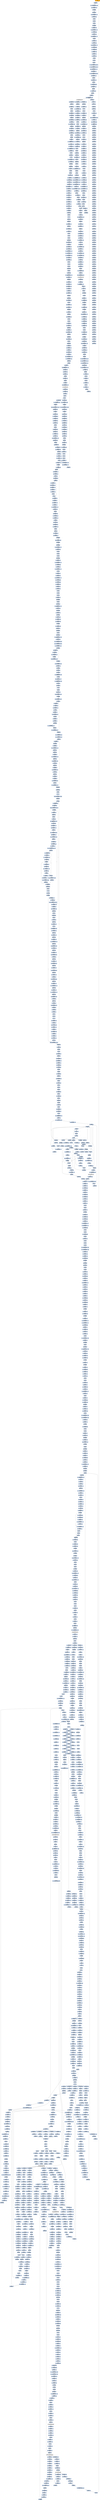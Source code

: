 digraph G {
node[shape=rectangle,style=filled,fillcolor=lightsteelblue,color=lightsteelblue]
bgcolor="transparent"
a0x00403e08cmpl__4ebp__eax[label="start\ncmpl -4(%ebp), %eax",color="lightgrey",fillcolor="orange"];
a0x00403e0bjne_0x00403e12[label="0x00403e0b\njne 0x00403e12"];
a0x00403e0dmovl_0x403e08UINT32_eax[label="0x00403e0d\nmovl $0x403e08<UINT32>, %eax"];
a0x00403e12cmpl_0x1UINT8_eax[label="0x00403e12\ncmpl $0x1<UINT8>, %eax"];
a0x00403e15jbe_0x00403e3f[label="0x00403e15\njbe 0x00403e3f"];
a0x00403e17jmp_0x00403e33[label="0x00403e17\njmp 0x00403e33"];
a0x00403e33movl_0x773UINT32_edi[label="0x00403e33\nmovl $0x773<UINT32>, %edi"];
a0x00403e38xchgl_ebx__24esp_[label="0x00403e38\nxchgl %ebx, -24(%esp)"];
a0x00403e3cincl_edi[label="0x00403e3c\nincl %edi"];
a0x00403e3ddecl_eax[label="0x00403e3d\ndecl %eax"];
a0x00403e3eincl_edi[label="0x00403e3e\nincl %edi"];
a0x00403e3fjmp_0x00403e4f[label="0x00403e3f\njmp 0x00403e4f"];
a0x00403e4fleal_0x28esp__ebx[label="0x00403e4f\nleal 0x28(%esp), %ebx"];
a0x00403e53movl_0x25dUINT32_ecx[label="0x00403e53\nmovl $0x25d<UINT32>, %ecx"];
a0x00403e58movl_ebx_0x00405026[label="0x00403e58\nmovl %ebx, 0x00405026"];
a0x00403e5exchgl_edi__36esp_[label="0x00403e5e\nxchgl %edi, -36(%esp)"];
a0x00403e62movw_0x3f4UINT16_dx[label="0x00403e62\nmovw $0x3f4<UINT16>, %dx"];
a0x00403e66decl_edi[label="0x00403e66\ndecl %edi"];
a0x00403e67movl_edi__32esp_[label="0x00403e67\nmovl %edi, -32(%esp)"];
a0x00403e6bxchgl_edx__28esp_[label="0x00403e6b\nxchgl %edx, -28(%esp)"];
a0x00403e6fmovw_0x517UINT16_di[label="0x00403e6f\nmovw $0x517<UINT16>, %di"];
a0x00403e73xchgl_edx_0x00405009[label="0x00403e73\nxchgl %edx, 0x00405009"];
a0x00403e79movl_ebx_0x00405024[label="0x00403e79\nmovl %ebx, 0x00405024"];
a0x00403e7fleal_0x0040501e_ebx[label="0x00403e7f\nleal 0x0040501e, %ebx"];
a0x00403e85leal_0x8esp__edx[label="0x00403e85\nleal 0x8(%esp), %edx"];
a0x00403e89movl_ecx__16esp_[label="0x00403e89\nmovl %ecx, -16(%esp)"];
a0x00403e8dincl_edi[label="0x00403e8d\nincl %edi"];
a0x00403e8eincl_edx[label="0x00403e8e\nincl %edx"];
a0x00403e8fdecl_ecx[label="0x00403e8f\ndecl %ecx"];
a0x00403e90movl_0xb31eUINT32_0x0042710c[label="0x00403e90\nmovl $0xb31e<UINT32>, 0x0042710c"];
a0x00403e9amovl_0x60f1UINT32_0x00427110[label="0x00403e9a\nmovl $0x60f1<UINT32>, 0x00427110"];
a0x00403ea4movl_0x403fecUINT32_eax[label="0x00403ea4\nmovl $0x403fec<UINT32>, %eax"];
a0x00403ea9movl_eax_0x0042713c[label="0x00403ea9\nmovl %eax, 0x0042713c"];
a0x00403eaemovl_0xfc29UINT32_0x00427140[label="0x00403eae\nmovl $0xfc29<UINT32>, 0x00427140"];
a0x00403eb8movl_0x00427140_eax[label="0x00403eb8\nmovl 0x00427140, %eax"];
a0x00403ebdpushl_eax[label="0x00403ebd\npushl %eax"];
a0x00403ebemovl_0x0042713c_eax[label="0x00403ebe\nmovl 0x0042713c, %eax"];
a0x00403ec3pushl_eax[label="0x00403ec3\npushl %eax"];
a0x00403ec4pushl_0x427114UINT32[label="0x00403ec4\npushl $0x427114<UINT32>"];
a0x00403ec9movl_0x00427110_eax[label="0x00403ec9\nmovl 0x00427110, %eax"];
a0x00403ecepushl_eax[label="0x00403ece\npushl %eax"];
a0x00403ecfmovl_0x0042710c_eax[label="0x00403ecf\nmovl 0x0042710c, %eax"];
a0x00403ed4pushl_eax[label="0x00403ed4\npushl %eax"];
a0x00403ed5call_0x004013b0[label="0x00403ed5\ncall 0x004013b0"];
a0x004013b0jmp_GetAltTabInfoA_user32_dll[label="0x004013b0\njmp GetAltTabInfoA@user32.dll"];
GetAltTabInfoA_user32_dll[label="GetAltTabInfoA@user32.dll",color="lightgrey",fillcolor="lightgrey"];
a0x00403edacmpl_0x00405010_ecx[label="0x00403eda\ncmpl 0x00405010, %ecx"];
a0x00403ee0jnp_0x00403f01[label="0x00403ee0\njnp 0x00403f01"];
a0x00403ee2leal__36esp__ecx[label="0x00403ee2\nleal -36(%esp), %ecx"];
a0x00403ee6movl_0x5e5UINT32_edi[label="0x00403ee6\nmovl $0x5e5<UINT32>, %edi"];
a0x00403eebmovl_0x14esp__ebx[label="0x00403eeb\nmovl 0x14(%esp), %ebx"];
a0x00403eefleal_0x00405008_edx[label="0x00403eef\nleal 0x00405008, %edx"];
a0x00403ef5movl_eax_0x0040500f[label="0x00403ef5\nmovl %eax, 0x0040500f"];
a0x00403efbleal_0x00405026_eax[label="0x00403efb\nleal 0x00405026, %eax"];
a0x00403f01leal_0x00405012_edx[label="0x00403f01\nleal 0x00405012, %edx"];
a0x00403f07decl_edx[label="0x00403f07\ndecl %edx"];
a0x00403f08incl_edi[label="0x00403f08\nincl %edi"];
a0x00403f09movl_0x0040500b_edx[label="0x00403f09\nmovl 0x0040500b, %edx"];
a0x00403f0fxchgl_edx__8esp_[label="0x00403f0f\nxchgl %edx, -8(%esp)"];
a0x00403f13jmp_0x00403f32[label="0x00403f13\njmp 0x00403f32"];
a0x00403f32xchgl_edx_0x00405008[label="0x00403f32\nxchgl %edx, 0x00405008"];
a0x00403f38xchgl_edx__36esp_[label="0x00403f38\nxchgl %edx, -36(%esp)"];
a0x00403f3cmovl_0x3c4UINT32_eax[label="0x00403f3c\nmovl $0x3c4<UINT32>, %eax"];
a0x00403f41jmp_0x00403f46[label="0x00403f41\njmp 0x00403f46"];
a0x00403f46leal_0x10ecx__edx[label="0x00403f46\nleal 0x10(%ecx), %edx"];
a0x00403f4cxchgl_ebx_0x0040501f[label="0x00403f4c\nxchgl %ebx, 0x0040501f"];
a0x00403f52movl_0x28esp__ecx[label="0x00403f52\nmovl 0x28(%esp), %ecx"];
a0x00403f56incl_ecx[label="0x00403f56\nincl %ecx"];
a0x00403f57incl_edx[label="0x00403f57\nincl %edx"];
a0x00403f58movl_esp_eax[label="0x00403f58\nmovl %esp, %eax"];
a0x00403f5amovl_eax_edx[label="0x00403f5a\nmovl %eax, %edx"];
a0x00403f5cmovl_edx_0x00426a78[label="0x00403f5c\nmovl %edx, 0x00426a78"];
a0x00403f62pushl_esp_[label="0x00403f62\npushl (%esp)"];
a0x00403f65call_0x00403d78[label="0x00403f65\ncall 0x00403d78"];
a0x00403d78pushl_ebp[label="0x00403d78\npushl %ebp"];
a0x00403d79movl_esp_ebp[label="0x00403d79\nmovl %esp, %ebp"];
a0x00403d7baddl_0xffffffbcUINT8_esp[label="0x00403d7b\naddl $0xffffffbc<UINT8>, %esp"];
a0x00403d7ecall__lpmko0[label="0x00403d7e\ncall _lpmko0"];
a0x00403b98pushl_ebp[label="_lpmko0\npushl %ebp"];
a0x00403b99movl_esp_ebp[label="0x00403b99\nmovl %esp, %ebp"];
a0x00403b9baddl_0xffffffb8UINT8_esp[label="0x00403b9b\naddl $0xffffffb8<UINT8>, %esp"];
a0x00403b9emovl_0xb31eUINT32__4ebp_[label="0x00403b9e\nmovl $0xb31e<UINT32>, -4(%ebp)"];
a0x00403ba5movl_0x60f1UINT32__8ebp_[label="0x00403ba5\nmovl $0x60f1<UINT32>, -8(%ebp)"];
a0x00403bacmovl_0x403d6cUINT32_eax[label="0x00403bac\nmovl $0x403d6c<UINT32>, %eax"];
a0x00403bb1movl_eax__12ebp_[label="0x00403bb1\nmovl %eax, -12(%ebp)"];
a0x00403bb4movl_0xfc29UINT32__16ebp_[label="0x00403bb4\nmovl $0xfc29<UINT32>, -16(%ebp)"];
a0x00403bbbmovl__16ebp__eax[label="0x00403bbb\nmovl -16(%ebp), %eax"];
a0x00403bbepushl_eax[label="0x00403bbe\npushl %eax"];
a0x00403bbfmovl__12ebp__eax[label="0x00403bbf\nmovl -12(%ebp), %eax"];
a0x00403bc2pushl_eax[label="0x00403bc2\npushl %eax"];
a0x00403bc3leal__61ebp__eax[label="0x00403bc3\nleal -61(%ebp), %eax"];
a0x00403bc6pushl_eax[label="0x00403bc6\npushl %eax"];
a0x00403bc7movl__8ebp__eax[label="0x00403bc7\nmovl -8(%ebp), %eax"];
a0x00403bcapushl_eax[label="0x00403bca\npushl %eax"];
a0x00403bcbmovl__4ebp__eax[label="0x00403bcb\nmovl -4(%ebp), %eax"];
a0x00403bcepushl_eax[label="0x00403bce\npushl %eax"];
a0x00403bcfcall_0x004013b0[label="0x00403bcf\ncall 0x004013b0"];
a0x00403bd4cmpl_0x00405010_ecx[label="0x00403bd4\ncmpl 0x00405010, %ecx"];
a0x00403bdajnp_0x00403bfb[label="0x00403bda\njnp 0x00403bfb"];
a0x00403bfbleal_0x00405012_edx[label="0x00403bfb\nleal 0x00405012, %edx"];
a0x00403c01decl_edx[label="0x00403c01\ndecl %edx"];
a0x00403c02incl_edi[label="0x00403c02\nincl %edi"];
a0x00403c03movl_0x0040500b_edx[label="0x00403c03\nmovl 0x0040500b, %edx"];
a0x00403c09xchgl_edx__8esp_[label="0x00403c09\nxchgl %edx, -8(%esp)"];
a0x00403c0djmp_0x00403c2c[label="0x00403c0d\njmp 0x00403c2c"];
a0x00403c2cxchgl_edx_0x00405008[label="0x00403c2c\nxchgl %edx, 0x00405008"];
a0x00403c32xchgl_edx__36esp_[label="0x00403c32\nxchgl %edx, -36(%esp)"];
a0x00403c36movl_0x3c4UINT32_eax[label="0x00403c36\nmovl $0x3c4<UINT32>, %eax"];
a0x00403c3bjmp_0x00403c40[label="0x00403c3b\njmp 0x00403c40"];
a0x00403c40leal_0x10ecx__edx[label="0x00403c40\nleal 0x10(%ecx), %edx"];
a0x00403c46xchgl_ebx_0x0040501f[label="0x00403c46\nxchgl %ebx, 0x0040501f"];
a0x00403c4cmovl_0x28esp__ecx[label="0x00403c4c\nmovl 0x28(%esp), %ecx"];
a0x00403c50incl_ecx[label="0x00403c50\nincl %ecx"];
a0x00403c51incl_edx[label="0x00403c51\nincl %edx"];
a0x00403c52cmpl_edx__12esp_[label="0x00403c52\ncmpl %edx, -12(%esp)"];
a0x00403c56jae_0x00403c76[label="0x00403c56\njae 0x00403c76"];
a0x00403c58movl_ebx__16esp_[label="0x00403c58\nmovl %ebx, -16(%esp)"];
a0x00403c5cmovl__28esp__edx[label="0x00403c5c\nmovl -28(%esp), %edx"];
a0x00403c60leal_0x0040501f_edx[label="0x00403c60\nleal 0x0040501f, %edx"];
a0x00403c66movl_edx_0x00405007[label="0x00403c66\nmovl %edx, 0x00405007"];
a0x00403c6cleal_0x00405012_edi[label="0x00403c6c\nleal 0x00405012, %edi"];
a0x00403c72movl_ebx__8esp_[label="0x00403c72\nmovl %ebx, -8(%esp)"];
a0x00403c76movl_eax_0x0040501f[label="0x00403c76\nmovl %eax, 0x0040501f"];
a0x00403c7cmovl_ebx_0x00405011[label="0x00403c7c\nmovl %ebx, 0x00405011"];
a0x00403c82leal_0x14edi__edx[label="0x00403c82\nleal 0x14(%edi), %edx"];
a0x00403c88leal_0x4ebx__ebx[label="0x00403c88\nleal 0x4(%ebx), %ebx"];
a0x00403c8emovl_ebx__4esp_[label="0x00403c8e\nmovl %ebx, -4(%esp)"];
a0x00403c92incl_edi[label="0x00403c92\nincl %edi"];
a0x00403c93incl_edi[label="0x00403c93\nincl %edi"];
a0x00403c94cmpl__8esp__edi[label="0x00403c94\ncmpl -8(%esp), %edi"];
a0x00403c98jae_0x00403cc2[label="0x00403c98\njae 0x00403cc2"];
a0x00403c9axchgl_ebx__36esp_[label="0x00403c9a\nxchgl %ebx, -36(%esp)"];
a0x00403c9emovl_edx_0x00405016[label="0x00403c9e\nmovl %edx, 0x00405016"];
a0x00403ca4movl_ebx_0x0040501e[label="0x00403ca4\nmovl %ebx, 0x0040501e"];
a0x00403caaleal_0x10edi__ebx[label="0x00403caa\nleal 0x10(%edi), %ebx"];
a0x00403cb0movl_0x635UINT32_ecx[label="0x00403cb0\nmovl $0x635<UINT32>, %ecx"];
a0x00403cb5movl_0x4d4UINT32_eax[label="0x00403cb5\nmovl $0x4d4<UINT32>, %eax"];
a0x00403cbamovl_edx_0x0040500b[label="0x00403cba\nmovl %edx, 0x0040500b"];
a0x00403cc0decl_edi[label="0x00403cc0\ndecl %edi"];
a0x00403cc1decl_edi[label="0x00403cc1\ndecl %edi"];
a0x00403cc2movl_ebx_0x0040500b[label="0x00403cc2\nmovl %ebx, 0x0040500b"];
a0x00403cc8incl_ebx[label="0x00403cc8\nincl %ebx"];
a0x00403cc9xchgl_ecx__4esp_[label="0x00403cc9\nxchgl %ecx, -4(%esp)"];
a0x00403ccdincl_ecx[label="0x00403ccd\nincl %ecx"];
a0x00403ccedecl_eax[label="0x00403cce\ndecl %eax"];
a0x00403ccfdecl_ecx[label="0x00403ccf\ndecl %ecx"];
a0x00403cd0call_0x004038e4[label="0x00403cd0\ncall 0x004038e4"];
a0x004038e4pushl_ebp[label="0x004038e4\npushl %ebp"];
a0x004038e5movl_esp_ebp[label="0x004038e5\nmovl %esp, %ebp"];
a0x004038e7addl_0xffffffa8UINT8_esp[label="0x004038e7\naddl $0xffffffa8<UINT8>, %esp"];
a0x004038eacmpl__60ebp__esi[label="0x004038ea\ncmpl -60(%ebp), %esi"];
a0x004038edja_0x00403908[label="0x004038ed\nja 0x00403908"];
a0x00403908movl__32esp__ebx[label="0x00403908\nmovl -32(%esp), %ebx"];
a0x0040390ccmpl_0x00405020_ecx[label="0x0040390c\ncmpl 0x00405020, %ecx"];
a0x00403912jle_0x00403943[label="0x00403912\njle 0x00403943"];
a0x00403914xchgl_ebx__24esp_[label="0x00403914\nxchgl %ebx, -24(%esp)"];
a0x00403918xchgl_ebx_0x0040500b[label="0x00403918\nxchgl %ebx, 0x0040500b"];
a0x0040391emovl_edx_0x00405026[label="0x0040391e\nmovl %edx, 0x00405026"];
a0x00403924leal_0x10ebx__edi[label="0x00403924\nleal 0x10(%ebx), %edi"];
a0x0040392amovw_0xaUINT16_ax[label="0x0040392a\nmovw $0xa<UINT16>, %ax"];
a0x0040392eleal_edx__edx[label="0x0040392e\nleal (%edx), %edx"];
a0x00403934leal_0xceax__edi[label="0x00403934\nleal 0xc(%eax), %edi"];
a0x0040393amovl_0x6e8UINT32_ebx[label="0x0040393a\nmovl $0x6e8<UINT32>, %ebx"];
a0x0040393fmovl_0x14esp__ecx[label="0x0040393f\nmovl 0x14(%esp), %ecx"];
a0x00403943movl__36esp__ebx[label="0x00403943\nmovl -36(%esp), %ebx"];
a0x00403947movw_0x5e4UINT16_cx[label="0x00403947\nmovw $0x5e4<UINT16>, %cx"];
a0x0040394bmovw_0x2b1UINT16_ax[label="0x0040394b\nmovw $0x2b1<UINT16>, %ax"];
a0x0040394fxchgl_ecx_0x0040500f[label="0x0040394f\nxchgl %ecx, 0x0040500f"];
a0x00403955leal__40esp__edi[label="0x00403955\nleal -40(%esp), %edi"];
a0x00403959movl_0x0040500d_edi[label="0x00403959\nmovl 0x0040500d, %edi"];
a0x0040395fxchgl_edi__12esp_[label="0x0040395f\nxchgl %edi, -12(%esp)"];
a0x00403963leal_0x10esp__ecx[label="0x00403963\nleal 0x10(%esp), %ecx"];
a0x00403967decl_ecx[label="0x00403967\ndecl %ecx"];
a0x00403968pushl_0x403b60UINT32[label="0x00403968\npushl $0x403b60<UINT32>"];
a0x0040396dcall_0x00401390[label="0x0040396d\ncall 0x00401390"];
a0x00401390jmp_LoadLibraryA_kernel32_dll[label="0x00401390\njmp LoadLibraryA@kernel32.dll"];
LoadLibraryA_kernel32_dll[label="LoadLibraryA@kernel32.dll",color="lightgrey",fillcolor="lightgrey"];
a0x00403972movl_eax__4ebp_[label="0x00403972\nmovl %eax, -4(%ebp)"];
a0x00403975movl__4ebp__esi[label="0x00403975\nmovl -4(%ebp), %esi"];
a0x00403978andl_0xffUINT32_eax[label="0x00403978\nandl $0xff<UINT32>, %eax"];
a0x0040397dmovb_al_cl[label="0x0040397d\nmovb %al, %cl"];
a0x0040397fmovw_esi__cx[label="0x0040397f\nmovw (%esi), %cx"];
a0x00403982negl_eax[label="0x00403982\nnegl %eax"];
a0x00403984jmp_0x0040398a[label="0x00403984\njmp 0x0040398a"];
a0x0040398aincl_esi[label="0x0040398a\nincl %esi"];
a0x0040398bxorl__4ebp__edi[label="0x0040398b\nxorl -4(%ebp), %edi"];
a0x0040398ecmpw_0x00426aa8_cx[label="0x0040398e\ncmpw 0x00426aa8, %cx"];
a0x00403995jmp_0x0040399d[label="0x00403995\njmp 0x0040399d"];
a0x0040399djne_0x00403978[label="0x0040399d\njne 0x00403978"];
a0x0040399fcmpl_0x00405010_ecx[label="0x0040399f\ncmpl 0x00405010, %ecx"];
a0x004039a5jnp_0x004039c6[label="0x004039a5\njnp 0x004039c6"];
a0x004039a7leal__36esp__ecx[label="0x004039a7\nleal -36(%esp), %ecx"];
a0x004039abmovl_0x5e5UINT32_edi[label="0x004039ab\nmovl $0x5e5<UINT32>, %edi"];
a0x004039b0movl_0x14esp__ebx[label="0x004039b0\nmovl 0x14(%esp), %ebx"];
a0x004039b4leal_0x00405008_edx[label="0x004039b4\nleal 0x00405008, %edx"];
a0x004039bamovl_eax_0x0040500f[label="0x004039ba\nmovl %eax, 0x0040500f"];
a0x004039c0leal_0x00405026_eax[label="0x004039c0\nleal 0x00405026, %eax"];
a0x004039c6leal_0x00405012_edx[label="0x004039c6\nleal 0x00405012, %edx"];
a0x004039ccdecl_edx[label="0x004039cc\ndecl %edx"];
a0x004039cdincl_edi[label="0x004039cd\nincl %edi"];
a0x004039cemovl_0x0040500b_edx[label="0x004039ce\nmovl 0x0040500b, %edx"];
a0x004039d4xchgl_edx__8esp_[label="0x004039d4\nxchgl %edx, -8(%esp)"];
a0x004039d8jmp_0x004039f7[label="0x004039d8\njmp 0x004039f7"];
a0x004039f7xchgl_edx_0x00405008[label="0x004039f7\nxchgl %edx, 0x00405008"];
a0x004039fdxchgl_edx__36esp_[label="0x004039fd\nxchgl %edx, -36(%esp)"];
a0x00403a01movl_0x3c4UINT32_eax[label="0x00403a01\nmovl $0x3c4<UINT32>, %eax"];
a0x00403a06jmp_0x00403a0b[label="0x00403a06\njmp 0x00403a0b"];
a0x00403a0bleal_0x10ecx__edx[label="0x00403a0b\nleal 0x10(%ecx), %edx"];
a0x00403a11xchgl_ebx_0x0040501f[label="0x00403a11\nxchgl %ebx, 0x0040501f"];
a0x00403a17movl_0x28esp__ecx[label="0x00403a17\nmovl 0x28(%esp), %ecx"];
a0x00403a1bincl_ecx[label="0x00403a1b\nincl %ecx"];
a0x00403a1cincl_edx[label="0x00403a1c\nincl %edx"];
a0x00403a1dmovl_0xb31eUINT32__12ebp_[label="0x00403a1d\nmovl $0xb31e<UINT32>, -12(%ebp)"];
a0x00403a24movl_0x60f1UINT32__16ebp_[label="0x00403a24\nmovl $0x60f1<UINT32>, -16(%ebp)"];
a0x00403a2bmovl_0x403b70UINT32_eax[label="0x00403a2b\nmovl $0x403b70<UINT32>, %eax"];
a0x00403a30movl_eax__20ebp_[label="0x00403a30\nmovl %eax, -20(%ebp)"];
a0x00403a33movl_0xfc29UINT32__24ebp_[label="0x00403a33\nmovl $0xfc29<UINT32>, -24(%ebp)"];
a0x00403a3amovl__24ebp__eax[label="0x00403a3a\nmovl -24(%ebp), %eax"];
a0x00403a3dpushl_eax[label="0x00403a3d\npushl %eax"];
a0x00403a3emovl__20ebp__eax[label="0x00403a3e\nmovl -20(%ebp), %eax"];
a0x00403a41pushl_eax[label="0x00403a41\npushl %eax"];
a0x00403a42leal__84ebp__eax[label="0x00403a42\nleal -84(%ebp), %eax"];
a0x00403a45pushl_eax[label="0x00403a45\npushl %eax"];
a0x00403a46movl__16ebp__eax[label="0x00403a46\nmovl -16(%ebp), %eax"];
a0x00403a49pushl_eax[label="0x00403a49\npushl %eax"];
a0x00403a4amovl__12ebp__eax[label="0x00403a4a\nmovl -12(%ebp), %eax"];
a0x00403a4dpushl_eax[label="0x00403a4d\npushl %eax"];
a0x00403a4ecall_0x004013b0[label="0x00403a4e\ncall 0x004013b0"];
a0x00403a53cmpl_0x00405010_ecx[label="0x00403a53\ncmpl 0x00405010, %ecx"];
a0x00403a59jnp_0x00403a7a[label="0x00403a59\njnp 0x00403a7a"];
a0x00403a7aleal_0x00405012_edx[label="0x00403a7a\nleal 0x00405012, %edx"];
a0x00403a80decl_edx[label="0x00403a80\ndecl %edx"];
a0x00403a81incl_edi[label="0x00403a81\nincl %edi"];
a0x00403a82movl_0x0040500b_edx[label="0x00403a82\nmovl 0x0040500b, %edx"];
a0x00403a88xchgl_edx__8esp_[label="0x00403a88\nxchgl %edx, -8(%esp)"];
a0x00403a8cjmp_0x00403aab[label="0x00403a8c\njmp 0x00403aab"];
a0x00403aabxchgl_edx_0x00405008[label="0x00403aab\nxchgl %edx, 0x00405008"];
a0x00403ab1xchgl_edx__36esp_[label="0x00403ab1\nxchgl %edx, -36(%esp)"];
a0x00403ab5movl_0x3c4UINT32_eax[label="0x00403ab5\nmovl $0x3c4<UINT32>, %eax"];
a0x00403abajmp_0x00403abf[label="0x00403aba\njmp 0x00403abf"];
a0x00403abfleal_0x10ecx__edx[label="0x00403abf\nleal 0x10(%ecx), %edx"];
a0x00403ac5xchgl_ebx_0x0040501f[label="0x00403ac5\nxchgl %ebx, 0x0040501f"];
a0x00403acbmovl_0x28esp__ecx[label="0x00403acb\nmovl 0x28(%esp), %ecx"];
a0x00403acfincl_ecx[label="0x00403acf\nincl %ecx"];
a0x00403ad0incl_edx[label="0x00403ad0\nincl %edx"];
a0x00403ad1call_0x00403b7c[label="0x00403ad1\ncall 0x00403b7c"];
a0x00403b7cmovb_0xffffffdbUINT8_bl[label="0x00403b7c\nmovb $0xffffffdb<UINT8>, %bl"];
a0x00403b7eaddb_0x1UINT8_bl[label="0x00403b7e\naddb $0x1<UINT8>, %bl"];
a0x00403b81movb_bl_0x00426a80[label="0x00403b81\nmovb %bl, 0x00426a80"];
a0x00403b87movw_0xfffffafaUINT16_bx[label="0x00403b87\nmovw $0xfffffafa<UINT16>, %bx"];
a0x00403b8bleal_0x00426a74_edx[label="0x00403b8b\nleal 0x00426a74, %edx"];
a0x00403b91incw_bx[label="0x00403b91\nincw %bx"];
a0x00403b93movw_bx_edx_[label="0x00403b93\nmovw %bx, (%edx)"];
a0x00403b96ret[label="0x00403b96\nret"];
a0x00403ad6movb_0x1UINT8__5ebp_[label="0x00403ad6\nmovb $0x1<UINT8>, -5(%ebp)"];
a0x00403adacmpb_bh_0x0040500b[label="0x00403ada\ncmpb %bh, 0x0040500b"];
a0x00403ae0jae_0x00403b11[label="0x00403ae0\njae 0x00403b11"];
a0x00403ae2jmp_0x00403b09[label="0x00403ae2\njmp 0x00403b09"];
a0x00403b09leal_edi__ebx[label="0x00403b09\nleal (%edi), %ebx"];
a0x00403b0fincl_edx[label="0x00403b0f\nincl %edx"];
a0x00403b10incl_edx[label="0x00403b10\nincl %edx"];
a0x00403b11xchgl_ecx__20esp_[label="0x00403b11\nxchgl %ecx, -20(%esp)"];
a0x00403b15leal_0x18esp__edx[label="0x00403b15\nleal 0x18(%esp), %edx"];
a0x00403b19xchgl_ecx_0x0040500f[label="0x00403b19\nxchgl %ecx, 0x0040500f"];
a0x00403b1fmovl_ebx__28esp_[label="0x00403b1f\nmovl %ebx, -28(%esp)"];
a0x00403b23leal_0x24esp__ecx[label="0x00403b23\nleal 0x24(%esp), %ecx"];
a0x00403b27movl_0x89UINT32_ebx[label="0x00403b27\nmovl $0x89<UINT32>, %ebx"];
a0x00403b2cxchgl_edx__28esp_[label="0x00403b2c\nxchgl %edx, -28(%esp)"];
a0x00403b30movl_edx__16esp_[label="0x00403b30\nmovl %edx, -16(%esp)"];
a0x00403b34movl_edx__12esp_[label="0x00403b34\nmovl %edx, -12(%esp)"];
a0x00403b38leal_0x10esp__ebx[label="0x00403b38\nleal 0x10(%esp), %ebx"];
a0x00403b3cxchgl_edi__20esp_[label="0x00403b3c\nxchgl %edi, -20(%esp)"];
a0x00403b40xchgl_ebx__4esp_[label="0x00403b40\nxchgl %ebx, -4(%esp)"];
a0x00403b44movl_ecx_0x0040501d[label="0x00403b44\nmovl %ecx, 0x0040501d"];
a0x00403b4axchgl_eax__16esp_[label="0x00403b4a\nxchgl %eax, -16(%esp)"];
a0x00403b4exchgl_ebx_0x0040501f[label="0x00403b4e\nxchgl %ebx, 0x0040501f"];
a0x00403b54leal_0xcesp__edx[label="0x00403b54\nleal 0xc(%esp), %edx"];
a0x00403b58movb__5ebp__al[label="0x00403b58\nmovb -5(%ebp), %al"];
a0x00403b5bmovl_ebp_esp[label="0x00403b5b\nmovl %ebp, %esp"];
a0x00403b5dpopl_ebp[label="0x00403b5d\npopl %ebp"];
a0x00403b5eret[label="0x00403b5e\nret"];
a0x00403cd5testb_al_al[label="0x00403cd5\ntestb %al, %al"];
a0x00403cd7jne_0x00403cdc[label="0x00403cd7\njne 0x00403cdc"];
a0x00403cdccmpb_0x0040501f_al[label="0x00403cdc\ncmpb 0x0040501f, %al"];
a0x00403ce2jbe_0x00403cf1[label="0x00403ce2\njbe 0x00403cf1"];
a0x00403cf1movl_ecx_0x00405023[label="0x00403cf1\nmovl %ecx, 0x00405023"];
a0x00403cf7movl__40esp__ecx[label="0x00403cf7\nmovl -40(%esp), %ecx"];
a0x00403cfbincl_eax[label="0x00403cfb\nincl %eax"];
a0x00403cfcincl_edx[label="0x00403cfc\nincl %edx"];
a0x00403cfdincl_edx[label="0x00403cfd\nincl %edx"];
a0x00403cfejmp_0x00403d26[label="0x00403cfe\njmp 0x00403d26"];
a0x00403d26xchgl_eax_0x00405001[label="0x00403d26\nxchgl %eax, 0x00405001"];
a0x00403d2cmovl_edi__4esp_[label="0x00403d2c\nmovl %edi, -4(%esp)"];
a0x00403d30xchgl_edi_0x0040500f[label="0x00403d30\nxchgl %edi, 0x0040500f"];
a0x00403d36xchgl_edi_0x00405005[label="0x00403d36\nxchgl %edi, 0x00405005"];
a0x00403d3cmovl_0x4ddUINT32_ecx[label="0x00403d3c\nmovl $0x4dd<UINT32>, %ecx"];
a0x00403d41movl_0x745UINT32_ebx[label="0x00403d41\nmovl $0x745<UINT32>, %ebx"];
a0x00403d46movl_0x18fUINT32_edx[label="0x00403d46\nmovl $0x18f<UINT32>, %edx"];
a0x00403d4bmovl_ecx_0x00405013[label="0x00403d4b\nmovl %ecx, 0x00405013"];
a0x00403d51movl_edi_0x00405013[label="0x00403d51\nmovl %edi, 0x00405013"];
a0x00403d57decl_ebx[label="0x00403d57\ndecl %ebx"];
a0x00403d58incl_ecx[label="0x00403d58\nincl %ecx"];
a0x00403d59decl_eax[label="0x00403d59\ndecl %eax"];
a0x00403d5acall_0x00403318[label="0x00403d5a\ncall 0x00403318"];
a0x00403318pushl_ebp[label="0x00403318\npushl %ebp"];
a0x00403319movl_esp_ebp[label="0x00403319\nmovl %esp, %ebp"];
a0x0040331baddl_0xffffffecUINT8_esp[label="0x0040331b\naddl $0xffffffec<UINT8>, %esp"];
a0x0040331ecmpb_0x00405016_ch[label="0x0040331e\ncmpb 0x00405016, %ch"];
a0x00403324jnp_0x00403338[label="0x00403324\njnp 0x00403338"];
a0x00403338xchgl_ebx__32esp_[label="0x00403338\nxchgl %ebx, -32(%esp)"];
a0x0040333cmovl_0x24esp__ebx[label="0x0040333c\nmovl 0x24(%esp), %ebx"];
a0x00403340movl_0x00405005_ebx[label="0x00403340\nmovl 0x00405005, %ebx"];
a0x00403346leal_0x10esp__edi[label="0x00403346\nleal 0x10(%esp), %edi"];
a0x0040334aleal_0x4edi__edx[label="0x0040334a\nleal 0x4(%edi), %edx"];
a0x00403350cmpl_0x00405001_edi[label="0x00403350\ncmpl 0x00405001, %edi"];
a0x00403356jg_0x00403381[label="0x00403356\njg 0x00403381"];
a0x00403381jmp_0x00403395[label="0x00403381\njmp 0x00403395"];
a0x00403395movl_edi_0x00405016[label="0x00403395\nmovl %edi, 0x00405016"];
a0x0040339bincl_ebx[label="0x0040339b\nincl %ebx"];
a0x0040339cmovw_0x00426a74_ax[label="0x0040339c\nmovw 0x00426a74, %ax"];
a0x004033a2cmpw_0x00426a70_ax[label="0x004033a2\ncmpw 0x00426a70, %ax"];
a0x004033a9jne_0x004038de[label="0x004033a9\njne 0x004038de"];
a0x004033afcmpb_0x4esp__dl[label="0x004033af\ncmpb 0x4(%esp), %dl"];
a0x004033b3je_0x004033bd[label="0x004033b3\nje 0x004033bd"];
a0x004033b5movl_edi_0x0040500d[label="0x004033b5\nmovl %edi, 0x0040500d"];
a0x004033bbdecl_edx[label="0x004033bb\ndecl %edx"];
a0x004033bcincl_eax[label="0x004033bc\nincl %eax"];
a0x004033bdleal__16esp__edi[label="0x004033bd\nleal -16(%esp), %edi"];
a0x004033c1xchgl_edx__28esp_[label="0x004033c1\nxchgl %edx, -28(%esp)"];
a0x004033c5jmp_0x004033dd[label="0x004033c5\njmp 0x004033dd"];
a0x004033ddleal_0x24esp__ebx[label="0x004033dd\nleal 0x24(%esp), %ebx"];
a0x004033e1cmpl_0x0UINT8_ebx[label="0x004033e1\ncmpl $0x0<UINT8>, %ebx"];
a0x004033e4jp_0x00403402[label="0x004033e4\njp 0x00403402"];
a0x004033e6jmp_0x004033fc[label="0x004033e6\njmp 0x004033fc"];
a0x004033fcxchgl_edi_0x0040500e[label="0x004033fc\nxchgl %edi, 0x0040500e"];
a0x00403402decl_ebx[label="0x00403402\ndecl %ebx"];
a0x00403403jmp_0x00403415[label="0x00403403\njmp 0x00403415"];
a0x00403415leal__40esp__ecx[label="0x00403415\nleal -40(%esp), %ecx"];
a0x00403419movl_0x4esp__edx[label="0x00403419\nmovl 0x4(%esp), %edx"];
a0x0040341dleal_0xcedx__edx[label="0x0040341d\nleal 0xc(%edx), %edx"];
a0x00403423movl_edx_0x0040500e[label="0x00403423\nmovl %edx, 0x0040500e"];
a0x00403429movl_edi__16esp_[label="0x00403429\nmovl %edi, -16(%esp)"];
a0x0040342dmovl_0x20e2aUINT32_edx[label="0x0040342d\nmovl $0x20e2a<UINT32>, %edx"];
a0x00403432movl_0x40UINT32_eax[label="0x00403432\nmovl $0x40<UINT32>, %eax"];
a0x00403437call_0x004032f4[label="0x00403437\ncall 0x004032f4"];
a0x004032f4pushl_ebp[label="0x004032f4\npushl %ebp"];
a0x004032f5movl_esp_ebp[label="0x004032f5\nmovl %esp, %ebp"];
a0x004032f7addl_0xfffffff4UINT8_esp[label="0x004032f7\naddl $0xfffffff4<UINT8>, %esp"];
a0x004032famovl_edx__8ebp_[label="0x004032fa\nmovl %edx, -8(%ebp)"];
a0x004032fdmovl_eax__4ebp_[label="0x004032fd\nmovl %eax, -4(%ebp)"];
a0x00403300movl__8ebp__eax[label="0x00403300\nmovl -8(%ebp), %eax"];
a0x00403303pushl_eax[label="0x00403303\npushl %eax"];
a0x00403304movl__4ebp__eax[label="0x00403304\nmovl -4(%ebp), %eax"];
a0x00403307pushl_eax[label="0x00403307\npushl %eax"];
a0x00403308call_0x00401380[label="0x00403308\ncall 0x00401380"];
a0x00401380jmp_GlobalAlloc_kernel32_dll[label="0x00401380\njmp GlobalAlloc@kernel32.dll"];
GlobalAlloc_kernel32_dll[label="GlobalAlloc@kernel32.dll",color="lightgrey",fillcolor="lightgrey"];
a0x0040330dmovl_eax__12ebp_[label="0x0040330d\nmovl %eax, -12(%ebp)"];
a0x00403310movl__12ebp__eax[label="0x00403310\nmovl -12(%ebp), %eax"];
a0x00403313movl_ebp_esp[label="0x00403313\nmovl %ebp, %esp"];
a0x00403315popl_ebp[label="0x00403315\npopl %ebp"];
a0x00403316ret[label="0x00403316\nret"];
a0x0040343cmovl_eax__4ebp_[label="0x0040343c\nmovl %eax, -4(%ebp)"];
a0x0040343fcmpl_0x0UINT8__4ebp_[label="0x0040343f\ncmpl $0x0<UINT8>, -4(%ebp)"];
a0x00403443je_0x004038de[label="0x00403443\nje 0x004038de"];
a0x00403449movl_0x402c50UINT32__12ebp_[label="0x00403449\nmovl $0x402c50<UINT32>, -12(%ebp)"];
a0x00403450cmpb_0x8esp__al[label="0x00403450\ncmpb 0x8(%esp), %al"];
a0x00403454jbe_0x00403472[label="0x00403454\njbe 0x00403472"];
a0x00403456leal_0x14ebx__edi[label="0x00403456\nleal 0x14(%ebx), %edi"];
a0x0040345cmovl_edx_0x00405021[label="0x0040345c\nmovl %edx, 0x00405021"];
a0x00403462movl_0x0040501f_ebx[label="0x00403462\nmovl 0x0040501f, %ebx"];
a0x00403468movl_0x4esp__eax[label="0x00403468\nmovl 0x4(%esp), %eax"];
a0x0040346cmovl_ebx__12esp_[label="0x0040346c\nmovl %ebx, -12(%esp)"];
a0x00403470decl_edx[label="0x00403470\ndecl %edx"];
a0x00403471incl_eax[label="0x00403471\nincl %eax"];
a0x00403472xchgl_ebx__28esp_[label="0x00403472\nxchgl %ebx, -28(%esp)"];
a0x00403476xchgl_eax__8esp_[label="0x00403476\nxchgl %eax, -8(%esp)"];
a0x0040347amovl_0x00405015_ebx[label="0x0040347a\nmovl 0x00405015, %ebx"];
a0x00403480movl__32esp__edx[label="0x00403480\nmovl -32(%esp), %edx"];
a0x00403484movl_0x4daUINT32_ebx[label="0x00403484\nmovl $0x4da<UINT32>, %ebx"];
a0x00403489xchgl_ebx__8esp_[label="0x00403489\nxchgl %ebx, -8(%esp)"];
a0x0040348dincl_ebx[label="0x0040348d\nincl %ebx"];
a0x0040348eleal_0x8esp__ebx[label="0x0040348e\nleal 0x8(%esp), %ebx"];
a0x00403492movl_edi_0x00405018[label="0x00403492\nmovl %edi, 0x00405018"];
a0x00403498movl_0x00405010_ebx[label="0x00403498\nmovl 0x00405010, %ebx"];
a0x0040349ejmp_0x004034bf[label="0x0040349e\njmp 0x004034bf"];
a0x004034bfmovl_ecx__4esp_[label="0x004034bf\nmovl %ecx, -4(%esp)"];
a0x004034c3leal_0x10esp__edx[label="0x004034c3\nleal 0x10(%esp), %edx"];
a0x004034c7movl_0x00405017_edx[label="0x004034c7\nmovl 0x00405017, %edx"];
a0x004034cddecl_ecx[label="0x004034cd\ndecl %ecx"];
a0x004034cemovl_0x37467UINT32_edx[label="0x004034ce\nmovl $0x37467<UINT32>, %edx"];
a0x004034d3movl_0x40UINT32_eax[label="0x004034d3\nmovl $0x40<UINT32>, %eax"];
a0x004034d8call_0x004032f4[label="0x004034d8\ncall 0x004032f4"];
a0x004034ddmovl_eax__8ebp_[label="0x004034dd\nmovl %eax, -8(%ebp)"];
a0x004034e0cmpl_0x0UINT8__8ebp_[label="0x004034e0\ncmpl $0x0<UINT8>, -8(%ebp)"];
a0x004034e4je_0x004038de[label="0x004034e4\nje 0x004038de"];
a0x004034eamovl_0x4031b8UINT32__16ebp_[label="0x004034ea\nmovl $0x4031b8<UINT32>, -16(%ebp)"];
a0x004034f1cmpl_edx__12esp_[label="0x004034f1\ncmpl %edx, -12(%esp)"];
a0x004034f5jae_0x00403515[label="0x004034f5\njae 0x00403515"];
a0x004034f7movl_ebx__16esp_[label="0x004034f7\nmovl %ebx, -16(%esp)"];
a0x004034fbmovl__28esp__edx[label="0x004034fb\nmovl -28(%esp), %edx"];
a0x004034ffleal_0x0040501f_edx[label="0x004034ff\nleal 0x0040501f, %edx"];
a0x00403505movl_edx_0x00405007[label="0x00403505\nmovl %edx, 0x00405007"];
a0x0040350bleal_0x00405012_edi[label="0x0040350b\nleal 0x00405012, %edi"];
a0x00403511movl_ebx__8esp_[label="0x00403511\nmovl %ebx, -8(%esp)"];
a0x00403515movl_eax_0x0040501f[label="0x00403515\nmovl %eax, 0x0040501f"];
a0x0040351bmovl_ebx_0x00405011[label="0x0040351b\nmovl %ebx, 0x00405011"];
a0x00403521leal_0x14edi__edx[label="0x00403521\nleal 0x14(%edi), %edx"];
a0x00403527leal_0x4ebx__ebx[label="0x00403527\nleal 0x4(%ebx), %ebx"];
a0x0040352dmovl_ebx__4esp_[label="0x0040352d\nmovl %ebx, -4(%esp)"];
a0x00403531incl_edi[label="0x00403531\nincl %edi"];
a0x00403532incl_edi[label="0x00403532\nincl %edi"];
a0x00403533cmpl__8esp__edi[label="0x00403533\ncmpl -8(%esp), %edi"];
a0x00403537jae_0x00403561[label="0x00403537\njae 0x00403561"];
a0x00403561movl_ebx_0x0040500b[label="0x00403561\nmovl %ebx, 0x0040500b"];
a0x00403567incl_ebx[label="0x00403567\nincl %ebx"];
a0x00403568xchgl_ecx__4esp_[label="0x00403568\nxchgl %ecx, -4(%esp)"];
a0x0040356cincl_ecx[label="0x0040356c\nincl %ecx"];
a0x0040356ddecl_eax[label="0x0040356d\ndecl %eax"];
a0x0040356edecl_ecx[label="0x0040356e\ndecl %ecx"];
a0x0040356fmovl__12ebp__eax[label="0x0040356f\nmovl -12(%ebp), %eax"];
a0x00403572cmpl__16ebp__eax[label="0x00403572\ncmpl -16(%ebp), %eax"];
a0x00403575je_0x00403617[label="0x00403575\nje 0x00403617"];
a0x0040357bmovl__12ebp__eax[label="0x0040357b\nmovl -12(%ebp), %eax"];
a0x0040357edecb_eax_[label="0x0040357e\ndecb (%eax)"];
a0x00403580movb_0x00426a80_al[label="0x00403580\nmovb 0x00426a80, %al"];
a0x00403585movl__12ebp__edx[label="0x00403585\nmovl -12(%ebp), %edx"];
a0x00403588xorb_al_edx_[label="0x00403588\nxorb %al, (%edx)"];
a0x0040358acmpb_0x8esp__al[label="0x0040358a\ncmpb 0x8(%esp), %al"];
a0x0040358ejbe_0x004035ac[label="0x0040358e\njbe 0x004035ac"];
a0x00403590leal_0x14ebx__edi[label="0x00403590\nleal 0x14(%ebx), %edi"];
a0x00403596movl_edx_0x00405021[label="0x00403596\nmovl %edx, 0x00405021"];
a0x0040359cmovl_0x0040501f_ebx[label="0x0040359c\nmovl 0x0040501f, %ebx"];
a0x004035a2movl_0x4esp__eax[label="0x004035a2\nmovl 0x4(%esp), %eax"];
a0x004035a6movl_ebx__12esp_[label="0x004035a6\nmovl %ebx, -12(%esp)"];
a0x004035aadecl_edx[label="0x004035aa\ndecl %edx"];
a0x004035abincl_eax[label="0x004035ab\nincl %eax"];
a0x004035acxchgl_ebx__28esp_[label="0x004035ac\nxchgl %ebx, -28(%esp)"];
a0x004035b0xchgl_eax__8esp_[label="0x004035b0\nxchgl %eax, -8(%esp)"];
a0x004035b4movl_0x00405015_ebx[label="0x004035b4\nmovl 0x00405015, %ebx"];
a0x004035bamovl__32esp__edx[label="0x004035ba\nmovl -32(%esp), %edx"];
a0x004035bemovl_0x4daUINT32_ebx[label="0x004035be\nmovl $0x4da<UINT32>, %ebx"];
a0x004035c3xchgl_ebx__8esp_[label="0x004035c3\nxchgl %ebx, -8(%esp)"];
a0x004035c7incl_ebx[label="0x004035c7\nincl %ebx"];
a0x004035c8leal_0x8esp__ebx[label="0x004035c8\nleal 0x8(%esp), %ebx"];
a0x004035ccmovl_edi_0x00405018[label="0x004035cc\nmovl %edi, 0x00405018"];
a0x004035d2movl_0x00405010_ebx[label="0x004035d2\nmovl 0x00405010, %ebx"];
a0x004035d8jmp_0x004035f9[label="0x004035d8\njmp 0x004035f9"];
a0x004035f9movl_ecx__4esp_[label="0x004035f9\nmovl %ecx, -4(%esp)"];
a0x004035fdleal_0x10esp__edx[label="0x004035fd\nleal 0x10(%esp), %edx"];
a0x00403601movl_0x00405017_edx[label="0x00403601\nmovl 0x00405017, %edx"];
a0x00403607decl_ecx[label="0x00403607\ndecl %ecx"];
a0x00403608incl__12ebp_[label="0x00403608\nincl -12(%ebp)"];
a0x0040360bmovl__12ebp__eax[label="0x0040360b\nmovl -12(%ebp), %eax"];
a0x0040360ecmpl__16ebp__eax[label="0x0040360e\ncmpl -16(%ebp), %eax"];
a0x00403611jne_0x0040357b[label="0x00403611\njne 0x0040357b"];
a0x00403617cmpl_0x1UINT8_eax[label="0x00403617\ncmpl $0x1<UINT8>, %eax"];
a0x0040361ajbe_0x00403644[label="0x0040361a\njbe 0x00403644"];
a0x0040361cjmp_0x00403638[label="0x0040361c\njmp 0x00403638"];
a0x00403638movl_0x773UINT32_edi[label="0x00403638\nmovl $0x773<UINT32>, %edi"];
a0x0040363dxchgl_ebx__24esp_[label="0x0040363d\nxchgl %ebx, -24(%esp)"];
a0x00403641incl_edi[label="0x00403641\nincl %edi"];
a0x00403642decl_eax[label="0x00403642\ndecl %eax"];
a0x00403643incl_edi[label="0x00403643\nincl %edi"];
a0x00403644jmp_0x00403654[label="0x00403644\njmp 0x00403654"];
a0x00403654leal_0x28esp__ebx[label="0x00403654\nleal 0x28(%esp), %ebx"];
a0x00403658movl_0x25dUINT32_ecx[label="0x00403658\nmovl $0x25d<UINT32>, %ecx"];
a0x0040365dmovl_ebx_0x00405026[label="0x0040365d\nmovl %ebx, 0x00405026"];
a0x00403663xchgl_edi__36esp_[label="0x00403663\nxchgl %edi, -36(%esp)"];
a0x00403667movw_0x3f4UINT16_dx[label="0x00403667\nmovw $0x3f4<UINT16>, %dx"];
a0x0040366bdecl_edi[label="0x0040366b\ndecl %edi"];
a0x0040366cmovl_edi__32esp_[label="0x0040366c\nmovl %edi, -32(%esp)"];
a0x00403670xchgl_edx__28esp_[label="0x00403670\nxchgl %edx, -28(%esp)"];
a0x00403674movw_0x517UINT16_di[label="0x00403674\nmovw $0x517<UINT16>, %di"];
a0x00403678xchgl_edx_0x00405009[label="0x00403678\nxchgl %edx, 0x00405009"];
a0x0040367emovl_ebx_0x00405024[label="0x0040367e\nmovl %ebx, 0x00405024"];
a0x00403684leal_0x0040501e_ebx[label="0x00403684\nleal 0x0040501e, %ebx"];
a0x0040368aleal_0x8esp__edx[label="0x0040368a\nleal 0x8(%esp), %edx"];
a0x0040368emovl_ecx__16esp_[label="0x0040368e\nmovl %ecx, -16(%esp)"];
a0x00403692incl_edi[label="0x00403692\nincl %edi"];
a0x00403693incl_edx[label="0x00403693\nincl %edx"];
a0x00403694decl_ecx[label="0x00403694\ndecl %ecx"];
a0x00403695movl__4ebp__eax[label="0x00403695\nmovl -4(%ebp), %eax"];
a0x00403698call_0x00403244[label="0x00403698\ncall 0x00403244"];
a0x00403244pushl_ebp[label="0x00403244\npushl %ebp"];
a0x00403245movl_esp_ebp[label="0x00403245\nmovl %esp, %ebp"];
a0x00403247addl_0xffffffecUINT8_esp[label="0x00403247\naddl $0xffffffec<UINT8>, %esp"];
a0x0040324amovl_eax__4ebp_[label="0x0040324a\nmovl %eax, -4(%ebp)"];
a0x0040324dxorl_eax_eax[label="0x0040324d\nxorl %eax, %eax"];
a0x0040324fmovl_eax__8ebp_[label="0x0040324f\nmovl %eax, -8(%ebp)"];
a0x00403252xorl_eax_eax[label="0x00403252\nxorl %eax, %eax"];
a0x00403254movl_eax__12ebp_[label="0x00403254\nmovl %eax, -12(%ebp)"];
a0x00403257movw_0x00426a74_ax[label="0x00403257\nmovw 0x00426a74, %ax"];
a0x0040325dcmpw_0x00426a70_ax[label="0x0040325d\ncmpw 0x00426a70, %ax"];
a0x00403264je_0x0040326e[label="0x00403264\nje 0x0040326e"];
a0x0040326emovl_0x00426ab4_eax[label="0x0040326e\nmovl 0x00426ab4, %eax"];
a0x00403273movl_eax__eax[label="0x00403273\nmovl (%eax), %eax"];
a0x00403275call_0x00403024[label="0x00403275\ncall 0x00403024"];
a0x00403024pushl_ebp[label="0x00403024\npushl %ebp"];
a0x00403025movl_esp_ebp[label="0x00403025\nmovl %esp, %ebp"];
a0x00403027addl_0xfffffef8UINT32_esp[label="0x00403027\naddl $0xfffffef8<UINT32>, %esp"];
a0x0040302dmovl_eax__4ebp_[label="0x0040302d\nmovl %eax, -4(%ebp)"];
a0x00403030movb_0x0UINT8_0x00427008[label="0x00403030\nmovb $0x0<UINT8>, 0x00427008"];
a0x00403037movb_0x0UINT8_0x00427009[label="0x00403037\nmovb $0x0<UINT8>, 0x00427009"];
a0x0040303emovb_0x0UINT8__5ebp_[label="0x0040303e\nmovb $0x0<UINT8>, -5(%ebp)"];
a0x00403042xorl_eax_eax[label="0x00403042\nxorl %eax, %eax"];
a0x00403044movb__5ebp__al[label="0x00403044\nmovb -5(%ebp), %al"];
a0x00403047movb__5ebp__dl[label="0x00403047\nmovb -5(%ebp), %dl"];
a0x0040304amovb_dl_0x42700ceax_[label="0x0040304a\nmovb %dl, 0x42700c(%eax)"];
a0x00403050incb__5ebp_[label="0x00403050\nincb -5(%ebp)"];
a0x00403053cmpb_0x0UINT8__5ebp_[label="0x00403053\ncmpb $0x0<UINT8>, -5(%ebp)"];
a0x00403057jne_0x00403042[label="0x00403057\njne 0x00403042"];
a0x00403059movb_0x0UINT8__6ebp_[label="0x00403059\nmovb $0x0<UINT8>, -6(%ebp)"];
a0x0040305dmovl__4ebp__eax[label="0x0040305d\nmovl -4(%ebp), %eax"];
a0x00403060call_0x0040300c[label="0x00403060\ncall 0x0040300c"];
a0x0040300cmovl_edi_edx[label="0x0040300c\nmovl %edi, %edx"];
a0x0040300emovl_eax_edi[label="0x0040300e\nmovl %eax, %edi"];
a0x00403010movl_0xffffffffUINT32_ecx[label="0x00403010\nmovl $0xffffffff<UINT32>, %ecx"];
a0x00403015xorb_al_al[label="0x00403015\nxorb %al, %al"];
a0x00403017repnz_scasb_es_edi__al[label="0x00403017\nrepnz scasb %es:(%edi), %al"];
a0x00403019movl_0xfffffffeUINT32_eax[label="0x00403019\nmovl $0xfffffffe<UINT32>, %eax"];
a0x0040301esubl_ecx_eax[label="0x0040301e\nsubl %ecx, %eax"];
a0x00403020movl_edx_edi[label="0x00403020\nmovl %edx, %edi"];
a0x00403022ret[label="0x00403022\nret"];
a0x00403065decl_eax[label="0x00403065\ndecl %eax"];
a0x00403066movb_al__7ebp_[label="0x00403066\nmovb %al, -7(%ebp)"];
a0x00403069cmpb_0x0UINT8__7ebp_[label="0x00403069\ncmpb $0x0<UINT8>, -7(%ebp)"];
a0x0040306dje_0x004030fd[label="0x0040306d\nje 0x004030fd"];
a0x00403073movb_0x0UINT8__5ebp_[label="0x00403073\nmovb $0x0<UINT8>, -5(%ebp)"];
a0x00403077xorl_eax_eax[label="0x00403077\nxorl %eax, %eax"];
a0x00403079movb__6ebp__al[label="0x00403079\nmovb -6(%ebp), %al"];
a0x0040307cmovl__4ebp__edx[label="0x0040307c\nmovl -4(%ebp), %edx"];
a0x0040307fmovb_edxeax__al[label="0x0040307f\nmovb (%edx,%eax), %al"];
a0x00403082xorl_edx_edx[label="0x00403082\nxorl %edx, %edx"];
a0x00403084movb__5ebp__dl[label="0x00403084\nmovb -5(%ebp), %dl"];
a0x00403087movb_al__263ebpedx_[label="0x00403087\nmovb %al, -263(%ebp,%edx)"];
a0x0040308eincb__6ebp_[label="0x0040308e\nincb -6(%ebp)"];
a0x00403091movb__6ebp__al[label="0x00403091\nmovb -6(%ebp), %al"];
a0x00403094cmpb__7ebp__al[label="0x00403094\ncmpb -7(%ebp), %al"];
a0x00403097jne_0x0040309d[label="0x00403097\njne 0x0040309d"];
a0x0040309dincb__5ebp_[label="0x0040309d\nincb -5(%ebp)"];
a0x004030a0cmpb_0x0UINT8__5ebp_[label="0x004030a0\ncmpb $0x0<UINT8>, -5(%ebp)"];
a0x004030a4jne_0x00403077[label="0x004030a4\njne 0x00403077"];
a0x00403099movb_0x0UINT8__6ebp_[label="0x00403099\nmovb $0x0<UINT8>, -6(%ebp)"];
a0x004030a6movb_0x0UINT8__6ebp_[label="0x004030a6\nmovb $0x0<UINT8>, -6(%ebp)"];
a0x004030aamovb_0x0UINT8__5ebp_[label="0x004030aa\nmovb $0x0<UINT8>, -5(%ebp)"];
a0x004030aexorl_eax_eax[label="0x004030ae\nxorl %eax, %eax"];
a0x004030b0movb__6ebp__al[label="0x004030b0\nmovb -6(%ebp), %al"];
a0x004030b3xorl_edx_edx[label="0x004030b3\nxorl %edx, %edx"];
a0x004030b5movb__5ebp__dl[label="0x004030b5\nmovb -5(%ebp), %dl"];
a0x004030b8movzbl__263ebpedx__edx[label="0x004030b8\nmovzbl -263(%ebp,%edx), %edx"];
a0x004030c0addl_edx_eax[label="0x004030c0\naddl %edx, %eax"];
a0x004030c2xorl_edx_edx[label="0x004030c2\nxorl %edx, %edx"];
a0x004030c4movb__5ebp__dl[label="0x004030c4\nmovb -5(%ebp), %dl"];
a0x004030c7movzbl_0x42700cedx__edx[label="0x004030c7\nmovzbl 0x42700c(%edx), %edx"];
a0x004030ceaddl_edx_eax[label="0x004030ce\naddl %edx, %eax"];
a0x004030d0andl_0xffUINT32_eax[label="0x004030d0\nandl $0xff<UINT32>, %eax"];
a0x004030d5movb_al__6ebp_[label="0x004030d5\nmovb %al, -6(%ebp)"];
a0x004030d8xorl_eax_eax[label="0x004030d8\nxorl %eax, %eax"];
a0x004030damovb__5ebp__al[label="0x004030da\nmovb -5(%ebp), %al"];
a0x004030ddmovb_0x42700ceax__al[label="0x004030dd\nmovb 0x42700c(%eax), %al"];
a0x004030e3movb_al__7ebp_[label="0x004030e3\nmovb %al, -7(%ebp)"];
a0x004030e6xorl_eax_eax[label="0x004030e6\nxorl %eax, %eax"];
a0x004030e8movb__6ebp__al[label="0x004030e8\nmovb -6(%ebp), %al"];
a0x004030ebmovb__7ebp__dl[label="0x004030eb\nmovb -7(%ebp), %dl"];
a0x004030eemovb_dl_0x42700ceax_[label="0x004030ee\nmovb %dl, 0x42700c(%eax)"];
a0x004030f4incb__5ebp_[label="0x004030f4\nincb -5(%ebp)"];
a0x004030f7cmpb_0x0UINT8__5ebp_[label="0x004030f7\ncmpb $0x0<UINT8>, -5(%ebp)"];
a0x004030fbjne_0x004030ae[label="0x004030fb\njne 0x004030ae"];
a0x004030fdmovl_ebp_esp[label="0x004030fd\nmovl %ebp, %esp"];
a0x004030ffpopl_ebp[label="0x004030ff\npopl %ebp"];
a0x00403100ret[label="0x00403100\nret"];
a0x0040327acmpl_0x209c3UINT32__8ebp_[label="0x0040327a\ncmpl $0x209c3<UINT32>, -8(%ebp)"];
a0x00403281ja_0x004032ed[label="0x00403281\nja 0x004032ed"];
a0x00403283incl__8ebp_[label="0x00403283\nincl -8(%ebp)"];
a0x00403286movl_0x00426aac_eax[label="0x00403286\nmovl 0x00426aac, %eax"];
a0x0040328bmovl__8ebp__edx[label="0x0040328b\nmovl -8(%ebp), %edx"];
a0x0040328ecmpb_0x0UINT8__1eaxedx_[label="0x0040328e\ncmpb $0x0<UINT8>, -1(%eax,%edx)"];
a0x00403293jne_0x004032ae[label="0x00403293\njne 0x004032ae"];
a0x004032aemovl_0x00426aac_eax[label="0x004032ae\nmovl 0x00426aac, %eax"];
a0x004032b3movl__8ebp__edx[label="0x004032b3\nmovl -8(%ebp), %edx"];
a0x004032b6movb__1eaxedx__al[label="0x004032b6\nmovb -1(%eax,%edx), %al"];
a0x004032bacall_0x00403104[label="0x004032ba\ncall 0x00403104"];
a0x00403104pushl_ebp[label="0x00403104\npushl %ebp"];
a0x00403105movl_esp_ebp[label="0x00403105\nmovl %esp, %ebp"];
a0x00403107pushl_ecx[label="0x00403107\npushl %ecx"];
a0x00403108movb_al__1ebp_[label="0x00403108\nmovb %al, -1(%ebp)"];
a0x0040310bxorl_eax_eax[label="0x0040310b\nxorl %eax, %eax"];
a0x0040310dmovb_0x00427008_al[label="0x0040310d\nmovb 0x00427008, %al"];
a0x00403112incl_eax[label="0x00403112\nincl %eax"];
a0x00403113andl_0xffUINT32_eax[label="0x00403113\nandl $0xff<UINT32>, %eax"];
a0x00403118movb_al_0x00427008[label="0x00403118\nmovb %al, 0x00427008"];
a0x0040311dxorl_eax_eax[label="0x0040311d\nxorl %eax, %eax"];
a0x0040311fmovb_0x00427009_al[label="0x0040311f\nmovb 0x00427009, %al"];
a0x00403124xorl_edx_edx[label="0x00403124\nxorl %edx, %edx"];
a0x00403126movb_0x00427008_dl[label="0x00403126\nmovb 0x00427008, %dl"];
a0x0040312cmovzbl_0x42700cedx__edx[label="0x0040312c\nmovzbl 0x42700c(%edx), %edx"];
a0x00403133addl_edx_eax[label="0x00403133\naddl %edx, %eax"];
a0x00403135andl_0xffUINT32_eax[label="0x00403135\nandl $0xff<UINT32>, %eax"];
a0x0040313amovb_al_0x00427009[label="0x0040313a\nmovb %al, 0x00427009"];
a0x0040313fxorl_eax_eax[label="0x0040313f\nxorl %eax, %eax"];
a0x00403141movb_0x00427008_al[label="0x00403141\nmovb 0x00427008, %al"];
a0x00403146movb_0x42700ceax__al[label="0x00403146\nmovb 0x42700c(%eax), %al"];
a0x0040314cmovb_al__3ebp_[label="0x0040314c\nmovb %al, -3(%ebp)"];
a0x0040314fxorl_eax_eax[label="0x0040314f\nxorl %eax, %eax"];
a0x00403151movb_0x00427009_al[label="0x00403151\nmovb 0x00427009, %al"];
a0x00403156movb_0x42700ceax__al[label="0x00403156\nmovb 0x42700c(%eax), %al"];
a0x0040315cxorl_edx_edx[label="0x0040315c\nxorl %edx, %edx"];
a0x0040315emovb_0x00427008_dl[label="0x0040315e\nmovb 0x00427008, %dl"];
a0x00403164movb_al_0x42700cedx_[label="0x00403164\nmovb %al, 0x42700c(%edx)"];
a0x0040316axorl_eax_eax[label="0x0040316a\nxorl %eax, %eax"];
a0x0040316cmovb_0x00427009_al[label="0x0040316c\nmovb 0x00427009, %al"];
a0x00403171movb__3ebp__dl[label="0x00403171\nmovb -3(%ebp), %dl"];
a0x00403174movb_dl_0x42700ceax_[label="0x00403174\nmovb %dl, 0x42700c(%eax)"];
a0x0040317axorl_eax_eax[label="0x0040317a\nxorl %eax, %eax"];
a0x0040317cmovb_0x00427008_al[label="0x0040317c\nmovb 0x00427008, %al"];
a0x00403181movzbl_0x42700ceax__eax[label="0x00403181\nmovzbl 0x42700c(%eax), %eax"];
a0x00403188xorl_edx_edx[label="0x00403188\nxorl %edx, %edx"];
a0x0040318amovb_0x00427009_dl[label="0x0040318a\nmovb 0x00427009, %dl"];
a0x00403190movzbl_0x42700cedx__edx[label="0x00403190\nmovzbl 0x42700c(%edx), %edx"];
a0x00403197addl_edx_eax[label="0x00403197\naddl %edx, %eax"];
a0x00403199andl_0xffUINT32_eax[label="0x00403199\nandl $0xff<UINT32>, %eax"];
a0x0040319emovb_al__3ebp_[label="0x0040319e\nmovb %al, -3(%ebp)"];
a0x004031a1xorl_eax_eax[label="0x004031a1\nxorl %eax, %eax"];
a0x004031a3movb__3ebp__al[label="0x004031a3\nmovb -3(%ebp), %al"];
a0x004031a6movb_0x42700ceax__al[label="0x004031a6\nmovb 0x42700c(%eax), %al"];
a0x004031acxorb__1ebp__al[label="0x004031ac\nxorb -1(%ebp), %al"];
a0x004031afmovb_al__2ebp_[label="0x004031af\nmovb %al, -2(%ebp)"];
a0x004031b2movb__2ebp__al[label="0x004031b2\nmovb -2(%ebp), %al"];
a0x004031b5popl_ecx[label="0x004031b5\npopl %ecx"];
a0x004031b6popl_ebp[label="0x004031b6\npopl %ebp"];
a0x004031b7ret[label="0x004031b7\nret"];
a0x004032bfmovl_0x00426aac_edx[label="0x004032bf\nmovl 0x00426aac, %edx"];
a0x004032c5movl__8ebp__ecx[label="0x004032c5\nmovl -8(%ebp), %ecx"];
a0x004032c8movb_al__1edxecx_[label="0x004032c8\nmovb %al, -1(%edx,%ecx)"];
a0x004032ccmovl_0x00426aac_eax[label="0x004032cc\nmovl 0x00426aac, %eax"];
a0x004032d1movl__8ebp__edx[label="0x004032d1\nmovl -8(%ebp), %edx"];
a0x004032d4movb__1eaxedx__al[label="0x004032d4\nmovb -1(%eax,%edx), %al"];
a0x004032d8movl__4ebp__edx[label="0x004032d8\nmovl -4(%ebp), %edx"];
a0x004032dbmovl__12ebp__ecx[label="0x004032db\nmovl -12(%ebp), %ecx"];
a0x004032demovb_al_edxecx_[label="0x004032de\nmovb %al, (%edx,%ecx)"];
a0x004032e1incl__12ebp_[label="0x004032e1\nincl -12(%ebp)"];
a0x004032e4cmpl_0x209c3UINT32__8ebp_[label="0x004032e4\ncmpl $0x209c3<UINT32>, -8(%ebp)"];
a0x004032ebjbe_0x00403283[label="0x004032eb\njbe 0x00403283"];
a0x00403295movl__8ebp__eax[label="0x00403295\nmovl -8(%ebp), %eax"];
a0x00403298call_0x004031c4[label="0x00403298\ncall 0x004031c4"];
a0x004031c4pushl_ebp[label="0x004031c4\npushl %ebp"];
a0x004031c5movl_esp_ebp[label="0x004031c5\nmovl %esp, %ebp"];
a0x004031c7addl_0xfffffff4UINT8_esp[label="0x004031c7\naddl $0xfffffff4<UINT8>, %esp"];
a0x004031camovl_eax__4ebp_[label="0x004031ca\nmovl %eax, -4(%ebp)"];
a0x004031cdmovw_0x00426a74_ax[label="0x004031cd\nmovw 0x00426a74, %ax"];
a0x004031d3cmpw_0x00426a70_ax[label="0x004031d3\ncmpw 0x00426a70, %ax"];
a0x004031dajne_0x0040323a[label="0x004031da\njne 0x0040323a"];
a0x004031dcmovb_0x0UINT8__5ebp_[label="0x004031dc\nmovb $0x0<UINT8>, -5(%ebp)"];
a0x004031e0movl_0x00426aa4_eax[label="0x004031e0\nmovl 0x00426aa4, %eax"];
a0x004031e5cmpl_0x41eUINT32_eax[label="0x004031e5\ncmpl $0x41e<UINT32>, %eax"];
a0x004031eaja_0x0040323a[label="0x004031ea\nja 0x0040323a"];
a0x004031ecmovl_eax__12ebp_[label="0x004031ec\nmovl %eax, -12(%ebp)"];
a0x004031efmovl_0x00426ab0_eax[label="0x004031ef\nmovl 0x00426ab0, %eax"];
a0x004031f4movl__12ebp__edx[label="0x004031f4\nmovl -12(%ebp), %edx"];
a0x004031f7cmpl_0x0UINT8__4eaxedx4_[label="0x004031f7\ncmpl $0x0<UINT8>, -4(%eax,%edx,4)"];
a0x004031fcje_0x0040322e[label="0x004031fc\nje 0x0040322e"];
a0x004031femovl_0x00426ab0_eax[label="0x004031fe\nmovl 0x00426ab0, %eax"];
a0x00403203movl__12ebp__edx[label="0x00403203\nmovl -12(%ebp), %edx"];
a0x00403206movl__4eaxedx4__eax[label="0x00403206\nmovl -4(%eax,%edx,4), %eax"];
a0x0040320acmpl__4ebp__eax[label="0x0040320a\ncmpl -4(%ebp), %eax"];
a0x0040320dja_0x0040323a[label="0x0040320d\nja 0x0040323a"];
a0x0040323amovb__5ebp__al[label="0x0040323a\nmovb -5(%ebp), %al"];
a0x0040323dmovl_ebp_esp[label="0x0040323d\nmovl %ebp, %esp"];
a0x0040323fpopl_ebp[label="0x0040323f\npopl %ebp"];
a0x00403240ret[label="0x00403240\nret"];
a0x0040329dtestb_al_al[label="0x0040329d\ntestb %al, %al"];
a0x0040329fje_0x004032e4[label="0x0040329f\nje 0x004032e4"];
a0x0040320fmovl_0x00426ab0_eax[label="0x0040320f\nmovl 0x00426ab0, %eax"];
a0x00403214movl__12ebp__edx[label="0x00403214\nmovl -12(%ebp), %edx"];
a0x00403217movl__4eaxedx4__eax[label="0x00403217\nmovl -4(%eax,%edx,4), %eax"];
a0x0040321bcmpl__4ebp__eax[label="0x0040321b\ncmpl -4(%ebp), %eax"];
a0x0040321ejne_0x0040322e[label="0x0040321e\njne 0x0040322e"];
a0x00403220movl__12ebp__eax[label="0x00403220\nmovl -12(%ebp), %eax"];
a0x00403223movl_eax_0x00426aa4[label="0x00403223\nmovl %eax, 0x00426aa4"];
a0x00403228movb_0x1UINT8__5ebp_[label="0x00403228\nmovb $0x1<UINT8>, -5(%ebp)"];
a0x0040322cjmp_0x0040323a[label="0x0040322c\njmp 0x0040323a"];
a0x004032a1movl_0x00426aac_eax[label="0x004032a1\nmovl 0x00426aac, %eax"];
a0x004032a6movl__8ebp__edx[label="0x004032a6\nmovl -8(%ebp), %edx"];
a0x004032a9movb_0x0UINT8__1eaxedx_[label="0x004032a9\nmovb $0x0<UINT8>, -1(%eax,%edx)"];
a0x0040322eincl__12ebp_[label="0x0040322e\nincl -12(%ebp)"];
a0x00403231cmpl_0x41fUINT32__12ebp_[label="0x00403231\ncmpl $0x41f<UINT32>, -12(%ebp)"];
a0x00403238jne_0x004031ef[label="0x00403238\njne 0x004031ef"];
a0x004032edmovl_ebp_esp[label="0x004032ed\nmovl %ebp, %esp"];
a0x004032efpopl_ebp[label="0x004032ef\npopl %ebp"];
a0x004032f0ret[label="0x004032f0\nret"];
a0x0040369dcmpl_edx__12esp_[label="0x0040369d\ncmpl %edx, -12(%esp)"];
a0x004036a1jae_0x004036c1[label="0x004036a1\njae 0x004036c1"];
a0x004036c1movl_eax_0x0040501f[label="0x004036c1\nmovl %eax, 0x0040501f"];
a0x004036c7movl_ebx_0x00405011[label="0x004036c7\nmovl %ebx, 0x00405011"];
a0x004036cdleal_0x14edi__edx[label="0x004036cd\nleal 0x14(%edi), %edx"];
a0x004036d3leal_0x4ebx__ebx[label="0x004036d3\nleal 0x4(%ebx), %ebx"];
a0x004036d9movl_ebx__4esp_[label="0x004036d9\nmovl %ebx, -4(%esp)"];
a0x004036ddincl_edi[label="0x004036dd\nincl %edi"];
a0x004036deincl_edi[label="0x004036de\nincl %edi"];
a0x004036dfcmpl__8esp__edi[label="0x004036df\ncmpl -8(%esp), %edi"];
a0x004036e3jae_0x0040370d[label="0x004036e3\njae 0x0040370d"];
a0x0040370dmovl_ebx_0x0040500b[label="0x0040370d\nmovl %ebx, 0x0040500b"];
a0x00403713incl_ebx[label="0x00403713\nincl %ebx"];
a0x00403714xchgl_ecx__4esp_[label="0x00403714\nxchgl %ecx, -4(%esp)"];
a0x00403718incl_ecx[label="0x00403718\nincl %ecx"];
a0x00403719decl_eax[label="0x00403719\ndecl %eax"];
a0x0040371adecl_ecx[label="0x0040371a\ndecl %ecx"];
a0x0040371bmovl__8ebp__eax[label="0x0040371b\nmovl -8(%ebp), %eax"];
a0x0040371epushl_eax[label="0x0040371e\npushl %eax"];
a0x0040371fmovl__4ebp__eax[label="0x0040371f\nmovl -4(%ebp), %eax"];
a0x00403722pushl_eax[label="0x00403722\npushl %eax"];
a0x00403723call_0x00402f64[label="0x00403723\ncall 0x00402f64"];
a0x00402f64pushl_ebp[label="0x00402f64\npushl %ebp"];
a0x00402f65movl_esp_ebp[label="0x00402f65\nmovl %esp, %ebp"];
a0x00402f67pusha_[label="0x00402f67\npusha "];
a0x00402f68movl_0x8ebp__esi[label="0x00402f68\nmovl 0x8(%ebp), %esi"];
a0x00402f6bmovl_0xcebp__edi[label="0x00402f6b\nmovl 0xc(%ebp), %edi"];
a0x00402f6ecld_[label="0x00402f6e\ncld "];
a0x00402f6fmovb_0xffffff80UINT8_dl[label="0x00402f6f\nmovb $0xffffff80<UINT8>, %dl"];
a0x00402f71xorl_ebx_ebx[label="0x00402f71\nxorl %ebx, %ebx"];
a0x00402f73movsb_ds_esi__es_edi_[label="0x00402f73\nmovsb %ds:(%esi), %es:(%edi)"];
a0x00402f74movb_0x2UINT8_bl[label="0x00402f74\nmovb $0x2<UINT8>, %bl"];
a0x00402f76call_0x00402fe8[label="0x00402f76\ncall 0x00402fe8"];
a0x00402fe8addb_dl_dl[label="0x00402fe8\naddb %dl, %dl"];
a0x00402feajne_0x00402ff1[label="0x00402fea\njne 0x00402ff1"];
a0x00402fecmovb_esi__dl[label="0x00402fec\nmovb (%esi), %dl"];
a0x00402feeincl_esi[label="0x00402fee\nincl %esi"];
a0x00402fefadcb_dl_dl[label="0x00402fef\nadcb %dl, %dl"];
a0x00402ff1ret[label="0x00402ff1\nret"];
a0x00402f7bjae_0x00402f73[label="0x00402f7b\njae 0x00402f73"];
a0x00402f7dxorl_ecx_ecx[label="0x00402f7d\nxorl %ecx, %ecx"];
a0x00402f7fcall_0x00402fe8[label="0x00402f7f\ncall 0x00402fe8"];
a0x00402f84jae_0x00402fa2[label="0x00402f84\njae 0x00402fa2"];
a0x00402f86xorl_eax_eax[label="0x00402f86\nxorl %eax, %eax"];
a0x00402f88call_0x00402fe8[label="0x00402f88\ncall 0x00402fe8"];
a0x00402f8djae_0x00402fb2[label="0x00402f8d\njae 0x00402fb2"];
a0x00402f8fmovb_0x2UINT8_bl[label="0x00402f8f\nmovb $0x2<UINT8>, %bl"];
a0x00402f91incl_ecx[label="0x00402f91\nincl %ecx"];
a0x00402f92movb_0x10UINT8_al[label="0x00402f92\nmovb $0x10<UINT8>, %al"];
a0x00402f94call_0x00402fe8[label="0x00402f94\ncall 0x00402fe8"];
a0x00402f99adcb_al_al[label="0x00402f99\nadcb %al, %al"];
a0x00402f9bjae_0x00402f94[label="0x00402f9b\njae 0x00402f94"];
a0x00402f9djne_0x00402fde[label="0x00402f9d\njne 0x00402fde"];
a0x00402f9fstosb_al_es_edi_[label="0x00402f9f\nstosb %al, %es:(%edi)"];
a0x00402fa0jmp_0x00402f76[label="0x00402fa0\njmp 0x00402f76"];
a0x00402fb2lodsb_ds_esi__al[label="0x00402fb2\nlodsb %ds:(%esi), %al"];
a0x00402fb3shrl_eax[label="0x00402fb3\nshrl %eax"];
a0x00402fb5je_0x00403004[label="0x00402fb5\nje 0x00403004"];
a0x00402fb7adcl_ecx_ecx[label="0x00402fb7\nadcl %ecx, %ecx"];
a0x00402fb9jmp_0x00402fd7[label="0x00402fb9\njmp 0x00402fd7"];
a0x00402fd7incl_ecx[label="0x00402fd7\nincl %ecx"];
a0x00402fd8incl_ecx[label="0x00402fd8\nincl %ecx"];
a0x00402fd9xchgl_eax_ebp[label="0x00402fd9\nxchgl %eax, %ebp"];
a0x00402fdamovl_ebp_eax[label="0x00402fda\nmovl %ebp, %eax"];
a0x00402fdcmovb_0x1UINT8_bl[label="0x00402fdc\nmovb $0x1<UINT8>, %bl"];
a0x00402fdepushl_esi[label="0x00402fde\npushl %esi"];
a0x00402fdfmovl_edi_esi[label="0x00402fdf\nmovl %edi, %esi"];
a0x00402fe1subl_eax_esi[label="0x00402fe1\nsubl %eax, %esi"];
a0x00402fe3repz_movsb_ds_esi__es_edi_[label="0x00402fe3\nrepz movsb %ds:(%esi), %es:(%edi)"];
a0x00402fe5popl_esi[label="0x00402fe5\npopl %esi"];
a0x00402fe6jmp_0x00402f76[label="0x00402fe6\njmp 0x00402f76"];
a0x00402fa2call_0x00402ff4[label="0x00402fa2\ncall 0x00402ff4"];
a0x00402ff4incl_ecx[label="0x00402ff4\nincl %ecx"];
a0x00402ff5call_0x00402fe8[label="0x00402ff5\ncall 0x00402fe8"];
a0x00402ffaadcl_ecx_ecx[label="0x00402ffa\nadcl %ecx, %ecx"];
a0x00402ffccall_0x00402fe8[label="0x00402ffc\ncall 0x00402fe8"];
a0x00403001jb_0x00402ff5[label="0x00403001\njb 0x00402ff5"];
a0x00403003ret[label="0x00403003\nret"];
a0x00402fa7subl_ebx_ecx[label="0x00402fa7\nsubl %ebx, %ecx"];
a0x00402fa9jne_0x00402fbb[label="0x00402fa9\njne 0x00402fbb"];
a0x00402fabcall_0x00402ff2[label="0x00402fab\ncall 0x00402ff2"];
a0x00402ff2xorl_ecx_ecx[label="0x00402ff2\nxorl %ecx, %ecx"];
a0x00402fb0jmp_0x00402fda[label="0x00402fb0\njmp 0x00402fda"];
a0x00402fbbxchgl_eax_ecx[label="0x00402fbb\nxchgl %eax, %ecx"];
a0x00402fbcdecl_eax[label="0x00402fbc\ndecl %eax"];
a0x00402fbdshll_0x8UINT8_eax[label="0x00402fbd\nshll $0x8<UINT8>, %eax"];
a0x00402fc0lodsb_ds_esi__al[label="0x00402fc0\nlodsb %ds:(%esi), %al"];
a0x00402fc1call_0x00402ff2[label="0x00402fc1\ncall 0x00402ff2"];
a0x00402fc6cmpl_0x7d00UINT32_eax[label="0x00402fc6\ncmpl $0x7d00<UINT32>, %eax"];
a0x00402fcbjae_0x00402fd7[label="0x00402fcb\njae 0x00402fd7"];
a0x00402fcdcmpb_0x5UINT8_ah[label="0x00402fcd\ncmpb $0x5<UINT8>, %ah"];
a0x00402fd0jae_0x00402fd8[label="0x00402fd0\njae 0x00402fd8"];
a0x00402fd2cmpl_0x7fUINT8_eax[label="0x00402fd2\ncmpl $0x7f<UINT8>, %eax"];
a0x00402fd5ja_0x00402fd9[label="0x00402fd5\nja 0x00402fd9"];
a0x00403004popa_[label="0x00403004\npopa "];
a0x00403005popl_ebp[label="0x00403005\npopl %ebp"];
a0x00403006ret_0x8UINT16[label="0x00403006\nret $0x8<UINT16>"];
a0x00403728cmpl_0x0UINT8__8ebp_[label="0x00403728\ncmpl $0x0<UINT8>, -8(%ebp)"];
a0x0040372cje_0x004038de[label="0x0040372c\nje 0x004038de"];
a0x00403732movl__4ebp__eax[label="0x00403732\nmovl -4(%ebp), %eax"];
a0x00403735pushl_eax[label="0x00403735\npushl %eax"];
a0x00403736call_0x00401388[label="0x00403736\ncall 0x00401388"];
a0x00401388jmp_GlobalFree_kernel32_dll[label="0x00401388\njmp GlobalFree@kernel32.dll"];
GlobalFree_kernel32_dll[label="GlobalFree@kernel32.dll",color="lightgrey",fillcolor="lightgrey"];
a0x0040373bcmpl_edx__12esp_[label="0x0040373b\ncmpl %edx, -12(%esp)"];
a0x0040373fjae_0x0040375f[label="0x0040373f\njae 0x0040375f"];
a0x00403741movl_ebx__16esp_[label="0x00403741\nmovl %ebx, -16(%esp)"];
a0x00403745movl__28esp__edx[label="0x00403745\nmovl -28(%esp), %edx"];
a0x00403749leal_0x0040501f_edx[label="0x00403749\nleal 0x0040501f, %edx"];
a0x0040374fmovl_edx_0x00405007[label="0x0040374f\nmovl %edx, 0x00405007"];
a0x00403755leal_0x00405012_edi[label="0x00403755\nleal 0x00405012, %edi"];
a0x0040375bmovl_ebx__8esp_[label="0x0040375b\nmovl %ebx, -8(%esp)"];
a0x0040375fmovl_eax_0x0040501f[label="0x0040375f\nmovl %eax, 0x0040501f"];
a0x00403765movl_ebx_0x00405011[label="0x00403765\nmovl %ebx, 0x00405011"];
a0x0040376bleal_0x14edi__edx[label="0x0040376b\nleal 0x14(%edi), %edx"];
a0x00403771leal_0x4ebx__ebx[label="0x00403771\nleal 0x4(%ebx), %ebx"];
a0x00403777movl_ebx__4esp_[label="0x00403777\nmovl %ebx, -4(%esp)"];
a0x0040377bincl_edi[label="0x0040377b\nincl %edi"];
a0x0040377cincl_edi[label="0x0040377c\nincl %edi"];
a0x0040377dcmpl__8esp__edi[label="0x0040377d\ncmpl -8(%esp), %edi"];
a0x00403781jae_0x004037ab[label="0x00403781\njae 0x004037ab"];
a0x00403783xchgl_ebx__36esp_[label="0x00403783\nxchgl %ebx, -36(%esp)"];
a0x00403787movl_edx_0x00405016[label="0x00403787\nmovl %edx, 0x00405016"];
a0x0040378dmovl_ebx_0x0040501e[label="0x0040378d\nmovl %ebx, 0x0040501e"];
a0x00403793leal_0x10edi__ebx[label="0x00403793\nleal 0x10(%edi), %ebx"];
a0x00403799movl_0x635UINT32_ecx[label="0x00403799\nmovl $0x635<UINT32>, %ecx"];
a0x0040379emovl_0x4d4UINT32_eax[label="0x0040379e\nmovl $0x4d4<UINT32>, %eax"];
a0x004037a3movl_edx_0x0040500b[label="0x004037a3\nmovl %edx, 0x0040500b"];
a0x004037a9decl_edi[label="0x004037a9\ndecl %edi"];
a0x004037aadecl_edi[label="0x004037aa\ndecl %edi"];
a0x004037abmovl_ebx_0x0040500b[label="0x004037ab\nmovl %ebx, 0x0040500b"];
a0x004037b1incl_ebx[label="0x004037b1\nincl %ebx"];
a0x004037b2xchgl_ecx__4esp_[label="0x004037b2\nxchgl %ecx, -4(%esp)"];
a0x004037b6incl_ecx[label="0x004037b6\nincl %ecx"];
a0x004037b7decl_eax[label="0x004037b7\ndecl %eax"];
a0x004037b8decl_ecx[label="0x004037b8\ndecl %ecx"];
a0x004037b9movl_0x4031b8UINT32_edx[label="0x004037b9\nmovl $0x4031b8<UINT32>, %edx"];
a0x004037bemovl_0x402c50UINT32_edx[label="0x004037be\nmovl $0x402c50<UINT32>, %edx"];
a0x004037c3leal_0x00401298_eax[label="0x004037c3\nleal 0x00401298, %eax"];
a0x004037c9leal_0x00401000_eax[label="0x004037c9\nleal 0x00401000, %eax"];
a0x004037cfleal_0x00405034_eax[label="0x004037cf\nleal 0x00405034, %eax"];
a0x004037d5cmpb_bh_0x0040500b[label="0x004037d5\ncmpb %bh, 0x0040500b"];
a0x004037dbjae_0x0040380c[label="0x004037db\njae 0x0040380c"];
a0x004037ddjmp_0x00403804[label="0x004037dd\njmp 0x00403804"];
a0x00403804leal_edi__ebx[label="0x00403804\nleal (%edi), %ebx"];
a0x0040380aincl_edx[label="0x0040380a\nincl %edx"];
a0x0040380bincl_edx[label="0x0040380b\nincl %edx"];
a0x0040380cxchgl_ecx__20esp_[label="0x0040380c\nxchgl %ecx, -20(%esp)"];
a0x00403810leal_0x18esp__edx[label="0x00403810\nleal 0x18(%esp), %edx"];
a0x00403814xchgl_ecx_0x0040500f[label="0x00403814\nxchgl %ecx, 0x0040500f"];
a0x0040381amovl_ebx__28esp_[label="0x0040381a\nmovl %ebx, -28(%esp)"];
a0x0040381eleal_0x24esp__ecx[label="0x0040381e\nleal 0x24(%esp), %ecx"];
a0x00403822movl_0x89UINT32_ebx[label="0x00403822\nmovl $0x89<UINT32>, %ebx"];
a0x00403827xchgl_edx__28esp_[label="0x00403827\nxchgl %edx, -28(%esp)"];
a0x0040382bmovl_edx__16esp_[label="0x0040382b\nmovl %edx, -16(%esp)"];
a0x0040382fmovl_edx__12esp_[label="0x0040382f\nmovl %edx, -12(%esp)"];
a0x00403833leal_0x10esp__ebx[label="0x00403833\nleal 0x10(%esp), %ebx"];
a0x00403837xchgl_edi__20esp_[label="0x00403837\nxchgl %edi, -20(%esp)"];
a0x0040383bxchgl_ebx__4esp_[label="0x0040383b\nxchgl %ebx, -4(%esp)"];
a0x0040383fmovl_ecx_0x0040501d[label="0x0040383f\nmovl %ecx, 0x0040501d"];
a0x00403845xchgl_eax__16esp_[label="0x00403845\nxchgl %eax, -16(%esp)"];
a0x00403849xchgl_ebx_0x0040501f[label="0x00403849\nxchgl %ebx, 0x0040501f"];
a0x0040384fleal_0xcesp__edx[label="0x0040384f\nleal 0xc(%esp), %edx"];
a0x00403853cmpl__60ebp__esi[label="0x00403853\ncmpl -60(%ebp), %esi"];
a0x00403856ja_0x00403871[label="0x00403856\nja 0x00403871"];
a0x00403871movl__32esp__ebx[label="0x00403871\nmovl -32(%esp), %ebx"];
a0x00403875cmpl_0x00405020_ecx[label="0x00403875\ncmpl 0x00405020, %ecx"];
a0x0040387bjle_0x004038ac[label="0x0040387b\njle 0x004038ac"];
a0x004038acmovl__36esp__ebx[label="0x004038ac\nmovl -36(%esp), %ebx"];
a0x004038b0movw_0x5e4UINT16_cx[label="0x004038b0\nmovw $0x5e4<UINT16>, %cx"];
a0x004038b4movw_0x2b1UINT16_ax[label="0x004038b4\nmovw $0x2b1<UINT16>, %ax"];
a0x004038b8xchgl_ecx_0x0040500f[label="0x004038b8\nxchgl %ecx, 0x0040500f"];
a0x004038beleal__40esp__edi[label="0x004038be\nleal -40(%esp), %edi"];
a0x004038c2movl_0x0040500d_edi[label="0x004038c2\nmovl 0x0040500d, %edi"];
a0x004038c8xchgl_edi__12esp_[label="0x004038c8\nxchgl %edi, -12(%esp)"];
a0x004038ccleal_0x10esp__ecx[label="0x004038cc\nleal 0x10(%esp), %ecx"];
a0x004038d0decl_ecx[label="0x004038d0\ndecl %ecx"];
a0x004038d1movl_0x37000UINT32_edx[label="0x004038d1\nmovl $0x37000<UINT32>, %edx"];
a0x004038d6movl__8ebp__eax[label="0x004038d6\nmovl -8(%ebp), %eax"];
a0x004038d9call_0x00401f84[label="0x004038d9\ncall 0x00401f84"];
a0x00401f84pushl_ebp[label="0x00401f84\npushl %ebp"];
a0x00401f85movl_esp_ebp[label="0x00401f85\nmovl %esp, %ebp"];
a0x00401f87addl_0xffffff78UINT32_esp[label="0x00401f87\naddl $0xffffff78<UINT32>, %esp"];
a0x00401f8dmovl_edx__16ebp_[label="0x00401f8d\nmovl %edx, -16(%ebp)"];
a0x00401f90movl_eax__12ebp_[label="0x00401f90\nmovl %eax, -12(%ebp)"];
a0x00401f93movw_0x00426a74_ax[label="0x00401f93\nmovw 0x00426a74, %ax"];
a0x00401f99cmpw_0x00426a70_ax[label="0x00401f99\ncmpw 0x00426a70, %ax"];
a0x00401fa0je_0x00401fa9[label="0x00401fa0\nje 0x00401fa9"];
a0x00401fa9cmpb_0x8esp__al[label="0x00401fa9\ncmpb 0x8(%esp), %al"];
a0x00401fadjbe_0x00401fcb[label="0x00401fad\njbe 0x00401fcb"];
a0x00401fafleal_0x14ebx__edi[label="0x00401faf\nleal 0x14(%ebx), %edi"];
a0x00401fb5movl_edx_0x00405021[label="0x00401fb5\nmovl %edx, 0x00405021"];
a0x00401fbbmovl_0x0040501f_ebx[label="0x00401fbb\nmovl 0x0040501f, %ebx"];
a0x00401fc1movl_0x4esp__eax[label="0x00401fc1\nmovl 0x4(%esp), %eax"];
a0x00401fc5movl_ebx__12esp_[label="0x00401fc5\nmovl %ebx, -12(%esp)"];
a0x00401fc9decl_edx[label="0x00401fc9\ndecl %edx"];
a0x00401fcaincl_eax[label="0x00401fca\nincl %eax"];
a0x00401fcbxchgl_ebx__28esp_[label="0x00401fcb\nxchgl %ebx, -28(%esp)"];
a0x00401fcfxchgl_eax__8esp_[label="0x00401fcf\nxchgl %eax, -8(%esp)"];
a0x00401fd3movl_0x00405015_ebx[label="0x00401fd3\nmovl 0x00405015, %ebx"];
a0x00401fd9movl__32esp__edx[label="0x00401fd9\nmovl -32(%esp), %edx"];
a0x00401fddmovl_0x4daUINT32_ebx[label="0x00401fdd\nmovl $0x4da<UINT32>, %ebx"];
a0x00401fe2xchgl_ebx__8esp_[label="0x00401fe2\nxchgl %ebx, -8(%esp)"];
a0x00401fe6incl_ebx[label="0x00401fe6\nincl %ebx"];
a0x00401fe7leal_0x8esp__ebx[label="0x00401fe7\nleal 0x8(%esp), %ebx"];
a0x00401febmovl_edi_0x00405018[label="0x00401feb\nmovl %edi, 0x00405018"];
a0x00401ff1movl_0x00405010_ebx[label="0x00401ff1\nmovl 0x00405010, %ebx"];
a0x00401ff7jmp_0x00402018[label="0x00401ff7\njmp 0x00402018"];
a0x00402018movl_ecx__4esp_[label="0x00402018\nmovl %ecx, -4(%esp)"];
a0x0040201cleal_0x10esp__edx[label="0x0040201c\nleal 0x10(%esp), %edx"];
a0x00402020movl_0x00405017_edx[label="0x00402020\nmovl 0x00405017, %edx"];
a0x00402026decl_ecx[label="0x00402026\ndecl %ecx"];
a0x00402027movl_0x402f60UINT32_eax[label="0x00402027\nmovl $0x402f60<UINT32>, %eax"];
a0x0040202csubl_0x402d90UINT32_eax[label="0x0040202c\nsubl $0x402d90<UINT32>, %eax"];
a0x00402032movl_eax__40ebp_[label="0x00402032\nmovl %eax, -40(%ebp)"];
a0x00402035cmpb_0x4esp__dl[label="0x00402035\ncmpb 0x4(%esp), %dl"];
a0x00402039je_0x00402043[label="0x00402039\nje 0x00402043"];
a0x0040203bmovl_edi_0x0040500d[label="0x0040203b\nmovl %edi, 0x0040500d"];
a0x00402041decl_edx[label="0x00402041\ndecl %edx"];
a0x00402042incl_eax[label="0x00402042\nincl %eax"];
a0x00402043leal__16esp__edi[label="0x00402043\nleal -16(%esp), %edi"];
a0x00402047xchgl_edx__28esp_[label="0x00402047\nxchgl %edx, -28(%esp)"];
a0x0040204bjmp_0x00402063[label="0x0040204b\njmp 0x00402063"];
a0x00402063leal_0x24esp__ebx[label="0x00402063\nleal 0x24(%esp), %ebx"];
a0x00402067cmpl_0x0UINT8_ebx[label="0x00402067\ncmpl $0x0<UINT8>, %ebx"];
a0x0040206ajp_0x00402088[label="0x0040206a\njp 0x00402088"];
a0x00402088decl_ebx[label="0x00402088\ndecl %ebx"];
a0x00402089jmp_0x0040209b[label="0x00402089\njmp 0x0040209b"];
a0x0040209bleal__40esp__ecx[label="0x0040209b\nleal -40(%esp), %ecx"];
a0x0040209fmovl_0x4esp__edx[label="0x0040209f\nmovl 0x4(%esp), %edx"];
a0x004020a3leal_0xcedx__edx[label="0x004020a3\nleal 0xc(%edx), %edx"];
a0x004020a9movl_edx_0x0040500e[label="0x004020a9\nmovl %edx, 0x0040500e"];
a0x004020afmovl_edi__16esp_[label="0x004020af\nmovl %edi, -16(%esp)"];
a0x004020b3pushl_0x40UINT8[label="0x004020b3\npushl $0x40<UINT8>"];
a0x004020b5movl_0x3000UINT32_ecx[label="0x004020b5\nmovl $0x3000<UINT32>, %ecx"];
a0x004020bamovl__40ebp__edx[label="0x004020ba\nmovl -40(%ebp), %edx"];
a0x004020bdxorl_eax_eax[label="0x004020bd\nxorl %eax, %eax"];
a0x004020bfcall_0x00401e44[label="0x004020bf\ncall 0x00401e44"];
a0x00401e44pushl_ebp[label="0x00401e44\npushl %ebp"];
a0x00401e45movl_esp_ebp[label="0x00401e45\nmovl %esp, %ebp"];
a0x00401e47addl_0xfffffff0UINT8_esp[label="0x00401e47\naddl $0xfffffff0<UINT8>, %esp"];
a0x00401e4amovl_ecx__12ebp_[label="0x00401e4a\nmovl %ecx, -12(%ebp)"];
a0x00401e4dmovl_edx__8ebp_[label="0x00401e4d\nmovl %edx, -8(%ebp)"];
a0x00401e50movl_eax__4ebp_[label="0x00401e50\nmovl %eax, -4(%ebp)"];
a0x00401e53cmpb_0x00405016_ch[label="0x00401e53\ncmpb 0x00405016, %ch"];
a0x00401e59jnp_0x00401e6d[label="0x00401e59\njnp 0x00401e6d"];
a0x00401e5bmovl_0x46bUINT32_edx[label="0x00401e5b\nmovl $0x46b<UINT32>, %edx"];
a0x00401e60leal_0x10edx__ebx[label="0x00401e60\nleal 0x10(%edx), %ebx"];
a0x00401e66leal_0x0040501e_ecx[label="0x00401e66\nleal 0x0040501e, %ecx"];
a0x00401e6cdecl_ecx[label="0x00401e6c\ndecl %ecx"];
a0x00401e6dxchgl_ebx__32esp_[label="0x00401e6d\nxchgl %ebx, -32(%esp)"];
a0x00401e71movl_0x24esp__ebx[label="0x00401e71\nmovl 0x24(%esp), %ebx"];
a0x00401e75movl_0x00405005_ebx[label="0x00401e75\nmovl 0x00405005, %ebx"];
a0x00401e7bleal_0x10esp__edi[label="0x00401e7b\nleal 0x10(%esp), %edi"];
a0x00401e7fleal_0x4edi__edx[label="0x00401e7f\nleal 0x4(%edi), %edx"];
a0x00401e85cmpl_0x00405001_edi[label="0x00401e85\ncmpl 0x00405001, %edi"];
a0x00401e8bjg_0x00401eb6[label="0x00401e8b\njg 0x00401eb6"];
a0x00401eb6jmp_0x00401eca[label="0x00401eb6\njmp 0x00401eca"];
a0x00401ecamovl_edi_0x00405016[label="0x00401eca\nmovl %edi, 0x00405016"];
a0x00401ed0incl_ebx[label="0x00401ed0\nincl %ebx"];
a0x00401ed1movw_0x00426a74_ax[label="0x00401ed1\nmovw 0x00426a74, %ax"];
a0x00401ed7cmpw_0x00426a70_ax[label="0x00401ed7\ncmpw 0x00426a70, %ax"];
a0x00401edeje_0x00401ee2[label="0x00401ede\nje 0x00401ee2"];
a0x00401ee2cmpl_0x1UINT8_eax[label="0x00401ee2\ncmpl $0x1<UINT8>, %eax"];
a0x00401ee5jbe_0x00401f0f[label="0x00401ee5\njbe 0x00401f0f"];
a0x00401ee7jmp_0x00401f03[label="0x00401ee7\njmp 0x00401f03"];
a0x00401f03movl_0x773UINT32_edi[label="0x00401f03\nmovl $0x773<UINT32>, %edi"];
a0x00401f08xchgl_ebx__24esp_[label="0x00401f08\nxchgl %ebx, -24(%esp)"];
a0x00401f0cincl_edi[label="0x00401f0c\nincl %edi"];
a0x00401f0ddecl_eax[label="0x00401f0d\ndecl %eax"];
a0x00401f0eincl_edi[label="0x00401f0e\nincl %edi"];
a0x00401f0fjmp_0x00401f1f[label="0x00401f0f\njmp 0x00401f1f"];
a0x00401f1fleal_0x28esp__ebx[label="0x00401f1f\nleal 0x28(%esp), %ebx"];
a0x00401f23movl_0x25dUINT32_ecx[label="0x00401f23\nmovl $0x25d<UINT32>, %ecx"];
a0x00401f28movl_ebx_0x00405026[label="0x00401f28\nmovl %ebx, 0x00405026"];
a0x00401f2exchgl_edi__36esp_[label="0x00401f2e\nxchgl %edi, -36(%esp)"];
a0x00401f32movw_0x3f4UINT16_dx[label="0x00401f32\nmovw $0x3f4<UINT16>, %dx"];
a0x00401f36decl_edi[label="0x00401f36\ndecl %edi"];
a0x00401f37movl_edi__32esp_[label="0x00401f37\nmovl %edi, -32(%esp)"];
a0x00401f3bxchgl_edx__28esp_[label="0x00401f3b\nxchgl %edx, -28(%esp)"];
a0x00401f3fmovw_0x517UINT16_di[label="0x00401f3f\nmovw $0x517<UINT16>, %di"];
a0x00401f43xchgl_edx_0x00405009[label="0x00401f43\nxchgl %edx, 0x00405009"];
a0x00401f49movl_ebx_0x00405024[label="0x00401f49\nmovl %ebx, 0x00405024"];
a0x00401f4fleal_0x0040501e_ebx[label="0x00401f4f\nleal 0x0040501e, %ebx"];
a0x00401f55leal_0x8esp__edx[label="0x00401f55\nleal 0x8(%esp), %edx"];
a0x00401f59movl_ecx__16esp_[label="0x00401f59\nmovl %ecx, -16(%esp)"];
a0x00401f5dincl_edi[label="0x00401f5d\nincl %edi"];
a0x00401f5eincl_edx[label="0x00401f5e\nincl %edx"];
a0x00401f5fdecl_ecx[label="0x00401f5f\ndecl %ecx"];
a0x00401f60movl_0x8ebp__eax[label="0x00401f60\nmovl 0x8(%ebp), %eax"];
a0x00401f63pushl_eax[label="0x00401f63\npushl %eax"];
a0x00401f64movl__12ebp__eax[label="0x00401f64\nmovl -12(%ebp), %eax"];
a0x00401f67pushl_eax[label="0x00401f67\npushl %eax"];
a0x00401f68movl__8ebp__eax[label="0x00401f68\nmovl -8(%ebp), %eax"];
a0x00401f6bpushl_eax[label="0x00401f6b\npushl %eax"];
a0x00401f6cmovl__4ebp__eax[label="0x00401f6c\nmovl -4(%ebp), %eax"];
a0x00401f6fpushl_eax[label="0x00401f6f\npushl %eax"];
a0x00401f70pushl_0xffffffffUINT8[label="0x00401f70\npushl $0xffffffff<UINT8>"];
a0x00401f72call_0x00401398[label="0x00401f72\ncall 0x00401398"];
a0x00401398jmp_VirtualAllocEx_kernel32_dll[label="0x00401398\njmp VirtualAllocEx@kernel32.dll"];
VirtualAllocEx_kernel32_dll[label="VirtualAllocEx@kernel32.dll",color="lightgrey",fillcolor="lightgrey"];
a0x00401f77movl_eax__16ebp_[label="0x00401f77\nmovl %eax, -16(%ebp)"];
a0x00401f7amovl__16ebp__eax[label="0x00401f7a\nmovl -16(%ebp), %eax"];
a0x00401f7dmovl_ebp_esp[label="0x00401f7d\nmovl %ebp, %esp"];
a0x00401f7fpopl_ebp[label="0x00401f7f\npopl %ebp"];
a0x00401f80ret_0x4UINT16[label="0x00401f80\nret $0x4<UINT16>"];
a0x004020c4movl_eax__48ebp_[label="0x004020c4\nmovl %eax, -48(%ebp)"];
a0x004020c7cmpl_0x00405010_ecx[label="0x004020c7\ncmpl 0x00405010, %ecx"];
a0x004020cdjnp_0x004020ee[label="0x004020cd\njnp 0x004020ee"];
a0x004020cfleal__36esp__ecx[label="0x004020cf\nleal -36(%esp), %ecx"];
a0x004020d3movl_0x5e5UINT32_edi[label="0x004020d3\nmovl $0x5e5<UINT32>, %edi"];
a0x004020d8movl_0x14esp__ebx[label="0x004020d8\nmovl 0x14(%esp), %ebx"];
a0x004020dcleal_0x00405008_edx[label="0x004020dc\nleal 0x00405008, %edx"];
a0x004020e2movl_eax_0x0040500f[label="0x004020e2\nmovl %eax, 0x0040500f"];
a0x004020e8leal_0x00405026_eax[label="0x004020e8\nleal 0x00405026, %eax"];
a0x004020eeleal_0x00405012_edx[label="0x004020ee\nleal 0x00405012, %edx"];
a0x004020f4decl_edx[label="0x004020f4\ndecl %edx"];
a0x004020f5incl_edi[label="0x004020f5\nincl %edi"];
a0x004020f6movl_0x0040500b_edx[label="0x004020f6\nmovl 0x0040500b, %edx"];
a0x004020fcxchgl_edx__8esp_[label="0x004020fc\nxchgl %edx, -8(%esp)"];
a0x00402100jmp_0x0040211f[label="0x00402100\njmp 0x0040211f"];
a0x0040211fxchgl_edx_0x00405008[label="0x0040211f\nxchgl %edx, 0x00405008"];
a0x00402125xchgl_edx__36esp_[label="0x00402125\nxchgl %edx, -36(%esp)"];
a0x00402129movl_0x3c4UINT32_eax[label="0x00402129\nmovl $0x3c4<UINT32>, %eax"];
a0x0040212ejmp_0x00402133[label="0x0040212e\njmp 0x00402133"];
a0x00402133leal_0x10ecx__edx[label="0x00402133\nleal 0x10(%ecx), %edx"];
a0x00402139xchgl_ebx_0x0040501f[label="0x00402139\nxchgl %ebx, 0x0040501f"];
a0x0040213fmovl_0x28esp__ecx[label="0x0040213f\nmovl 0x28(%esp), %ecx"];
a0x00402143incl_ecx[label="0x00402143\nincl %ecx"];
a0x00402144incl_edx[label="0x00402144\nincl %edx"];
a0x00402145movl_0x402d90UINT32_edx[label="0x00402145\nmovl $0x402d90<UINT32>, %edx"];
a0x0040214amovl__40ebp__ecx[label="0x0040214a\nmovl -40(%ebp), %ecx"];
a0x0040214dmovl__48ebp__eax[label="0x0040214d\nmovl -48(%ebp), %eax"];
a0x00402150call_0x00402d7c[label="0x00402150\ncall 0x00402d7c"];
a0x00402d7cpushl_esi[label="0x00402d7c\npushl %esi"];
a0x00402d7dpushl_edi[label="0x00402d7d\npushl %edi"];
a0x00402d7emovl_ecx_ecx[label="0x00402d7e\nmovl %ecx, %ecx"];
a0x00402d80movl_edx_esi[label="0x00402d80\nmovl %edx, %esi"];
a0x00402d82movl_eax_edi[label="0x00402d82\nmovl %eax, %edi"];
a0x00402d84repz_movsb_ds_esi__es_edi_[label="0x00402d84\nrepz movsb %ds:(%esi), %es:(%edi)"];
a0x00402d86popl_edi[label="0x00402d86\npopl %edi"];
a0x00402d87popl_esi[label="0x00402d87\npopl %esi"];
a0x00402d88ret[label="0x00402d88\nret"];
a0x00402155cmpb_0x0040501f_al[label="0x00402155\ncmpb 0x0040501f, %al"];
a0x0040215bjbe_0x0040216a[label="0x0040215b\njbe 0x0040216a"];
a0x0040216amovl_ecx_0x00405023[label="0x0040216a\nmovl %ecx, 0x00405023"];
a0x00402170movl__40esp__ecx[label="0x00402170\nmovl -40(%esp), %ecx"];
a0x00402174incl_eax[label="0x00402174\nincl %eax"];
a0x00402175incl_edx[label="0x00402175\nincl %edx"];
a0x00402176incl_edx[label="0x00402176\nincl %edx"];
a0x00402177jmp_0x0040219f[label="0x00402177\njmp 0x0040219f"];
a0x0040219fxchgl_eax_0x00405001[label="0x0040219f\nxchgl %eax, 0x00405001"];
a0x004021a5movl_edi__4esp_[label="0x004021a5\nmovl %edi, -4(%esp)"];
a0x004021a9xchgl_edi_0x0040500f[label="0x004021a9\nxchgl %edi, 0x0040500f"];
a0x004021afxchgl_edi_0x00405005[label="0x004021af\nxchgl %edi, 0x00405005"];
a0x004021b5movl_0x4ddUINT32_ecx[label="0x004021b5\nmovl $0x4dd<UINT32>, %ecx"];
a0x004021bamovl_0x745UINT32_ebx[label="0x004021ba\nmovl $0x745<UINT32>, %ebx"];
a0x004021bfmovl_0x18fUINT32_edx[label="0x004021bf\nmovl $0x18f<UINT32>, %edx"];
a0x004021c4movl_ecx_0x00405013[label="0x004021c4\nmovl %ecx, 0x00405013"];
a0x004021camovl_edi_0x00405013[label="0x004021ca\nmovl %edi, 0x00405013"];
a0x004021d0decl_ebx[label="0x004021d0\ndecl %ebx"];
a0x004021d1incl_ecx[label="0x004021d1\nincl %ecx"];
a0x004021d2decl_eax[label="0x004021d2\ndecl %eax"];
a0x004021d3pushl_0x4UINT8[label="0x004021d3\npushl $0x4<UINT8>"];
a0x004021d5movl_0x3000UINT32_ecx[label="0x004021d5\nmovl $0x3000<UINT32>, %ecx"];
a0x004021damovl_0x64UINT32_edx[label="0x004021da\nmovl $0x64<UINT32>, %edx"];
a0x004021dfxorl_eax_eax[label="0x004021df\nxorl %eax, %eax"];
a0x004021e1call_0x00401e44[label="0x004021e1\ncall 0x00401e44"];
a0x00401e8dxchgl_edi_0x00405026[label="0x00401e8d\nxchgl %edi, 0x00405026"];
a0x00401e93xchgl_ebx_0x00405012[label="0x00401e93\nxchgl %ebx, 0x00405012"];
a0x00401e99leal_0x00405003_edx[label="0x00401e99\nleal 0x00405003, %edx"];
a0x00401e9fmovl_0x4ecUINT32_edi[label="0x00401e9f\nmovl $0x4ec<UINT32>, %edi"];
a0x00401ea4movl_ebx__36esp_[label="0x00401ea4\nmovl %ebx, -36(%esp)"];
a0x00401ea8movl_0x440UINT32_eax[label="0x00401ea8\nmovl $0x440<UINT32>, %eax"];
a0x00401eadleal_0x14ebx__ecx[label="0x00401ead\nleal 0x14(%ebx), %ecx"];
a0x00401eb3decl_ebx[label="0x00401eb3\ndecl %ebx"];
a0x00401eb4decl_ecx[label="0x00401eb4\ndecl %ecx"];
a0x00401eb5decl_ebx[label="0x00401eb5\ndecl %ebx"];
a0x004021e6movl_eax__4ebp_[label="0x004021e6\nmovl %eax, -4(%ebp)"];
a0x004021e9cmpb_bh_0x0040500b[label="0x004021e9\ncmpb %bh, 0x0040500b"];
a0x004021efjae_0x00402220[label="0x004021ef\njae 0x00402220"];
a0x004021f1jmp_0x00402218[label="0x004021f1\njmp 0x00402218"];
a0x00402218leal_edi__ebx[label="0x00402218\nleal (%edi), %ebx"];
a0x0040221eincl_edx[label="0x0040221e\nincl %edx"];
a0x0040221fincl_edx[label="0x0040221f\nincl %edx"];
a0x00402220xchgl_ecx__20esp_[label="0x00402220\nxchgl %ecx, -20(%esp)"];
a0x00402224leal_0x18esp__edx[label="0x00402224\nleal 0x18(%esp), %edx"];
a0x00402228xchgl_ecx_0x0040500f[label="0x00402228\nxchgl %ecx, 0x0040500f"];
a0x0040222emovl_ebx__28esp_[label="0x0040222e\nmovl %ebx, -28(%esp)"];
a0x00402232leal_0x24esp__ecx[label="0x00402232\nleal 0x24(%esp), %ecx"];
a0x00402236movl_0x89UINT32_ebx[label="0x00402236\nmovl $0x89<UINT32>, %ebx"];
a0x0040223bxchgl_edx__28esp_[label="0x0040223b\nxchgl %edx, -28(%esp)"];
a0x0040223fmovl_edx__16esp_[label="0x0040223f\nmovl %edx, -16(%esp)"];
a0x00402243movl_edx__12esp_[label="0x00402243\nmovl %edx, -12(%esp)"];
a0x00402247leal_0x10esp__ebx[label="0x00402247\nleal 0x10(%esp), %ebx"];
a0x0040224bxchgl_edi__20esp_[label="0x0040224b\nxchgl %edi, -20(%esp)"];
a0x0040224fxchgl_ebx__4esp_[label="0x0040224f\nxchgl %ebx, -4(%esp)"];
a0x00402253movl_ecx_0x0040501d[label="0x00402253\nmovl %ecx, 0x0040501d"];
a0x00402259xchgl_eax__16esp_[label="0x00402259\nxchgl %eax, -16(%esp)"];
a0x0040225dxchgl_ebx_0x0040501f[label="0x0040225d\nxchgl %ebx, 0x0040501f"];
a0x00402263leal_0xcesp__edx[label="0x00402263\nleal 0xc(%esp), %edx"];
a0x00402267cmpl__60ebp__esi[label="0x00402267\ncmpl -60(%ebp), %esi"];
a0x0040226aja_0x00402285[label="0x0040226a\nja 0x00402285"];
a0x00402285movl__32esp__ebx[label="0x00402285\nmovl -32(%esp), %ebx"];
a0x00402289cmpl_0x00405020_ecx[label="0x00402289\ncmpl 0x00405020, %ecx"];
a0x0040228fjle_0x004022c0[label="0x0040228f\njle 0x004022c0"];
a0x00402291xchgl_ebx__24esp_[label="0x00402291\nxchgl %ebx, -24(%esp)"];
a0x00402295xchgl_ebx_0x0040500b[label="0x00402295\nxchgl %ebx, 0x0040500b"];
a0x0040229bmovl_edx_0x00405026[label="0x0040229b\nmovl %edx, 0x00405026"];
a0x004022a1leal_0x10ebx__edi[label="0x004022a1\nleal 0x10(%ebx), %edi"];
a0x004022a7movw_0xaUINT16_ax[label="0x004022a7\nmovw $0xa<UINT16>, %ax"];
a0x004022ableal_edx__edx[label="0x004022ab\nleal (%edx), %edx"];
a0x004022b1leal_0xceax__edi[label="0x004022b1\nleal 0xc(%eax), %edi"];
a0x004022b7movl_0x6e8UINT32_ebx[label="0x004022b7\nmovl $0x6e8<UINT32>, %ebx"];
a0x004022bcmovl_0x14esp__ecx[label="0x004022bc\nmovl 0x14(%esp), %ecx"];
a0x004022c0movl__36esp__ebx[label="0x004022c0\nmovl -36(%esp), %ebx"];
a0x004022c4movw_0x5e4UINT16_cx[label="0x004022c4\nmovw $0x5e4<UINT16>, %cx"];
a0x004022c8movw_0x2b1UINT16_ax[label="0x004022c8\nmovw $0x2b1<UINT16>, %ax"];
a0x004022ccxchgl_ecx_0x0040500f[label="0x004022cc\nxchgl %ecx, 0x0040500f"];
a0x004022d2leal__40esp__edi[label="0x004022d2\nleal -40(%esp), %edi"];
a0x004022d6movl_0x0040500d_edi[label="0x004022d6\nmovl 0x0040500d, %edi"];
a0x004022dcxchgl_edi__12esp_[label="0x004022dc\nxchgl %edi, -12(%esp)"];
a0x004022e0leal_0x10esp__ecx[label="0x004022e0\nleal 0x10(%esp), %ecx"];
a0x004022e4decl_ecx[label="0x004022e4\ndecl %ecx"];
a0x004022e5leal__4ebp__edx[label="0x004022e5\nleal -4(%ebp), %edx"];
a0x004022e8movl__52ebp__eax[label="0x004022e8\nmovl -52(%ebp), %eax"];
a0x004022ebcall_0x00402810[label="0x004022eb\ncall 0x00402810"];
a0x00402810pushl_ebp[label="0x00402810\npushl %ebp"];
a0x00402811movl_esp_ebp[label="0x00402811\nmovl %esp, %ebp"];
a0x00402813addl_0xffffffe8UINT8_esp[label="0x00402813\naddl $0xffffffe8<UINT8>, %esp"];
a0x00402816movl_edx__8ebp_[label="0x00402816\nmovl %edx, -8(%ebp)"];
a0x00402819movl_eax__4ebp_[label="0x00402819\nmovl %eax, -4(%ebp)"];
a0x0040281cmovw_0x00426a74_ax[label="0x0040281c\nmovw 0x00426a74, %ax"];
a0x00402822cmpw_0x00426a70_ax[label="0x00402822\ncmpw 0x00426a70, %ax"];
a0x00402829je_0x00402831[label="0x00402829\nje 0x00402831"];
a0x00402831cmpb_0x4esp__dl[label="0x00402831\ncmpb 0x4(%esp), %dl"];
a0x00402835je_0x0040283f[label="0x00402835\nje 0x0040283f"];
a0x00402837movl_edi_0x0040500d[label="0x00402837\nmovl %edi, 0x0040500d"];
a0x0040283ddecl_edx[label="0x0040283d\ndecl %edx"];
a0x0040283eincl_eax[label="0x0040283e\nincl %eax"];
a0x0040283fleal__16esp__edi[label="0x0040283f\nleal -16(%esp), %edi"];
a0x00402843xchgl_edx__28esp_[label="0x00402843\nxchgl %edx, -28(%esp)"];
a0x00402847jmp_0x0040285f[label="0x00402847\njmp 0x0040285f"];
a0x0040285fleal_0x24esp__ebx[label="0x0040285f\nleal 0x24(%esp), %ebx"];
a0x00402863cmpl_0x0UINT8_ebx[label="0x00402863\ncmpl $0x0<UINT8>, %ebx"];
a0x00402866jp_0x00402884[label="0x00402866\njp 0x00402884"];
a0x00402868jmp_0x0040287e[label="0x00402868\njmp 0x0040287e"];
a0x0040287exchgl_edi_0x0040500e[label="0x0040287e\nxchgl %edi, 0x0040500e"];
a0x00402884decl_ebx[label="0x00402884\ndecl %ebx"];
a0x00402885jmp_0x00402897[label="0x00402885\njmp 0x00402897"];
a0x00402897leal__40esp__ecx[label="0x00402897\nleal -40(%esp), %ecx"];
a0x0040289bmovl_0x4esp__edx[label="0x0040289b\nmovl 0x4(%esp), %edx"];
a0x0040289fleal_0xcedx__edx[label="0x0040289f\nleal 0xc(%edx), %edx"];
a0x004028a5movl_edx_0x0040500e[label="0x004028a5\nmovl %edx, 0x0040500e"];
a0x004028abmovl_edi__16esp_[label="0x004028ab\nmovl %edi, -16(%esp)"];
a0x004028afpushl_0x402c40UINT32[label="0x004028af\npushl $0x402c40<UINT32>"];
a0x004028b4call_0x00401370[label="0x004028b4\ncall 0x00401370"];
a0x00401370jmp_GetModuleHandleA_kernel32_dll[label="0x00401370\njmp GetModuleHandleA@kernel32.dll"];
GetModuleHandleA_kernel32_dll[label="GetModuleHandleA@kernel32.dll",color="lightgrey",fillcolor="lightgrey"];
a0x004028b9movl_eax__4ebp_[label="0x004028b9\nmovl %eax, -4(%ebp)"];
a0x004028bcmovl__4ebp__eax[label="0x004028bc\nmovl -4(%ebp), %eax"];
a0x004028bfcall_0x00401e20[label="0x004028bf\ncall 0x00401e20"];
a0x00401e20pushl_ebp[label="0x00401e20\npushl %ebp"];
a0x00401e21movl_esp_ebp[label="0x00401e21\nmovl %esp, %ebp"];
a0x00401e23addl_0xfffffff4UINT8_esp[label="0x00401e23\naddl $0xfffffff4<UINT8>, %esp"];
a0x00401e26movl_eax__4ebp_[label="0x00401e26\nmovl %eax, -4(%ebp)"];
a0x00401e29leal__12ebp__edx[label="0x00401e29\nleal -12(%ebp), %edx"];
a0x00401e2cmovl__4ebp__eax[label="0x00401e2c\nmovl -4(%ebp), %eax"];
a0x00401e2fcall_0x00401dec[label="0x00401e2f\ncall 0x00401dec"];
a0x00401decpushl_ebp[label="0x00401dec\npushl %ebp"];
a0x00401dedmovl_esp_ebp[label="0x00401ded\nmovl %esp, %ebp"];
a0x00401defaddl_0xfffffff8UINT8_esp[label="0x00401def\naddl $0xfffffff8<UINT8>, %esp"];
a0x00401df2movl_edx__8ebp_[label="0x00401df2\nmovl %edx, -8(%ebp)"];
a0x00401df5movl_eax__4ebp_[label="0x00401df5\nmovl %eax, -4(%ebp)"];
a0x00401df8pushl_0x401e10UINT32[label="0x00401df8\npushl $0x401e10<UINT32>"];
a0x00401dfdmovl__4ebp__eax[label="0x00401dfd\nmovl -4(%ebp), %eax"];
a0x00401e00pushl_eax[label="0x00401e00\npushl %eax"];
a0x00401e01call_0x00401378[label="0x00401e01\ncall 0x00401378"];
a0x00401378jmp_GetProcAddress_kernel32_dll[label="0x00401378\njmp GetProcAddress@kernel32.dll"];
GetProcAddress_kernel32_dll[label="GetProcAddress@kernel32.dll",color="lightgrey",fillcolor="lightgrey"];
a0x00401e06movl__8ebp__edx[label="0x00401e06\nmovl -8(%ebp), %edx"];
a0x00401e09movl_eax_edx_[label="0x00401e09\nmovl %eax, (%edx)"];
a0x00401e0bpopl_ecx[label="0x00401e0b\npopl %ecx"];
a0x00401e0cpopl_ecx[label="0x00401e0c\npopl %ecx"];
a0x00401e0dpopl_ebp[label="0x00401e0d\npopl %ebp"];
a0x00401e0eret[label="0x00401e0e\nret"];
a0x00401e34movl__12ebp__eax[label="0x00401e34\nmovl -12(%ebp), %eax"];
a0x00401e37movl_eax__8ebp_[label="0x00401e37\nmovl %eax, -8(%ebp)"];
a0x00401e3amovl__8ebp__eax[label="0x00401e3a\nmovl -8(%ebp), %eax"];
a0x00401e3dmovl_ebp_esp[label="0x00401e3d\nmovl %ebp, %esp"];
a0x00401e3fpopl_ebp[label="0x00401e3f\npopl %ebp"];
a0x00401e40ret[label="0x00401e40\nret"];
a0x004028c4movl__8ebp__edx[label="0x004028c4\nmovl -8(%ebp), %edx"];
a0x004028c7movl_edx__edx[label="0x004028c7\nmovl (%edx), %edx"];
a0x004028c9movl_eax_0x38edx_[label="0x004028c9\nmovl %eax, 0x38(%edx)"];
a0x004028cccmpl__60ebp__esi[label="0x004028cc\ncmpl -60(%ebp), %esi"];
a0x004028cfja_0x004028ea[label="0x004028cf\nja 0x004028ea"];
a0x004028eamovl__32esp__ebx[label="0x004028ea\nmovl -32(%esp), %ebx"];
a0x004028eecmpl_0x00405020_ecx[label="0x004028ee\ncmpl 0x00405020, %ecx"];
a0x004028f4jle_0x00402925[label="0x004028f4\njle 0x00402925"];
a0x004028f6xchgl_ebx__24esp_[label="0x004028f6\nxchgl %ebx, -24(%esp)"];
a0x004028faxchgl_ebx_0x0040500b[label="0x004028fa\nxchgl %ebx, 0x0040500b"];
a0x00402900movl_edx_0x00405026[label="0x00402900\nmovl %edx, 0x00405026"];
a0x00402906leal_0x10ebx__edi[label="0x00402906\nleal 0x10(%ebx), %edi"];
a0x0040290cmovw_0xaUINT16_ax[label="0x0040290c\nmovw $0xa<UINT16>, %ax"];
a0x00402910leal_edx__edx[label="0x00402910\nleal (%edx), %edx"];
a0x00402916leal_0xceax__edi[label="0x00402916\nleal 0xc(%eax), %edi"];
a0x0040291cmovl_0x6e8UINT32_ebx[label="0x0040291c\nmovl $0x6e8<UINT32>, %ebx"];
a0x00402921movl_0x14esp__ecx[label="0x00402921\nmovl 0x14(%esp), %ecx"];
a0x00402925movl__36esp__ebx[label="0x00402925\nmovl -36(%esp), %ebx"];
a0x00402929movw_0x5e4UINT16_cx[label="0x00402929\nmovw $0x5e4<UINT16>, %cx"];
a0x0040292dmovw_0x2b1UINT16_ax[label="0x0040292d\nmovw $0x2b1<UINT16>, %ax"];
a0x00402931xchgl_ecx_0x0040500f[label="0x00402931\nxchgl %ecx, 0x0040500f"];
a0x00402937leal__40esp__edi[label="0x00402937\nleal -40(%esp), %edi"];
a0x0040293bmovl_0x0040500d_edi[label="0x0040293b\nmovl 0x0040500d, %edi"];
a0x00402941xchgl_edi__12esp_[label="0x00402941\nxchgl %edi, -12(%esp)"];
a0x00402945leal_0x10esp__ecx[label="0x00402945\nleal 0x10(%esp), %ecx"];
a0x00402949decl_ecx[label="0x00402949\ndecl %ecx"];
a0x0040294amovb_0x2UINT8_al[label="0x0040294a\nmovb $0x2<UINT8>, %al"];
a0x0040294ccall_0x00402ce0[label="0x0040294c\ncall 0x00402ce0"];
a0x00402ce0pushl_ebp[label="0x00402ce0\npushl %ebp"];
a0x00402ce1movl_esp_ebp[label="0x00402ce1\nmovl %esp, %ebp"];
a0x00402ce3addl_0xfffffff8UINT8_esp[label="0x00402ce3\naddl $0xfffffff8<UINT8>, %esp"];
a0x00402ce6movb_al__1ebp_[label="0x00402ce6\nmovb %al, -1(%ebp)"];
a0x00402ce9xorl_eax_eax[label="0x00402ce9\nxorl %eax, %eax"];
a0x00402cebmovb__1ebp__al[label="0x00402ceb\nmovb -1(%ebp), %al"];
a0x00402ceecmpl_0x8UINT8_eax[label="0x00402cee\ncmpl $0x8<UINT8>, %eax"];
a0x00402cf1ja_0x00402d6e[label="0x00402cf1\nja 0x00402d6e"];
a0x00402cf3jmp_0x402cfaeax4_[label="0x00402cf3\njmp 0x402cfa(,%eax,4)"];
a0x00402d28movl_0x00426a88_eax[label="0x00402d28\nmovl 0x00426a88, %eax"];
a0x00402d2dmovl_eax__8ebp_[label="0x00402d2d\nmovl %eax, -8(%ebp)"];
a0x00402d30jmp_0x00402d73[label="0x00402d30\njmp 0x00402d73"];
a0x00402d73movl__8ebp__eax[label="0x00402d73\nmovl -8(%ebp), %eax"];
a0x00402d76popl_ecx[label="0x00402d76\npopl %ecx"];
a0x00402d77popl_ecx[label="0x00402d77\npopl %ecx"];
a0x00402d78popl_ebp[label="0x00402d78\npopl %ebp"];
a0x00402d79ret[label="0x00402d79\nret"];
a0x00402951pushl_eax[label="0x00402951\npushl %eax"];
a0x00402952movl__4ebp__eax[label="0x00402952\nmovl -4(%ebp), %eax"];
a0x00402955pushl_eax[label="0x00402955\npushl %eax"];
a0x00402956movl__8ebp__eax[label="0x00402956\nmovl -8(%ebp), %eax"];
a0x00402959movl_eax__eax[label="0x00402959\nmovl (%eax), %eax"];
a0x0040295bcall_0x38eax_[label="0x0040295b\ncall 0x38(%eax)"];
a0x0040295emovl__8ebp__edx[label="0x0040295e\nmovl -8(%ebp), %edx"];
a0x00402961movl_edx__edx[label="0x00402961\nmovl (%edx), %edx"];
a0x00402963movl_eax_0x34edx_[label="0x00402963\nmovl %eax, 0x34(%edx)"];
a0x00402966cmpl_0x00405010_ecx[label="0x00402966\ncmpl 0x00405010, %ecx"];
a0x0040296cjnp_0x0040298d[label="0x0040296c\njnp 0x0040298d"];
a0x0040298dleal_0x00405012_edx[label="0x0040298d\nleal 0x00405012, %edx"];
a0x00402993decl_edx[label="0x00402993\ndecl %edx"];
a0x00402994incl_edi[label="0x00402994\nincl %edi"];
a0x00402995movl_0x0040500b_edx[label="0x00402995\nmovl 0x0040500b, %edx"];
a0x0040299bxchgl_edx__8esp_[label="0x0040299b\nxchgl %edx, -8(%esp)"];
a0x0040299fjmp_0x004029be[label="0x0040299f\njmp 0x004029be"];
a0x004029bexchgl_edx_0x00405008[label="0x004029be\nxchgl %edx, 0x00405008"];
a0x004029c4xchgl_edx__36esp_[label="0x004029c4\nxchgl %edx, -36(%esp)"];
a0x004029c8movl_0x3c4UINT32_eax[label="0x004029c8\nmovl $0x3c4<UINT32>, %eax"];
a0x004029cdjmp_0x004029d2[label="0x004029cd\njmp 0x004029d2"];
a0x004029d2leal_0x10ecx__edx[label="0x004029d2\nleal 0x10(%ecx), %edx"];
a0x004029d8xchgl_ebx_0x0040501f[label="0x004029d8\nxchgl %ebx, 0x0040501f"];
a0x004029demovl_0x28esp__ecx[label="0x004029de\nmovl 0x28(%esp), %ecx"];
a0x004029e2incl_ecx[label="0x004029e2\nincl %ecx"];
a0x004029e3incl_edx[label="0x004029e3\nincl %edx"];
a0x004029e4movl__8ebp__eax[label="0x004029e4\nmovl -8(%ebp), %eax"];
a0x004029e7movl_eax__eax[label="0x004029e7\nmovl (%eax), %eax"];
a0x004029e9movl_0x400000UINT32_0x8eax_[label="0x004029e9\nmovl $0x400000<UINT32>, 0x8(%eax)"];
a0x004029f0cmpl_edx__12esp_[label="0x004029f0\ncmpl %edx, -12(%esp)"];
a0x004029f4jae_0x00402a14[label="0x004029f4\njae 0x00402a14"];
a0x004029f6movl_ebx__16esp_[label="0x004029f6\nmovl %ebx, -16(%esp)"];
a0x004029famovl__28esp__edx[label="0x004029fa\nmovl -28(%esp), %edx"];
a0x004029feleal_0x0040501f_edx[label="0x004029fe\nleal 0x0040501f, %edx"];
a0x00402a04movl_edx_0x00405007[label="0x00402a04\nmovl %edx, 0x00405007"];
a0x00402a0aleal_0x00405012_edi[label="0x00402a0a\nleal 0x00405012, %edi"];
a0x00402a10movl_ebx__8esp_[label="0x00402a10\nmovl %ebx, -8(%esp)"];
a0x00402a14movl_eax_0x0040501f[label="0x00402a14\nmovl %eax, 0x0040501f"];
a0x00402a1amovl_ebx_0x00405011[label="0x00402a1a\nmovl %ebx, 0x00405011"];
a0x00402a20leal_0x14edi__edx[label="0x00402a20\nleal 0x14(%edi), %edx"];
a0x00402a26leal_0x4ebx__ebx[label="0x00402a26\nleal 0x4(%ebx), %ebx"];
a0x00402a2cmovl_ebx__4esp_[label="0x00402a2c\nmovl %ebx, -4(%esp)"];
a0x00402a30incl_edi[label="0x00402a30\nincl %edi"];
a0x00402a31incl_edi[label="0x00402a31\nincl %edi"];
a0x00402a32cmpl__8esp__edi[label="0x00402a32\ncmpl -8(%esp), %edi"];
a0x00402a36jae_0x00402a60[label="0x00402a36\njae 0x00402a60"];
a0x00402a60movl_ebx_0x0040500b[label="0x00402a60\nmovl %ebx, 0x0040500b"];
a0x00402a66incl_ebx[label="0x00402a66\nincl %ebx"];
a0x00402a67xchgl_ecx__4esp_[label="0x00402a67\nxchgl %ecx, -4(%esp)"];
a0x00402a6bincl_ecx[label="0x00402a6b\nincl %ecx"];
a0x00402a6cdecl_eax[label="0x00402a6c\ndecl %eax"];
a0x00402a6ddecl_ecx[label="0x00402a6d\ndecl %ecx"];
a0x00402a6emovb_0x5UINT8_al[label="0x00402a6e\nmovb $0x5<UINT8>, %al"];
a0x00402a70call_0x00402ce0[label="0x00402a70\ncall 0x00402ce0"];
a0x00402d46movl_0x00426a94_eax[label="0x00402d46\nmovl 0x00426a94, %eax"];
a0x00402d4bmovl_eax__8ebp_[label="0x00402d4b\nmovl %eax, -8(%ebp)"];
a0x00402d4ejmp_0x00402d73[label="0x00402d4e\njmp 0x00402d73"];
a0x00402a75pushl_eax[label="0x00402a75\npushl %eax"];
a0x00402a76movl__4ebp__eax[label="0x00402a76\nmovl -4(%ebp), %eax"];
a0x00402a79pushl_eax[label="0x00402a79\npushl %eax"];
a0x00402a7amovl__8ebp__eax[label="0x00402a7a\nmovl -8(%ebp), %eax"];
a0x00402a7dmovl_eax__eax[label="0x00402a7d\nmovl (%eax), %eax"];
a0x00402a7fcall_0x38eax_[label="0x00402a7f\ncall 0x38(%eax)"];
a0x00402a82movl__8ebp__edx[label="0x00402a82\nmovl -8(%ebp), %edx"];
a0x00402a85movl_edx__edx[label="0x00402a85\nmovl (%edx), %edx"];
a0x00402a87movl_eax_0x58edx_[label="0x00402a87\nmovl %eax, 0x58(%edx)"];
a0x00402a8acmpl_0x1UINT8_eax[label="0x00402a8a\ncmpl $0x1<UINT8>, %eax"];
a0x00402a8djbe_0x00402ab7[label="0x00402a8d\njbe 0x00402ab7"];
a0x00402a8fjmp_0x00402aab[label="0x00402a8f\njmp 0x00402aab"];
a0x00402aabmovl_0x773UINT32_edi[label="0x00402aab\nmovl $0x773<UINT32>, %edi"];
a0x00402ab0xchgl_ebx__24esp_[label="0x00402ab0\nxchgl %ebx, -24(%esp)"];
a0x00402ab4incl_edi[label="0x00402ab4\nincl %edi"];
a0x00402ab5decl_eax[label="0x00402ab5\ndecl %eax"];
a0x00402ab6incl_edi[label="0x00402ab6\nincl %edi"];
a0x00402ab7jmp_0x00402ac7[label="0x00402ab7\njmp 0x00402ac7"];
a0x00402ac7leal_0x28esp__ebx[label="0x00402ac7\nleal 0x28(%esp), %ebx"];
a0x00402acbmovl_0x25dUINT32_ecx[label="0x00402acb\nmovl $0x25d<UINT32>, %ecx"];
a0x00402ad0movl_ebx_0x00405026[label="0x00402ad0\nmovl %ebx, 0x00405026"];
a0x00402ad6xchgl_edi__36esp_[label="0x00402ad6\nxchgl %edi, -36(%esp)"];
a0x00402adamovw_0x3f4UINT16_dx[label="0x00402ada\nmovw $0x3f4<UINT16>, %dx"];
a0x00402adedecl_edi[label="0x00402ade\ndecl %edi"];
a0x00402adfmovl_edi__32esp_[label="0x00402adf\nmovl %edi, -32(%esp)"];
a0x00402ae3xchgl_edx__28esp_[label="0x00402ae3\nxchgl %edx, -28(%esp)"];
a0x00402ae7movw_0x517UINT16_di[label="0x00402ae7\nmovw $0x517<UINT16>, %di"];
a0x00402aebxchgl_edx_0x00405009[label="0x00402aeb\nxchgl %edx, 0x00405009"];
a0x00402af1movl_ebx_0x00405024[label="0x00402af1\nmovl %ebx, 0x00405024"];
a0x00402af7leal_0x0040501e_ebx[label="0x00402af7\nleal 0x0040501e, %ebx"];
a0x00402afdleal_0x8esp__edx[label="0x00402afd\nleal 0x8(%esp), %edx"];
a0x00402b01movl_ecx__16esp_[label="0x00402b01\nmovl %ecx, -16(%esp)"];
a0x00402b05incl_edi[label="0x00402b05\nincl %edi"];
a0x00402b06incl_edx[label="0x00402b06\nincl %edx"];
a0x00402b07decl_ecx[label="0x00402b07\ndecl %ecx"];
a0x00402b08movb_0x3UINT8_al[label="0x00402b08\nmovb $0x3<UINT8>, %al"];
a0x00402b0acall_0x00402ce0[label="0x00402b0a\ncall 0x00402ce0"];
a0x00402d32movl_0x00426a8c_eax[label="0x00402d32\nmovl 0x00426a8c, %eax"];
a0x00402d37movl_eax__8ebp_[label="0x00402d37\nmovl %eax, -8(%ebp)"];
a0x00402d3ajmp_0x00402d73[label="0x00402d3a\njmp 0x00402d73"];
a0x00402b0fpushl_eax[label="0x00402b0f\npushl %eax"];
a0x00402b10movl__4ebp__eax[label="0x00402b10\nmovl -4(%ebp), %eax"];
a0x00402b13pushl_eax[label="0x00402b13\npushl %eax"];
a0x00402b14movl__8ebp__eax[label="0x00402b14\nmovl -8(%ebp), %eax"];
a0x00402b17movl_eax__eax[label="0x00402b17\nmovl (%eax), %eax"];
a0x00402b19call_0x38eax_[label="0x00402b19\ncall 0x38(%eax)"];
a0x00402b1cmovl__8ebp__edx[label="0x00402b1c\nmovl -8(%ebp), %edx"];
a0x00402b1fmovl_edx__edx[label="0x00402b1f\nmovl (%edx), %edx"];
a0x00402b21movl_eax_0x4cedx_[label="0x00402b21\nmovl %eax, 0x4c(%edx)"];
a0x00402b24cmpb_0x0040501f_al[label="0x00402b24\ncmpb 0x0040501f, %al"];
a0x00402b2ajbe_0x00402b39[label="0x00402b2a\njbe 0x00402b39"];
a0x00402b2cmovl_ebx__24esp_[label="0x00402b2c\nmovl %ebx, -24(%esp)"];
a0x00402b30jmp_0x00402b35[label="0x00402b30\njmp 0x00402b35"];
a0x00402b35movl_0x8esp__edx[label="0x00402b35\nmovl 0x8(%esp), %edx"];
a0x00402b39movl_ecx_0x00405023[label="0x00402b39\nmovl %ecx, 0x00405023"];
a0x00402b3fmovl__40esp__ecx[label="0x00402b3f\nmovl -40(%esp), %ecx"];
a0x00402b43incl_eax[label="0x00402b43\nincl %eax"];
a0x00402b44incl_edx[label="0x00402b44\nincl %edx"];
a0x00402b45incl_edx[label="0x00402b45\nincl %edx"];
a0x00402b46jmp_0x00402b6e[label="0x00402b46\njmp 0x00402b6e"];
a0x00402b6exchgl_eax_0x00405001[label="0x00402b6e\nxchgl %eax, 0x00405001"];
a0x00402b74movl_edi__4esp_[label="0x00402b74\nmovl %edi, -4(%esp)"];
a0x00402b78xchgl_edi_0x0040500f[label="0x00402b78\nxchgl %edi, 0x0040500f"];
a0x00402b7exchgl_edi_0x00405005[label="0x00402b7e\nxchgl %edi, 0x00405005"];
a0x00402b84movl_0x4ddUINT32_ecx[label="0x00402b84\nmovl $0x4dd<UINT32>, %ecx"];
a0x00402b89movl_0x745UINT32_ebx[label="0x00402b89\nmovl $0x745<UINT32>, %ebx"];
a0x00402b8emovl_0x18fUINT32_edx[label="0x00402b8e\nmovl $0x18f<UINT32>, %edx"];
a0x00402b93movl_ecx_0x00405013[label="0x00402b93\nmovl %ecx, 0x00405013"];
a0x00402b99movl_edi_0x00405013[label="0x00402b99\nmovl %edi, 0x00405013"];
a0x00402b9fdecl_ebx[label="0x00402b9f\ndecl %ebx"];
a0x00402ba0incl_ecx[label="0x00402ba0\nincl %ecx"];
a0x00402ba1decl_eax[label="0x00402ba1\ndecl %eax"];
a0x00402ba2movb_0x4UINT8_al[label="0x00402ba2\nmovb $0x4<UINT8>, %al"];
a0x00402ba4call_0x00402ce0[label="0x00402ba4\ncall 0x00402ce0"];
a0x00402d3cmovl_0x00426a90_eax[label="0x00402d3c\nmovl 0x00426a90, %eax"];
a0x00402d41movl_eax__8ebp_[label="0x00402d41\nmovl %eax, -8(%ebp)"];
a0x00402d44jmp_0x00402d73[label="0x00402d44\njmp 0x00402d73"];
a0x00402ba9pushl_eax[label="0x00402ba9\npushl %eax"];
a0x00402baamovl__4ebp__eax[label="0x00402baa\nmovl -4(%ebp), %eax"];
a0x00402badpushl_eax[label="0x00402bad\npushl %eax"];
a0x00402baemovl__8ebp__eax[label="0x00402bae\nmovl -8(%ebp), %eax"];
a0x00402bb1movl_eax__eax[label="0x00402bb1\nmovl (%eax), %eax"];
a0x00402bb3call_0x38eax_[label="0x00402bb3\ncall 0x38(%eax)"];
a0x00402bb6movl__8ebp__edx[label="0x00402bb6\nmovl -8(%ebp), %edx"];
a0x00402bb9movl_edx__edx[label="0x00402bb9\nmovl (%edx), %edx"];
a0x00402bbbmovl_eax_0x54edx_[label="0x00402bbb\nmovl %eax, 0x54(%edx)"];
a0x00402bbecmpb_bh_0x0040500b[label="0x00402bbe\ncmpb %bh, 0x0040500b"];
a0x00402bc4jae_0x00402bf5[label="0x00402bc4\njae 0x00402bf5"];
a0x00402bf5xchgl_ecx__20esp_[label="0x00402bf5\nxchgl %ecx, -20(%esp)"];
a0x00402bf9leal_0x18esp__edx[label="0x00402bf9\nleal 0x18(%esp), %edx"];
a0x00402bfdxchgl_ecx_0x0040500f[label="0x00402bfd\nxchgl %ecx, 0x0040500f"];
a0x00402c03movl_ebx__28esp_[label="0x00402c03\nmovl %ebx, -28(%esp)"];
a0x00402c07leal_0x24esp__ecx[label="0x00402c07\nleal 0x24(%esp), %ecx"];
a0x00402c0bmovl_0x89UINT32_ebx[label="0x00402c0b\nmovl $0x89<UINT32>, %ebx"];
a0x00402c10xchgl_edx__28esp_[label="0x00402c10\nxchgl %edx, -28(%esp)"];
a0x00402c14movl_edx__16esp_[label="0x00402c14\nmovl %edx, -16(%esp)"];
a0x00402c18movl_edx__12esp_[label="0x00402c18\nmovl %edx, -12(%esp)"];
a0x00402c1cleal_0x10esp__ebx[label="0x00402c1c\nleal 0x10(%esp), %ebx"];
a0x00402c20xchgl_edi__20esp_[label="0x00402c20\nxchgl %edi, -20(%esp)"];
a0x00402c24xchgl_ebx__4esp_[label="0x00402c24\nxchgl %ebx, -4(%esp)"];
a0x00402c28movl_ecx_0x0040501d[label="0x00402c28\nmovl %ecx, 0x0040501d"];
a0x00402c2exchgl_eax__16esp_[label="0x00402c2e\nxchgl %eax, -16(%esp)"];
a0x00402c32xchgl_ebx_0x0040501f[label="0x00402c32\nxchgl %ebx, 0x0040501f"];
a0x00402c38leal_0xcesp__edx[label="0x00402c38\nleal 0xc(%esp), %edx"];
a0x00402c3cmovl_ebp_esp[label="0x00402c3c\nmovl %ebp, %esp"];
a0x00402c3epopl_ebp[label="0x00402c3e\npopl %ebp"];
a0x00402c3fret[label="0x00402c3f\nret"];
a0x004022f0cmpb_0x4esp__dl[label="0x004022f0\ncmpb 0x4(%esp), %dl"];
a0x004022f4je_0x004022fe[label="0x004022f4\nje 0x004022fe"];
a0x004022f6movl_edi_0x0040500d[label="0x004022f6\nmovl %edi, 0x0040500d"];
a0x004022fcdecl_edx[label="0x004022fc\ndecl %edx"];
a0x004022fdincl_eax[label="0x004022fd\nincl %eax"];
a0x004022feleal__16esp__edi[label="0x004022fe\nleal -16(%esp), %edi"];
a0x00402302xchgl_edx__28esp_[label="0x00402302\nxchgl %edx, -28(%esp)"];
a0x00402306jmp_0x0040231e[label="0x00402306\njmp 0x0040231e"];
a0x0040231eleal_0x24esp__ebx[label="0x0040231e\nleal 0x24(%esp), %ebx"];
a0x00402322cmpl_0x0UINT8_ebx[label="0x00402322\ncmpl $0x0<UINT8>, %ebx"];
a0x00402325jp_0x00402343[label="0x00402325\njp 0x00402343"];
a0x00402343decl_ebx[label="0x00402343\ndecl %ebx"];
a0x00402344jmp_0x00402356[label="0x00402344\njmp 0x00402356"];
a0x00402356leal__40esp__ecx[label="0x00402356\nleal -40(%esp), %ecx"];
a0x0040235amovl_0x4esp__edx[label="0x0040235a\nmovl 0x4(%esp), %edx"];
a0x0040235eleal_0xcedx__edx[label="0x0040235e\nleal 0xc(%edx), %edx"];
a0x00402364movl_edx_0x0040500e[label="0x00402364\nmovl %edx, 0x0040500e"];
a0x0040236amovl_edi__16esp_[label="0x0040236a\nmovl %edi, -16(%esp)"];
a0x0040236emovw_0x00426a74_ax[label="0x0040236e\nmovw 0x00426a74, %ax"];
a0x00402374cmpw_0x00426a70_ax[label="0x00402374\ncmpw 0x00426a70, %ax"];
a0x0040237bje_0x00402384[label="0x0040237b\nje 0x00402384"];
a0x00402384movl__4ebp__eax[label="0x00402384\nmovl -4(%ebp), %eax"];
a0x00402387movl_0x8eax__edx[label="0x00402387\nmovl 0x8(%eax), %edx"];
a0x0040238aaddl_0x350UINT32_edx[label="0x0040238a\naddl $0x350<UINT32>, %edx"];
a0x00402390movl__4ebp__eax[label="0x00402390\nmovl -4(%ebp), %eax"];
a0x00402393addl_0xcUINT8_eax[label="0x00402393\naddl $0xc<UINT8>, %eax"];
a0x00402396movl_0x10UINT32_ecx[label="0x00402396\nmovl $0x10<UINT32>, %ecx"];
a0x0040239bcall_0x00402d7c[label="0x0040239b\ncall 0x00402d7c"];
a0x004023a0movl__12ebp__eax[label="0x004023a0\nmovl -12(%ebp), %eax"];
a0x004023a3movl_0x3ceax__eax[label="0x004023a3\nmovl 0x3c(%eax), %eax"];
a0x004023a6addl__12ebp__eax[label="0x004023a6\naddl -12(%ebp), %eax"];
a0x004023a9movl_eax__20ebp_[label="0x004023a9\nmovl %eax, -20(%ebp)"];
a0x004023acmovl__20ebp__eax[label="0x004023ac\nmovl -20(%ebp), %eax"];
a0x004023afmovzwl_0x14eax__eax[label="0x004023af\nmovzwl 0x14(%eax), %eax"];
a0x004023b3movl__20ebp__edx[label="0x004023b3\nmovl -20(%ebp), %edx"];
a0x004023b6addl_0x18UINT8_edx[label="0x004023b6\naddl $0x18<UINT8>, %edx"];
a0x004023b9addl_edx_eax[label="0x004023b9\naddl %edx, %eax"];
a0x004023bbmovl_eax__24ebp_[label="0x004023bb\nmovl %eax, -24(%ebp)"];
a0x004023bemovl__24ebp__eax[label="0x004023be\nmovl -24(%ebp), %eax"];
a0x004023c1pushl_eax[label="0x004023c1\npushl %eax"];
a0x004023c2movl__20ebp__ecx[label="0x004023c2\nmovl -20(%ebp), %ecx"];
a0x004023c5movl__16ebp__edx[label="0x004023c5\nmovl -16(%ebp), %edx"];
a0x004023c8movl__12ebp__eax[label="0x004023c8\nmovl -12(%ebp), %eax"];
a0x004023cbcall_0x00401b94[label="0x004023cb\ncall 0x00401b94"];
a0x00401b94pushl_ebp[label="0x00401b94\npushl %ebp"];
a0x00401b95movl_esp_ebp[label="0x00401b95\nmovl %esp, %ebp"];
a0x00401b97addl_0xffffffe8UINT8_esp[label="0x00401b97\naddl $0xffffffe8<UINT8>, %esp"];
a0x00401b9amovl_ecx__8ebp_[label="0x00401b9a\nmovl %ecx, -8(%ebp)"];
a0x00401b9dmovl_edx__4ebp_[label="0x00401b9d\nmovl %edx, -4(%ebp)"];
a0x00401ba0movl_eax__24ebp_[label="0x00401ba0\nmovl %eax, -24(%ebp)"];
a0x00401ba3cmpb_0x0040501f_al[label="0x00401ba3\ncmpb 0x0040501f, %al"];
a0x00401ba9jbe_0x00401bb8[label="0x00401ba9\njbe 0x00401bb8"];
a0x00401bb8movl_ecx_0x00405023[label="0x00401bb8\nmovl %ecx, 0x00405023"];
a0x00401bbemovl__40esp__ecx[label="0x00401bbe\nmovl -40(%esp), %ecx"];
a0x00401bc2incl_eax[label="0x00401bc2\nincl %eax"];
a0x00401bc3incl_edx[label="0x00401bc3\nincl %edx"];
a0x00401bc4incl_edx[label="0x00401bc4\nincl %edx"];
a0x00401bc5jmp_0x00401bed[label="0x00401bc5\njmp 0x00401bed"];
a0x00401bedxchgl_eax_0x00405001[label="0x00401bed\nxchgl %eax, 0x00405001"];
a0x00401bf3movl_edi__4esp_[label="0x00401bf3\nmovl %edi, -4(%esp)"];
a0x00401bf7xchgl_edi_0x0040500f[label="0x00401bf7\nxchgl %edi, 0x0040500f"];
a0x00401bfdxchgl_edi_0x00405005[label="0x00401bfd\nxchgl %edi, 0x00405005"];
a0x00401c03movl_0x4ddUINT32_ecx[label="0x00401c03\nmovl $0x4dd<UINT32>, %ecx"];
a0x00401c08movl_0x745UINT32_ebx[label="0x00401c08\nmovl $0x745<UINT32>, %ebx"];
a0x00401c0dmovl_0x18fUINT32_edx[label="0x00401c0d\nmovl $0x18f<UINT32>, %edx"];
a0x00401c12movl_ecx_0x00405013[label="0x00401c12\nmovl %ecx, 0x00405013"];
a0x00401c18movl_edi_0x00405013[label="0x00401c18\nmovl %edi, 0x00405013"];
a0x00401c1edecl_ebx[label="0x00401c1e\ndecl %ebx"];
a0x00401c1fincl_ecx[label="0x00401c1f\nincl %ecx"];
a0x00401c20decl_eax[label="0x00401c20\ndecl %eax"];
a0x00401c21movw_0x00426a74_ax[label="0x00401c21\nmovw 0x00426a74, %ax"];
a0x00401c27cmpw_0x00426a70_ax[label="0x00401c27\ncmpw 0x00426a70, %ax"];
a0x00401c2eje_0x00401c37[label="0x00401c2e\nje 0x00401c37"];
a0x00401c37cmpl_0x1UINT8_eax[label="0x00401c37\ncmpl $0x1<UINT8>, %eax"];
a0x00401c3ajbe_0x00401c64[label="0x00401c3a\njbe 0x00401c64"];
a0x00401c3cjmp_0x00401c58[label="0x00401c3c\njmp 0x00401c58"];
a0x00401c58movl_0x773UINT32_edi[label="0x00401c58\nmovl $0x773<UINT32>, %edi"];
a0x00401c5dxchgl_ebx__24esp_[label="0x00401c5d\nxchgl %ebx, -24(%esp)"];
a0x00401c61incl_edi[label="0x00401c61\nincl %edi"];
a0x00401c62decl_eax[label="0x00401c62\ndecl %eax"];
a0x00401c63incl_edi[label="0x00401c63\nincl %edi"];
a0x00401c64jmp_0x00401c74[label="0x00401c64\njmp 0x00401c74"];
a0x00401c74leal_0x28esp__ebx[label="0x00401c74\nleal 0x28(%esp), %ebx"];
a0x00401c78movl_0x25dUINT32_ecx[label="0x00401c78\nmovl $0x25d<UINT32>, %ecx"];
a0x00401c7dmovl_ebx_0x00405026[label="0x00401c7d\nmovl %ebx, 0x00405026"];
a0x00401c83xchgl_edi__36esp_[label="0x00401c83\nxchgl %edi, -36(%esp)"];
a0x00401c87movw_0x3f4UINT16_dx[label="0x00401c87\nmovw $0x3f4<UINT16>, %dx"];
a0x00401c8bdecl_edi[label="0x00401c8b\ndecl %edi"];
a0x00401c8cmovl_edi__32esp_[label="0x00401c8c\nmovl %edi, -32(%esp)"];
a0x00401c90xchgl_edx__28esp_[label="0x00401c90\nxchgl %edx, -28(%esp)"];
a0x00401c94movw_0x517UINT16_di[label="0x00401c94\nmovw $0x517<UINT16>, %di"];
a0x00401c98xchgl_edx_0x00405009[label="0x00401c98\nxchgl %edx, 0x00405009"];
a0x00401c9emovl_ebx_0x00405024[label="0x00401c9e\nmovl %ebx, 0x00405024"];
a0x00401ca4leal_0x0040501e_ebx[label="0x00401ca4\nleal 0x0040501e, %ebx"];
a0x00401caaleal_0x8esp__edx[label="0x00401caa\nleal 0x8(%esp), %edx"];
a0x00401caemovl_ecx__16esp_[label="0x00401cae\nmovl %ecx, -16(%esp)"];
a0x00401cb2incl_edi[label="0x00401cb2\nincl %edi"];
a0x00401cb3incl_edx[label="0x00401cb3\nincl %edx"];
a0x00401cb4decl_ecx[label="0x00401cb4\ndecl %ecx"];
a0x00401cb5movl__8ebp__eax[label="0x00401cb5\nmovl -8(%ebp), %eax"];
a0x00401cb8movl_0x38eax__edx[label="0x00401cb8\nmovl 0x38(%eax), %edx"];
a0x00401cbbmovl__8ebp__eax[label="0x00401cbb\nmovl -8(%ebp), %eax"];
a0x00401cbemovl_0x54eax__eax[label="0x00401cbe\nmovl 0x54(%eax), %eax"];
a0x00401cc1call_0x00401948[label="0x00401cc1\ncall 0x00401948"];
a0x00401948pushl_ebp[label="0x00401948\npushl %ebp"];
a0x00401949movl_esp_ebp[label="0x00401949\nmovl %esp, %ebp"];
a0x0040194baddl_0xfffffff4UINT8_esp[label="0x0040194b\naddl $0xfffffff4<UINT8>, %esp"];
a0x0040194emovl_edx__8ebp_[label="0x0040194e\nmovl %edx, -8(%ebp)"];
a0x00401951movl_eax__4ebp_[label="0x00401951\nmovl %eax, -4(%ebp)"];
a0x00401954cmpl__60ebp__esi[label="0x00401954\ncmpl -60(%ebp), %esi"];
a0x00401957ja_0x00401972[label="0x00401957\nja 0x00401972"];
a0x00401972movl__32esp__ebx[label="0x00401972\nmovl -32(%esp), %ebx"];
a0x00401976cmpl_0x00405020_ecx[label="0x00401976\ncmpl 0x00405020, %ecx"];
a0x0040197cjle_0x004019ad[label="0x0040197c\njle 0x004019ad"];
a0x004019admovl__36esp__ebx[label="0x004019ad\nmovl -36(%esp), %ebx"];
a0x004019b1movw_0x5e4UINT16_cx[label="0x004019b1\nmovw $0x5e4<UINT16>, %cx"];
a0x004019b5movw_0x2b1UINT16_ax[label="0x004019b5\nmovw $0x2b1<UINT16>, %ax"];
a0x004019b9xchgl_ecx_0x0040500f[label="0x004019b9\nxchgl %ecx, 0x0040500f"];
a0x004019bfleal__40esp__edi[label="0x004019bf\nleal -40(%esp), %edi"];
a0x004019c3movl_0x0040500d_edi[label="0x004019c3\nmovl 0x0040500d, %edi"];
a0x004019c9xchgl_edi__12esp_[label="0x004019c9\nxchgl %edi, -12(%esp)"];
a0x004019cdleal_0x10esp__ecx[label="0x004019cd\nleal 0x10(%esp), %ecx"];
a0x004019d1decl_ecx[label="0x004019d1\ndecl %ecx"];
a0x004019d2movw_0x00426a74_ax[label="0x004019d2\nmovw 0x00426a74, %ax"];
a0x004019d8cmpw_0x00426a70_ax[label="0x004019d8\ncmpw 0x00426a70, %ax"];
a0x004019dfje_0x004019e8[label="0x004019df\nje 0x004019e8"];
a0x004019e8cmpb_bh_0x0040500b[label="0x004019e8\ncmpb %bh, 0x0040500b"];
a0x004019eejae_0x00401a1f[label="0x004019ee\njae 0x00401a1f"];
a0x004019f0jmp_0x00401a17[label="0x004019f0\njmp 0x00401a17"];
a0x00401a17leal_edi__ebx[label="0x00401a17\nleal (%edi), %ebx"];
a0x00401a1dincl_edx[label="0x00401a1d\nincl %edx"];
a0x00401a1eincl_edx[label="0x00401a1e\nincl %edx"];
a0x00401a1fxchgl_ecx__20esp_[label="0x00401a1f\nxchgl %ecx, -20(%esp)"];
a0x00401a23leal_0x18esp__edx[label="0x00401a23\nleal 0x18(%esp), %edx"];
a0x00401a27xchgl_ecx_0x0040500f[label="0x00401a27\nxchgl %ecx, 0x0040500f"];
a0x00401a2dmovl_ebx__28esp_[label="0x00401a2d\nmovl %ebx, -28(%esp)"];
a0x00401a31leal_0x24esp__ecx[label="0x00401a31\nleal 0x24(%esp), %ecx"];
a0x00401a35movl_0x89UINT32_ebx[label="0x00401a35\nmovl $0x89<UINT32>, %ebx"];
a0x00401a3axchgl_edx__28esp_[label="0x00401a3a\nxchgl %edx, -28(%esp)"];
a0x00401a3emovl_edx__16esp_[label="0x00401a3e\nmovl %edx, -16(%esp)"];
a0x00401a42movl_edx__12esp_[label="0x00401a42\nmovl %edx, -12(%esp)"];
a0x00401a46leal_0x10esp__ebx[label="0x00401a46\nleal 0x10(%esp), %ebx"];
a0x00401a4axchgl_edi__20esp_[label="0x00401a4a\nxchgl %edi, -20(%esp)"];
a0x00401a4exchgl_ebx__4esp_[label="0x00401a4e\nxchgl %ebx, -4(%esp)"];
a0x00401a52movl_ecx_0x0040501d[label="0x00401a52\nmovl %ecx, 0x0040501d"];
a0x00401a58xchgl_eax__16esp_[label="0x00401a58\nxchgl %eax, -16(%esp)"];
a0x00401a5cxchgl_ebx_0x0040501f[label="0x00401a5c\nxchgl %ebx, 0x0040501f"];
a0x00401a62leal_0xcesp__edx[label="0x00401a62\nleal 0xc(%esp), %edx"];
a0x00401a66movl__4ebp__eax[label="0x00401a66\nmovl -4(%ebp), %eax"];
a0x00401a69xorl_edx_edx[label="0x00401a69\nxorl %edx, %edx"];
a0x00401a6bdivl__8ebp__eax[label="0x00401a6b\ndivl -8(%ebp), %eax"];
a0x00401a6etestl_edx_edx[label="0x00401a6e\ntestl %edx, %edx"];
a0x00401a70jne_0x00401aff[label="0x00401a70\njne 0x00401aff"];
a0x00401a76cmpl_0x00405010_ecx[label="0x00401a76\ncmpl 0x00405010, %ecx"];
a0x00401a7cjnp_0x00401a9d[label="0x00401a7c\njnp 0x00401a9d"];
a0x00401a7eleal__36esp__ecx[label="0x00401a7e\nleal -36(%esp), %ecx"];
a0x00401a82movl_0x5e5UINT32_edi[label="0x00401a82\nmovl $0x5e5<UINT32>, %edi"];
a0x00401a87movl_0x14esp__ebx[label="0x00401a87\nmovl 0x14(%esp), %ebx"];
a0x00401a8bleal_0x00405008_edx[label="0x00401a8b\nleal 0x00405008, %edx"];
a0x00401a91movl_eax_0x0040500f[label="0x00401a91\nmovl %eax, 0x0040500f"];
a0x00401a97leal_0x00405026_eax[label="0x00401a97\nleal 0x00405026, %eax"];
a0x00401a9dleal_0x00405012_edx[label="0x00401a9d\nleal 0x00405012, %edx"];
a0x00401aa3decl_edx[label="0x00401aa3\ndecl %edx"];
a0x00401aa4incl_edi[label="0x00401aa4\nincl %edi"];
a0x00401aa5movl_0x0040500b_edx[label="0x00401aa5\nmovl 0x0040500b, %edx"];
a0x00401aabxchgl_edx__8esp_[label="0x00401aab\nxchgl %edx, -8(%esp)"];
a0x00401aafjmp_0x00401ace[label="0x00401aaf\njmp 0x00401ace"];
a0x00401acexchgl_edx_0x00405008[label="0x00401ace\nxchgl %edx, 0x00405008"];
a0x00401ad4xchgl_edx__36esp_[label="0x00401ad4\nxchgl %edx, -36(%esp)"];
a0x00401ad8movl_0x3c4UINT32_eax[label="0x00401ad8\nmovl $0x3c4<UINT32>, %eax"];
a0x00401addjmp_0x00401ae2[label="0x00401add\njmp 0x00401ae2"];
a0x00401ae2leal_0x10ecx__edx[label="0x00401ae2\nleal 0x10(%ecx), %edx"];
a0x00401ae8xchgl_ebx_0x0040501f[label="0x00401ae8\nxchgl %ebx, 0x0040501f"];
a0x00401aeemovl_0x28esp__ecx[label="0x00401aee\nmovl 0x28(%esp), %ecx"];
a0x00401af2incl_ecx[label="0x00401af2\nincl %ecx"];
a0x00401af3incl_edx[label="0x00401af3\nincl %edx"];
a0x00401af4movl__4ebp__eax[label="0x00401af4\nmovl -4(%ebp), %eax"];
a0x00401af7movl_eax__12ebp_[label="0x00401af7\nmovl %eax, -12(%ebp)"];
a0x00401afajmp_0x00401b8c[label="0x00401afa\njmp 0x00401b8c"];
a0x00401b8cmovl__12ebp__eax[label="0x00401b8c\nmovl -12(%ebp), %eax"];
a0x00401b8fmovl_ebp_esp[label="0x00401b8f\nmovl %ebp, %esp"];
a0x00401b91popl_ebp[label="0x00401b91\npopl %ebp"];
a0x00401b92ret[label="0x00401b92\nret"];
a0x00401cc6movl_eax__12ebp_[label="0x00401cc6\nmovl %eax, -12(%ebp)"];
a0x00401cc9movl__8ebp__eax[label="0x00401cc9\nmovl -8(%ebp), %eax"];
a0x00401cccmovzwl_0x6eax__eax[label="0x00401ccc\nmovzwl 0x6(%eax), %eax"];
a0x00401cd0decl_eax[label="0x00401cd0\ndecl %eax"];
a0x00401cd1testl_eax_eax[label="0x00401cd1\ntestl %eax, %eax"];
a0x00401cd3jb_0x00401de1[label="0x00401cd3\njb 0x00401de1"];
a0x00401cd9incl_eax[label="0x00401cd9\nincl %eax"];
a0x00401cdamovl_eax__20ebp_[label="0x00401cda\nmovl %eax, -20(%ebp)"];
a0x00401cddmovl_0x0UINT32__16ebp_[label="0x00401cdd\nmovl $0x0<UINT32>, -16(%ebp)"];
a0x00401ce4movl__16ebp__eax[label="0x00401ce4\nmovl -16(%ebp), %eax"];
a0x00401ce7leal_eaxeax4__eax[label="0x00401ce7\nleal (%eax,%eax,4), %eax"];
a0x00401ceamovl_0x8ebp__edx[label="0x00401cea\nmovl 0x8(%ebp), %edx"];
a0x00401cedmovl_0x14edxeax8__eax[label="0x00401ced\nmovl 0x14(%edx,%eax,8), %eax"];
a0x00401cf1movl__16ebp__edx[label="0x00401cf1\nmovl -16(%ebp), %edx"];
a0x00401cf4leal_edxedx4__edx[label="0x00401cf4\nleal (%edx,%edx,4), %edx"];
a0x00401cf7movl_0x8ebp__ecx[label="0x00401cf7\nmovl 0x8(%ebp), %ecx"];
a0x00401cfaaddl_0x10ecxedx8__eax[label="0x00401cfa\naddl 0x10(%ecx,%edx,8), %eax"];
a0x00401cfecmpl__4ebp__eax[label="0x00401cfe\ncmpl -4(%ebp), %eax"];
a0x00401d01jbe_0x00401d0d[label="0x00401d01\njbe 0x00401d0d"];
a0x00401d0dmovl__16ebp__eax[label="0x00401d0d\nmovl -16(%ebp), %eax"];
a0x00401d10leal_eaxeax4__eax[label="0x00401d10\nleal (%eax,%eax,4), %eax"];
a0x00401d13movl_0x8ebp__edx[label="0x00401d13\nmovl 0x8(%ebp), %edx"];
a0x00401d16cmpl_0x0UINT8_0xcedxeax8_[label="0x00401d16\ncmpl $0x0<UINT8>, 0xc(%edx,%eax,8)"];
a0x00401d1bje_0x00401d81[label="0x00401d1b\nje 0x00401d81"];
a0x00401d1dmovl__16ebp__eax[label="0x00401d1d\nmovl -16(%ebp), %eax"];
a0x00401d20leal_eaxeax4__eax[label="0x00401d20\nleal (%eax,%eax,4), %eax"];
a0x00401d23movl_0x8ebp__edx[label="0x00401d23\nmovl 0x8(%ebp), %edx"];
a0x00401d26cmpl_0x0UINT8_0x8edxeax8_[label="0x00401d26\ncmpl $0x0<UINT8>, 0x8(%edx,%eax,8)"];
a0x00401d2bje_0x00401d57[label="0x00401d2b\nje 0x00401d57"];
a0x00401d2dmovl__16ebp__eax[label="0x00401d2d\nmovl -16(%ebp), %eax"];
a0x00401d30leal_eaxeax4__eax[label="0x00401d30\nleal (%eax,%eax,4), %eax"];
a0x00401d33movl_0x8ebp__edx[label="0x00401d33\nmovl 0x8(%ebp), %edx"];
a0x00401d36movl_0xcedxeax8__eax[label="0x00401d36\nmovl 0xc(%edx,%eax,8), %eax"];
a0x00401d3amovl__16ebp__edx[label="0x00401d3a\nmovl -16(%ebp), %edx"];
a0x00401d3dleal_edxedx4__edx[label="0x00401d3d\nleal (%edx,%edx,4), %edx"];
a0x00401d40movl_0x8ebp__ecx[label="0x00401d40\nmovl 0x8(%ebp), %ecx"];
a0x00401d43addl_0x8ecxedx8__eax[label="0x00401d43\naddl 0x8(%ecx,%edx,8), %eax"];
a0x00401d47movl__8ebp__edx[label="0x00401d47\nmovl -8(%ebp), %edx"];
a0x00401d4amovl_0x38edx__edx[label="0x00401d4a\nmovl 0x38(%edx), %edx"];
a0x00401d4dcall_0x00401948[label="0x00401d4d\ncall 0x00401948"];
a0x00401affmovl__4ebp__eax[label="0x00401aff\nmovl -4(%ebp), %eax"];
a0x00401b02xorl_edx_edx[label="0x00401b02\nxorl %edx, %edx"];
a0x00401b04divl__8ebp__eax[label="0x00401b04\ndivl -8(%ebp), %eax"];
a0x00401b07incl_eax[label="0x00401b07\nincl %eax"];
a0x00401b08imull__8ebp__eax[label="0x00401b08\nimull -8(%ebp), %eax"];
a0x00401b0bmovl_eax__12ebp_[label="0x00401b0b\nmovl %eax, -12(%ebp)"];
a0x00401b0ecmpb_0x8esp__al[label="0x00401b0e\ncmpb 0x8(%esp), %al"];
a0x00401b12jbe_0x00401b30[label="0x00401b12\njbe 0x00401b30"];
a0x00401b30xchgl_ebx__28esp_[label="0x00401b30\nxchgl %ebx, -28(%esp)"];
a0x00401b34xchgl_eax__8esp_[label="0x00401b34\nxchgl %eax, -8(%esp)"];
a0x00401b38movl_0x00405015_ebx[label="0x00401b38\nmovl 0x00405015, %ebx"];
a0x00401b3emovl__32esp__edx[label="0x00401b3e\nmovl -32(%esp), %edx"];
a0x00401b42movl_0x4daUINT32_ebx[label="0x00401b42\nmovl $0x4da<UINT32>, %ebx"];
a0x00401b47xchgl_ebx__8esp_[label="0x00401b47\nxchgl %ebx, -8(%esp)"];
a0x00401b4bincl_ebx[label="0x00401b4b\nincl %ebx"];
a0x00401b4cleal_0x8esp__ebx[label="0x00401b4c\nleal 0x8(%esp), %ebx"];
a0x00401b50movl_edi_0x00405018[label="0x00401b50\nmovl %edi, 0x00405018"];
a0x00401b56movl_0x00405010_ebx[label="0x00401b56\nmovl 0x00405010, %ebx"];
a0x00401b5cjmp_0x00401b7d[label="0x00401b5c\njmp 0x00401b7d"];
a0x00401b7dmovl_ecx__4esp_[label="0x00401b7d\nmovl %ecx, -4(%esp)"];
a0x00401b81leal_0x10esp__edx[label="0x00401b81\nleal 0x10(%esp), %edx"];
a0x00401b85movl_0x00405017_edx[label="0x00401b85\nmovl 0x00405017, %edx"];
a0x00401b8bdecl_ecx[label="0x00401b8b\ndecl %ecx"];
a0x00401d52movl_eax__12ebp_[label="0x00401d52\nmovl %eax, -12(%ebp)"];
a0x00401d55jmp_0x00401dd5[label="0x00401d55\njmp 0x00401dd5"];
a0x00401dd5incl__16ebp_[label="0x00401dd5\nincl -16(%ebp)"];
a0x00401dd8decl__20ebp_[label="0x00401dd8\ndecl -20(%ebp)"];
a0x00401ddbjne_0x00401ce4[label="0x00401ddb\njne 0x00401ce4"];
a0x00401de1movl__12ebp__eax[label="0x00401de1\nmovl -12(%ebp), %eax"];
a0x00401de4movl_ebp_esp[label="0x00401de4\nmovl %ebp, %esp"];
a0x00401de6popl_ebp[label="0x00401de6\npopl %ebp"];
a0x00401de7ret_0x4UINT16[label="0x00401de7\nret $0x4<UINT16>"];
a0x004023d0movl__4ebp__edx[label="0x004023d0\nmovl -4(%ebp), %edx"];
a0x004023d3movl_eax_0x24edx_[label="0x004023d3\nmovl %eax, 0x24(%edx)"];
a0x004023d6movl__4ebp__eax[label="0x004023d6\nmovl -4(%ebp), %eax"];
a0x004023d9cmpl_0x0UINT8_0x24eax_[label="0x004023d9\ncmpl $0x0<UINT8>, 0x24(%eax)"];
a0x004023ddje_0x0040280b[label="0x004023dd\nje 0x0040280b"];
a0x004023e3movw_0x00426a74_ax[label="0x004023e3\nmovw 0x00426a74, %ax"];
a0x004023e9cmpw_0x00426a70_ax[label="0x004023e9\ncmpw 0x00426a70, %ax"];
a0x004023f0je_0x004023f8[label="0x004023f0\nje 0x004023f8"];
a0x004023f8pushl_0x4UINT8[label="0x004023f8\npushl $0x4<UINT8>"];
a0x004023famovl__4ebp__eax[label="0x004023fa\nmovl -4(%ebp), %eax"];
a0x004023fdmovl_0x24eax__edx[label="0x004023fd\nmovl 0x24(%eax), %edx"];
a0x00402400movl_0x3000UINT32_ecx[label="0x00402400\nmovl $0x3000<UINT32>, %ecx"];
a0x00402405xorl_eax_eax[label="0x00402405\nxorl %eax, %eax"];
a0x00402407call_0x00401e44[label="0x00402407\ncall 0x00401e44"];
a0x0040240cmovl__4ebp__edx[label="0x0040240c\nmovl -4(%ebp), %edx"];
a0x0040240fmovl_eax_0x20edx_[label="0x0040240f\nmovl %eax, 0x20(%edx)"];
a0x00402412cmpl_0x1UINT8_eax[label="0x00402412\ncmpl $0x1<UINT8>, %eax"];
a0x00402415jbe_0x0040243f[label="0x00402415\njbe 0x0040243f"];
a0x00402417jmp_0x00402433[label="0x00402417\njmp 0x00402433"];
a0x00402433movl_0x773UINT32_edi[label="0x00402433\nmovl $0x773<UINT32>, %edi"];
a0x00402438xchgl_ebx__24esp_[label="0x00402438\nxchgl %ebx, -24(%esp)"];
a0x0040243cincl_edi[label="0x0040243c\nincl %edi"];
a0x0040243ddecl_eax[label="0x0040243d\ndecl %eax"];
a0x0040243eincl_edi[label="0x0040243e\nincl %edi"];
a0x0040243fjmp_0x0040244f[label="0x0040243f\njmp 0x0040244f"];
a0x0040244fleal_0x28esp__ebx[label="0x0040244f\nleal 0x28(%esp), %ebx"];
a0x00402453movl_0x25dUINT32_ecx[label="0x00402453\nmovl $0x25d<UINT32>, %ecx"];
a0x00402458movl_ebx_0x00405026[label="0x00402458\nmovl %ebx, 0x00405026"];
a0x0040245exchgl_edi__36esp_[label="0x0040245e\nxchgl %edi, -36(%esp)"];
a0x00402462movw_0x3f4UINT16_dx[label="0x00402462\nmovw $0x3f4<UINT16>, %dx"];
a0x00402466decl_edi[label="0x00402466\ndecl %edi"];
a0x00402467movl_edi__32esp_[label="0x00402467\nmovl %edi, -32(%esp)"];
a0x0040246bxchgl_edx__28esp_[label="0x0040246b\nxchgl %edx, -28(%esp)"];
a0x0040246fmovw_0x517UINT16_di[label="0x0040246f\nmovw $0x517<UINT16>, %di"];
a0x00402473xchgl_edx_0x00405009[label="0x00402473\nxchgl %edx, 0x00405009"];
a0x00402479movl_ebx_0x00405024[label="0x00402479\nmovl %ebx, 0x00405024"];
a0x0040247fleal_0x0040501e_ebx[label="0x0040247f\nleal 0x0040501e, %ebx"];
a0x00402485leal_0x8esp__edx[label="0x00402485\nleal 0x8(%esp), %edx"];
a0x00402489movl_ecx__16esp_[label="0x00402489\nmovl %ecx, -16(%esp)"];
a0x0040248dincl_edi[label="0x0040248d\nincl %edi"];
a0x0040248eincl_edx[label="0x0040248e\nincl %edx"];
a0x0040248fdecl_ecx[label="0x0040248f\ndecl %ecx"];
a0x00402490movl__4ebp__eax[label="0x00402490\nmovl -4(%ebp), %eax"];
a0x00402493cmpl_0x0UINT8_0x20eax_[label="0x00402493\ncmpl $0x0<UINT8>, 0x20(%eax)"];
a0x00402497je_0x0040280b[label="0x00402497\nje 0x0040280b"];
a0x0040249dmovl__20ebp__eax[label="0x0040249d\nmovl -20(%ebp), %eax"];
a0x004024a0movl_0x38eax__edx[label="0x004024a0\nmovl 0x38(%eax), %edx"];
a0x004024a3movl__20ebp__eax[label="0x004024a3\nmovl -20(%ebp), %eax"];
a0x004024a6movl_0x54eax__eax[label="0x004024a6\nmovl 0x54(%eax), %eax"];
a0x004024a9call_0x00401948[label="0x004024a9\ncall 0x00401948"];
a0x004024aemovl_eax__36ebp_[label="0x004024ae\nmovl %eax, -36(%ebp)"];
a0x004024b1movl__20ebp__eax[label="0x004024b1\nmovl -20(%ebp), %eax"];
a0x004024b4movl_0x54eax__eax[label="0x004024b4\nmovl 0x54(%eax), %eax"];
a0x004024b7movl_eax__56ebp_[label="0x004024b7\nmovl %eax, -56(%ebp)"];
a0x004024bamovl__20ebp__eax[label="0x004024ba\nmovl -20(%ebp), %eax"];
a0x004024bdmovzwl_0x6eax__eax[label="0x004024bd\nmovzwl 0x6(%eax), %eax"];
a0x004024c1decl_eax[label="0x004024c1\ndecl %eax"];
a0x004024c2testl_eax_eax[label="0x004024c2\ntestl %eax, %eax"];
a0x004024c4jl_0x0040250b[label="0x004024c4\njl 0x0040250b"];
a0x004024c6incl_eax[label="0x004024c6\nincl %eax"];
a0x004024c7movl_eax__60ebp_[label="0x004024c7\nmovl %eax, -60(%ebp)"];
a0x004024camovl_0x0UINT32__32ebp_[label="0x004024ca\nmovl $0x0<UINT32>, -32(%ebp)"];
a0x004024d1movl__32ebp__eax[label="0x004024d1\nmovl -32(%ebp), %eax"];
a0x004024d4leal_eaxeax4__eax[label="0x004024d4\nleal (%eax,%eax,4), %eax"];
a0x004024d7movl__24ebp__edx[label="0x004024d7\nmovl -24(%ebp), %edx"];
a0x004024dacmpl_0x0UINT8_0x14edxeax8_[label="0x004024da\ncmpl $0x0<UINT8>, 0x14(%edx,%eax,8)"];
a0x004024dfje_0x00402503[label="0x004024df\nje 0x00402503"];
a0x004024e1movl__32ebp__eax[label="0x004024e1\nmovl -32(%ebp), %eax"];
a0x004024e4leal_eaxeax4__eax[label="0x004024e4\nleal (%eax,%eax,4), %eax"];
a0x004024e7movl__24ebp__edx[label="0x004024e7\nmovl -24(%ebp), %edx"];
a0x004024eamovl_0x14edxeax8__eax[label="0x004024ea\nmovl 0x14(%edx,%eax,8), %eax"];
a0x004024eecmpl__56ebp__eax[label="0x004024ee\ncmpl -56(%ebp), %eax"];
a0x004024f1jae_0x00402503[label="0x004024f1\njae 0x00402503"];
a0x00402503incl__32ebp_[label="0x00402503\nincl -32(%ebp)"];
a0x00402506decl__60ebp_[label="0x00402506\ndecl -60(%ebp)"];
a0x00402509jne_0x004024d1[label="0x00402509\njne 0x004024d1"];
a0x0040250bmovl__4ebp__eax[label="0x0040250b\nmovl -4(%ebp), %eax"];
a0x0040250emovl_0x20eax__eax[label="0x0040250e\nmovl 0x20(%eax), %eax"];
a0x00402511movl__56ebp__ecx[label="0x00402511\nmovl -56(%ebp), %ecx"];
a0x00402514movl__12ebp__edx[label="0x00402514\nmovl -12(%ebp), %edx"];
a0x00402517call_0x00402d7c[label="0x00402517\ncall 0x00402d7c"];
a0x0040251cmovl__4ebp__eax[label="0x0040251c\nmovl -4(%ebp), %eax"];
a0x0040251fmovl_0x20eax__eax[label="0x0040251f\nmovl 0x20(%eax), %eax"];
a0x00402522addl__36ebp__eax[label="0x00402522\naddl -36(%ebp), %eax"];
a0x00402525movl_eax__44ebp_[label="0x00402525\nmovl %eax, -44(%ebp)"];
a0x00402528movl__24ebp__eax[label="0x00402528\nmovl -24(%ebp), %eax"];
a0x0040252bmovl_eax__28ebp_[label="0x0040252b\nmovl %eax, -28(%ebp)"];
a0x0040252emovl__20ebp__eax[label="0x0040252e\nmovl -20(%ebp), %eax"];
a0x00402531movzwl_0x6eax__eax[label="0x00402531\nmovzwl 0x6(%eax), %eax"];
a0x00402535decl_eax[label="0x00402535\ndecl %eax"];
a0x00402536testl_eax_eax[label="0x00402536\ntestl %eax, %eax"];
a0x00402538jl_0x004026ac[label="0x00402538\njl 0x004026ac"];
a0x0040253eincl_eax[label="0x0040253e\nincl %eax"];
a0x0040253fmovl_eax__60ebp_[label="0x0040253f\nmovl %eax, -60(%ebp)"];
a0x00402542movl_0x0UINT32__32ebp_[label="0x00402542\nmovl $0x0<UINT32>, -32(%ebp)"];
a0x00402549movl__32ebp__eax[label="0x00402549\nmovl -32(%ebp), %eax"];
a0x0040254cleal_eaxeax4__eax[label="0x0040254c\nleal (%eax,%eax,4), %eax"];
a0x0040254fmovl__28ebp__edx[label="0x0040254f\nmovl -28(%ebp), %edx"];
a0x00402552cmpl_0x0UINT8_0xcedxeax8_[label="0x00402552\ncmpl $0x0<UINT8>, 0xc(%edx,%eax,8)"];
a0x00402557je_0x0040256f[label="0x00402557\nje 0x0040256f"];
a0x00402559movl__4ebp__eax[label="0x00402559\nmovl -4(%ebp), %eax"];
a0x0040255cmovl_0x20eax__eax[label="0x0040255c\nmovl 0x20(%eax), %eax"];
a0x0040255fmovl__32ebp__edx[label="0x0040255f\nmovl -32(%ebp), %edx"];
a0x00402562leal_edxedx4__edx[label="0x00402562\nleal (%edx,%edx,4), %edx"];
a0x00402565movl__28ebp__ecx[label="0x00402565\nmovl -28(%ebp), %ecx"];
a0x00402568addl_0xcecxedx8__eax[label="0x00402568\naddl 0xc(%ecx,%edx,8), %eax"];
a0x0040256cmovl_eax__44ebp_[label="0x0040256c\nmovl %eax, -44(%ebp)"];
a0x0040256fcmpb_0x00405016_ch[label="0x0040256f\ncmpb 0x00405016, %ch"];
a0x00402575jnp_0x00402589[label="0x00402575\njnp 0x00402589"];
a0x00402577movl_0x46bUINT32_edx[label="0x00402577\nmovl $0x46b<UINT32>, %edx"];
a0x0040257cleal_0x10edx__ebx[label="0x0040257c\nleal 0x10(%edx), %ebx"];
a0x00402582leal_0x0040501e_ecx[label="0x00402582\nleal 0x0040501e, %ecx"];
a0x00402588decl_ecx[label="0x00402588\ndecl %ecx"];
a0x00402589xchgl_ebx__32esp_[label="0x00402589\nxchgl %ebx, -32(%esp)"];
a0x0040258dmovl_0x24esp__ebx[label="0x0040258d\nmovl 0x24(%esp), %ebx"];
a0x00402591movl_0x00405005_ebx[label="0x00402591\nmovl 0x00405005, %ebx"];
a0x00402597leal_0x10esp__edi[label="0x00402597\nleal 0x10(%esp), %edi"];
a0x0040259bleal_0x4edi__edx[label="0x0040259b\nleal 0x4(%edi), %edx"];
a0x004025a1cmpl_0x00405001_edi[label="0x004025a1\ncmpl 0x00405001, %edi"];
a0x004025a7jg_0x004025d2[label="0x004025a7\njg 0x004025d2"];
a0x004025d2jmp_0x004025e6[label="0x004025d2\njmp 0x004025e6"];
a0x004025e6movl_edi_0x00405016[label="0x004025e6\nmovl %edi, 0x00405016"];
a0x004025ecincl_ebx[label="0x004025ec\nincl %ebx"];
a0x004025edmovl__32ebp__eax[label="0x004025ed\nmovl -32(%ebp), %eax"];
a0x004025f0leal_eaxeax4__eax[label="0x004025f0\nleal (%eax,%eax,4), %eax"];
a0x004025f3movl__28ebp__edx[label="0x004025f3\nmovl -28(%ebp), %edx"];
a0x004025f6cmpl_0x0UINT8_0x10edxeax8_[label="0x004025f6\ncmpl $0x0<UINT8>, 0x10(%edx,%eax,8)"];
a0x004025fbje_0x00402682[label="0x004025fb\nje 0x00402682"];
a0x00402601movl__32ebp__eax[label="0x00402601\nmovl -32(%ebp), %eax"];
a0x00402604leal_eaxeax4__eax[label="0x00402604\nleal (%eax,%eax,4), %eax"];
a0x00402607movl__28ebp__edx[label="0x00402607\nmovl -28(%ebp), %edx"];
a0x0040260amovl_0x10edxeax8__ecx[label="0x0040260a\nmovl 0x10(%edx,%eax,8), %ecx"];
a0x0040260emovl__32ebp__eax[label="0x0040260e\nmovl -32(%ebp), %eax"];
a0x00402611leal_eaxeax4__eax[label="0x00402611\nleal (%eax,%eax,4), %eax"];
a0x00402614movl__28ebp__edx[label="0x00402614\nmovl -28(%ebp), %edx"];
a0x00402617movl_0x14edxeax8__edx[label="0x00402617\nmovl 0x14(%edx,%eax,8), %edx"];
a0x0040261baddl__12ebp__edx[label="0x0040261b\naddl -12(%ebp), %edx"];
a0x0040261emovl__44ebp__eax[label="0x0040261e\nmovl -44(%ebp), %eax"];
a0x00402621call_0x00402d7c[label="0x00402621\ncall 0x00402d7c"];
a0x00402626movl__32ebp__eax[label="0x00402626\nmovl -32(%ebp), %eax"];
a0x00402629leal_eaxeax4__eax[label="0x00402629\nleal (%eax,%eax,4), %eax"];
a0x0040262cmovl__28ebp__edx[label="0x0040262c\nmovl -28(%ebp), %edx"];
a0x0040262fmovl_0x8edxeax8__eax[label="0x0040262f\nmovl 0x8(%edx,%eax,8), %eax"];
a0x00402633movl__32ebp__edx[label="0x00402633\nmovl -32(%ebp), %edx"];
a0x00402636leal_edxedx4__edx[label="0x00402636\nleal (%edx,%edx,4), %edx"];
a0x00402639movl__28ebp__ecx[label="0x00402639\nmovl -28(%ebp), %ecx"];
a0x0040263ccmpl_0x10ecxedx8__eax[label="0x0040263c\ncmpl 0x10(%ecx,%edx,8), %eax"];
a0x00402640jae_0x00402662[label="0x00402640\njae 0x00402662"];
a0x00402642movl__20ebp__eax[label="0x00402642\nmovl -20(%ebp), %eax"];
a0x00402645movl_0x38eax__edx[label="0x00402645\nmovl 0x38(%eax), %edx"];
a0x00402648movl__32ebp__eax[label="0x00402648\nmovl -32(%ebp), %eax"];
a0x0040264bleal_eaxeax4__eax[label="0x0040264b\nleal (%eax,%eax,4), %eax"];
a0x0040264emovl__28ebp__ecx[label="0x0040264e\nmovl -28(%ebp), %ecx"];
a0x00402651movl_0x10ecxeax8__eax[label="0x00402651\nmovl 0x10(%ecx,%eax,8), %eax"];
a0x00402655call_0x00401948[label="0x00402655\ncall 0x00401948"];
a0x0040265aaddl__44ebp__eax[label="0x0040265a\naddl -44(%ebp), %eax"];
a0x0040265dmovl_eax__44ebp_[label="0x0040265d\nmovl %eax, -44(%ebp)"];
a0x00402660jmp_0x004026a0[label="0x00402660\njmp 0x004026a0"];
a0x004026a0incl__32ebp_[label="0x004026a0\nincl -32(%ebp)"];
a0x004026a3decl__60ebp_[label="0x004026a3\ndecl -60(%ebp)"];
a0x004026a6jne_0x00402549[label="0x004026a6\njne 0x00402549"];
a0x00402662movl__20ebp__eax[label="0x00402662\nmovl -20(%ebp), %eax"];
a0x00402665movl_0x38eax__edx[label="0x00402665\nmovl 0x38(%eax), %edx"];
a0x00402668movl__32ebp__eax[label="0x00402668\nmovl -32(%ebp), %eax"];
a0x0040266bleal_eaxeax4__eax[label="0x0040266b\nleal (%eax,%eax,4), %eax"];
a0x0040266emovl__28ebp__ecx[label="0x0040266e\nmovl -28(%ebp), %ecx"];
a0x00402671movl_0x8ecxeax8__eax[label="0x00402671\nmovl 0x8(%ecx,%eax,8), %eax"];
a0x00402675call_0x00401948[label="0x00402675\ncall 0x00401948"];
a0x0040267aaddl__44ebp__eax[label="0x0040267a\naddl -44(%ebp), %eax"];
a0x0040267dmovl_eax__44ebp_[label="0x0040267d\nmovl %eax, -44(%ebp)"];
a0x00402680jmp_0x004026a0[label="0x00402680\njmp 0x004026a0"];
a0x004026acpushl_0x0UINT8[label="0x004026ac\npushl $0x0<UINT8>"];
a0x004026aepushl_0x0UINT8[label="0x004026ae\npushl $0x0<UINT8>"];
a0x004026b0movb_0x1UINT8_al[label="0x004026b0\nmovb $0x1<UINT8>, %al"];
a0x004026b2call_0x00402ce0[label="0x004026b2\ncall 0x00402ce0"];
a0x00402d1emovl_0x00426a84_eax[label="0x00402d1e\nmovl 0x00426a84, %eax"];
a0x00402d23movl_eax__8ebp_[label="0x00402d23\nmovl %eax, -8(%ebp)"];
a0x00402d26jmp_0x00402d73[label="0x00402d26\njmp 0x00402d73"];
a0x004026b7pushl_eax[label="0x004026b7\npushl %eax"];
a0x004026b8movl__4ebp__eax[label="0x004026b8\nmovl -4(%ebp), %eax"];
a0x004026bbcall_0x34eax_[label="0x004026bb\ncall 0x34(%eax)"];
LoadLibraryExA_kernel32_dll[label="LoadLibraryExA@kernel32.dll",color="lightgrey",fillcolor="lightgrey"];
a0x004026becmpl_edx__12esp_[label="0x004026be\ncmpl %edx, -12(%esp)"];
a0x004026c2jae_0x004026e2[label="0x004026c2\njae 0x004026e2"];
a0x004026c4movl_ebx__16esp_[label="0x004026c4\nmovl %ebx, -16(%esp)"];
a0x004026c8movl__28esp__edx[label="0x004026c8\nmovl -28(%esp), %edx"];
a0x004026ccleal_0x0040501f_edx[label="0x004026cc\nleal 0x0040501f, %edx"];
a0x004026d2movl_edx_0x00405007[label="0x004026d2\nmovl %edx, 0x00405007"];
a0x004026d8leal_0x00405012_edi[label="0x004026d8\nleal 0x00405012, %edi"];
a0x004026demovl_ebx__8esp_[label="0x004026de\nmovl %ebx, -8(%esp)"];
a0x004026e2movl_eax_0x0040501f[label="0x004026e2\nmovl %eax, 0x0040501f"];
a0x004026e8movl_ebx_0x00405011[label="0x004026e8\nmovl %ebx, 0x00405011"];
a0x004026eeleal_0x14edi__edx[label="0x004026ee\nleal 0x14(%edi), %edx"];
a0x004026f4leal_0x4ebx__ebx[label="0x004026f4\nleal 0x4(%ebx), %ebx"];
a0x004026famovl_ebx__4esp_[label="0x004026fa\nmovl %ebx, -4(%esp)"];
a0x004026feincl_edi[label="0x004026fe\nincl %edi"];
a0x004026ffincl_edi[label="0x004026ff\nincl %edi"];
a0x00402700cmpl__8esp__edi[label="0x00402700\ncmpl -8(%esp), %edi"];
a0x00402704jae_0x0040272e[label="0x00402704\njae 0x0040272e"];
a0x00402706xchgl_ebx__36esp_[label="0x00402706\nxchgl %ebx, -36(%esp)"];
a0x0040270amovl_edx_0x00405016[label="0x0040270a\nmovl %edx, 0x00405016"];
a0x00402710movl_ebx_0x0040501e[label="0x00402710\nmovl %ebx, 0x0040501e"];
a0x00402716leal_0x10edi__ebx[label="0x00402716\nleal 0x10(%edi), %ebx"];
a0x0040271cmovl_0x635UINT32_ecx[label="0x0040271c\nmovl $0x635<UINT32>, %ecx"];
a0x00402721movl_0x4d4UINT32_eax[label="0x00402721\nmovl $0x4d4<UINT32>, %eax"];
a0x00402726movl_edx_0x0040500b[label="0x00402726\nmovl %edx, 0x0040500b"];
a0x0040272cdecl_edi[label="0x0040272c\ndecl %edi"];
a0x0040272ddecl_edi[label="0x0040272d\ndecl %edi"];
a0x0040272emovl_ebx_0x0040500b[label="0x0040272e\nmovl %ebx, 0x0040500b"];
a0x00402734incl_ebx[label="0x00402734\nincl %ebx"];
a0x00402735xchgl_ecx__4esp_[label="0x00402735\nxchgl %ecx, -4(%esp)"];
a0x00402739incl_ecx[label="0x00402739\nincl %ecx"];
a0x0040273adecl_eax[label="0x0040273a\ndecl %eax"];
a0x0040273bdecl_ecx[label="0x0040273b\ndecl %ecx"];
a0x0040273cmovl__4ebp__eax[label="0x0040273c\nmovl -4(%ebp), %eax"];
a0x0040273fmovl_0x00426a78_edx[label="0x0040273f\nmovl 0x00426a78, %edx"];
a0x00402745movl_edx_0x2ceax_[label="0x00402745\nmovl %edx, 0x2c(%eax)"];
a0x00402748movl_0x00426a7c_eax[label="0x00402748\nmovl 0x00426a7c, %eax"];
a0x0040274dxorl_edx_edx[label="0x0040274d\nxorl %edx, %edx"];
a0x0040274fpushl_edx[label="0x0040274f\npushl %edx"];
a0x00402750pushl_eax[label="0x00402750\npushl %eax"];
a0x00402751movl_0x00426a7c_eax[label="0x00402751\nmovl 0x00426a7c, %eax"];
a0x00402756movl_0x3ceax__eax[label="0x00402756\nmovl 0x3c(%eax), %eax"];
a0x00402759cltd_[label="0x00402759\ncltd "];
a0x0040275aaddl_esp__eax[label="0x0040275a\naddl (%esp), %eax"];
a0x0040275dadcl_0x4esp__edx[label="0x0040275d\nadcl 0x4(%esp), %edx"];
a0x00402761addl_0x8UINT8_esp[label="0x00402761\naddl $0x8<UINT8>, %esp"];
a0x00402764movl_0x50eax__eax[label="0x00402764\nmovl 0x50(%eax), %eax"];
a0x00402767movl__4ebp__edx[label="0x00402767\nmovl -4(%ebp), %edx"];
a0x0040276amovl_eax_0x28edx_[label="0x0040276a\nmovl %eax, 0x28(%edx)"];
a0x0040276dcmpb_bh_0x0040500b[label="0x0040276d\ncmpb %bh, 0x0040500b"];
a0x00402773jae_0x004027a4[label="0x00402773\njae 0x004027a4"];
a0x00402775jmp_0x0040279c[label="0x00402775\njmp 0x0040279c"];
a0x0040279cleal_edi__ebx[label="0x0040279c\nleal (%edi), %ebx"];
a0x004027a2incl_edx[label="0x004027a2\nincl %edx"];
a0x004027a3incl_edx[label="0x004027a3\nincl %edx"];
a0x004027a4xchgl_ecx__20esp_[label="0x004027a4\nxchgl %ecx, -20(%esp)"];
a0x004027a8leal_0x18esp__edx[label="0x004027a8\nleal 0x18(%esp), %edx"];
a0x004027acxchgl_ecx_0x0040500f[label="0x004027ac\nxchgl %ecx, 0x0040500f"];
a0x004027b2movl_ebx__28esp_[label="0x004027b2\nmovl %ebx, -28(%esp)"];
a0x004027b6leal_0x24esp__ecx[label="0x004027b6\nleal 0x24(%esp), %ecx"];
a0x004027bamovl_0x89UINT32_ebx[label="0x004027ba\nmovl $0x89<UINT32>, %ebx"];
a0x004027bfxchgl_edx__28esp_[label="0x004027bf\nxchgl %edx, -28(%esp)"];
a0x004027c3movl_edx__16esp_[label="0x004027c3\nmovl %edx, -16(%esp)"];
a0x004027c7movl_edx__12esp_[label="0x004027c7\nmovl %edx, -12(%esp)"];
a0x004027cbleal_0x10esp__ebx[label="0x004027cb\nleal 0x10(%esp), %ebx"];
a0x004027cfxchgl_edi__20esp_[label="0x004027cf\nxchgl %edi, -20(%esp)"];
a0x004027d3xchgl_ebx__4esp_[label="0x004027d3\nxchgl %ebx, -4(%esp)"];
a0x004027d7movl_ecx_0x0040501d[label="0x004027d7\nmovl %ecx, 0x0040501d"];
a0x004027ddxchgl_eax__16esp_[label="0x004027dd\nxchgl %eax, -16(%esp)"];
a0x004027e1xchgl_ebx_0x0040501f[label="0x004027e1\nxchgl %ebx, 0x0040501f"];
a0x004027e7leal_0xcesp__edx[label="0x004027e7\nleal 0xc(%esp), %edx"];
a0x004027ebmovl_0x402d94UINT32_eax[label="0x004027eb\nmovl $0x402d94<UINT32>, %eax"];
a0x004027f0subl_0x402d90UINT32_eax[label="0x004027f0\nsubl $0x402d90<UINT32>, %eax"];
a0x004027f6addl_0x4UINT8_eax[label="0x004027f6\naddl $0x4<UINT8>, %eax"];
a0x004027f9addl__48ebp__eax[label="0x004027f9\naddl -48(%ebp), %eax"];
a0x004027fcmovl_eax__8ebp_[label="0x004027fc\nmovl %eax, -8(%ebp)"];
a0x004027ffleal_0x00402d98_eax[label="0x004027ff\nleal 0x00402d98, %eax"];
a0x00402805pushl__4ebp_[label="0x00402805\npushl -4(%ebp)"];
a0x00402808call__8ebp_[label="0x00402808\ncall -8(%ebp)"];
a0x035e0008pushl_ebp[label="0x035e0008\npushl %ebp"];
a0x035e0009movl_esp_ebp[label="0x035e0009\nmovl %esp, %ebp"];
a0x035e000baddl_0xffffffc8UINT8_esp[label="0x035e000b\naddl $0xffffffc8<UINT8>, %esp"];
a0x035e000emovl_0x8ebp__eax[label="0x035e000e\nmovl 0x8(%ebp), %eax"];
a0x035e0011movl_eax__56ebp_[label="0x035e0011\nmovl %eax, -56(%ebp)"];
a0x035e0014leal__36ebp__eax[label="0x035e0014\nleal -36(%ebp), %eax"];
a0x035e0017pushl_eax[label="0x035e0017\npushl %eax"];
a0x035e0018pushl_0x40UINT8[label="0x035e0018\npushl $0x40<UINT8>"];
a0x035e001amovl__56ebp__eax[label="0x035e001a\nmovl -56(%ebp), %eax"];
a0x035e001dmovl_0x28eax__eax[label="0x035e001d\nmovl 0x28(%eax), %eax"];
a0x035e0020pushl_eax[label="0x035e0020\npushl %eax"];
a0x035e0021movl__56ebp__eax[label="0x035e0021\nmovl -56(%ebp), %eax"];
a0x035e0024movl_0x8eax__eax[label="0x035e0024\nmovl 0x8(%eax), %eax"];
a0x035e0027pushl_eax[label="0x035e0027\npushl %eax"];
a0x035e0028movl__56ebp__eax[label="0x035e0028\nmovl -56(%ebp), %eax"];
a0x035e002bcall_0x4ceax_[label="0x035e002b\ncall 0x4c(%eax)"];
VirtualProtect_kernel32_dll[label="VirtualProtect@kernel32.dll",color="lightgrey",fillcolor="lightgrey"];
a0x035e002emovl__56ebp__eax[label="0x035e002e\nmovl -56(%ebp), %eax"];
a0x035e0031movl_0x8eax__eax[label="0x035e0031\nmovl 0x8(%eax), %eax"];
a0x035e0034movl_eax__20ebp_[label="0x035e0034\nmovl %eax, -20(%ebp)"];
a0x035e0037movl__56ebp__eax[label="0x035e0037\nmovl -56(%ebp), %eax"];
a0x035e003amovl_0x24eax__eax[label="0x035e003a\nmovl 0x24(%eax), %eax"];
a0x035e003dpushl_eax[label="0x035e003d\npushl %eax"];
a0x035e003emovl__56ebp__eax[label="0x035e003e\nmovl -56(%ebp), %eax"];
a0x035e0041movl_0x20eax__eax[label="0x035e0041\nmovl 0x20(%eax), %eax"];
a0x035e0044pushl_eax[label="0x035e0044\npushl %eax"];
a0x035e0045movl__20ebp__eax[label="0x035e0045\nmovl -20(%ebp), %eax"];
a0x035e0048pushl_eax[label="0x035e0048\npushl %eax"];
a0x035e0049movl__56ebp__eax[label="0x035e0049\nmovl -56(%ebp), %eax"];
a0x035e004ccall_0x58eax_[label="0x035e004c\ncall 0x58(%eax)"];
RtlMoveMemory_kernel32_dll[label="RtlMoveMemory@kernel32.dll",color="lightgrey",fillcolor="lightgrey"];
a0x035e004fmovl__20ebp__eax[label="0x035e004f\nmovl -20(%ebp), %eax"];
a0x035e0052movl_eax__4ebp_[label="0x035e0052\nmovl %eax, -4(%ebp)"];
a0x035e0055movl_fs_0x30_eax[label="0x035e0055\nmovl %fs:0x30, %eax"];
a0x035e005cmovl__4ebp__ecx[label="0x035e005c\nmovl -4(%ebp), %ecx"];
a0x035e005fmovl_ecx_0x8eax_[label="0x035e005f\nmovl %ecx, 0x8(%eax)"];
a0x035e0062movl__20ebp__eax[label="0x035e0062\nmovl -20(%ebp), %eax"];
a0x035e0065movl_0x3ceax__eax[label="0x035e0065\nmovl 0x3c(%eax), %eax"];
a0x035e0068addl__20ebp__eax[label="0x035e0068\naddl -20(%ebp), %eax"];
a0x035e006bmovl_eax__16ebp_[label="0x035e006b\nmovl %eax, -16(%ebp)"];
a0x035e006emovl__16ebp__eax[label="0x035e006e\nmovl -16(%ebp), %eax"];
a0x035e0071addl_0x80UINT32_eax[label="0x035e0071\naddl $0x80<UINT32>, %eax"];
a0x035e0076movl_eax__40ebp_[label="0x035e0076\nmovl %eax, -40(%ebp)"];
a0x035e0079movl__40ebp__eax[label="0x035e0079\nmovl -40(%ebp), %eax"];
a0x035e007ccmpl_0x0UINT8_0x4eax_[label="0x035e007c\ncmpl $0x0<UINT8>, 0x4(%eax)"];
a0x035e0080je_0x35e0159[label="0x035e0080\nje 0x35e0159"];
a0x035e0086movl__40ebp__eax[label="0x035e0086\nmovl -40(%ebp), %eax"];
a0x035e0089movl_eax__eax[label="0x035e0089\nmovl (%eax), %eax"];
a0x035e008baddl__20ebp__eax[label="0x035e008b\naddl -20(%ebp), %eax"];
a0x035e008emovl_eax__44ebp_[label="0x035e008e\nmovl %eax, -44(%ebp)"];
a0x035e0091jmp_0x35e014c[label="0x035e0091\njmp 0x35e014c"];
a0x035e014cmovl__44ebp__eax[label="0x035e014c\nmovl -44(%ebp), %eax"];
a0x035e014fcmpl_0x0UINT8_0xceax_[label="0x035e014f\ncmpl $0x0<UINT8>, 0xc(%eax)"];
a0x035e0153jne_0x35e0096[label="0x035e0153\njne 0x35e0096"];
a0x035e0096pushl_0x0UINT8[label="0x035e0096\npushl $0x0<UINT8>"];
a0x035e0098pushl_0x0UINT8[label="0x035e0098\npushl $0x0<UINT8>"];
a0x035e009amovl__44ebp__eax[label="0x035e009a\nmovl -44(%ebp), %eax"];
a0x035e009dmovl_0xceax__eax[label="0x035e009d\nmovl 0xc(%eax), %eax"];
a0x035e00a0addl__20ebp__eax[label="0x035e00a0\naddl -20(%ebp), %eax"];
a0x035e00a3pushl_eax[label="0x035e00a3\npushl %eax"];
a0x035e00a4movl__56ebp__eax[label="0x035e00a4\nmovl -56(%ebp), %eax"];
a0x035e00a7call_0x34eax_[label="0x035e00a7\ncall 0x34(%eax)"];
a0x035e00aamovl_eax__24ebp_[label="0x035e00aa\nmovl %eax, -24(%ebp)"];
a0x035e00adcmpl_0xffffffffUINT8__24ebp_[label="0x035e00ad\ncmpl $0xffffffff<UINT8>, -24(%ebp)"];
a0x035e00b1je_0x35e014c[label="0x035e00b1\nje 0x35e014c"];
a0x035e00b7movl__44ebp__eax[label="0x035e00b7\nmovl -44(%ebp), %eax"];
a0x035e00bacmpl_0x0UINT8_eax_[label="0x035e00ba\ncmpl $0x0<UINT8>, (%eax)"];
a0x035e00bdje_0x35e00d8[label="0x035e00bd\nje 0x35e00d8"];
a0x035e00d8movl__44ebp__eax[label="0x035e00d8\nmovl -44(%ebp), %eax"];
a0x035e00dbmovl_0x10eax__eax[label="0x035e00db\nmovl 0x10(%eax), %eax"];
a0x035e00deaddl__20ebp__eax[label="0x035e00de\naddl -20(%ebp), %eax"];
a0x035e00e1movl_eax__28ebp_[label="0x035e00e1\nmovl %eax, -28(%ebp)"];
a0x035e00e4movl__44ebp__eax[label="0x035e00e4\nmovl -44(%ebp), %eax"];
a0x035e00e7movl_0x10eax__eax[label="0x035e00e7\nmovl 0x10(%eax), %eax"];
a0x035e00eaaddl__20ebp__eax[label="0x035e00ea\naddl -20(%ebp), %eax"];
a0x035e00edmovl_eax__32ebp_[label="0x035e00ed\nmovl %eax, -32(%ebp)"];
a0x035e00f0jmp_0x35e0140[label="0x035e00f0\njmp 0x35e0140"];
a0x035e0140movl__28ebp__eax[label="0x035e0140\nmovl -28(%ebp), %eax"];
a0x035e0143cmpl_0x0UINT8_eax_[label="0x035e0143\ncmpl $0x0<UINT8>, (%eax)"];
a0x035e0146jne_0x35e00f2[label="0x035e0146\njne 0x35e00f2"];
a0x035e00f2movl__28ebp__eax[label="0x035e00f2\nmovl -28(%ebp), %eax"];
a0x035e00f5testb_0xffffff80UINT8_0x3eax_[label="0x035e00f5\ntestb $0xffffff80<UINT8>, 0x3(%eax)"];
a0x035e00f9je_0x35e0117[label="0x035e00f9\nje 0x35e0117"];
a0x035e0117movl__20ebp__eax[label="0x035e0117\nmovl -20(%ebp), %eax"];
a0x035e011amovl__28ebp__edx[label="0x035e011a\nmovl -28(%ebp), %edx"];
a0x035e011daddl_edx__eax[label="0x035e011d\naddl (%edx), %eax"];
a0x035e011fmovl_eax__48ebp_[label="0x035e011f\nmovl %eax, -48(%ebp)"];
a0x035e0122movl__48ebp__eax[label="0x035e0122\nmovl -48(%ebp), %eax"];
a0x035e0125addl_0x2UINT8_eax[label="0x035e0125\naddl $0x2<UINT8>, %eax"];
a0x035e0128pushl_eax[label="0x035e0128\npushl %eax"];
a0x035e0129movl__24ebp__eax[label="0x035e0129\nmovl -24(%ebp), %eax"];
a0x035e012cpushl_eax[label="0x035e012c\npushl %eax"];
a0x035e012dmovl__56ebp__eax[label="0x035e012d\nmovl -56(%ebp), %eax"];
a0x035e0130call_0x38eax_[label="0x035e0130\ncall 0x38(%eax)"];
a0x035e0133movl__32ebp__edx[label="0x035e0133\nmovl -32(%ebp), %edx"];
a0x035e0136movl_eax_edx_[label="0x035e0136\nmovl %eax, (%edx)"];
a0x035e0138addl_0x4UINT8__32ebp_[label="0x035e0138\naddl $0x4<UINT8>, -32(%ebp)"];
a0x035e013caddl_0x4UINT8__28ebp_[label="0x035e013c\naddl $0x4<UINT8>, -28(%ebp)"];
a0x035e0148addl_0x14UINT8__44ebp_[label="0x035e0148\naddl $0x14<UINT8>, -44(%ebp)"];
a0x035e0159movl__16ebp__eax[label="0x035e0159\nmovl -16(%ebp), %eax"];
a0x035e015cmovl_0x28eax__eax[label="0x035e015c\nmovl 0x28(%eax), %eax"];
a0x035e015faddl__20ebp__eax[label="0x035e015f\naddl -20(%ebp), %eax"];
a0x035e0162movl_eax__8ebp_[label="0x035e0162\nmovl %eax, -8(%ebp)"];
a0x035e0165movl__56ebp__eax[label="0x035e0165\nmovl -56(%ebp), %eax"];
a0x035e0168movl_0x2ceax__eax[label="0x035e0168\nmovl 0x2c(%eax), %eax"];
a0x035e016bmovl_eax__12ebp_[label="0x035e016b\nmovl %eax, -12(%ebp)"];
a0x035e016emovl_0x4361c4UINT32__52ebp_[label="0x035e016e\nmovl $0x4361c4<UINT32>, -52(%ebp)"];
a0x035e0175pushl_0x10UINT8[label="0x035e0175\npushl $0x10<UINT8>"];
a0x035e0177movl__56ebp__eax[label="0x035e0177\nmovl -56(%ebp), %eax"];
a0x035e017aaddl_0xcUINT8_eax[label="0x035e017a\naddl $0xc<UINT8>, %eax"];
a0x035e017dpushl_eax[label="0x035e017d\npushl %eax"];
a0x035e017emovl__52ebp__eax[label="0x035e017e\nmovl -52(%ebp), %eax"];
a0x035e0181pushl_eax[label="0x035e0181\npushl %eax"];
a0x035e0182movl__56ebp__eax[label="0x035e0182\nmovl -56(%ebp), %eax"];
a0x035e0185call_0x58eax_[label="0x035e0185\ncall 0x58(%eax)"];
a0x035e0188pushl_0x8000UINT32[label="0x035e0188\npushl $0x8000<UINT32>"];
a0x035e018dpushl_0x0UINT8[label="0x035e018d\npushl $0x0<UINT8>"];
a0x035e018fmovl__56ebp__eax[label="0x035e018f\nmovl -56(%ebp), %eax"];
a0x035e0192movl_0x20eax__eax[label="0x035e0192\nmovl 0x20(%eax), %eax"];
a0x035e0195pushl_eax[label="0x035e0195\npushl %eax"];
a0x035e0196movl__56ebp__eax[label="0x035e0196\nmovl -56(%ebp), %eax"];
a0x035e0199call_0x54eax_[label="0x035e0199\ncall 0x54(%eax)"];
VirtualFree_kernel32_dll[label="VirtualFree@kernel32.dll",color="lightgrey",fillcolor="lightgrey"];
a0x035e019cpushl_0x8000UINT32[label="0x035e019c\npushl $0x8000<UINT32>"];
a0x035e01a1pushl_0x0UINT8[label="0x035e01a1\npushl $0x0<UINT8>"];
a0x035e01a3movl_0x8ebp__eax[label="0x035e01a3\nmovl 0x8(%ebp), %eax"];
a0x035e01a6pushl_eax[label="0x035e01a6\npushl %eax"];
a0x035e01a7movl__56ebp__eax[label="0x035e01a7\nmovl -56(%ebp), %eax"];
a0x035e01aacall_0x54eax_[label="0x035e01aa\ncall 0x54(%eax)"];
a0x035e01admovl__8ebp__edx[label="0x035e01ad\nmovl -8(%ebp), %edx"];
a0x035e01b0movl__12ebp__esp[label="0x035e01b0\nmovl -12(%ebp), %esp"];
a0x035e01b3leal__1024esp__eax[label="0x035e01b3\nleal -1024(%esp), %eax"];
a0x035e01bapushl_0x0UINT8[label="0x035e01ba\npushl $0x0<UINT8>"];
a0x035e01bccmpl_eax_esp[label="0x035e01bc\ncmpl %eax, %esp"];
a0x035e01bejne_0x35e01ba[label="0x035e01be\njne 0x35e01ba"];
a0x035e01c0subl_0xfffffc00UINT32_esp[label="0x035e01c0\nsubl $0xfffffc00<UINT32>, %esp"];
a0x035e01c6xorl_eax_eax[label="0x035e01c6\nxorl %eax, %eax"];
a0x035e01c8jmp_edx[label="0x035e01c8\njmp %edx"];
a0x035f0000addb_al_eax_[label="0x035f0000\naddb %al, (%eax)"];
a0x035f0002addb_al_eax_[label="0x035f0002\naddb %al, (%eax)"];
a0x035f0004addb_al_eax_[label="0x035f0004\naddb %al, (%eax)"];
a0x035f0006addb_al_eax_[label="0x035f0006\naddb %al, (%eax)"];
a0x035f0008addb_al_eax_[label="0x035f0008\naddb %al, (%eax)"];
a0x035f000aincl_eax[label="0x035f000a\nincl %eax"];
a0x035f000baddb_ch__113ebx_[label="0x035f000b\naddb %ch, -113(%ebx)"];
a0x035f000epopl_es[label="0x035f000e\npopl %es"];
a0x035f000fsbbl_esi__955424615edxedi_[label="0x035f000f\nsbbl %esi, -955424615(%edx,%edi)"];
a0x035f0016outsb_ds_esi__dx[label="0x035f0016\noutsb %ds:(%esi), %dx"];
a0x035f0017outb_al_0x3bUINT8[label="0x035f0017\noutb %al, $0x3b<UINT8>"];
a0x035f0019ret_0xffff9ff0UINT16[label="0x035f0019\nret $0xffff9ff0<UINT16>"];
a0x0000b31exchgl_eax_esi[label="0x0000b31e\nxchgl %eax, %esi"];
a0x0000b31faddb_al_eax_[label="0x0000b31f\naddb %al, (%eax)"];
a0x0000b321addb_al_eax_[label="0x0000b321\naddb %al, (%eax)"];
a0x0000b323addb_al_eax_[label="0x0000b323\naddb %al, (%eax)"];
a0x0000b325addb_al_eax_[label="0x0000b325\naddb %al, (%eax)"];
a0x0000b327addb_al_eax_[label="0x0000b327\naddb %al, (%eax)"];
a0x0000b329addb_al_eax_[label="0x0000b329\naddb %al, (%eax)"];
a0x0000b32baddb_al_eax_[label="0x0000b32b\naddb %al, (%eax)"];
a0x0000b32daddb_al_eax_[label="0x0000b32d\naddb %al, (%eax)"];
a0x0000b32faddb_al_eax_[label="0x0000b32f\naddb %al, (%eax)"];
a0x0000b331addb_al_eax_[label="0x0000b331\naddb %al, (%eax)"];
a0x0000b333addb_al_eax_[label="0x0000b333\naddb %al, (%eax)"];
a0x0000b335addb_al_eax_[label="0x0000b335\naddb %al, (%eax)"];
a0x0000b337addb_al_eax_[label="0x0000b337\naddb %al, (%eax)"];
a0x0000b339addb_al_eax_[label="0x0000b339\naddb %al, (%eax)"];
a0x0000b33baddb_al_eax_[label="0x0000b33b\naddb %al, (%eax)"];
a0x0000b33daddb_al_eax_[label="0x0000b33d\naddb %al, (%eax)"];
a0x0000b33faddb_al_eax_[label="0x0000b33f\naddb %al, (%eax)"];
a0x0000b341addb_al_eax_[label="0x0000b341\naddb %al, (%eax)"];
a0x0000b343addb_al_eax_[label="0x0000b343\naddb %al, (%eax)"];
a0x0000b345addb_al_eax_[label="0x0000b345\naddb %al, (%eax)"];
a0x0000b347addb_al_eax_[label="0x0000b347\naddb %al, (%eax)"];
a0x0000b349addb_al_eax_[label="0x0000b349\naddb %al, (%eax)"];
a0x0000b34baddb_al_eax_[label="0x0000b34b\naddb %al, (%eax)"];
a0x0000b34daddb_al_eax_[label="0x0000b34d\naddb %al, (%eax)"];
a0x0000b34faddb_al_eax_[label="0x0000b34f\naddb %al, (%eax)"];
a0x0000b351addb_al_eax_[label="0x0000b351\naddb %al, (%eax)"];
a0x0000b353addb_al_eax_[label="0x0000b353\naddb %al, (%eax)"];
a0x0000b355addb_al_eax_[label="0x0000b355\naddb %al, (%eax)"];
a0x0000b357addb_al_eax_[label="0x0000b357\naddb %al, (%eax)"];
a0x0000b359addb_al_eax_[label="0x0000b359\naddb %al, (%eax)"];
a0x0000b35baddb_al_eax_[label="0x0000b35b\naddb %al, (%eax)"];
a0x0000b35daddb_al_eax_[label="0x0000b35d\naddb %al, (%eax)"];
a0x0000b35faddb_al_eax_[label="0x0000b35f\naddb %al, (%eax)"];
a0x0000b361addb_al_eax_[label="0x0000b361\naddb %al, (%eax)"];
a0x0000b363addb_al_eax_[label="0x0000b363\naddb %al, (%eax)"];
a0x0000b365addb_al_eax_[label="0x0000b365\naddb %al, (%eax)"];
a0x0000b367addb_al_eax_[label="0x0000b367\naddb %al, (%eax)"];
a0x0000b369addb_al_eax_[label="0x0000b369\naddb %al, (%eax)"];
a0x0000b36baddb_al_eax_[label="0x0000b36b\naddb %al, (%eax)"];
a0x0000b36daddb_al_eax_[label="0x0000b36d\naddb %al, (%eax)"];
a0x0000b36faddb_al_eax_[label="0x0000b36f\naddb %al, (%eax)"];
a0x0000b371addb_al_eax_[label="0x0000b371\naddb %al, (%eax)"];
a0x0000b373addb_al_eax_[label="0x0000b373\naddb %al, (%eax)"];
a0x0000b375addb_al_eax_[label="0x0000b375\naddb %al, (%eax)"];
a0x0000b377addb_al_eax_[label="0x0000b377\naddb %al, (%eax)"];
a0x0000b379addb_al_eax_[label="0x0000b379\naddb %al, (%eax)"];
a0x0000b37baddb_al_eax_[label="0x0000b37b\naddb %al, (%eax)"];
a0x0000b37daddb_al_eax_[label="0x0000b37d\naddb %al, (%eax)"];
a0x0000b37faddb_al_eax_[label="0x0000b37f\naddb %al, (%eax)"];
a0x0000b381addb_al_eax_[label="0x0000b381\naddb %al, (%eax)"];
a0x0000b383addb_al_eax_[label="0x0000b383\naddb %al, (%eax)"];
a0x0000b385addb_al_eax_[label="0x0000b385\naddb %al, (%eax)"];
a0x0000b387addb_al_eax_[label="0x0000b387\naddb %al, (%eax)"];
a0x0000b389addb_al_eax_[label="0x0000b389\naddb %al, (%eax)"];
a0x0000b38baddb_al_eax_[label="0x0000b38b\naddb %al, (%eax)"];
a0x0000b38daddb_al_eax_[label="0x0000b38d\naddb %al, (%eax)"];
a0x0000b38faddb_al_eax_[label="0x0000b38f\naddb %al, (%eax)"];
a0x0000b391addb_al_eax_[label="0x0000b391\naddb %al, (%eax)"];
a0x0000b393addb_al_eax_[label="0x0000b393\naddb %al, (%eax)"];
a0x0000b395addb_al_eax_[label="0x0000b395\naddb %al, (%eax)"];
a0x0000b397addb_al_eax_[label="0x0000b397\naddb %al, (%eax)"];
a0x0000b399addb_al_eax_[label="0x0000b399\naddb %al, (%eax)"];
a0x0000b39baddb_al_eax_[label="0x0000b39b\naddb %al, (%eax)"];
a0x0000b39daddb_al_eax_[label="0x0000b39d\naddb %al, (%eax)"];
a0x0000b39faddb_al_eax_[label="0x0000b39f\naddb %al, (%eax)"];
a0x0000b3a1addb_al_eax_[label="0x0000b3a1\naddb %al, (%eax)"];
a0x0000b3a3addb_al_eax_[label="0x0000b3a3\naddb %al, (%eax)"];
a0x0000b3a5addb_al_eax_[label="0x0000b3a5\naddb %al, (%eax)"];
a0x0000b3a7addb_al_eax_[label="0x0000b3a7\naddb %al, (%eax)"];
a0x0000b3a9addb_al_eax_[label="0x0000b3a9\naddb %al, (%eax)"];
a0x0000b3abaddb_al_eax_[label="0x0000b3ab\naddb %al, (%eax)"];
a0x0000b3adaddb_al_eax_[label="0x0000b3ad\naddb %al, (%eax)"];
a0x0000b3afaddb_al_eax_[label="0x0000b3af\naddb %al, (%eax)"];
a0x0000b3b1addb_al_eax_[label="0x0000b3b1\naddb %al, (%eax)"];
a0x0000b3b3addb_al_eax_[label="0x0000b3b3\naddb %al, (%eax)"];
a0x0000b3b5addb_al_eax_[label="0x0000b3b5\naddb %al, (%eax)"];
a0x0000b3b7addb_al_eax_[label="0x0000b3b7\naddb %al, (%eax)"];
a0x0000b3b9addb_al_eax_[label="0x0000b3b9\naddb %al, (%eax)"];
a0x0000b3bbaddb_al_eax_[label="0x0000b3bb\naddb %al, (%eax)"];
a0x0000b3bdaddb_al_eax_[label="0x0000b3bd\naddb %al, (%eax)"];
a0x0000b3bfaddb_al_eax_[label="0x0000b3bf\naddb %al, (%eax)"];
a0x0000b3c1addb_al_eax_[label="0x0000b3c1\naddb %al, (%eax)"];
a0x0000b3c3addb_al_eax_[label="0x0000b3c3\naddb %al, (%eax)"];
a0x0000b3c5addb_al_eax_[label="0x0000b3c5\naddb %al, (%eax)"];
a0x0000b3c7addb_al_eax_[label="0x0000b3c7\naddb %al, (%eax)"];
a0x0000b3c9addb_al_eax_[label="0x0000b3c9\naddb %al, (%eax)"];
a0x0000b3cbaddb_al_eax_[label="0x0000b3cb\naddb %al, (%eax)"];
a0x0000b3cdaddb_al_eax_[label="0x0000b3cd\naddb %al, (%eax)"];
a0x0000b3cfaddb_al_eax_[label="0x0000b3cf\naddb %al, (%eax)"];
a0x0000b3d1addb_al_eax_[label="0x0000b3d1\naddb %al, (%eax)"];
a0x0000b3d3addb_al_eax_[label="0x0000b3d3\naddb %al, (%eax)"];
a0x0000b3d5addb_al_eax_[label="0x0000b3d5\naddb %al, (%eax)"];
a0x0000b3d7addb_al_eax_[label="0x0000b3d7\naddb %al, (%eax)"];
a0x0000b3d9addb_al_eax_[label="0x0000b3d9\naddb %al, (%eax)"];
a0x0000b3dbaddb_al_eax_[label="0x0000b3db\naddb %al, (%eax)"];
a0x0000b3ddaddb_al_eax_[label="0x0000b3dd\naddb %al, (%eax)"];
a0x0000b3dfaddb_al_eax_[label="0x0000b3df\naddb %al, (%eax)"];
a0x00403e08cmpl__4ebp__eax -> a0x00403e0bjne_0x00403e12 [color="#000000"];
a0x00403e0bjne_0x00403e12 -> a0x00403e0dmovl_0x403e08UINT32_eax [color="#000000",label="F"];
a0x00403e0dmovl_0x403e08UINT32_eax -> a0x00403e12cmpl_0x1UINT8_eax [color="#000000"];
a0x00403e12cmpl_0x1UINT8_eax -> a0x00403e15jbe_0x00403e3f [color="#000000"];
a0x00403e15jbe_0x00403e3f -> a0x00403e17jmp_0x00403e33 [color="#000000",label="F"];
a0x00403e17jmp_0x00403e33 -> a0x00403e33movl_0x773UINT32_edi [color="#000000"];
a0x00403e33movl_0x773UINT32_edi -> a0x00403e38xchgl_ebx__24esp_ [color="#000000"];
a0x00403e38xchgl_ebx__24esp_ -> a0x00403e3cincl_edi [color="#000000"];
a0x00403e3cincl_edi -> a0x00403e3ddecl_eax [color="#000000"];
a0x00403e3ddecl_eax -> a0x00403e3eincl_edi [color="#000000"];
a0x00403e3eincl_edi -> a0x00403e3fjmp_0x00403e4f [color="#000000"];
a0x00403e3fjmp_0x00403e4f -> a0x00403e4fleal_0x28esp__ebx [color="#000000"];
a0x00403e4fleal_0x28esp__ebx -> a0x00403e53movl_0x25dUINT32_ecx [color="#000000"];
a0x00403e53movl_0x25dUINT32_ecx -> a0x00403e58movl_ebx_0x00405026 [color="#000000"];
a0x00403e58movl_ebx_0x00405026 -> a0x00403e5exchgl_edi__36esp_ [color="#000000"];
a0x00403e5exchgl_edi__36esp_ -> a0x00403e62movw_0x3f4UINT16_dx [color="#000000"];
a0x00403e62movw_0x3f4UINT16_dx -> a0x00403e66decl_edi [color="#000000"];
a0x00403e66decl_edi -> a0x00403e67movl_edi__32esp_ [color="#000000"];
a0x00403e67movl_edi__32esp_ -> a0x00403e6bxchgl_edx__28esp_ [color="#000000"];
a0x00403e6bxchgl_edx__28esp_ -> a0x00403e6fmovw_0x517UINT16_di [color="#000000"];
a0x00403e6fmovw_0x517UINT16_di -> a0x00403e73xchgl_edx_0x00405009 [color="#000000"];
a0x00403e73xchgl_edx_0x00405009 -> a0x00403e79movl_ebx_0x00405024 [color="#000000"];
a0x00403e79movl_ebx_0x00405024 -> a0x00403e7fleal_0x0040501e_ebx [color="#000000"];
a0x00403e7fleal_0x0040501e_ebx -> a0x00403e85leal_0x8esp__edx [color="#000000"];
a0x00403e85leal_0x8esp__edx -> a0x00403e89movl_ecx__16esp_ [color="#000000"];
a0x00403e89movl_ecx__16esp_ -> a0x00403e8dincl_edi [color="#000000"];
a0x00403e8dincl_edi -> a0x00403e8eincl_edx [color="#000000"];
a0x00403e8eincl_edx -> a0x00403e8fdecl_ecx [color="#000000"];
a0x00403e8fdecl_ecx -> a0x00403e90movl_0xb31eUINT32_0x0042710c [color="#000000"];
a0x00403e90movl_0xb31eUINT32_0x0042710c -> a0x00403e9amovl_0x60f1UINT32_0x00427110 [color="#000000"];
a0x00403e9amovl_0x60f1UINT32_0x00427110 -> a0x00403ea4movl_0x403fecUINT32_eax [color="#000000"];
a0x00403ea4movl_0x403fecUINT32_eax -> a0x00403ea9movl_eax_0x0042713c [color="#000000"];
a0x00403ea9movl_eax_0x0042713c -> a0x00403eaemovl_0xfc29UINT32_0x00427140 [color="#000000"];
a0x00403eaemovl_0xfc29UINT32_0x00427140 -> a0x00403eb8movl_0x00427140_eax [color="#000000"];
a0x00403eb8movl_0x00427140_eax -> a0x00403ebdpushl_eax [color="#000000"];
a0x00403ebdpushl_eax -> a0x00403ebemovl_0x0042713c_eax [color="#000000"];
a0x00403ebemovl_0x0042713c_eax -> a0x00403ec3pushl_eax [color="#000000"];
a0x00403ec3pushl_eax -> a0x00403ec4pushl_0x427114UINT32 [color="#000000"];
a0x00403ec4pushl_0x427114UINT32 -> a0x00403ec9movl_0x00427110_eax [color="#000000"];
a0x00403ec9movl_0x00427110_eax -> a0x00403ecepushl_eax [color="#000000"];
a0x00403ecepushl_eax -> a0x00403ecfmovl_0x0042710c_eax [color="#000000"];
a0x00403ecfmovl_0x0042710c_eax -> a0x00403ed4pushl_eax [color="#000000"];
a0x00403ed4pushl_eax -> a0x00403ed5call_0x004013b0 [color="#000000"];
a0x00403ed5call_0x004013b0 -> a0x004013b0jmp_GetAltTabInfoA_user32_dll [color="#000000"];
a0x004013b0jmp_GetAltTabInfoA_user32_dll -> GetAltTabInfoA_user32_dll [color="#000000"];
GetAltTabInfoA_user32_dll -> a0x00403edacmpl_0x00405010_ecx [color="#000000"];
a0x00403edacmpl_0x00405010_ecx -> a0x00403ee0jnp_0x00403f01 [color="#000000"];
a0x00403ee0jnp_0x00403f01 -> a0x00403ee2leal__36esp__ecx [color="#000000",label="F"];
a0x00403ee2leal__36esp__ecx -> a0x00403ee6movl_0x5e5UINT32_edi [color="#000000"];
a0x00403ee6movl_0x5e5UINT32_edi -> a0x00403eebmovl_0x14esp__ebx [color="#000000"];
a0x00403eebmovl_0x14esp__ebx -> a0x00403eefleal_0x00405008_edx [color="#000000"];
a0x00403eefleal_0x00405008_edx -> a0x00403ef5movl_eax_0x0040500f [color="#000000"];
a0x00403ef5movl_eax_0x0040500f -> a0x00403efbleal_0x00405026_eax [color="#000000"];
a0x00403efbleal_0x00405026_eax -> a0x00403f01leal_0x00405012_edx [color="#000000"];
a0x00403f01leal_0x00405012_edx -> a0x00403f07decl_edx [color="#000000"];
a0x00403f07decl_edx -> a0x00403f08incl_edi [color="#000000"];
a0x00403f08incl_edi -> a0x00403f09movl_0x0040500b_edx [color="#000000"];
a0x00403f09movl_0x0040500b_edx -> a0x00403f0fxchgl_edx__8esp_ [color="#000000"];
a0x00403f0fxchgl_edx__8esp_ -> a0x00403f13jmp_0x00403f32 [color="#000000"];
a0x00403f13jmp_0x00403f32 -> a0x00403f32xchgl_edx_0x00405008 [color="#000000"];
a0x00403f32xchgl_edx_0x00405008 -> a0x00403f38xchgl_edx__36esp_ [color="#000000"];
a0x00403f38xchgl_edx__36esp_ -> a0x00403f3cmovl_0x3c4UINT32_eax [color="#000000"];
a0x00403f3cmovl_0x3c4UINT32_eax -> a0x00403f41jmp_0x00403f46 [color="#000000"];
a0x00403f41jmp_0x00403f46 -> a0x00403f46leal_0x10ecx__edx [color="#000000"];
a0x00403f46leal_0x10ecx__edx -> a0x00403f4cxchgl_ebx_0x0040501f [color="#000000"];
a0x00403f4cxchgl_ebx_0x0040501f -> a0x00403f52movl_0x28esp__ecx [color="#000000"];
a0x00403f52movl_0x28esp__ecx -> a0x00403f56incl_ecx [color="#000000"];
a0x00403f56incl_ecx -> a0x00403f57incl_edx [color="#000000"];
a0x00403f57incl_edx -> a0x00403f58movl_esp_eax [color="#000000"];
a0x00403f58movl_esp_eax -> a0x00403f5amovl_eax_edx [color="#000000"];
a0x00403f5amovl_eax_edx -> a0x00403f5cmovl_edx_0x00426a78 [color="#000000"];
a0x00403f5cmovl_edx_0x00426a78 -> a0x00403f62pushl_esp_ [color="#000000"];
a0x00403f62pushl_esp_ -> a0x00403f65call_0x00403d78 [color="#000000"];
a0x00403f65call_0x00403d78 -> a0x00403d78pushl_ebp [color="#000000"];
a0x00403d78pushl_ebp -> a0x00403d79movl_esp_ebp [color="#000000"];
a0x00403d79movl_esp_ebp -> a0x00403d7baddl_0xffffffbcUINT8_esp [color="#000000"];
a0x00403d7baddl_0xffffffbcUINT8_esp -> a0x00403d7ecall__lpmko0 [color="#000000"];
a0x00403d7ecall__lpmko0 -> a0x00403b98pushl_ebp [color="#000000"];
a0x00403b98pushl_ebp -> a0x00403b99movl_esp_ebp [color="#000000"];
a0x00403b99movl_esp_ebp -> a0x00403b9baddl_0xffffffb8UINT8_esp [color="#000000"];
a0x00403b9baddl_0xffffffb8UINT8_esp -> a0x00403b9emovl_0xb31eUINT32__4ebp_ [color="#000000"];
a0x00403b9emovl_0xb31eUINT32__4ebp_ -> a0x00403ba5movl_0x60f1UINT32__8ebp_ [color="#000000"];
a0x00403ba5movl_0x60f1UINT32__8ebp_ -> a0x00403bacmovl_0x403d6cUINT32_eax [color="#000000"];
a0x00403bacmovl_0x403d6cUINT32_eax -> a0x00403bb1movl_eax__12ebp_ [color="#000000"];
a0x00403bb1movl_eax__12ebp_ -> a0x00403bb4movl_0xfc29UINT32__16ebp_ [color="#000000"];
a0x00403bb4movl_0xfc29UINT32__16ebp_ -> a0x00403bbbmovl__16ebp__eax [color="#000000"];
a0x00403bbbmovl__16ebp__eax -> a0x00403bbepushl_eax [color="#000000"];
a0x00403bbepushl_eax -> a0x00403bbfmovl__12ebp__eax [color="#000000"];
a0x00403bbfmovl__12ebp__eax -> a0x00403bc2pushl_eax [color="#000000"];
a0x00403bc2pushl_eax -> a0x00403bc3leal__61ebp__eax [color="#000000"];
a0x00403bc3leal__61ebp__eax -> a0x00403bc6pushl_eax [color="#000000"];
a0x00403bc6pushl_eax -> a0x00403bc7movl__8ebp__eax [color="#000000"];
a0x00403bc7movl__8ebp__eax -> a0x00403bcapushl_eax [color="#000000"];
a0x00403bcapushl_eax -> a0x00403bcbmovl__4ebp__eax [color="#000000"];
a0x00403bcbmovl__4ebp__eax -> a0x00403bcepushl_eax [color="#000000"];
a0x00403bcepushl_eax -> a0x00403bcfcall_0x004013b0 [color="#000000"];
a0x00403bcfcall_0x004013b0 -> a0x004013b0jmp_GetAltTabInfoA_user32_dll [color="#000000"];
GetAltTabInfoA_user32_dll -> a0x00403bd4cmpl_0x00405010_ecx [color="#000000"];
a0x00403bd4cmpl_0x00405010_ecx -> a0x00403bdajnp_0x00403bfb [color="#000000"];
a0x00403bdajnp_0x00403bfb -> a0x00403bfbleal_0x00405012_edx [color="#000000",label="T"];
a0x00403bfbleal_0x00405012_edx -> a0x00403c01decl_edx [color="#000000"];
a0x00403c01decl_edx -> a0x00403c02incl_edi [color="#000000"];
a0x00403c02incl_edi -> a0x00403c03movl_0x0040500b_edx [color="#000000"];
a0x00403c03movl_0x0040500b_edx -> a0x00403c09xchgl_edx__8esp_ [color="#000000"];
a0x00403c09xchgl_edx__8esp_ -> a0x00403c0djmp_0x00403c2c [color="#000000"];
a0x00403c0djmp_0x00403c2c -> a0x00403c2cxchgl_edx_0x00405008 [color="#000000"];
a0x00403c2cxchgl_edx_0x00405008 -> a0x00403c32xchgl_edx__36esp_ [color="#000000"];
a0x00403c32xchgl_edx__36esp_ -> a0x00403c36movl_0x3c4UINT32_eax [color="#000000"];
a0x00403c36movl_0x3c4UINT32_eax -> a0x00403c3bjmp_0x00403c40 [color="#000000"];
a0x00403c3bjmp_0x00403c40 -> a0x00403c40leal_0x10ecx__edx [color="#000000"];
a0x00403c40leal_0x10ecx__edx -> a0x00403c46xchgl_ebx_0x0040501f [color="#000000"];
a0x00403c46xchgl_ebx_0x0040501f -> a0x00403c4cmovl_0x28esp__ecx [color="#000000"];
a0x00403c4cmovl_0x28esp__ecx -> a0x00403c50incl_ecx [color="#000000"];
a0x00403c50incl_ecx -> a0x00403c51incl_edx [color="#000000"];
a0x00403c51incl_edx -> a0x00403c52cmpl_edx__12esp_ [color="#000000"];
a0x00403c52cmpl_edx__12esp_ -> a0x00403c56jae_0x00403c76 [color="#000000"];
a0x00403c56jae_0x00403c76 -> a0x00403c58movl_ebx__16esp_ [color="#000000",label="F"];
a0x00403c58movl_ebx__16esp_ -> a0x00403c5cmovl__28esp__edx [color="#000000"];
a0x00403c5cmovl__28esp__edx -> a0x00403c60leal_0x0040501f_edx [color="#000000"];
a0x00403c60leal_0x0040501f_edx -> a0x00403c66movl_edx_0x00405007 [color="#000000"];
a0x00403c66movl_edx_0x00405007 -> a0x00403c6cleal_0x00405012_edi [color="#000000"];
a0x00403c6cleal_0x00405012_edi -> a0x00403c72movl_ebx__8esp_ [color="#000000"];
a0x00403c72movl_ebx__8esp_ -> a0x00403c76movl_eax_0x0040501f [color="#000000"];
a0x00403c76movl_eax_0x0040501f -> a0x00403c7cmovl_ebx_0x00405011 [color="#000000"];
a0x00403c7cmovl_ebx_0x00405011 -> a0x00403c82leal_0x14edi__edx [color="#000000"];
a0x00403c82leal_0x14edi__edx -> a0x00403c88leal_0x4ebx__ebx [color="#000000"];
a0x00403c88leal_0x4ebx__ebx -> a0x00403c8emovl_ebx__4esp_ [color="#000000"];
a0x00403c8emovl_ebx__4esp_ -> a0x00403c92incl_edi [color="#000000"];
a0x00403c92incl_edi -> a0x00403c93incl_edi [color="#000000"];
a0x00403c93incl_edi -> a0x00403c94cmpl__8esp__edi [color="#000000"];
a0x00403c94cmpl__8esp__edi -> a0x00403c98jae_0x00403cc2 [color="#000000"];
a0x00403c98jae_0x00403cc2 -> a0x00403c9axchgl_ebx__36esp_ [color="#000000",label="F"];
a0x00403c9axchgl_ebx__36esp_ -> a0x00403c9emovl_edx_0x00405016 [color="#000000"];
a0x00403c9emovl_edx_0x00405016 -> a0x00403ca4movl_ebx_0x0040501e [color="#000000"];
a0x00403ca4movl_ebx_0x0040501e -> a0x00403caaleal_0x10edi__ebx [color="#000000"];
a0x00403caaleal_0x10edi__ebx -> a0x00403cb0movl_0x635UINT32_ecx [color="#000000"];
a0x00403cb0movl_0x635UINT32_ecx -> a0x00403cb5movl_0x4d4UINT32_eax [color="#000000"];
a0x00403cb5movl_0x4d4UINT32_eax -> a0x00403cbamovl_edx_0x0040500b [color="#000000"];
a0x00403cbamovl_edx_0x0040500b -> a0x00403cc0decl_edi [color="#000000"];
a0x00403cc0decl_edi -> a0x00403cc1decl_edi [color="#000000"];
a0x00403cc1decl_edi -> a0x00403cc2movl_ebx_0x0040500b [color="#000000"];
a0x00403cc2movl_ebx_0x0040500b -> a0x00403cc8incl_ebx [color="#000000"];
a0x00403cc8incl_ebx -> a0x00403cc9xchgl_ecx__4esp_ [color="#000000"];
a0x00403cc9xchgl_ecx__4esp_ -> a0x00403ccdincl_ecx [color="#000000"];
a0x00403ccdincl_ecx -> a0x00403ccedecl_eax [color="#000000"];
a0x00403ccedecl_eax -> a0x00403ccfdecl_ecx [color="#000000"];
a0x00403ccfdecl_ecx -> a0x00403cd0call_0x004038e4 [color="#000000"];
a0x00403cd0call_0x004038e4 -> a0x004038e4pushl_ebp [color="#000000"];
a0x004038e4pushl_ebp -> a0x004038e5movl_esp_ebp [color="#000000"];
a0x004038e5movl_esp_ebp -> a0x004038e7addl_0xffffffa8UINT8_esp [color="#000000"];
a0x004038e7addl_0xffffffa8UINT8_esp -> a0x004038eacmpl__60ebp__esi [color="#000000"];
a0x004038eacmpl__60ebp__esi -> a0x004038edja_0x00403908 [color="#000000"];
a0x004038edja_0x00403908 -> a0x00403908movl__32esp__ebx [color="#000000",label="T"];
a0x00403908movl__32esp__ebx -> a0x0040390ccmpl_0x00405020_ecx [color="#000000"];
a0x0040390ccmpl_0x00405020_ecx -> a0x00403912jle_0x00403943 [color="#000000"];
a0x00403912jle_0x00403943 -> a0x00403914xchgl_ebx__24esp_ [color="#000000",label="F"];
a0x00403914xchgl_ebx__24esp_ -> a0x00403918xchgl_ebx_0x0040500b [color="#000000"];
a0x00403918xchgl_ebx_0x0040500b -> a0x0040391emovl_edx_0x00405026 [color="#000000"];
a0x0040391emovl_edx_0x00405026 -> a0x00403924leal_0x10ebx__edi [color="#000000"];
a0x00403924leal_0x10ebx__edi -> a0x0040392amovw_0xaUINT16_ax [color="#000000"];
a0x0040392amovw_0xaUINT16_ax -> a0x0040392eleal_edx__edx [color="#000000"];
a0x0040392eleal_edx__edx -> a0x00403934leal_0xceax__edi [color="#000000"];
a0x00403934leal_0xceax__edi -> a0x0040393amovl_0x6e8UINT32_ebx [color="#000000"];
a0x0040393amovl_0x6e8UINT32_ebx -> a0x0040393fmovl_0x14esp__ecx [color="#000000"];
a0x0040393fmovl_0x14esp__ecx -> a0x00403943movl__36esp__ebx [color="#000000"];
a0x00403943movl__36esp__ebx -> a0x00403947movw_0x5e4UINT16_cx [color="#000000"];
a0x00403947movw_0x5e4UINT16_cx -> a0x0040394bmovw_0x2b1UINT16_ax [color="#000000"];
a0x0040394bmovw_0x2b1UINT16_ax -> a0x0040394fxchgl_ecx_0x0040500f [color="#000000"];
a0x0040394fxchgl_ecx_0x0040500f -> a0x00403955leal__40esp__edi [color="#000000"];
a0x00403955leal__40esp__edi -> a0x00403959movl_0x0040500d_edi [color="#000000"];
a0x00403959movl_0x0040500d_edi -> a0x0040395fxchgl_edi__12esp_ [color="#000000"];
a0x0040395fxchgl_edi__12esp_ -> a0x00403963leal_0x10esp__ecx [color="#000000"];
a0x00403963leal_0x10esp__ecx -> a0x00403967decl_ecx [color="#000000"];
a0x00403967decl_ecx -> a0x00403968pushl_0x403b60UINT32 [color="#000000"];
a0x00403968pushl_0x403b60UINT32 -> a0x0040396dcall_0x00401390 [color="#000000"];
a0x0040396dcall_0x00401390 -> a0x00401390jmp_LoadLibraryA_kernel32_dll [color="#000000"];
a0x00401390jmp_LoadLibraryA_kernel32_dll -> LoadLibraryA_kernel32_dll [color="#000000"];
LoadLibraryA_kernel32_dll -> a0x00403972movl_eax__4ebp_ [color="#000000"];
a0x00403972movl_eax__4ebp_ -> a0x00403975movl__4ebp__esi [color="#000000"];
a0x00403975movl__4ebp__esi -> a0x00403978andl_0xffUINT32_eax [color="#000000"];
a0x00403978andl_0xffUINT32_eax -> a0x0040397dmovb_al_cl [color="#000000"];
a0x0040397dmovb_al_cl -> a0x0040397fmovw_esi__cx [color="#000000"];
a0x0040397fmovw_esi__cx -> a0x00403982negl_eax [color="#000000"];
a0x00403982negl_eax -> a0x00403984jmp_0x0040398a [color="#000000"];
a0x00403984jmp_0x0040398a -> a0x0040398aincl_esi [color="#000000"];
a0x0040398aincl_esi -> a0x0040398bxorl__4ebp__edi [color="#000000"];
a0x0040398bxorl__4ebp__edi -> a0x0040398ecmpw_0x00426aa8_cx [color="#000000"];
a0x0040398ecmpw_0x00426aa8_cx -> a0x00403995jmp_0x0040399d [color="#000000"];
a0x00403995jmp_0x0040399d -> a0x0040399djne_0x00403978 [color="#000000"];
a0x0040399djne_0x00403978 -> a0x00403978andl_0xffUINT32_eax [color="#000000",label="T"];
a0x0040399djne_0x00403978 -> a0x0040399fcmpl_0x00405010_ecx [color="#000000",label="F"];
a0x0040399fcmpl_0x00405010_ecx -> a0x004039a5jnp_0x004039c6 [color="#000000"];
a0x004039a5jnp_0x004039c6 -> a0x004039a7leal__36esp__ecx [color="#000000",label="F"];
a0x004039a7leal__36esp__ecx -> a0x004039abmovl_0x5e5UINT32_edi [color="#000000"];
a0x004039abmovl_0x5e5UINT32_edi -> a0x004039b0movl_0x14esp__ebx [color="#000000"];
a0x004039b0movl_0x14esp__ebx -> a0x004039b4leal_0x00405008_edx [color="#000000"];
a0x004039b4leal_0x00405008_edx -> a0x004039bamovl_eax_0x0040500f [color="#000000"];
a0x004039bamovl_eax_0x0040500f -> a0x004039c0leal_0x00405026_eax [color="#000000"];
a0x004039c0leal_0x00405026_eax -> a0x004039c6leal_0x00405012_edx [color="#000000"];
a0x004039c6leal_0x00405012_edx -> a0x004039ccdecl_edx [color="#000000"];
a0x004039ccdecl_edx -> a0x004039cdincl_edi [color="#000000"];
a0x004039cdincl_edi -> a0x004039cemovl_0x0040500b_edx [color="#000000"];
a0x004039cemovl_0x0040500b_edx -> a0x004039d4xchgl_edx__8esp_ [color="#000000"];
a0x004039d4xchgl_edx__8esp_ -> a0x004039d8jmp_0x004039f7 [color="#000000"];
a0x004039d8jmp_0x004039f7 -> a0x004039f7xchgl_edx_0x00405008 [color="#000000"];
a0x004039f7xchgl_edx_0x00405008 -> a0x004039fdxchgl_edx__36esp_ [color="#000000"];
a0x004039fdxchgl_edx__36esp_ -> a0x00403a01movl_0x3c4UINT32_eax [color="#000000"];
a0x00403a01movl_0x3c4UINT32_eax -> a0x00403a06jmp_0x00403a0b [color="#000000"];
a0x00403a06jmp_0x00403a0b -> a0x00403a0bleal_0x10ecx__edx [color="#000000"];
a0x00403a0bleal_0x10ecx__edx -> a0x00403a11xchgl_ebx_0x0040501f [color="#000000"];
a0x00403a11xchgl_ebx_0x0040501f -> a0x00403a17movl_0x28esp__ecx [color="#000000"];
a0x00403a17movl_0x28esp__ecx -> a0x00403a1bincl_ecx [color="#000000"];
a0x00403a1bincl_ecx -> a0x00403a1cincl_edx [color="#000000"];
a0x00403a1cincl_edx -> a0x00403a1dmovl_0xb31eUINT32__12ebp_ [color="#000000"];
a0x00403a1dmovl_0xb31eUINT32__12ebp_ -> a0x00403a24movl_0x60f1UINT32__16ebp_ [color="#000000"];
a0x00403a24movl_0x60f1UINT32__16ebp_ -> a0x00403a2bmovl_0x403b70UINT32_eax [color="#000000"];
a0x00403a2bmovl_0x403b70UINT32_eax -> a0x00403a30movl_eax__20ebp_ [color="#000000"];
a0x00403a30movl_eax__20ebp_ -> a0x00403a33movl_0xfc29UINT32__24ebp_ [color="#000000"];
a0x00403a33movl_0xfc29UINT32__24ebp_ -> a0x00403a3amovl__24ebp__eax [color="#000000"];
a0x00403a3amovl__24ebp__eax -> a0x00403a3dpushl_eax [color="#000000"];
a0x00403a3dpushl_eax -> a0x00403a3emovl__20ebp__eax [color="#000000"];
a0x00403a3emovl__20ebp__eax -> a0x00403a41pushl_eax [color="#000000"];
a0x00403a41pushl_eax -> a0x00403a42leal__84ebp__eax [color="#000000"];
a0x00403a42leal__84ebp__eax -> a0x00403a45pushl_eax [color="#000000"];
a0x00403a45pushl_eax -> a0x00403a46movl__16ebp__eax [color="#000000"];
a0x00403a46movl__16ebp__eax -> a0x00403a49pushl_eax [color="#000000"];
a0x00403a49pushl_eax -> a0x00403a4amovl__12ebp__eax [color="#000000"];
a0x00403a4amovl__12ebp__eax -> a0x00403a4dpushl_eax [color="#000000"];
a0x00403a4dpushl_eax -> a0x00403a4ecall_0x004013b0 [color="#000000"];
a0x00403a4ecall_0x004013b0 -> a0x004013b0jmp_GetAltTabInfoA_user32_dll [color="#000000"];
GetAltTabInfoA_user32_dll -> a0x00403a53cmpl_0x00405010_ecx [color="#000000"];
a0x00403a53cmpl_0x00405010_ecx -> a0x00403a59jnp_0x00403a7a [color="#000000"];
a0x00403a59jnp_0x00403a7a -> a0x00403a7aleal_0x00405012_edx [color="#000000",label="T"];
a0x00403a7aleal_0x00405012_edx -> a0x00403a80decl_edx [color="#000000"];
a0x00403a80decl_edx -> a0x00403a81incl_edi [color="#000000"];
a0x00403a81incl_edi -> a0x00403a82movl_0x0040500b_edx [color="#000000"];
a0x00403a82movl_0x0040500b_edx -> a0x00403a88xchgl_edx__8esp_ [color="#000000"];
a0x00403a88xchgl_edx__8esp_ -> a0x00403a8cjmp_0x00403aab [color="#000000"];
a0x00403a8cjmp_0x00403aab -> a0x00403aabxchgl_edx_0x00405008 [color="#000000"];
a0x00403aabxchgl_edx_0x00405008 -> a0x00403ab1xchgl_edx__36esp_ [color="#000000"];
a0x00403ab1xchgl_edx__36esp_ -> a0x00403ab5movl_0x3c4UINT32_eax [color="#000000"];
a0x00403ab5movl_0x3c4UINT32_eax -> a0x00403abajmp_0x00403abf [color="#000000"];
a0x00403abajmp_0x00403abf -> a0x00403abfleal_0x10ecx__edx [color="#000000"];
a0x00403abfleal_0x10ecx__edx -> a0x00403ac5xchgl_ebx_0x0040501f [color="#000000"];
a0x00403ac5xchgl_ebx_0x0040501f -> a0x00403acbmovl_0x28esp__ecx [color="#000000"];
a0x00403acbmovl_0x28esp__ecx -> a0x00403acfincl_ecx [color="#000000"];
a0x00403acfincl_ecx -> a0x00403ad0incl_edx [color="#000000"];
a0x00403ad0incl_edx -> a0x00403ad1call_0x00403b7c [color="#000000"];
a0x00403ad1call_0x00403b7c -> a0x00403b7cmovb_0xffffffdbUINT8_bl [color="#000000"];
a0x00403b7cmovb_0xffffffdbUINT8_bl -> a0x00403b7eaddb_0x1UINT8_bl [color="#000000"];
a0x00403b7eaddb_0x1UINT8_bl -> a0x00403b81movb_bl_0x00426a80 [color="#000000"];
a0x00403b81movb_bl_0x00426a80 -> a0x00403b87movw_0xfffffafaUINT16_bx [color="#000000"];
a0x00403b87movw_0xfffffafaUINT16_bx -> a0x00403b8bleal_0x00426a74_edx [color="#000000"];
a0x00403b8bleal_0x00426a74_edx -> a0x00403b91incw_bx [color="#000000"];
a0x00403b91incw_bx -> a0x00403b93movw_bx_edx_ [color="#000000"];
a0x00403b93movw_bx_edx_ -> a0x00403b96ret [color="#000000"];
a0x00403b96ret -> a0x00403ad6movb_0x1UINT8__5ebp_ [color="#000000"];
a0x00403ad6movb_0x1UINT8__5ebp_ -> a0x00403adacmpb_bh_0x0040500b [color="#000000"];
a0x00403adacmpb_bh_0x0040500b -> a0x00403ae0jae_0x00403b11 [color="#000000"];
a0x00403ae0jae_0x00403b11 -> a0x00403ae2jmp_0x00403b09 [color="#000000",label="F"];
a0x00403ae2jmp_0x00403b09 -> a0x00403b09leal_edi__ebx [color="#000000"];
a0x00403b09leal_edi__ebx -> a0x00403b0fincl_edx [color="#000000"];
a0x00403b0fincl_edx -> a0x00403b10incl_edx [color="#000000"];
a0x00403b10incl_edx -> a0x00403b11xchgl_ecx__20esp_ [color="#000000"];
a0x00403b11xchgl_ecx__20esp_ -> a0x00403b15leal_0x18esp__edx [color="#000000"];
a0x00403b15leal_0x18esp__edx -> a0x00403b19xchgl_ecx_0x0040500f [color="#000000"];
a0x00403b19xchgl_ecx_0x0040500f -> a0x00403b1fmovl_ebx__28esp_ [color="#000000"];
a0x00403b1fmovl_ebx__28esp_ -> a0x00403b23leal_0x24esp__ecx [color="#000000"];
a0x00403b23leal_0x24esp__ecx -> a0x00403b27movl_0x89UINT32_ebx [color="#000000"];
a0x00403b27movl_0x89UINT32_ebx -> a0x00403b2cxchgl_edx__28esp_ [color="#000000"];
a0x00403b2cxchgl_edx__28esp_ -> a0x00403b30movl_edx__16esp_ [color="#000000"];
a0x00403b30movl_edx__16esp_ -> a0x00403b34movl_edx__12esp_ [color="#000000"];
a0x00403b34movl_edx__12esp_ -> a0x00403b38leal_0x10esp__ebx [color="#000000"];
a0x00403b38leal_0x10esp__ebx -> a0x00403b3cxchgl_edi__20esp_ [color="#000000"];
a0x00403b3cxchgl_edi__20esp_ -> a0x00403b40xchgl_ebx__4esp_ [color="#000000"];
a0x00403b40xchgl_ebx__4esp_ -> a0x00403b44movl_ecx_0x0040501d [color="#000000"];
a0x00403b44movl_ecx_0x0040501d -> a0x00403b4axchgl_eax__16esp_ [color="#000000"];
a0x00403b4axchgl_eax__16esp_ -> a0x00403b4exchgl_ebx_0x0040501f [color="#000000"];
a0x00403b4exchgl_ebx_0x0040501f -> a0x00403b54leal_0xcesp__edx [color="#000000"];
a0x00403b54leal_0xcesp__edx -> a0x00403b58movb__5ebp__al [color="#000000"];
a0x00403b58movb__5ebp__al -> a0x00403b5bmovl_ebp_esp [color="#000000"];
a0x00403b5bmovl_ebp_esp -> a0x00403b5dpopl_ebp [color="#000000"];
a0x00403b5dpopl_ebp -> a0x00403b5eret [color="#000000"];
a0x00403b5eret -> a0x00403cd5testb_al_al [color="#000000"];
a0x00403cd5testb_al_al -> a0x00403cd7jne_0x00403cdc [color="#000000"];
a0x00403cd7jne_0x00403cdc -> a0x00403cdccmpb_0x0040501f_al [color="#000000",label="T"];
a0x00403cdccmpb_0x0040501f_al -> a0x00403ce2jbe_0x00403cf1 [color="#000000"];
a0x00403ce2jbe_0x00403cf1 -> a0x00403cf1movl_ecx_0x00405023 [color="#000000",label="T"];
a0x00403cf1movl_ecx_0x00405023 -> a0x00403cf7movl__40esp__ecx [color="#000000"];
a0x00403cf7movl__40esp__ecx -> a0x00403cfbincl_eax [color="#000000"];
a0x00403cfbincl_eax -> a0x00403cfcincl_edx [color="#000000"];
a0x00403cfcincl_edx -> a0x00403cfdincl_edx [color="#000000"];
a0x00403cfdincl_edx -> a0x00403cfejmp_0x00403d26 [color="#000000"];
a0x00403cfejmp_0x00403d26 -> a0x00403d26xchgl_eax_0x00405001 [color="#000000"];
a0x00403d26xchgl_eax_0x00405001 -> a0x00403d2cmovl_edi__4esp_ [color="#000000"];
a0x00403d2cmovl_edi__4esp_ -> a0x00403d30xchgl_edi_0x0040500f [color="#000000"];
a0x00403d30xchgl_edi_0x0040500f -> a0x00403d36xchgl_edi_0x00405005 [color="#000000"];
a0x00403d36xchgl_edi_0x00405005 -> a0x00403d3cmovl_0x4ddUINT32_ecx [color="#000000"];
a0x00403d3cmovl_0x4ddUINT32_ecx -> a0x00403d41movl_0x745UINT32_ebx [color="#000000"];
a0x00403d41movl_0x745UINT32_ebx -> a0x00403d46movl_0x18fUINT32_edx [color="#000000"];
a0x00403d46movl_0x18fUINT32_edx -> a0x00403d4bmovl_ecx_0x00405013 [color="#000000"];
a0x00403d4bmovl_ecx_0x00405013 -> a0x00403d51movl_edi_0x00405013 [color="#000000"];
a0x00403d51movl_edi_0x00405013 -> a0x00403d57decl_ebx [color="#000000"];
a0x00403d57decl_ebx -> a0x00403d58incl_ecx [color="#000000"];
a0x00403d58incl_ecx -> a0x00403d59decl_eax [color="#000000"];
a0x00403d59decl_eax -> a0x00403d5acall_0x00403318 [color="#000000"];
a0x00403d5acall_0x00403318 -> a0x00403318pushl_ebp [color="#000000"];
a0x00403318pushl_ebp -> a0x00403319movl_esp_ebp [color="#000000"];
a0x00403319movl_esp_ebp -> a0x0040331baddl_0xffffffecUINT8_esp [color="#000000"];
a0x0040331baddl_0xffffffecUINT8_esp -> a0x0040331ecmpb_0x00405016_ch [color="#000000"];
a0x0040331ecmpb_0x00405016_ch -> a0x00403324jnp_0x00403338 [color="#000000"];
a0x00403324jnp_0x00403338 -> a0x00403338xchgl_ebx__32esp_ [color="#000000",label="T"];
a0x00403338xchgl_ebx__32esp_ -> a0x0040333cmovl_0x24esp__ebx [color="#000000"];
a0x0040333cmovl_0x24esp__ebx -> a0x00403340movl_0x00405005_ebx [color="#000000"];
a0x00403340movl_0x00405005_ebx -> a0x00403346leal_0x10esp__edi [color="#000000"];
a0x00403346leal_0x10esp__edi -> a0x0040334aleal_0x4edi__edx [color="#000000"];
a0x0040334aleal_0x4edi__edx -> a0x00403350cmpl_0x00405001_edi [color="#000000"];
a0x00403350cmpl_0x00405001_edi -> a0x00403356jg_0x00403381 [color="#000000"];
a0x00403356jg_0x00403381 -> a0x00403381jmp_0x00403395 [color="#000000",label="T"];
a0x00403381jmp_0x00403395 -> a0x00403395movl_edi_0x00405016 [color="#000000"];
a0x00403395movl_edi_0x00405016 -> a0x0040339bincl_ebx [color="#000000"];
a0x0040339bincl_ebx -> a0x0040339cmovw_0x00426a74_ax [color="#000000"];
a0x0040339cmovw_0x00426a74_ax -> a0x004033a2cmpw_0x00426a70_ax [color="#000000"];
a0x004033a2cmpw_0x00426a70_ax -> a0x004033a9jne_0x004038de [color="#000000"];
a0x004033a9jne_0x004038de -> a0x004033afcmpb_0x4esp__dl [color="#000000",label="F"];
a0x004033afcmpb_0x4esp__dl -> a0x004033b3je_0x004033bd [color="#000000"];
a0x004033b3je_0x004033bd -> a0x004033b5movl_edi_0x0040500d [color="#000000",label="F"];
a0x004033b5movl_edi_0x0040500d -> a0x004033bbdecl_edx [color="#000000"];
a0x004033bbdecl_edx -> a0x004033bcincl_eax [color="#000000"];
a0x004033bcincl_eax -> a0x004033bdleal__16esp__edi [color="#000000"];
a0x004033bdleal__16esp__edi -> a0x004033c1xchgl_edx__28esp_ [color="#000000"];
a0x004033c1xchgl_edx__28esp_ -> a0x004033c5jmp_0x004033dd [color="#000000"];
a0x004033c5jmp_0x004033dd -> a0x004033ddleal_0x24esp__ebx [color="#000000"];
a0x004033ddleal_0x24esp__ebx -> a0x004033e1cmpl_0x0UINT8_ebx [color="#000000"];
a0x004033e1cmpl_0x0UINT8_ebx -> a0x004033e4jp_0x00403402 [color="#000000"];
a0x004033e4jp_0x00403402 -> a0x004033e6jmp_0x004033fc [color="#000000",label="F"];
a0x004033e6jmp_0x004033fc -> a0x004033fcxchgl_edi_0x0040500e [color="#000000"];
a0x004033fcxchgl_edi_0x0040500e -> a0x00403402decl_ebx [color="#000000"];
a0x00403402decl_ebx -> a0x00403403jmp_0x00403415 [color="#000000"];
a0x00403403jmp_0x00403415 -> a0x00403415leal__40esp__ecx [color="#000000"];
a0x00403415leal__40esp__ecx -> a0x00403419movl_0x4esp__edx [color="#000000"];
a0x00403419movl_0x4esp__edx -> a0x0040341dleal_0xcedx__edx [color="#000000"];
a0x0040341dleal_0xcedx__edx -> a0x00403423movl_edx_0x0040500e [color="#000000"];
a0x00403423movl_edx_0x0040500e -> a0x00403429movl_edi__16esp_ [color="#000000"];
a0x00403429movl_edi__16esp_ -> a0x0040342dmovl_0x20e2aUINT32_edx [color="#000000"];
a0x0040342dmovl_0x20e2aUINT32_edx -> a0x00403432movl_0x40UINT32_eax [color="#000000"];
a0x00403432movl_0x40UINT32_eax -> a0x00403437call_0x004032f4 [color="#000000"];
a0x00403437call_0x004032f4 -> a0x004032f4pushl_ebp [color="#000000"];
a0x004032f4pushl_ebp -> a0x004032f5movl_esp_ebp [color="#000000"];
a0x004032f5movl_esp_ebp -> a0x004032f7addl_0xfffffff4UINT8_esp [color="#000000"];
a0x004032f7addl_0xfffffff4UINT8_esp -> a0x004032famovl_edx__8ebp_ [color="#000000"];
a0x004032famovl_edx__8ebp_ -> a0x004032fdmovl_eax__4ebp_ [color="#000000"];
a0x004032fdmovl_eax__4ebp_ -> a0x00403300movl__8ebp__eax [color="#000000"];
a0x00403300movl__8ebp__eax -> a0x00403303pushl_eax [color="#000000"];
a0x00403303pushl_eax -> a0x00403304movl__4ebp__eax [color="#000000"];
a0x00403304movl__4ebp__eax -> a0x00403307pushl_eax [color="#000000"];
a0x00403307pushl_eax -> a0x00403308call_0x00401380 [color="#000000"];
a0x00403308call_0x00401380 -> a0x00401380jmp_GlobalAlloc_kernel32_dll [color="#000000"];
a0x00401380jmp_GlobalAlloc_kernel32_dll -> GlobalAlloc_kernel32_dll [color="#000000"];
GlobalAlloc_kernel32_dll -> a0x0040330dmovl_eax__12ebp_ [color="#000000"];
a0x0040330dmovl_eax__12ebp_ -> a0x00403310movl__12ebp__eax [color="#000000"];
a0x00403310movl__12ebp__eax -> a0x00403313movl_ebp_esp [color="#000000"];
a0x00403313movl_ebp_esp -> a0x00403315popl_ebp [color="#000000"];
a0x00403315popl_ebp -> a0x00403316ret [color="#000000"];
a0x00403316ret -> a0x0040343cmovl_eax__4ebp_ [color="#000000"];
a0x0040343cmovl_eax__4ebp_ -> a0x0040343fcmpl_0x0UINT8__4ebp_ [color="#000000"];
a0x0040343fcmpl_0x0UINT8__4ebp_ -> a0x00403443je_0x004038de [color="#000000"];
a0x00403443je_0x004038de -> a0x00403449movl_0x402c50UINT32__12ebp_ [color="#000000",label="F"];
a0x00403449movl_0x402c50UINT32__12ebp_ -> a0x00403450cmpb_0x8esp__al [color="#000000"];
a0x00403450cmpb_0x8esp__al -> a0x00403454jbe_0x00403472 [color="#000000"];
a0x00403454jbe_0x00403472 -> a0x00403456leal_0x14ebx__edi [color="#000000",label="F"];
a0x00403456leal_0x14ebx__edi -> a0x0040345cmovl_edx_0x00405021 [color="#000000"];
a0x0040345cmovl_edx_0x00405021 -> a0x00403462movl_0x0040501f_ebx [color="#000000"];
a0x00403462movl_0x0040501f_ebx -> a0x00403468movl_0x4esp__eax [color="#000000"];
a0x00403468movl_0x4esp__eax -> a0x0040346cmovl_ebx__12esp_ [color="#000000"];
a0x0040346cmovl_ebx__12esp_ -> a0x00403470decl_edx [color="#000000"];
a0x00403470decl_edx -> a0x00403471incl_eax [color="#000000"];
a0x00403471incl_eax -> a0x00403472xchgl_ebx__28esp_ [color="#000000"];
a0x00403472xchgl_ebx__28esp_ -> a0x00403476xchgl_eax__8esp_ [color="#000000"];
a0x00403476xchgl_eax__8esp_ -> a0x0040347amovl_0x00405015_ebx [color="#000000"];
a0x0040347amovl_0x00405015_ebx -> a0x00403480movl__32esp__edx [color="#000000"];
a0x00403480movl__32esp__edx -> a0x00403484movl_0x4daUINT32_ebx [color="#000000"];
a0x00403484movl_0x4daUINT32_ebx -> a0x00403489xchgl_ebx__8esp_ [color="#000000"];
a0x00403489xchgl_ebx__8esp_ -> a0x0040348dincl_ebx [color="#000000"];
a0x0040348dincl_ebx -> a0x0040348eleal_0x8esp__ebx [color="#000000"];
a0x0040348eleal_0x8esp__ebx -> a0x00403492movl_edi_0x00405018 [color="#000000"];
a0x00403492movl_edi_0x00405018 -> a0x00403498movl_0x00405010_ebx [color="#000000"];
a0x00403498movl_0x00405010_ebx -> a0x0040349ejmp_0x004034bf [color="#000000"];
a0x0040349ejmp_0x004034bf -> a0x004034bfmovl_ecx__4esp_ [color="#000000"];
a0x004034bfmovl_ecx__4esp_ -> a0x004034c3leal_0x10esp__edx [color="#000000"];
a0x004034c3leal_0x10esp__edx -> a0x004034c7movl_0x00405017_edx [color="#000000"];
a0x004034c7movl_0x00405017_edx -> a0x004034cddecl_ecx [color="#000000"];
a0x004034cddecl_ecx -> a0x004034cemovl_0x37467UINT32_edx [color="#000000"];
a0x004034cemovl_0x37467UINT32_edx -> a0x004034d3movl_0x40UINT32_eax [color="#000000"];
a0x004034d3movl_0x40UINT32_eax -> a0x004034d8call_0x004032f4 [color="#000000"];
a0x004034d8call_0x004032f4 -> a0x004032f4pushl_ebp [color="#000000"];
a0x00403316ret -> a0x004034ddmovl_eax__8ebp_ [color="#000000"];
a0x004034ddmovl_eax__8ebp_ -> a0x004034e0cmpl_0x0UINT8__8ebp_ [color="#000000"];
a0x004034e0cmpl_0x0UINT8__8ebp_ -> a0x004034e4je_0x004038de [color="#000000"];
a0x004034e4je_0x004038de -> a0x004034eamovl_0x4031b8UINT32__16ebp_ [color="#000000",label="F"];
a0x004034eamovl_0x4031b8UINT32__16ebp_ -> a0x004034f1cmpl_edx__12esp_ [color="#000000"];
a0x004034f1cmpl_edx__12esp_ -> a0x004034f5jae_0x00403515 [color="#000000"];
a0x004034f5jae_0x00403515 -> a0x004034f7movl_ebx__16esp_ [color="#000000",label="F"];
a0x004034f7movl_ebx__16esp_ -> a0x004034fbmovl__28esp__edx [color="#000000"];
a0x004034fbmovl__28esp__edx -> a0x004034ffleal_0x0040501f_edx [color="#000000"];
a0x004034ffleal_0x0040501f_edx -> a0x00403505movl_edx_0x00405007 [color="#000000"];
a0x00403505movl_edx_0x00405007 -> a0x0040350bleal_0x00405012_edi [color="#000000"];
a0x0040350bleal_0x00405012_edi -> a0x00403511movl_ebx__8esp_ [color="#000000"];
a0x00403511movl_ebx__8esp_ -> a0x00403515movl_eax_0x0040501f [color="#000000"];
a0x00403515movl_eax_0x0040501f -> a0x0040351bmovl_ebx_0x00405011 [color="#000000"];
a0x0040351bmovl_ebx_0x00405011 -> a0x00403521leal_0x14edi__edx [color="#000000"];
a0x00403521leal_0x14edi__edx -> a0x00403527leal_0x4ebx__ebx [color="#000000"];
a0x00403527leal_0x4ebx__ebx -> a0x0040352dmovl_ebx__4esp_ [color="#000000"];
a0x0040352dmovl_ebx__4esp_ -> a0x00403531incl_edi [color="#000000"];
a0x00403531incl_edi -> a0x00403532incl_edi [color="#000000"];
a0x00403532incl_edi -> a0x00403533cmpl__8esp__edi [color="#000000"];
a0x00403533cmpl__8esp__edi -> a0x00403537jae_0x00403561 [color="#000000"];
a0x00403537jae_0x00403561 -> a0x00403561movl_ebx_0x0040500b [color="#000000",label="T"];
a0x00403561movl_ebx_0x0040500b -> a0x00403567incl_ebx [color="#000000"];
a0x00403567incl_ebx -> a0x00403568xchgl_ecx__4esp_ [color="#000000"];
a0x00403568xchgl_ecx__4esp_ -> a0x0040356cincl_ecx [color="#000000"];
a0x0040356cincl_ecx -> a0x0040356ddecl_eax [color="#000000"];
a0x0040356ddecl_eax -> a0x0040356edecl_ecx [color="#000000"];
a0x0040356edecl_ecx -> a0x0040356fmovl__12ebp__eax [color="#000000"];
a0x0040356fmovl__12ebp__eax -> a0x00403572cmpl__16ebp__eax [color="#000000"];
a0x00403572cmpl__16ebp__eax -> a0x00403575je_0x00403617 [color="#000000"];
a0x00403575je_0x00403617 -> a0x0040357bmovl__12ebp__eax [color="#000000",label="F"];
a0x0040357bmovl__12ebp__eax -> a0x0040357edecb_eax_ [color="#000000"];
a0x0040357edecb_eax_ -> a0x00403580movb_0x00426a80_al [color="#000000"];
a0x00403580movb_0x00426a80_al -> a0x00403585movl__12ebp__edx [color="#000000"];
a0x00403585movl__12ebp__edx -> a0x00403588xorb_al_edx_ [color="#000000"];
a0x00403588xorb_al_edx_ -> a0x0040358acmpb_0x8esp__al [color="#000000"];
a0x0040358acmpb_0x8esp__al -> a0x0040358ejbe_0x004035ac [color="#000000"];
a0x0040358ejbe_0x004035ac -> a0x00403590leal_0x14ebx__edi [color="#000000",label="F"];
a0x00403590leal_0x14ebx__edi -> a0x00403596movl_edx_0x00405021 [color="#000000"];
a0x00403596movl_edx_0x00405021 -> a0x0040359cmovl_0x0040501f_ebx [color="#000000"];
a0x0040359cmovl_0x0040501f_ebx -> a0x004035a2movl_0x4esp__eax [color="#000000"];
a0x004035a2movl_0x4esp__eax -> a0x004035a6movl_ebx__12esp_ [color="#000000"];
a0x004035a6movl_ebx__12esp_ -> a0x004035aadecl_edx [color="#000000"];
a0x004035aadecl_edx -> a0x004035abincl_eax [color="#000000"];
a0x004035abincl_eax -> a0x004035acxchgl_ebx__28esp_ [color="#000000"];
a0x004035acxchgl_ebx__28esp_ -> a0x004035b0xchgl_eax__8esp_ [color="#000000"];
a0x004035b0xchgl_eax__8esp_ -> a0x004035b4movl_0x00405015_ebx [color="#000000"];
a0x004035b4movl_0x00405015_ebx -> a0x004035bamovl__32esp__edx [color="#000000"];
a0x004035bamovl__32esp__edx -> a0x004035bemovl_0x4daUINT32_ebx [color="#000000"];
a0x004035bemovl_0x4daUINT32_ebx -> a0x004035c3xchgl_ebx__8esp_ [color="#000000"];
a0x004035c3xchgl_ebx__8esp_ -> a0x004035c7incl_ebx [color="#000000"];
a0x004035c7incl_ebx -> a0x004035c8leal_0x8esp__ebx [color="#000000"];
a0x004035c8leal_0x8esp__ebx -> a0x004035ccmovl_edi_0x00405018 [color="#000000"];
a0x004035ccmovl_edi_0x00405018 -> a0x004035d2movl_0x00405010_ebx [color="#000000"];
a0x004035d2movl_0x00405010_ebx -> a0x004035d8jmp_0x004035f9 [color="#000000"];
a0x004035d8jmp_0x004035f9 -> a0x004035f9movl_ecx__4esp_ [color="#000000"];
a0x004035f9movl_ecx__4esp_ -> a0x004035fdleal_0x10esp__edx [color="#000000"];
a0x004035fdleal_0x10esp__edx -> a0x00403601movl_0x00405017_edx [color="#000000"];
a0x00403601movl_0x00405017_edx -> a0x00403607decl_ecx [color="#000000"];
a0x00403607decl_ecx -> a0x00403608incl__12ebp_ [color="#000000"];
a0x00403608incl__12ebp_ -> a0x0040360bmovl__12ebp__eax [color="#000000"];
a0x0040360bmovl__12ebp__eax -> a0x0040360ecmpl__16ebp__eax [color="#000000"];
a0x0040360ecmpl__16ebp__eax -> a0x00403611jne_0x0040357b [color="#000000"];
a0x00403611jne_0x0040357b -> a0x0040357bmovl__12ebp__eax [color="#000000",label="T"];
a0x0040358ejbe_0x004035ac -> a0x004035acxchgl_ebx__28esp_ [color="#000000",label="T"];
a0x00403611jne_0x0040357b -> a0x00403617cmpl_0x1UINT8_eax [color="#000000",label="F"];
a0x00403617cmpl_0x1UINT8_eax -> a0x0040361ajbe_0x00403644 [color="#000000"];
a0x0040361ajbe_0x00403644 -> a0x0040361cjmp_0x00403638 [color="#000000",label="F"];
a0x0040361cjmp_0x00403638 -> a0x00403638movl_0x773UINT32_edi [color="#000000"];
a0x00403638movl_0x773UINT32_edi -> a0x0040363dxchgl_ebx__24esp_ [color="#000000"];
a0x0040363dxchgl_ebx__24esp_ -> a0x00403641incl_edi [color="#000000"];
a0x00403641incl_edi -> a0x00403642decl_eax [color="#000000"];
a0x00403642decl_eax -> a0x00403643incl_edi [color="#000000"];
a0x00403643incl_edi -> a0x00403644jmp_0x00403654 [color="#000000"];
a0x00403644jmp_0x00403654 -> a0x00403654leal_0x28esp__ebx [color="#000000"];
a0x00403654leal_0x28esp__ebx -> a0x00403658movl_0x25dUINT32_ecx [color="#000000"];
a0x00403658movl_0x25dUINT32_ecx -> a0x0040365dmovl_ebx_0x00405026 [color="#000000"];
a0x0040365dmovl_ebx_0x00405026 -> a0x00403663xchgl_edi__36esp_ [color="#000000"];
a0x00403663xchgl_edi__36esp_ -> a0x00403667movw_0x3f4UINT16_dx [color="#000000"];
a0x00403667movw_0x3f4UINT16_dx -> a0x0040366bdecl_edi [color="#000000"];
a0x0040366bdecl_edi -> a0x0040366cmovl_edi__32esp_ [color="#000000"];
a0x0040366cmovl_edi__32esp_ -> a0x00403670xchgl_edx__28esp_ [color="#000000"];
a0x00403670xchgl_edx__28esp_ -> a0x00403674movw_0x517UINT16_di [color="#000000"];
a0x00403674movw_0x517UINT16_di -> a0x00403678xchgl_edx_0x00405009 [color="#000000"];
a0x00403678xchgl_edx_0x00405009 -> a0x0040367emovl_ebx_0x00405024 [color="#000000"];
a0x0040367emovl_ebx_0x00405024 -> a0x00403684leal_0x0040501e_ebx [color="#000000"];
a0x00403684leal_0x0040501e_ebx -> a0x0040368aleal_0x8esp__edx [color="#000000"];
a0x0040368aleal_0x8esp__edx -> a0x0040368emovl_ecx__16esp_ [color="#000000"];
a0x0040368emovl_ecx__16esp_ -> a0x00403692incl_edi [color="#000000"];
a0x00403692incl_edi -> a0x00403693incl_edx [color="#000000"];
a0x00403693incl_edx -> a0x00403694decl_ecx [color="#000000"];
a0x00403694decl_ecx -> a0x00403695movl__4ebp__eax [color="#000000"];
a0x00403695movl__4ebp__eax -> a0x00403698call_0x00403244 [color="#000000"];
a0x00403698call_0x00403244 -> a0x00403244pushl_ebp [color="#000000"];
a0x00403244pushl_ebp -> a0x00403245movl_esp_ebp [color="#000000"];
a0x00403245movl_esp_ebp -> a0x00403247addl_0xffffffecUINT8_esp [color="#000000"];
a0x00403247addl_0xffffffecUINT8_esp -> a0x0040324amovl_eax__4ebp_ [color="#000000"];
a0x0040324amovl_eax__4ebp_ -> a0x0040324dxorl_eax_eax [color="#000000"];
a0x0040324dxorl_eax_eax -> a0x0040324fmovl_eax__8ebp_ [color="#000000"];
a0x0040324fmovl_eax__8ebp_ -> a0x00403252xorl_eax_eax [color="#000000"];
a0x00403252xorl_eax_eax -> a0x00403254movl_eax__12ebp_ [color="#000000"];
a0x00403254movl_eax__12ebp_ -> a0x00403257movw_0x00426a74_ax [color="#000000"];
a0x00403257movw_0x00426a74_ax -> a0x0040325dcmpw_0x00426a70_ax [color="#000000"];
a0x0040325dcmpw_0x00426a70_ax -> a0x00403264je_0x0040326e [color="#000000"];
a0x00403264je_0x0040326e -> a0x0040326emovl_0x00426ab4_eax [color="#000000",label="T"];
a0x0040326emovl_0x00426ab4_eax -> a0x00403273movl_eax__eax [color="#000000"];
a0x00403273movl_eax__eax -> a0x00403275call_0x00403024 [color="#000000"];
a0x00403275call_0x00403024 -> a0x00403024pushl_ebp [color="#000000"];
a0x00403024pushl_ebp -> a0x00403025movl_esp_ebp [color="#000000"];
a0x00403025movl_esp_ebp -> a0x00403027addl_0xfffffef8UINT32_esp [color="#000000"];
a0x00403027addl_0xfffffef8UINT32_esp -> a0x0040302dmovl_eax__4ebp_ [color="#000000"];
a0x0040302dmovl_eax__4ebp_ -> a0x00403030movb_0x0UINT8_0x00427008 [color="#000000"];
a0x00403030movb_0x0UINT8_0x00427008 -> a0x00403037movb_0x0UINT8_0x00427009 [color="#000000"];
a0x00403037movb_0x0UINT8_0x00427009 -> a0x0040303emovb_0x0UINT8__5ebp_ [color="#000000"];
a0x0040303emovb_0x0UINT8__5ebp_ -> a0x00403042xorl_eax_eax [color="#000000"];
a0x00403042xorl_eax_eax -> a0x00403044movb__5ebp__al [color="#000000"];
a0x00403044movb__5ebp__al -> a0x00403047movb__5ebp__dl [color="#000000"];
a0x00403047movb__5ebp__dl -> a0x0040304amovb_dl_0x42700ceax_ [color="#000000"];
a0x0040304amovb_dl_0x42700ceax_ -> a0x00403050incb__5ebp_ [color="#000000"];
a0x00403050incb__5ebp_ -> a0x00403053cmpb_0x0UINT8__5ebp_ [color="#000000"];
a0x00403053cmpb_0x0UINT8__5ebp_ -> a0x00403057jne_0x00403042 [color="#000000"];
a0x00403057jne_0x00403042 -> a0x00403042xorl_eax_eax [color="#000000",label="T"];
a0x00403057jne_0x00403042 -> a0x00403059movb_0x0UINT8__6ebp_ [color="#000000",label="F"];
a0x00403059movb_0x0UINT8__6ebp_ -> a0x0040305dmovl__4ebp__eax [color="#000000"];
a0x0040305dmovl__4ebp__eax -> a0x00403060call_0x0040300c [color="#000000"];
a0x00403060call_0x0040300c -> a0x0040300cmovl_edi_edx [color="#000000"];
a0x0040300cmovl_edi_edx -> a0x0040300emovl_eax_edi [color="#000000"];
a0x0040300emovl_eax_edi -> a0x00403010movl_0xffffffffUINT32_ecx [color="#000000"];
a0x00403010movl_0xffffffffUINT32_ecx -> a0x00403015xorb_al_al [color="#000000"];
a0x00403015xorb_al_al -> a0x00403017repnz_scasb_es_edi__al [color="#000000"];
a0x00403017repnz_scasb_es_edi__al -> a0x00403019movl_0xfffffffeUINT32_eax [color="#000000"];
a0x00403019movl_0xfffffffeUINT32_eax -> a0x0040301esubl_ecx_eax [color="#000000"];
a0x0040301esubl_ecx_eax -> a0x00403020movl_edx_edi [color="#000000"];
a0x00403020movl_edx_edi -> a0x00403022ret [color="#000000"];
a0x00403022ret -> a0x00403065decl_eax [color="#000000"];
a0x00403065decl_eax -> a0x00403066movb_al__7ebp_ [color="#000000"];
a0x00403066movb_al__7ebp_ -> a0x00403069cmpb_0x0UINT8__7ebp_ [color="#000000"];
a0x00403069cmpb_0x0UINT8__7ebp_ -> a0x0040306dje_0x004030fd [color="#000000"];
a0x0040306dje_0x004030fd -> a0x00403073movb_0x0UINT8__5ebp_ [color="#000000",label="F"];
a0x00403073movb_0x0UINT8__5ebp_ -> a0x00403077xorl_eax_eax [color="#000000"];
a0x00403077xorl_eax_eax -> a0x00403079movb__6ebp__al [color="#000000"];
a0x00403079movb__6ebp__al -> a0x0040307cmovl__4ebp__edx [color="#000000"];
a0x0040307cmovl__4ebp__edx -> a0x0040307fmovb_edxeax__al [color="#000000"];
a0x0040307fmovb_edxeax__al -> a0x00403082xorl_edx_edx [color="#000000"];
a0x00403082xorl_edx_edx -> a0x00403084movb__5ebp__dl [color="#000000"];
a0x00403084movb__5ebp__dl -> a0x00403087movb_al__263ebpedx_ [color="#000000"];
a0x00403087movb_al__263ebpedx_ -> a0x0040308eincb__6ebp_ [color="#000000"];
a0x0040308eincb__6ebp_ -> a0x00403091movb__6ebp__al [color="#000000"];
a0x00403091movb__6ebp__al -> a0x00403094cmpb__7ebp__al [color="#000000"];
a0x00403094cmpb__7ebp__al -> a0x00403097jne_0x0040309d [color="#000000"];
a0x00403097jne_0x0040309d -> a0x0040309dincb__5ebp_ [color="#000000",label="T"];
a0x0040309dincb__5ebp_ -> a0x004030a0cmpb_0x0UINT8__5ebp_ [color="#000000"];
a0x004030a0cmpb_0x0UINT8__5ebp_ -> a0x004030a4jne_0x00403077 [color="#000000"];
a0x004030a4jne_0x00403077 -> a0x00403077xorl_eax_eax [color="#000000",label="T"];
a0x00403097jne_0x0040309d -> a0x00403099movb_0x0UINT8__6ebp_ [color="#000000",label="F"];
a0x00403099movb_0x0UINT8__6ebp_ -> a0x0040309dincb__5ebp_ [color="#000000"];
a0x004030a4jne_0x00403077 -> a0x004030a6movb_0x0UINT8__6ebp_ [color="#000000",label="F"];
a0x004030a6movb_0x0UINT8__6ebp_ -> a0x004030aamovb_0x0UINT8__5ebp_ [color="#000000"];
a0x004030aamovb_0x0UINT8__5ebp_ -> a0x004030aexorl_eax_eax [color="#000000"];
a0x004030aexorl_eax_eax -> a0x004030b0movb__6ebp__al [color="#000000"];
a0x004030b0movb__6ebp__al -> a0x004030b3xorl_edx_edx [color="#000000"];
a0x004030b3xorl_edx_edx -> a0x004030b5movb__5ebp__dl [color="#000000"];
a0x004030b5movb__5ebp__dl -> a0x004030b8movzbl__263ebpedx__edx [color="#000000"];
a0x004030b8movzbl__263ebpedx__edx -> a0x004030c0addl_edx_eax [color="#000000"];
a0x004030c0addl_edx_eax -> a0x004030c2xorl_edx_edx [color="#000000"];
a0x004030c2xorl_edx_edx -> a0x004030c4movb__5ebp__dl [color="#000000"];
a0x004030c4movb__5ebp__dl -> a0x004030c7movzbl_0x42700cedx__edx [color="#000000"];
a0x004030c7movzbl_0x42700cedx__edx -> a0x004030ceaddl_edx_eax [color="#000000"];
a0x004030ceaddl_edx_eax -> a0x004030d0andl_0xffUINT32_eax [color="#000000"];
a0x004030d0andl_0xffUINT32_eax -> a0x004030d5movb_al__6ebp_ [color="#000000"];
a0x004030d5movb_al__6ebp_ -> a0x004030d8xorl_eax_eax [color="#000000"];
a0x004030d8xorl_eax_eax -> a0x004030damovb__5ebp__al [color="#000000"];
a0x004030damovb__5ebp__al -> a0x004030ddmovb_0x42700ceax__al [color="#000000"];
a0x004030ddmovb_0x42700ceax__al -> a0x004030e3movb_al__7ebp_ [color="#000000"];
a0x004030e3movb_al__7ebp_ -> a0x004030e6xorl_eax_eax [color="#000000"];
a0x004030e6xorl_eax_eax -> a0x004030e8movb__6ebp__al [color="#000000"];
a0x004030e8movb__6ebp__al -> a0x004030ebmovb__7ebp__dl [color="#000000"];
a0x004030ebmovb__7ebp__dl -> a0x004030eemovb_dl_0x42700ceax_ [color="#000000"];
a0x004030eemovb_dl_0x42700ceax_ -> a0x004030f4incb__5ebp_ [color="#000000"];
a0x004030f4incb__5ebp_ -> a0x004030f7cmpb_0x0UINT8__5ebp_ [color="#000000"];
a0x004030f7cmpb_0x0UINT8__5ebp_ -> a0x004030fbjne_0x004030ae [color="#000000"];
a0x004030fbjne_0x004030ae -> a0x004030aexorl_eax_eax [color="#000000",label="T"];
a0x004030fbjne_0x004030ae -> a0x004030fdmovl_ebp_esp [color="#000000",label="F"];
a0x004030fdmovl_ebp_esp -> a0x004030ffpopl_ebp [color="#000000"];
a0x004030ffpopl_ebp -> a0x00403100ret [color="#000000"];
a0x00403100ret -> a0x0040327acmpl_0x209c3UINT32__8ebp_ [color="#000000"];
a0x0040327acmpl_0x209c3UINT32__8ebp_ -> a0x00403281ja_0x004032ed [color="#000000"];
a0x00403281ja_0x004032ed -> a0x00403283incl__8ebp_ [color="#000000",label="F"];
a0x00403283incl__8ebp_ -> a0x00403286movl_0x00426aac_eax [color="#000000"];
a0x00403286movl_0x00426aac_eax -> a0x0040328bmovl__8ebp__edx [color="#000000"];
a0x0040328bmovl__8ebp__edx -> a0x0040328ecmpb_0x0UINT8__1eaxedx_ [color="#000000"];
a0x0040328ecmpb_0x0UINT8__1eaxedx_ -> a0x00403293jne_0x004032ae [color="#000000"];
a0x00403293jne_0x004032ae -> a0x004032aemovl_0x00426aac_eax [color="#000000",label="T"];
a0x004032aemovl_0x00426aac_eax -> a0x004032b3movl__8ebp__edx [color="#000000"];
a0x004032b3movl__8ebp__edx -> a0x004032b6movb__1eaxedx__al [color="#000000"];
a0x004032b6movb__1eaxedx__al -> a0x004032bacall_0x00403104 [color="#000000"];
a0x004032bacall_0x00403104 -> a0x00403104pushl_ebp [color="#000000"];
a0x00403104pushl_ebp -> a0x00403105movl_esp_ebp [color="#000000"];
a0x00403105movl_esp_ebp -> a0x00403107pushl_ecx [color="#000000"];
a0x00403107pushl_ecx -> a0x00403108movb_al__1ebp_ [color="#000000"];
a0x00403108movb_al__1ebp_ -> a0x0040310bxorl_eax_eax [color="#000000"];
a0x0040310bxorl_eax_eax -> a0x0040310dmovb_0x00427008_al [color="#000000"];
a0x0040310dmovb_0x00427008_al -> a0x00403112incl_eax [color="#000000"];
a0x00403112incl_eax -> a0x00403113andl_0xffUINT32_eax [color="#000000"];
a0x00403113andl_0xffUINT32_eax -> a0x00403118movb_al_0x00427008 [color="#000000"];
a0x00403118movb_al_0x00427008 -> a0x0040311dxorl_eax_eax [color="#000000"];
a0x0040311dxorl_eax_eax -> a0x0040311fmovb_0x00427009_al [color="#000000"];
a0x0040311fmovb_0x00427009_al -> a0x00403124xorl_edx_edx [color="#000000"];
a0x00403124xorl_edx_edx -> a0x00403126movb_0x00427008_dl [color="#000000"];
a0x00403126movb_0x00427008_dl -> a0x0040312cmovzbl_0x42700cedx__edx [color="#000000"];
a0x0040312cmovzbl_0x42700cedx__edx -> a0x00403133addl_edx_eax [color="#000000"];
a0x00403133addl_edx_eax -> a0x00403135andl_0xffUINT32_eax [color="#000000"];
a0x00403135andl_0xffUINT32_eax -> a0x0040313amovb_al_0x00427009 [color="#000000"];
a0x0040313amovb_al_0x00427009 -> a0x0040313fxorl_eax_eax [color="#000000"];
a0x0040313fxorl_eax_eax -> a0x00403141movb_0x00427008_al [color="#000000"];
a0x00403141movb_0x00427008_al -> a0x00403146movb_0x42700ceax__al [color="#000000"];
a0x00403146movb_0x42700ceax__al -> a0x0040314cmovb_al__3ebp_ [color="#000000"];
a0x0040314cmovb_al__3ebp_ -> a0x0040314fxorl_eax_eax [color="#000000"];
a0x0040314fxorl_eax_eax -> a0x00403151movb_0x00427009_al [color="#000000"];
a0x00403151movb_0x00427009_al -> a0x00403156movb_0x42700ceax__al [color="#000000"];
a0x00403156movb_0x42700ceax__al -> a0x0040315cxorl_edx_edx [color="#000000"];
a0x0040315cxorl_edx_edx -> a0x0040315emovb_0x00427008_dl [color="#000000"];
a0x0040315emovb_0x00427008_dl -> a0x00403164movb_al_0x42700cedx_ [color="#000000"];
a0x00403164movb_al_0x42700cedx_ -> a0x0040316axorl_eax_eax [color="#000000"];
a0x0040316axorl_eax_eax -> a0x0040316cmovb_0x00427009_al [color="#000000"];
a0x0040316cmovb_0x00427009_al -> a0x00403171movb__3ebp__dl [color="#000000"];
a0x00403171movb__3ebp__dl -> a0x00403174movb_dl_0x42700ceax_ [color="#000000"];
a0x00403174movb_dl_0x42700ceax_ -> a0x0040317axorl_eax_eax [color="#000000"];
a0x0040317axorl_eax_eax -> a0x0040317cmovb_0x00427008_al [color="#000000"];
a0x0040317cmovb_0x00427008_al -> a0x00403181movzbl_0x42700ceax__eax [color="#000000"];
a0x00403181movzbl_0x42700ceax__eax -> a0x00403188xorl_edx_edx [color="#000000"];
a0x00403188xorl_edx_edx -> a0x0040318amovb_0x00427009_dl [color="#000000"];
a0x0040318amovb_0x00427009_dl -> a0x00403190movzbl_0x42700cedx__edx [color="#000000"];
a0x00403190movzbl_0x42700cedx__edx -> a0x00403197addl_edx_eax [color="#000000"];
a0x00403197addl_edx_eax -> a0x00403199andl_0xffUINT32_eax [color="#000000"];
a0x00403199andl_0xffUINT32_eax -> a0x0040319emovb_al__3ebp_ [color="#000000"];
a0x0040319emovb_al__3ebp_ -> a0x004031a1xorl_eax_eax [color="#000000"];
a0x004031a1xorl_eax_eax -> a0x004031a3movb__3ebp__al [color="#000000"];
a0x004031a3movb__3ebp__al -> a0x004031a6movb_0x42700ceax__al [color="#000000"];
a0x004031a6movb_0x42700ceax__al -> a0x004031acxorb__1ebp__al [color="#000000"];
a0x004031acxorb__1ebp__al -> a0x004031afmovb_al__2ebp_ [color="#000000"];
a0x004031afmovb_al__2ebp_ -> a0x004031b2movb__2ebp__al [color="#000000"];
a0x004031b2movb__2ebp__al -> a0x004031b5popl_ecx [color="#000000"];
a0x004031b5popl_ecx -> a0x004031b6popl_ebp [color="#000000"];
a0x004031b6popl_ebp -> a0x004031b7ret [color="#000000"];
a0x004031b7ret -> a0x004032bfmovl_0x00426aac_edx [color="#000000"];
a0x004032bfmovl_0x00426aac_edx -> a0x004032c5movl__8ebp__ecx [color="#000000"];
a0x004032c5movl__8ebp__ecx -> a0x004032c8movb_al__1edxecx_ [color="#000000"];
a0x004032c8movb_al__1edxecx_ -> a0x004032ccmovl_0x00426aac_eax [color="#000000"];
a0x004032ccmovl_0x00426aac_eax -> a0x004032d1movl__8ebp__edx [color="#000000"];
a0x004032d1movl__8ebp__edx -> a0x004032d4movb__1eaxedx__al [color="#000000"];
a0x004032d4movb__1eaxedx__al -> a0x004032d8movl__4ebp__edx [color="#000000"];
a0x004032d8movl__4ebp__edx -> a0x004032dbmovl__12ebp__ecx [color="#000000"];
a0x004032dbmovl__12ebp__ecx -> a0x004032demovb_al_edxecx_ [color="#000000"];
a0x004032demovb_al_edxecx_ -> a0x004032e1incl__12ebp_ [color="#000000"];
a0x004032e1incl__12ebp_ -> a0x004032e4cmpl_0x209c3UINT32__8ebp_ [color="#000000"];
a0x004032e4cmpl_0x209c3UINT32__8ebp_ -> a0x004032ebjbe_0x00403283 [color="#000000"];
a0x004032ebjbe_0x00403283 -> a0x00403283incl__8ebp_ [color="#000000",label="T"];
a0x00403293jne_0x004032ae -> a0x00403295movl__8ebp__eax [color="#000000",label="F"];
a0x00403295movl__8ebp__eax -> a0x00403298call_0x004031c4 [color="#000000"];
a0x00403298call_0x004031c4 -> a0x004031c4pushl_ebp [color="#000000"];
a0x004031c4pushl_ebp -> a0x004031c5movl_esp_ebp [color="#000000"];
a0x004031c5movl_esp_ebp -> a0x004031c7addl_0xfffffff4UINT8_esp [color="#000000"];
a0x004031c7addl_0xfffffff4UINT8_esp -> a0x004031camovl_eax__4ebp_ [color="#000000"];
a0x004031camovl_eax__4ebp_ -> a0x004031cdmovw_0x00426a74_ax [color="#000000"];
a0x004031cdmovw_0x00426a74_ax -> a0x004031d3cmpw_0x00426a70_ax [color="#000000"];
a0x004031d3cmpw_0x00426a70_ax -> a0x004031dajne_0x0040323a [color="#000000"];
a0x004031dajne_0x0040323a -> a0x004031dcmovb_0x0UINT8__5ebp_ [color="#000000",label="F"];
a0x004031dcmovb_0x0UINT8__5ebp_ -> a0x004031e0movl_0x00426aa4_eax [color="#000000"];
a0x004031e0movl_0x00426aa4_eax -> a0x004031e5cmpl_0x41eUINT32_eax [color="#000000"];
a0x004031e5cmpl_0x41eUINT32_eax -> a0x004031eaja_0x0040323a [color="#000000"];
a0x004031eaja_0x0040323a -> a0x004031ecmovl_eax__12ebp_ [color="#000000",label="F"];
a0x004031ecmovl_eax__12ebp_ -> a0x004031efmovl_0x00426ab0_eax [color="#000000"];
a0x004031efmovl_0x00426ab0_eax -> a0x004031f4movl__12ebp__edx [color="#000000"];
a0x004031f4movl__12ebp__edx -> a0x004031f7cmpl_0x0UINT8__4eaxedx4_ [color="#000000"];
a0x004031f7cmpl_0x0UINT8__4eaxedx4_ -> a0x004031fcje_0x0040322e [color="#000000"];
a0x004031fcje_0x0040322e -> a0x004031femovl_0x00426ab0_eax [color="#000000",label="F"];
a0x004031femovl_0x00426ab0_eax -> a0x00403203movl__12ebp__edx [color="#000000"];
a0x00403203movl__12ebp__edx -> a0x00403206movl__4eaxedx4__eax [color="#000000"];
a0x00403206movl__4eaxedx4__eax -> a0x0040320acmpl__4ebp__eax [color="#000000"];
a0x0040320acmpl__4ebp__eax -> a0x0040320dja_0x0040323a [color="#000000"];
a0x0040320dja_0x0040323a -> a0x0040323amovb__5ebp__al [color="#000000",label="T"];
a0x0040323amovb__5ebp__al -> a0x0040323dmovl_ebp_esp [color="#000000"];
a0x0040323dmovl_ebp_esp -> a0x0040323fpopl_ebp [color="#000000"];
a0x0040323fpopl_ebp -> a0x00403240ret [color="#000000"];
a0x00403240ret -> a0x0040329dtestb_al_al [color="#000000"];
a0x0040329dtestb_al_al -> a0x0040329fje_0x004032e4 [color="#000000"];
a0x0040329fje_0x004032e4 -> a0x004032e4cmpl_0x209c3UINT32__8ebp_ [color="#000000",label="T"];
a0x0040320dja_0x0040323a -> a0x0040320fmovl_0x00426ab0_eax [color="#000000",label="F"];
a0x0040320fmovl_0x00426ab0_eax -> a0x00403214movl__12ebp__edx [color="#000000"];
a0x00403214movl__12ebp__edx -> a0x00403217movl__4eaxedx4__eax [color="#000000"];
a0x00403217movl__4eaxedx4__eax -> a0x0040321bcmpl__4ebp__eax [color="#000000"];
a0x0040321bcmpl__4ebp__eax -> a0x0040321ejne_0x0040322e [color="#000000"];
a0x0040321ejne_0x0040322e -> a0x00403220movl__12ebp__eax [color="#000000",label="F"];
a0x00403220movl__12ebp__eax -> a0x00403223movl_eax_0x00426aa4 [color="#000000"];
a0x00403223movl_eax_0x00426aa4 -> a0x00403228movb_0x1UINT8__5ebp_ [color="#000000"];
a0x00403228movb_0x1UINT8__5ebp_ -> a0x0040322cjmp_0x0040323a [color="#000000"];
a0x0040322cjmp_0x0040323a -> a0x0040323amovb__5ebp__al [color="#000000"];
a0x0040329fje_0x004032e4 -> a0x004032a1movl_0x00426aac_eax [color="#000000",label="F"];
a0x004032a1movl_0x00426aac_eax -> a0x004032a6movl__8ebp__edx [color="#000000"];
a0x004032a6movl__8ebp__edx -> a0x004032a9movb_0x0UINT8__1eaxedx_ [color="#000000"];
a0x004032a9movb_0x0UINT8__1eaxedx_ -> a0x004032aemovl_0x00426aac_eax [color="#000000"];
a0x0040321ejne_0x0040322e -> a0x0040322eincl__12ebp_ [color="#000000",label="T"];
a0x0040322eincl__12ebp_ -> a0x00403231cmpl_0x41fUINT32__12ebp_ [color="#000000"];
a0x00403231cmpl_0x41fUINT32__12ebp_ -> a0x00403238jne_0x004031ef [color="#000000"];
a0x00403238jne_0x004031ef -> a0x004031efmovl_0x00426ab0_eax [color="#000000",label="T"];
a0x004031fcje_0x0040322e -> a0x0040322eincl__12ebp_ [color="#000000",label="T"];
a0x00403238jne_0x004031ef -> a0x0040323amovb__5ebp__al [color="#000000",label="F"];
a0x004032ebjbe_0x00403283 -> a0x004032edmovl_ebp_esp [color="#000000",label="F"];
a0x004032edmovl_ebp_esp -> a0x004032efpopl_ebp [color="#000000"];
a0x004032efpopl_ebp -> a0x004032f0ret [color="#000000"];
a0x004032f0ret -> a0x0040369dcmpl_edx__12esp_ [color="#000000"];
a0x0040369dcmpl_edx__12esp_ -> a0x004036a1jae_0x004036c1 [color="#000000"];
a0x004036a1jae_0x004036c1 -> a0x004036c1movl_eax_0x0040501f [color="#000000",label="T"];
a0x004036c1movl_eax_0x0040501f -> a0x004036c7movl_ebx_0x00405011 [color="#000000"];
a0x004036c7movl_ebx_0x00405011 -> a0x004036cdleal_0x14edi__edx [color="#000000"];
a0x004036cdleal_0x14edi__edx -> a0x004036d3leal_0x4ebx__ebx [color="#000000"];
a0x004036d3leal_0x4ebx__ebx -> a0x004036d9movl_ebx__4esp_ [color="#000000"];
a0x004036d9movl_ebx__4esp_ -> a0x004036ddincl_edi [color="#000000"];
a0x004036ddincl_edi -> a0x004036deincl_edi [color="#000000"];
a0x004036deincl_edi -> a0x004036dfcmpl__8esp__edi [color="#000000"];
a0x004036dfcmpl__8esp__edi -> a0x004036e3jae_0x0040370d [color="#000000"];
a0x004036e3jae_0x0040370d -> a0x0040370dmovl_ebx_0x0040500b [color="#000000",label="T"];
a0x0040370dmovl_ebx_0x0040500b -> a0x00403713incl_ebx [color="#000000"];
a0x00403713incl_ebx -> a0x00403714xchgl_ecx__4esp_ [color="#000000"];
a0x00403714xchgl_ecx__4esp_ -> a0x00403718incl_ecx [color="#000000"];
a0x00403718incl_ecx -> a0x00403719decl_eax [color="#000000"];
a0x00403719decl_eax -> a0x0040371adecl_ecx [color="#000000"];
a0x0040371adecl_ecx -> a0x0040371bmovl__8ebp__eax [color="#000000"];
a0x0040371bmovl__8ebp__eax -> a0x0040371epushl_eax [color="#000000"];
a0x0040371epushl_eax -> a0x0040371fmovl__4ebp__eax [color="#000000"];
a0x0040371fmovl__4ebp__eax -> a0x00403722pushl_eax [color="#000000"];
a0x00403722pushl_eax -> a0x00403723call_0x00402f64 [color="#000000"];
a0x00403723call_0x00402f64 -> a0x00402f64pushl_ebp [color="#000000"];
a0x00402f64pushl_ebp -> a0x00402f65movl_esp_ebp [color="#000000"];
a0x00402f65movl_esp_ebp -> a0x00402f67pusha_ [color="#000000"];
a0x00402f67pusha_ -> a0x00402f68movl_0x8ebp__esi [color="#000000"];
a0x00402f68movl_0x8ebp__esi -> a0x00402f6bmovl_0xcebp__edi [color="#000000"];
a0x00402f6bmovl_0xcebp__edi -> a0x00402f6ecld_ [color="#000000"];
a0x00402f6ecld_ -> a0x00402f6fmovb_0xffffff80UINT8_dl [color="#000000"];
a0x00402f6fmovb_0xffffff80UINT8_dl -> a0x00402f71xorl_ebx_ebx [color="#000000"];
a0x00402f71xorl_ebx_ebx -> a0x00402f73movsb_ds_esi__es_edi_ [color="#000000"];
a0x00402f73movsb_ds_esi__es_edi_ -> a0x00402f74movb_0x2UINT8_bl [color="#000000"];
a0x00402f74movb_0x2UINT8_bl -> a0x00402f76call_0x00402fe8 [color="#000000"];
a0x00402f76call_0x00402fe8 -> a0x00402fe8addb_dl_dl [color="#000000"];
a0x00402fe8addb_dl_dl -> a0x00402feajne_0x00402ff1 [color="#000000"];
a0x00402feajne_0x00402ff1 -> a0x00402fecmovb_esi__dl [color="#000000",label="F"];
a0x00402fecmovb_esi__dl -> a0x00402feeincl_esi [color="#000000"];
a0x00402feeincl_esi -> a0x00402fefadcb_dl_dl [color="#000000"];
a0x00402fefadcb_dl_dl -> a0x00402ff1ret [color="#000000"];
a0x00402ff1ret -> a0x00402f7bjae_0x00402f73 [color="#000000"];
a0x00402f7bjae_0x00402f73 -> a0x00402f73movsb_ds_esi__es_edi_ [color="#000000",label="T"];
a0x00402feajne_0x00402ff1 -> a0x00402ff1ret [color="#000000",label="T"];
a0x00402f7bjae_0x00402f73 -> a0x00402f7dxorl_ecx_ecx [color="#000000",label="F"];
a0x00402f7dxorl_ecx_ecx -> a0x00402f7fcall_0x00402fe8 [color="#000000"];
a0x00402f7fcall_0x00402fe8 -> a0x00402fe8addb_dl_dl [color="#000000"];
a0x00402ff1ret -> a0x00402f84jae_0x00402fa2 [color="#000000"];
a0x00402f84jae_0x00402fa2 -> a0x00402f86xorl_eax_eax [color="#000000",label="F"];
a0x00402f86xorl_eax_eax -> a0x00402f88call_0x00402fe8 [color="#000000"];
a0x00402f88call_0x00402fe8 -> a0x00402fe8addb_dl_dl [color="#000000"];
a0x00402ff1ret -> a0x00402f8djae_0x00402fb2 [color="#000000"];
a0x00402f8djae_0x00402fb2 -> a0x00402f8fmovb_0x2UINT8_bl [color="#000000",label="F"];
a0x00402f8fmovb_0x2UINT8_bl -> a0x00402f91incl_ecx [color="#000000"];
a0x00402f91incl_ecx -> a0x00402f92movb_0x10UINT8_al [color="#000000"];
a0x00402f92movb_0x10UINT8_al -> a0x00402f94call_0x00402fe8 [color="#000000"];
a0x00402f94call_0x00402fe8 -> a0x00402fe8addb_dl_dl [color="#000000"];
a0x00402ff1ret -> a0x00402f99adcb_al_al [color="#000000"];
a0x00402f99adcb_al_al -> a0x00402f9bjae_0x00402f94 [color="#000000"];
a0x00402f9bjae_0x00402f94 -> a0x00402f94call_0x00402fe8 [color="#000000",label="T"];
a0x00402f9bjae_0x00402f94 -> a0x00402f9djne_0x00402fde [color="#000000",label="F"];
a0x00402f9djne_0x00402fde -> a0x00402f9fstosb_al_es_edi_ [color="#000000",label="F"];
a0x00402f9fstosb_al_es_edi_ -> a0x00402fa0jmp_0x00402f76 [color="#000000"];
a0x00402fa0jmp_0x00402f76 -> a0x00402f76call_0x00402fe8 [color="#000000"];
a0x00402f8djae_0x00402fb2 -> a0x00402fb2lodsb_ds_esi__al [color="#000000",label="T"];
a0x00402fb2lodsb_ds_esi__al -> a0x00402fb3shrl_eax [color="#000000"];
a0x00402fb3shrl_eax -> a0x00402fb5je_0x00403004 [color="#000000"];
a0x00402fb5je_0x00403004 -> a0x00402fb7adcl_ecx_ecx [color="#000000",label="F"];
a0x00402fb7adcl_ecx_ecx -> a0x00402fb9jmp_0x00402fd7 [color="#000000"];
a0x00402fb9jmp_0x00402fd7 -> a0x00402fd7incl_ecx [color="#000000"];
a0x00402fd7incl_ecx -> a0x00402fd8incl_ecx [color="#000000"];
a0x00402fd8incl_ecx -> a0x00402fd9xchgl_eax_ebp [color="#000000"];
a0x00402fd9xchgl_eax_ebp -> a0x00402fdamovl_ebp_eax [color="#000000"];
a0x00402fdamovl_ebp_eax -> a0x00402fdcmovb_0x1UINT8_bl [color="#000000"];
a0x00402fdcmovb_0x1UINT8_bl -> a0x00402fdepushl_esi [color="#000000"];
a0x00402fdepushl_esi -> a0x00402fdfmovl_edi_esi [color="#000000"];
a0x00402fdfmovl_edi_esi -> a0x00402fe1subl_eax_esi [color="#000000"];
a0x00402fe1subl_eax_esi -> a0x00402fe3repz_movsb_ds_esi__es_edi_ [color="#000000"];
a0x00402fe3repz_movsb_ds_esi__es_edi_ -> a0x00402fe5popl_esi [color="#000000"];
a0x00402fe5popl_esi -> a0x00402fe6jmp_0x00402f76 [color="#000000"];
a0x00402fe6jmp_0x00402f76 -> a0x00402f76call_0x00402fe8 [color="#000000"];
a0x00402f9djne_0x00402fde -> a0x00402fdepushl_esi [color="#000000",label="T"];
a0x00402f84jae_0x00402fa2 -> a0x00402fa2call_0x00402ff4 [color="#000000",label="T"];
a0x00402fa2call_0x00402ff4 -> a0x00402ff4incl_ecx [color="#000000"];
a0x00402ff4incl_ecx -> a0x00402ff5call_0x00402fe8 [color="#000000"];
a0x00402ff5call_0x00402fe8 -> a0x00402fe8addb_dl_dl [color="#000000"];
a0x00402ff1ret -> a0x00402ffaadcl_ecx_ecx [color="#000000"];
a0x00402ffaadcl_ecx_ecx -> a0x00402ffccall_0x00402fe8 [color="#000000"];
a0x00402ffccall_0x00402fe8 -> a0x00402fe8addb_dl_dl [color="#000000"];
a0x00402ff1ret -> a0x00403001jb_0x00402ff5 [color="#000000"];
a0x00403001jb_0x00402ff5 -> a0x00403003ret [color="#000000",label="F"];
a0x00403003ret -> a0x00402fa7subl_ebx_ecx [color="#000000"];
a0x00402fa7subl_ebx_ecx -> a0x00402fa9jne_0x00402fbb [color="#000000"];
a0x00402fa9jne_0x00402fbb -> a0x00402fabcall_0x00402ff2 [color="#000000",label="F"];
a0x00402fabcall_0x00402ff2 -> a0x00402ff2xorl_ecx_ecx [color="#000000"];
a0x00402ff2xorl_ecx_ecx -> a0x00402ff4incl_ecx [color="#000000"];
a0x00403003ret -> a0x00402fb0jmp_0x00402fda [color="#000000"];
a0x00402fb0jmp_0x00402fda -> a0x00402fdamovl_ebp_eax [color="#000000"];
a0x00402fa9jne_0x00402fbb -> a0x00402fbbxchgl_eax_ecx [color="#000000",label="T"];
a0x00402fbbxchgl_eax_ecx -> a0x00402fbcdecl_eax [color="#000000"];
a0x00402fbcdecl_eax -> a0x00402fbdshll_0x8UINT8_eax [color="#000000"];
a0x00402fbdshll_0x8UINT8_eax -> a0x00402fc0lodsb_ds_esi__al [color="#000000"];
a0x00402fc0lodsb_ds_esi__al -> a0x00402fc1call_0x00402ff2 [color="#000000"];
a0x00402fc1call_0x00402ff2 -> a0x00402ff2xorl_ecx_ecx [color="#000000"];
a0x00403001jb_0x00402ff5 -> a0x00402ff5call_0x00402fe8 [color="#000000",label="T"];
a0x00403003ret -> a0x00402fc6cmpl_0x7d00UINT32_eax [color="#000000"];
a0x00402fc6cmpl_0x7d00UINT32_eax -> a0x00402fcbjae_0x00402fd7 [color="#000000"];
a0x00402fcbjae_0x00402fd7 -> a0x00402fcdcmpb_0x5UINT8_ah [color="#000000",label="F"];
a0x00402fcdcmpb_0x5UINT8_ah -> a0x00402fd0jae_0x00402fd8 [color="#000000"];
a0x00402fd0jae_0x00402fd8 -> a0x00402fd2cmpl_0x7fUINT8_eax [color="#000000",label="F"];
a0x00402fd2cmpl_0x7fUINT8_eax -> a0x00402fd5ja_0x00402fd9 [color="#000000"];
a0x00402fd5ja_0x00402fd9 -> a0x00402fd7incl_ecx [color="#000000",label="F"];
a0x00402fd5ja_0x00402fd9 -> a0x00402fd9xchgl_eax_ebp [color="#000000",label="T"];
a0x00402fd0jae_0x00402fd8 -> a0x00402fd8incl_ecx [color="#000000",label="T"];
a0x00402fcbjae_0x00402fd7 -> a0x00402fd7incl_ecx [color="#000000",label="T"];
a0x00402fb5je_0x00403004 -> a0x00403004popa_ [color="#000000",label="T"];
a0x00403004popa_ -> a0x00403005popl_ebp [color="#000000"];
a0x00403005popl_ebp -> a0x00403006ret_0x8UINT16 [color="#000000"];
a0x00403006ret_0x8UINT16 -> a0x00403728cmpl_0x0UINT8__8ebp_ [color="#000000"];
a0x00403728cmpl_0x0UINT8__8ebp_ -> a0x0040372cje_0x004038de [color="#000000"];
a0x0040372cje_0x004038de -> a0x00403732movl__4ebp__eax [color="#000000",label="F"];
a0x00403732movl__4ebp__eax -> a0x00403735pushl_eax [color="#000000"];
a0x00403735pushl_eax -> a0x00403736call_0x00401388 [color="#000000"];
a0x00403736call_0x00401388 -> a0x00401388jmp_GlobalFree_kernel32_dll [color="#000000"];
a0x00401388jmp_GlobalFree_kernel32_dll -> GlobalFree_kernel32_dll [color="#000000"];
GlobalFree_kernel32_dll -> a0x0040373bcmpl_edx__12esp_ [color="#000000"];
a0x0040373bcmpl_edx__12esp_ -> a0x0040373fjae_0x0040375f [color="#000000"];
a0x0040373fjae_0x0040375f -> a0x00403741movl_ebx__16esp_ [color="#000000",label="F"];
a0x00403741movl_ebx__16esp_ -> a0x00403745movl__28esp__edx [color="#000000"];
a0x00403745movl__28esp__edx -> a0x00403749leal_0x0040501f_edx [color="#000000"];
a0x00403749leal_0x0040501f_edx -> a0x0040374fmovl_edx_0x00405007 [color="#000000"];
a0x0040374fmovl_edx_0x00405007 -> a0x00403755leal_0x00405012_edi [color="#000000"];
a0x00403755leal_0x00405012_edi -> a0x0040375bmovl_ebx__8esp_ [color="#000000"];
a0x0040375bmovl_ebx__8esp_ -> a0x0040375fmovl_eax_0x0040501f [color="#000000"];
a0x0040375fmovl_eax_0x0040501f -> a0x00403765movl_ebx_0x00405011 [color="#000000"];
a0x00403765movl_ebx_0x00405011 -> a0x0040376bleal_0x14edi__edx [color="#000000"];
a0x0040376bleal_0x14edi__edx -> a0x00403771leal_0x4ebx__ebx [color="#000000"];
a0x00403771leal_0x4ebx__ebx -> a0x00403777movl_ebx__4esp_ [color="#000000"];
a0x00403777movl_ebx__4esp_ -> a0x0040377bincl_edi [color="#000000"];
a0x0040377bincl_edi -> a0x0040377cincl_edi [color="#000000"];
a0x0040377cincl_edi -> a0x0040377dcmpl__8esp__edi [color="#000000"];
a0x0040377dcmpl__8esp__edi -> a0x00403781jae_0x004037ab [color="#000000"];
a0x00403781jae_0x004037ab -> a0x00403783xchgl_ebx__36esp_ [color="#000000",label="F"];
a0x00403783xchgl_ebx__36esp_ -> a0x00403787movl_edx_0x00405016 [color="#000000"];
a0x00403787movl_edx_0x00405016 -> a0x0040378dmovl_ebx_0x0040501e [color="#000000"];
a0x0040378dmovl_ebx_0x0040501e -> a0x00403793leal_0x10edi__ebx [color="#000000"];
a0x00403793leal_0x10edi__ebx -> a0x00403799movl_0x635UINT32_ecx [color="#000000"];
a0x00403799movl_0x635UINT32_ecx -> a0x0040379emovl_0x4d4UINT32_eax [color="#000000"];
a0x0040379emovl_0x4d4UINT32_eax -> a0x004037a3movl_edx_0x0040500b [color="#000000"];
a0x004037a3movl_edx_0x0040500b -> a0x004037a9decl_edi [color="#000000"];
a0x004037a9decl_edi -> a0x004037aadecl_edi [color="#000000"];
a0x004037aadecl_edi -> a0x004037abmovl_ebx_0x0040500b [color="#000000"];
a0x004037abmovl_ebx_0x0040500b -> a0x004037b1incl_ebx [color="#000000"];
a0x004037b1incl_ebx -> a0x004037b2xchgl_ecx__4esp_ [color="#000000"];
a0x004037b2xchgl_ecx__4esp_ -> a0x004037b6incl_ecx [color="#000000"];
a0x004037b6incl_ecx -> a0x004037b7decl_eax [color="#000000"];
a0x004037b7decl_eax -> a0x004037b8decl_ecx [color="#000000"];
a0x004037b8decl_ecx -> a0x004037b9movl_0x4031b8UINT32_edx [color="#000000"];
a0x004037b9movl_0x4031b8UINT32_edx -> a0x004037bemovl_0x402c50UINT32_edx [color="#000000"];
a0x004037bemovl_0x402c50UINT32_edx -> a0x004037c3leal_0x00401298_eax [color="#000000"];
a0x004037c3leal_0x00401298_eax -> a0x004037c9leal_0x00401000_eax [color="#000000"];
a0x004037c9leal_0x00401000_eax -> a0x004037cfleal_0x00405034_eax [color="#000000"];
a0x004037cfleal_0x00405034_eax -> a0x004037d5cmpb_bh_0x0040500b [color="#000000"];
a0x004037d5cmpb_bh_0x0040500b -> a0x004037dbjae_0x0040380c [color="#000000"];
a0x004037dbjae_0x0040380c -> a0x004037ddjmp_0x00403804 [color="#000000",label="F"];
a0x004037ddjmp_0x00403804 -> a0x00403804leal_edi__ebx [color="#000000"];
a0x00403804leal_edi__ebx -> a0x0040380aincl_edx [color="#000000"];
a0x0040380aincl_edx -> a0x0040380bincl_edx [color="#000000"];
a0x0040380bincl_edx -> a0x0040380cxchgl_ecx__20esp_ [color="#000000"];
a0x0040380cxchgl_ecx__20esp_ -> a0x00403810leal_0x18esp__edx [color="#000000"];
a0x00403810leal_0x18esp__edx -> a0x00403814xchgl_ecx_0x0040500f [color="#000000"];
a0x00403814xchgl_ecx_0x0040500f -> a0x0040381amovl_ebx__28esp_ [color="#000000"];
a0x0040381amovl_ebx__28esp_ -> a0x0040381eleal_0x24esp__ecx [color="#000000"];
a0x0040381eleal_0x24esp__ecx -> a0x00403822movl_0x89UINT32_ebx [color="#000000"];
a0x00403822movl_0x89UINT32_ebx -> a0x00403827xchgl_edx__28esp_ [color="#000000"];
a0x00403827xchgl_edx__28esp_ -> a0x0040382bmovl_edx__16esp_ [color="#000000"];
a0x0040382bmovl_edx__16esp_ -> a0x0040382fmovl_edx__12esp_ [color="#000000"];
a0x0040382fmovl_edx__12esp_ -> a0x00403833leal_0x10esp__ebx [color="#000000"];
a0x00403833leal_0x10esp__ebx -> a0x00403837xchgl_edi__20esp_ [color="#000000"];
a0x00403837xchgl_edi__20esp_ -> a0x0040383bxchgl_ebx__4esp_ [color="#000000"];
a0x0040383bxchgl_ebx__4esp_ -> a0x0040383fmovl_ecx_0x0040501d [color="#000000"];
a0x0040383fmovl_ecx_0x0040501d -> a0x00403845xchgl_eax__16esp_ [color="#000000"];
a0x00403845xchgl_eax__16esp_ -> a0x00403849xchgl_ebx_0x0040501f [color="#000000"];
a0x00403849xchgl_ebx_0x0040501f -> a0x0040384fleal_0xcesp__edx [color="#000000"];
a0x0040384fleal_0xcesp__edx -> a0x00403853cmpl__60ebp__esi [color="#000000"];
a0x00403853cmpl__60ebp__esi -> a0x00403856ja_0x00403871 [color="#000000"];
a0x00403856ja_0x00403871 -> a0x00403871movl__32esp__ebx [color="#000000",label="T"];
a0x00403871movl__32esp__ebx -> a0x00403875cmpl_0x00405020_ecx [color="#000000"];
a0x00403875cmpl_0x00405020_ecx -> a0x0040387bjle_0x004038ac [color="#000000"];
a0x0040387bjle_0x004038ac -> a0x004038acmovl__36esp__ebx [color="#000000",label="T"];
a0x004038acmovl__36esp__ebx -> a0x004038b0movw_0x5e4UINT16_cx [color="#000000"];
a0x004038b0movw_0x5e4UINT16_cx -> a0x004038b4movw_0x2b1UINT16_ax [color="#000000"];
a0x004038b4movw_0x2b1UINT16_ax -> a0x004038b8xchgl_ecx_0x0040500f [color="#000000"];
a0x004038b8xchgl_ecx_0x0040500f -> a0x004038beleal__40esp__edi [color="#000000"];
a0x004038beleal__40esp__edi -> a0x004038c2movl_0x0040500d_edi [color="#000000"];
a0x004038c2movl_0x0040500d_edi -> a0x004038c8xchgl_edi__12esp_ [color="#000000"];
a0x004038c8xchgl_edi__12esp_ -> a0x004038ccleal_0x10esp__ecx [color="#000000"];
a0x004038ccleal_0x10esp__ecx -> a0x004038d0decl_ecx [color="#000000"];
a0x004038d0decl_ecx -> a0x004038d1movl_0x37000UINT32_edx [color="#000000"];
a0x004038d1movl_0x37000UINT32_edx -> a0x004038d6movl__8ebp__eax [color="#000000"];
a0x004038d6movl__8ebp__eax -> a0x004038d9call_0x00401f84 [color="#000000"];
a0x004038d9call_0x00401f84 -> a0x00401f84pushl_ebp [color="#000000"];
a0x00401f84pushl_ebp -> a0x00401f85movl_esp_ebp [color="#000000"];
a0x00401f85movl_esp_ebp -> a0x00401f87addl_0xffffff78UINT32_esp [color="#000000"];
a0x00401f87addl_0xffffff78UINT32_esp -> a0x00401f8dmovl_edx__16ebp_ [color="#000000"];
a0x00401f8dmovl_edx__16ebp_ -> a0x00401f90movl_eax__12ebp_ [color="#000000"];
a0x00401f90movl_eax__12ebp_ -> a0x00401f93movw_0x00426a74_ax [color="#000000"];
a0x00401f93movw_0x00426a74_ax -> a0x00401f99cmpw_0x00426a70_ax [color="#000000"];
a0x00401f99cmpw_0x00426a70_ax -> a0x00401fa0je_0x00401fa9 [color="#000000"];
a0x00401fa0je_0x00401fa9 -> a0x00401fa9cmpb_0x8esp__al [color="#000000",label="T"];
a0x00401fa9cmpb_0x8esp__al -> a0x00401fadjbe_0x00401fcb [color="#000000"];
a0x00401fadjbe_0x00401fcb -> a0x00401fafleal_0x14ebx__edi [color="#000000",label="F"];
a0x00401fafleal_0x14ebx__edi -> a0x00401fb5movl_edx_0x00405021 [color="#000000"];
a0x00401fb5movl_edx_0x00405021 -> a0x00401fbbmovl_0x0040501f_ebx [color="#000000"];
a0x00401fbbmovl_0x0040501f_ebx -> a0x00401fc1movl_0x4esp__eax [color="#000000"];
a0x00401fc1movl_0x4esp__eax -> a0x00401fc5movl_ebx__12esp_ [color="#000000"];
a0x00401fc5movl_ebx__12esp_ -> a0x00401fc9decl_edx [color="#000000"];
a0x00401fc9decl_edx -> a0x00401fcaincl_eax [color="#000000"];
a0x00401fcaincl_eax -> a0x00401fcbxchgl_ebx__28esp_ [color="#000000"];
a0x00401fcbxchgl_ebx__28esp_ -> a0x00401fcfxchgl_eax__8esp_ [color="#000000"];
a0x00401fcfxchgl_eax__8esp_ -> a0x00401fd3movl_0x00405015_ebx [color="#000000"];
a0x00401fd3movl_0x00405015_ebx -> a0x00401fd9movl__32esp__edx [color="#000000"];
a0x00401fd9movl__32esp__edx -> a0x00401fddmovl_0x4daUINT32_ebx [color="#000000"];
a0x00401fddmovl_0x4daUINT32_ebx -> a0x00401fe2xchgl_ebx__8esp_ [color="#000000"];
a0x00401fe2xchgl_ebx__8esp_ -> a0x00401fe6incl_ebx [color="#000000"];
a0x00401fe6incl_ebx -> a0x00401fe7leal_0x8esp__ebx [color="#000000"];
a0x00401fe7leal_0x8esp__ebx -> a0x00401febmovl_edi_0x00405018 [color="#000000"];
a0x00401febmovl_edi_0x00405018 -> a0x00401ff1movl_0x00405010_ebx [color="#000000"];
a0x00401ff1movl_0x00405010_ebx -> a0x00401ff7jmp_0x00402018 [color="#000000"];
a0x00401ff7jmp_0x00402018 -> a0x00402018movl_ecx__4esp_ [color="#000000"];
a0x00402018movl_ecx__4esp_ -> a0x0040201cleal_0x10esp__edx [color="#000000"];
a0x0040201cleal_0x10esp__edx -> a0x00402020movl_0x00405017_edx [color="#000000"];
a0x00402020movl_0x00405017_edx -> a0x00402026decl_ecx [color="#000000"];
a0x00402026decl_ecx -> a0x00402027movl_0x402f60UINT32_eax [color="#000000"];
a0x00402027movl_0x402f60UINT32_eax -> a0x0040202csubl_0x402d90UINT32_eax [color="#000000"];
a0x0040202csubl_0x402d90UINT32_eax -> a0x00402032movl_eax__40ebp_ [color="#000000"];
a0x00402032movl_eax__40ebp_ -> a0x00402035cmpb_0x4esp__dl [color="#000000"];
a0x00402035cmpb_0x4esp__dl -> a0x00402039je_0x00402043 [color="#000000"];
a0x00402039je_0x00402043 -> a0x0040203bmovl_edi_0x0040500d [color="#000000",label="F"];
a0x0040203bmovl_edi_0x0040500d -> a0x00402041decl_edx [color="#000000"];
a0x00402041decl_edx -> a0x00402042incl_eax [color="#000000"];
a0x00402042incl_eax -> a0x00402043leal__16esp__edi [color="#000000"];
a0x00402043leal__16esp__edi -> a0x00402047xchgl_edx__28esp_ [color="#000000"];
a0x00402047xchgl_edx__28esp_ -> a0x0040204bjmp_0x00402063 [color="#000000"];
a0x0040204bjmp_0x00402063 -> a0x00402063leal_0x24esp__ebx [color="#000000"];
a0x00402063leal_0x24esp__ebx -> a0x00402067cmpl_0x0UINT8_ebx [color="#000000"];
a0x00402067cmpl_0x0UINT8_ebx -> a0x0040206ajp_0x00402088 [color="#000000"];
a0x0040206ajp_0x00402088 -> a0x00402088decl_ebx [color="#000000",label="T"];
a0x00402088decl_ebx -> a0x00402089jmp_0x0040209b [color="#000000"];
a0x00402089jmp_0x0040209b -> a0x0040209bleal__40esp__ecx [color="#000000"];
a0x0040209bleal__40esp__ecx -> a0x0040209fmovl_0x4esp__edx [color="#000000"];
a0x0040209fmovl_0x4esp__edx -> a0x004020a3leal_0xcedx__edx [color="#000000"];
a0x004020a3leal_0xcedx__edx -> a0x004020a9movl_edx_0x0040500e [color="#000000"];
a0x004020a9movl_edx_0x0040500e -> a0x004020afmovl_edi__16esp_ [color="#000000"];
a0x004020afmovl_edi__16esp_ -> a0x004020b3pushl_0x40UINT8 [color="#000000"];
a0x004020b3pushl_0x40UINT8 -> a0x004020b5movl_0x3000UINT32_ecx [color="#000000"];
a0x004020b5movl_0x3000UINT32_ecx -> a0x004020bamovl__40ebp__edx [color="#000000"];
a0x004020bamovl__40ebp__edx -> a0x004020bdxorl_eax_eax [color="#000000"];
a0x004020bdxorl_eax_eax -> a0x004020bfcall_0x00401e44 [color="#000000"];
a0x004020bfcall_0x00401e44 -> a0x00401e44pushl_ebp [color="#000000"];
a0x00401e44pushl_ebp -> a0x00401e45movl_esp_ebp [color="#000000"];
a0x00401e45movl_esp_ebp -> a0x00401e47addl_0xfffffff0UINT8_esp [color="#000000"];
a0x00401e47addl_0xfffffff0UINT8_esp -> a0x00401e4amovl_ecx__12ebp_ [color="#000000"];
a0x00401e4amovl_ecx__12ebp_ -> a0x00401e4dmovl_edx__8ebp_ [color="#000000"];
a0x00401e4dmovl_edx__8ebp_ -> a0x00401e50movl_eax__4ebp_ [color="#000000"];
a0x00401e50movl_eax__4ebp_ -> a0x00401e53cmpb_0x00405016_ch [color="#000000"];
a0x00401e53cmpb_0x00405016_ch -> a0x00401e59jnp_0x00401e6d [color="#000000"];
a0x00401e59jnp_0x00401e6d -> a0x00401e5bmovl_0x46bUINT32_edx [color="#000000",label="F"];
a0x00401e5bmovl_0x46bUINT32_edx -> a0x00401e60leal_0x10edx__ebx [color="#000000"];
a0x00401e60leal_0x10edx__ebx -> a0x00401e66leal_0x0040501e_ecx [color="#000000"];
a0x00401e66leal_0x0040501e_ecx -> a0x00401e6cdecl_ecx [color="#000000"];
a0x00401e6cdecl_ecx -> a0x00401e6dxchgl_ebx__32esp_ [color="#000000"];
a0x00401e6dxchgl_ebx__32esp_ -> a0x00401e71movl_0x24esp__ebx [color="#000000"];
a0x00401e71movl_0x24esp__ebx -> a0x00401e75movl_0x00405005_ebx [color="#000000"];
a0x00401e75movl_0x00405005_ebx -> a0x00401e7bleal_0x10esp__edi [color="#000000"];
a0x00401e7bleal_0x10esp__edi -> a0x00401e7fleal_0x4edi__edx [color="#000000"];
a0x00401e7fleal_0x4edi__edx -> a0x00401e85cmpl_0x00405001_edi [color="#000000"];
a0x00401e85cmpl_0x00405001_edi -> a0x00401e8bjg_0x00401eb6 [color="#000000"];
a0x00401e8bjg_0x00401eb6 -> a0x00401eb6jmp_0x00401eca [color="#000000",label="T"];
a0x00401eb6jmp_0x00401eca -> a0x00401ecamovl_edi_0x00405016 [color="#000000"];
a0x00401ecamovl_edi_0x00405016 -> a0x00401ed0incl_ebx [color="#000000"];
a0x00401ed0incl_ebx -> a0x00401ed1movw_0x00426a74_ax [color="#000000"];
a0x00401ed1movw_0x00426a74_ax -> a0x00401ed7cmpw_0x00426a70_ax [color="#000000"];
a0x00401ed7cmpw_0x00426a70_ax -> a0x00401edeje_0x00401ee2 [color="#000000"];
a0x00401edeje_0x00401ee2 -> a0x00401ee2cmpl_0x1UINT8_eax [color="#000000",label="T"];
a0x00401ee2cmpl_0x1UINT8_eax -> a0x00401ee5jbe_0x00401f0f [color="#000000"];
a0x00401ee5jbe_0x00401f0f -> a0x00401ee7jmp_0x00401f03 [color="#000000",label="F"];
a0x00401ee7jmp_0x00401f03 -> a0x00401f03movl_0x773UINT32_edi [color="#000000"];
a0x00401f03movl_0x773UINT32_edi -> a0x00401f08xchgl_ebx__24esp_ [color="#000000"];
a0x00401f08xchgl_ebx__24esp_ -> a0x00401f0cincl_edi [color="#000000"];
a0x00401f0cincl_edi -> a0x00401f0ddecl_eax [color="#000000"];
a0x00401f0ddecl_eax -> a0x00401f0eincl_edi [color="#000000"];
a0x00401f0eincl_edi -> a0x00401f0fjmp_0x00401f1f [color="#000000"];
a0x00401f0fjmp_0x00401f1f -> a0x00401f1fleal_0x28esp__ebx [color="#000000"];
a0x00401f1fleal_0x28esp__ebx -> a0x00401f23movl_0x25dUINT32_ecx [color="#000000"];
a0x00401f23movl_0x25dUINT32_ecx -> a0x00401f28movl_ebx_0x00405026 [color="#000000"];
a0x00401f28movl_ebx_0x00405026 -> a0x00401f2exchgl_edi__36esp_ [color="#000000"];
a0x00401f2exchgl_edi__36esp_ -> a0x00401f32movw_0x3f4UINT16_dx [color="#000000"];
a0x00401f32movw_0x3f4UINT16_dx -> a0x00401f36decl_edi [color="#000000"];
a0x00401f36decl_edi -> a0x00401f37movl_edi__32esp_ [color="#000000"];
a0x00401f37movl_edi__32esp_ -> a0x00401f3bxchgl_edx__28esp_ [color="#000000"];
a0x00401f3bxchgl_edx__28esp_ -> a0x00401f3fmovw_0x517UINT16_di [color="#000000"];
a0x00401f3fmovw_0x517UINT16_di -> a0x00401f43xchgl_edx_0x00405009 [color="#000000"];
a0x00401f43xchgl_edx_0x00405009 -> a0x00401f49movl_ebx_0x00405024 [color="#000000"];
a0x00401f49movl_ebx_0x00405024 -> a0x00401f4fleal_0x0040501e_ebx [color="#000000"];
a0x00401f4fleal_0x0040501e_ebx -> a0x00401f55leal_0x8esp__edx [color="#000000"];
a0x00401f55leal_0x8esp__edx -> a0x00401f59movl_ecx__16esp_ [color="#000000"];
a0x00401f59movl_ecx__16esp_ -> a0x00401f5dincl_edi [color="#000000"];
a0x00401f5dincl_edi -> a0x00401f5eincl_edx [color="#000000"];
a0x00401f5eincl_edx -> a0x00401f5fdecl_ecx [color="#000000"];
a0x00401f5fdecl_ecx -> a0x00401f60movl_0x8ebp__eax [color="#000000"];
a0x00401f60movl_0x8ebp__eax -> a0x00401f63pushl_eax [color="#000000"];
a0x00401f63pushl_eax -> a0x00401f64movl__12ebp__eax [color="#000000"];
a0x00401f64movl__12ebp__eax -> a0x00401f67pushl_eax [color="#000000"];
a0x00401f67pushl_eax -> a0x00401f68movl__8ebp__eax [color="#000000"];
a0x00401f68movl__8ebp__eax -> a0x00401f6bpushl_eax [color="#000000"];
a0x00401f6bpushl_eax -> a0x00401f6cmovl__4ebp__eax [color="#000000"];
a0x00401f6cmovl__4ebp__eax -> a0x00401f6fpushl_eax [color="#000000"];
a0x00401f6fpushl_eax -> a0x00401f70pushl_0xffffffffUINT8 [color="#000000"];
a0x00401f70pushl_0xffffffffUINT8 -> a0x00401f72call_0x00401398 [color="#000000"];
a0x00401f72call_0x00401398 -> a0x00401398jmp_VirtualAllocEx_kernel32_dll [color="#000000"];
a0x00401398jmp_VirtualAllocEx_kernel32_dll -> VirtualAllocEx_kernel32_dll [color="#000000"];
VirtualAllocEx_kernel32_dll -> a0x00401f77movl_eax__16ebp_ [color="#000000"];
a0x00401f77movl_eax__16ebp_ -> a0x00401f7amovl__16ebp__eax [color="#000000"];
a0x00401f7amovl__16ebp__eax -> a0x00401f7dmovl_ebp_esp [color="#000000"];
a0x00401f7dmovl_ebp_esp -> a0x00401f7fpopl_ebp [color="#000000"];
a0x00401f7fpopl_ebp -> a0x00401f80ret_0x4UINT16 [color="#000000"];
a0x00401f80ret_0x4UINT16 -> a0x004020c4movl_eax__48ebp_ [color="#000000"];
a0x004020c4movl_eax__48ebp_ -> a0x004020c7cmpl_0x00405010_ecx [color="#000000"];
a0x004020c7cmpl_0x00405010_ecx -> a0x004020cdjnp_0x004020ee [color="#000000"];
a0x004020cdjnp_0x004020ee -> a0x004020cfleal__36esp__ecx [color="#000000",label="F"];
a0x004020cfleal__36esp__ecx -> a0x004020d3movl_0x5e5UINT32_edi [color="#000000"];
a0x004020d3movl_0x5e5UINT32_edi -> a0x004020d8movl_0x14esp__ebx [color="#000000"];
a0x004020d8movl_0x14esp__ebx -> a0x004020dcleal_0x00405008_edx [color="#000000"];
a0x004020dcleal_0x00405008_edx -> a0x004020e2movl_eax_0x0040500f [color="#000000"];
a0x004020e2movl_eax_0x0040500f -> a0x004020e8leal_0x00405026_eax [color="#000000"];
a0x004020e8leal_0x00405026_eax -> a0x004020eeleal_0x00405012_edx [color="#000000"];
a0x004020eeleal_0x00405012_edx -> a0x004020f4decl_edx [color="#000000"];
a0x004020f4decl_edx -> a0x004020f5incl_edi [color="#000000"];
a0x004020f5incl_edi -> a0x004020f6movl_0x0040500b_edx [color="#000000"];
a0x004020f6movl_0x0040500b_edx -> a0x004020fcxchgl_edx__8esp_ [color="#000000"];
a0x004020fcxchgl_edx__8esp_ -> a0x00402100jmp_0x0040211f [color="#000000"];
a0x00402100jmp_0x0040211f -> a0x0040211fxchgl_edx_0x00405008 [color="#000000"];
a0x0040211fxchgl_edx_0x00405008 -> a0x00402125xchgl_edx__36esp_ [color="#000000"];
a0x00402125xchgl_edx__36esp_ -> a0x00402129movl_0x3c4UINT32_eax [color="#000000"];
a0x00402129movl_0x3c4UINT32_eax -> a0x0040212ejmp_0x00402133 [color="#000000"];
a0x0040212ejmp_0x00402133 -> a0x00402133leal_0x10ecx__edx [color="#000000"];
a0x00402133leal_0x10ecx__edx -> a0x00402139xchgl_ebx_0x0040501f [color="#000000"];
a0x00402139xchgl_ebx_0x0040501f -> a0x0040213fmovl_0x28esp__ecx [color="#000000"];
a0x0040213fmovl_0x28esp__ecx -> a0x00402143incl_ecx [color="#000000"];
a0x00402143incl_ecx -> a0x00402144incl_edx [color="#000000"];
a0x00402144incl_edx -> a0x00402145movl_0x402d90UINT32_edx [color="#000000"];
a0x00402145movl_0x402d90UINT32_edx -> a0x0040214amovl__40ebp__ecx [color="#000000"];
a0x0040214amovl__40ebp__ecx -> a0x0040214dmovl__48ebp__eax [color="#000000"];
a0x0040214dmovl__48ebp__eax -> a0x00402150call_0x00402d7c [color="#000000"];
a0x00402150call_0x00402d7c -> a0x00402d7cpushl_esi [color="#000000"];
a0x00402d7cpushl_esi -> a0x00402d7dpushl_edi [color="#000000"];
a0x00402d7dpushl_edi -> a0x00402d7emovl_ecx_ecx [color="#000000"];
a0x00402d7emovl_ecx_ecx -> a0x00402d80movl_edx_esi [color="#000000"];
a0x00402d80movl_edx_esi -> a0x00402d82movl_eax_edi [color="#000000"];
a0x00402d82movl_eax_edi -> a0x00402d84repz_movsb_ds_esi__es_edi_ [color="#000000"];
a0x00402d84repz_movsb_ds_esi__es_edi_ -> a0x00402d86popl_edi [color="#000000"];
a0x00402d86popl_edi -> a0x00402d87popl_esi [color="#000000"];
a0x00402d87popl_esi -> a0x00402d88ret [color="#000000"];
a0x00402d88ret -> a0x00402155cmpb_0x0040501f_al [color="#000000"];
a0x00402155cmpb_0x0040501f_al -> a0x0040215bjbe_0x0040216a [color="#000000"];
a0x0040215bjbe_0x0040216a -> a0x0040216amovl_ecx_0x00405023 [color="#000000",label="T"];
a0x0040216amovl_ecx_0x00405023 -> a0x00402170movl__40esp__ecx [color="#000000"];
a0x00402170movl__40esp__ecx -> a0x00402174incl_eax [color="#000000"];
a0x00402174incl_eax -> a0x00402175incl_edx [color="#000000"];
a0x00402175incl_edx -> a0x00402176incl_edx [color="#000000"];
a0x00402176incl_edx -> a0x00402177jmp_0x0040219f [color="#000000"];
a0x00402177jmp_0x0040219f -> a0x0040219fxchgl_eax_0x00405001 [color="#000000"];
a0x0040219fxchgl_eax_0x00405001 -> a0x004021a5movl_edi__4esp_ [color="#000000"];
a0x004021a5movl_edi__4esp_ -> a0x004021a9xchgl_edi_0x0040500f [color="#000000"];
a0x004021a9xchgl_edi_0x0040500f -> a0x004021afxchgl_edi_0x00405005 [color="#000000"];
a0x004021afxchgl_edi_0x00405005 -> a0x004021b5movl_0x4ddUINT32_ecx [color="#000000"];
a0x004021b5movl_0x4ddUINT32_ecx -> a0x004021bamovl_0x745UINT32_ebx [color="#000000"];
a0x004021bamovl_0x745UINT32_ebx -> a0x004021bfmovl_0x18fUINT32_edx [color="#000000"];
a0x004021bfmovl_0x18fUINT32_edx -> a0x004021c4movl_ecx_0x00405013 [color="#000000"];
a0x004021c4movl_ecx_0x00405013 -> a0x004021camovl_edi_0x00405013 [color="#000000"];
a0x004021camovl_edi_0x00405013 -> a0x004021d0decl_ebx [color="#000000"];
a0x004021d0decl_ebx -> a0x004021d1incl_ecx [color="#000000"];
a0x004021d1incl_ecx -> a0x004021d2decl_eax [color="#000000"];
a0x004021d2decl_eax -> a0x004021d3pushl_0x4UINT8 [color="#000000"];
a0x004021d3pushl_0x4UINT8 -> a0x004021d5movl_0x3000UINT32_ecx [color="#000000"];
a0x004021d5movl_0x3000UINT32_ecx -> a0x004021damovl_0x64UINT32_edx [color="#000000"];
a0x004021damovl_0x64UINT32_edx -> a0x004021dfxorl_eax_eax [color="#000000"];
a0x004021dfxorl_eax_eax -> a0x004021e1call_0x00401e44 [color="#000000"];
a0x004021e1call_0x00401e44 -> a0x00401e44pushl_ebp [color="#000000"];
a0x00401e8bjg_0x00401eb6 -> a0x00401e8dxchgl_edi_0x00405026 [color="#000000",label="F"];
a0x00401e8dxchgl_edi_0x00405026 -> a0x00401e93xchgl_ebx_0x00405012 [color="#000000"];
a0x00401e93xchgl_ebx_0x00405012 -> a0x00401e99leal_0x00405003_edx [color="#000000"];
a0x00401e99leal_0x00405003_edx -> a0x00401e9fmovl_0x4ecUINT32_edi [color="#000000"];
a0x00401e9fmovl_0x4ecUINT32_edi -> a0x00401ea4movl_ebx__36esp_ [color="#000000"];
a0x00401ea4movl_ebx__36esp_ -> a0x00401ea8movl_0x440UINT32_eax [color="#000000"];
a0x00401ea8movl_0x440UINT32_eax -> a0x00401eadleal_0x14ebx__ecx [color="#000000"];
a0x00401eadleal_0x14ebx__ecx -> a0x00401eb3decl_ebx [color="#000000"];
a0x00401eb3decl_ebx -> a0x00401eb4decl_ecx [color="#000000"];
a0x00401eb4decl_ecx -> a0x00401eb5decl_ebx [color="#000000"];
a0x00401eb5decl_ebx -> a0x00401eb6jmp_0x00401eca [color="#000000"];
a0x00401f80ret_0x4UINT16 -> a0x004021e6movl_eax__4ebp_ [color="#000000"];
a0x004021e6movl_eax__4ebp_ -> a0x004021e9cmpb_bh_0x0040500b [color="#000000"];
a0x004021e9cmpb_bh_0x0040500b -> a0x004021efjae_0x00402220 [color="#000000"];
a0x004021efjae_0x00402220 -> a0x004021f1jmp_0x00402218 [color="#000000",label="F"];
a0x004021f1jmp_0x00402218 -> a0x00402218leal_edi__ebx [color="#000000"];
a0x00402218leal_edi__ebx -> a0x0040221eincl_edx [color="#000000"];
a0x0040221eincl_edx -> a0x0040221fincl_edx [color="#000000"];
a0x0040221fincl_edx -> a0x00402220xchgl_ecx__20esp_ [color="#000000"];
a0x00402220xchgl_ecx__20esp_ -> a0x00402224leal_0x18esp__edx [color="#000000"];
a0x00402224leal_0x18esp__edx -> a0x00402228xchgl_ecx_0x0040500f [color="#000000"];
a0x00402228xchgl_ecx_0x0040500f -> a0x0040222emovl_ebx__28esp_ [color="#000000"];
a0x0040222emovl_ebx__28esp_ -> a0x00402232leal_0x24esp__ecx [color="#000000"];
a0x00402232leal_0x24esp__ecx -> a0x00402236movl_0x89UINT32_ebx [color="#000000"];
a0x00402236movl_0x89UINT32_ebx -> a0x0040223bxchgl_edx__28esp_ [color="#000000"];
a0x0040223bxchgl_edx__28esp_ -> a0x0040223fmovl_edx__16esp_ [color="#000000"];
a0x0040223fmovl_edx__16esp_ -> a0x00402243movl_edx__12esp_ [color="#000000"];
a0x00402243movl_edx__12esp_ -> a0x00402247leal_0x10esp__ebx [color="#000000"];
a0x00402247leal_0x10esp__ebx -> a0x0040224bxchgl_edi__20esp_ [color="#000000"];
a0x0040224bxchgl_edi__20esp_ -> a0x0040224fxchgl_ebx__4esp_ [color="#000000"];
a0x0040224fxchgl_ebx__4esp_ -> a0x00402253movl_ecx_0x0040501d [color="#000000"];
a0x00402253movl_ecx_0x0040501d -> a0x00402259xchgl_eax__16esp_ [color="#000000"];
a0x00402259xchgl_eax__16esp_ -> a0x0040225dxchgl_ebx_0x0040501f [color="#000000"];
a0x0040225dxchgl_ebx_0x0040501f -> a0x00402263leal_0xcesp__edx [color="#000000"];
a0x00402263leal_0xcesp__edx -> a0x00402267cmpl__60ebp__esi [color="#000000"];
a0x00402267cmpl__60ebp__esi -> a0x0040226aja_0x00402285 [color="#000000"];
a0x0040226aja_0x00402285 -> a0x00402285movl__32esp__ebx [color="#000000",label="T"];
a0x00402285movl__32esp__ebx -> a0x00402289cmpl_0x00405020_ecx [color="#000000"];
a0x00402289cmpl_0x00405020_ecx -> a0x0040228fjle_0x004022c0 [color="#000000"];
a0x0040228fjle_0x004022c0 -> a0x00402291xchgl_ebx__24esp_ [color="#000000",label="F"];
a0x00402291xchgl_ebx__24esp_ -> a0x00402295xchgl_ebx_0x0040500b [color="#000000"];
a0x00402295xchgl_ebx_0x0040500b -> a0x0040229bmovl_edx_0x00405026 [color="#000000"];
a0x0040229bmovl_edx_0x00405026 -> a0x004022a1leal_0x10ebx__edi [color="#000000"];
a0x004022a1leal_0x10ebx__edi -> a0x004022a7movw_0xaUINT16_ax [color="#000000"];
a0x004022a7movw_0xaUINT16_ax -> a0x004022ableal_edx__edx [color="#000000"];
a0x004022ableal_edx__edx -> a0x004022b1leal_0xceax__edi [color="#000000"];
a0x004022b1leal_0xceax__edi -> a0x004022b7movl_0x6e8UINT32_ebx [color="#000000"];
a0x004022b7movl_0x6e8UINT32_ebx -> a0x004022bcmovl_0x14esp__ecx [color="#000000"];
a0x004022bcmovl_0x14esp__ecx -> a0x004022c0movl__36esp__ebx [color="#000000"];
a0x004022c0movl__36esp__ebx -> a0x004022c4movw_0x5e4UINT16_cx [color="#000000"];
a0x004022c4movw_0x5e4UINT16_cx -> a0x004022c8movw_0x2b1UINT16_ax [color="#000000"];
a0x004022c8movw_0x2b1UINT16_ax -> a0x004022ccxchgl_ecx_0x0040500f [color="#000000"];
a0x004022ccxchgl_ecx_0x0040500f -> a0x004022d2leal__40esp__edi [color="#000000"];
a0x004022d2leal__40esp__edi -> a0x004022d6movl_0x0040500d_edi [color="#000000"];
a0x004022d6movl_0x0040500d_edi -> a0x004022dcxchgl_edi__12esp_ [color="#000000"];
a0x004022dcxchgl_edi__12esp_ -> a0x004022e0leal_0x10esp__ecx [color="#000000"];
a0x004022e0leal_0x10esp__ecx -> a0x004022e4decl_ecx [color="#000000"];
a0x004022e4decl_ecx -> a0x004022e5leal__4ebp__edx [color="#000000"];
a0x004022e5leal__4ebp__edx -> a0x004022e8movl__52ebp__eax [color="#000000"];
a0x004022e8movl__52ebp__eax -> a0x004022ebcall_0x00402810 [color="#000000"];
a0x004022ebcall_0x00402810 -> a0x00402810pushl_ebp [color="#000000"];
a0x00402810pushl_ebp -> a0x00402811movl_esp_ebp [color="#000000"];
a0x00402811movl_esp_ebp -> a0x00402813addl_0xffffffe8UINT8_esp [color="#000000"];
a0x00402813addl_0xffffffe8UINT8_esp -> a0x00402816movl_edx__8ebp_ [color="#000000"];
a0x00402816movl_edx__8ebp_ -> a0x00402819movl_eax__4ebp_ [color="#000000"];
a0x00402819movl_eax__4ebp_ -> a0x0040281cmovw_0x00426a74_ax [color="#000000"];
a0x0040281cmovw_0x00426a74_ax -> a0x00402822cmpw_0x00426a70_ax [color="#000000"];
a0x00402822cmpw_0x00426a70_ax -> a0x00402829je_0x00402831 [color="#000000"];
a0x00402829je_0x00402831 -> a0x00402831cmpb_0x4esp__dl [color="#000000",label="T"];
a0x00402831cmpb_0x4esp__dl -> a0x00402835je_0x0040283f [color="#000000"];
a0x00402835je_0x0040283f -> a0x00402837movl_edi_0x0040500d [color="#000000",label="F"];
a0x00402837movl_edi_0x0040500d -> a0x0040283ddecl_edx [color="#000000"];
a0x0040283ddecl_edx -> a0x0040283eincl_eax [color="#000000"];
a0x0040283eincl_eax -> a0x0040283fleal__16esp__edi [color="#000000"];
a0x0040283fleal__16esp__edi -> a0x00402843xchgl_edx__28esp_ [color="#000000"];
a0x00402843xchgl_edx__28esp_ -> a0x00402847jmp_0x0040285f [color="#000000"];
a0x00402847jmp_0x0040285f -> a0x0040285fleal_0x24esp__ebx [color="#000000"];
a0x0040285fleal_0x24esp__ebx -> a0x00402863cmpl_0x0UINT8_ebx [color="#000000"];
a0x00402863cmpl_0x0UINT8_ebx -> a0x00402866jp_0x00402884 [color="#000000"];
a0x00402866jp_0x00402884 -> a0x00402868jmp_0x0040287e [color="#000000",label="F"];
a0x00402868jmp_0x0040287e -> a0x0040287exchgl_edi_0x0040500e [color="#000000"];
a0x0040287exchgl_edi_0x0040500e -> a0x00402884decl_ebx [color="#000000"];
a0x00402884decl_ebx -> a0x00402885jmp_0x00402897 [color="#000000"];
a0x00402885jmp_0x00402897 -> a0x00402897leal__40esp__ecx [color="#000000"];
a0x00402897leal__40esp__ecx -> a0x0040289bmovl_0x4esp__edx [color="#000000"];
a0x0040289bmovl_0x4esp__edx -> a0x0040289fleal_0xcedx__edx [color="#000000"];
a0x0040289fleal_0xcedx__edx -> a0x004028a5movl_edx_0x0040500e [color="#000000"];
a0x004028a5movl_edx_0x0040500e -> a0x004028abmovl_edi__16esp_ [color="#000000"];
a0x004028abmovl_edi__16esp_ -> a0x004028afpushl_0x402c40UINT32 [color="#000000"];
a0x004028afpushl_0x402c40UINT32 -> a0x004028b4call_0x00401370 [color="#000000"];
a0x004028b4call_0x00401370 -> a0x00401370jmp_GetModuleHandleA_kernel32_dll [color="#000000"];
a0x00401370jmp_GetModuleHandleA_kernel32_dll -> GetModuleHandleA_kernel32_dll [color="#000000"];
GetModuleHandleA_kernel32_dll -> a0x004028b9movl_eax__4ebp_ [color="#000000"];
a0x004028b9movl_eax__4ebp_ -> a0x004028bcmovl__4ebp__eax [color="#000000"];
a0x004028bcmovl__4ebp__eax -> a0x004028bfcall_0x00401e20 [color="#000000"];
a0x004028bfcall_0x00401e20 -> a0x00401e20pushl_ebp [color="#000000"];
a0x00401e20pushl_ebp -> a0x00401e21movl_esp_ebp [color="#000000"];
a0x00401e21movl_esp_ebp -> a0x00401e23addl_0xfffffff4UINT8_esp [color="#000000"];
a0x00401e23addl_0xfffffff4UINT8_esp -> a0x00401e26movl_eax__4ebp_ [color="#000000"];
a0x00401e26movl_eax__4ebp_ -> a0x00401e29leal__12ebp__edx [color="#000000"];
a0x00401e29leal__12ebp__edx -> a0x00401e2cmovl__4ebp__eax [color="#000000"];
a0x00401e2cmovl__4ebp__eax -> a0x00401e2fcall_0x00401dec [color="#000000"];
a0x00401e2fcall_0x00401dec -> a0x00401decpushl_ebp [color="#000000"];
a0x00401decpushl_ebp -> a0x00401dedmovl_esp_ebp [color="#000000"];
a0x00401dedmovl_esp_ebp -> a0x00401defaddl_0xfffffff8UINT8_esp [color="#000000"];
a0x00401defaddl_0xfffffff8UINT8_esp -> a0x00401df2movl_edx__8ebp_ [color="#000000"];
a0x00401df2movl_edx__8ebp_ -> a0x00401df5movl_eax__4ebp_ [color="#000000"];
a0x00401df5movl_eax__4ebp_ -> a0x00401df8pushl_0x401e10UINT32 [color="#000000"];
a0x00401df8pushl_0x401e10UINT32 -> a0x00401dfdmovl__4ebp__eax [color="#000000"];
a0x00401dfdmovl__4ebp__eax -> a0x00401e00pushl_eax [color="#000000"];
a0x00401e00pushl_eax -> a0x00401e01call_0x00401378 [color="#000000"];
a0x00401e01call_0x00401378 -> a0x00401378jmp_GetProcAddress_kernel32_dll [color="#000000"];
a0x00401378jmp_GetProcAddress_kernel32_dll -> GetProcAddress_kernel32_dll [color="#000000"];
GetProcAddress_kernel32_dll -> a0x00401e06movl__8ebp__edx [color="#000000"];
a0x00401e06movl__8ebp__edx -> a0x00401e09movl_eax_edx_ [color="#000000"];
a0x00401e09movl_eax_edx_ -> a0x00401e0bpopl_ecx [color="#000000"];
a0x00401e0bpopl_ecx -> a0x00401e0cpopl_ecx [color="#000000"];
a0x00401e0cpopl_ecx -> a0x00401e0dpopl_ebp [color="#000000"];
a0x00401e0dpopl_ebp -> a0x00401e0eret [color="#000000"];
a0x00401e0eret -> a0x00401e34movl__12ebp__eax [color="#000000"];
a0x00401e34movl__12ebp__eax -> a0x00401e37movl_eax__8ebp_ [color="#000000"];
a0x00401e37movl_eax__8ebp_ -> a0x00401e3amovl__8ebp__eax [color="#000000"];
a0x00401e3amovl__8ebp__eax -> a0x00401e3dmovl_ebp_esp [color="#000000"];
a0x00401e3dmovl_ebp_esp -> a0x00401e3fpopl_ebp [color="#000000"];
a0x00401e3fpopl_ebp -> a0x00401e40ret [color="#000000"];
a0x00401e40ret -> a0x004028c4movl__8ebp__edx [color="#000000"];
a0x004028c4movl__8ebp__edx -> a0x004028c7movl_edx__edx [color="#000000"];
a0x004028c7movl_edx__edx -> a0x004028c9movl_eax_0x38edx_ [color="#000000"];
a0x004028c9movl_eax_0x38edx_ -> a0x004028cccmpl__60ebp__esi [color="#000000"];
a0x004028cccmpl__60ebp__esi -> a0x004028cfja_0x004028ea [color="#000000"];
a0x004028cfja_0x004028ea -> a0x004028eamovl__32esp__ebx [color="#000000",label="T"];
a0x004028eamovl__32esp__ebx -> a0x004028eecmpl_0x00405020_ecx [color="#000000"];
a0x004028eecmpl_0x00405020_ecx -> a0x004028f4jle_0x00402925 [color="#000000"];
a0x004028f4jle_0x00402925 -> a0x004028f6xchgl_ebx__24esp_ [color="#000000",label="F"];
a0x004028f6xchgl_ebx__24esp_ -> a0x004028faxchgl_ebx_0x0040500b [color="#000000"];
a0x004028faxchgl_ebx_0x0040500b -> a0x00402900movl_edx_0x00405026 [color="#000000"];
a0x00402900movl_edx_0x00405026 -> a0x00402906leal_0x10ebx__edi [color="#000000"];
a0x00402906leal_0x10ebx__edi -> a0x0040290cmovw_0xaUINT16_ax [color="#000000"];
a0x0040290cmovw_0xaUINT16_ax -> a0x00402910leal_edx__edx [color="#000000"];
a0x00402910leal_edx__edx -> a0x00402916leal_0xceax__edi [color="#000000"];
a0x00402916leal_0xceax__edi -> a0x0040291cmovl_0x6e8UINT32_ebx [color="#000000"];
a0x0040291cmovl_0x6e8UINT32_ebx -> a0x00402921movl_0x14esp__ecx [color="#000000"];
a0x00402921movl_0x14esp__ecx -> a0x00402925movl__36esp__ebx [color="#000000"];
a0x00402925movl__36esp__ebx -> a0x00402929movw_0x5e4UINT16_cx [color="#000000"];
a0x00402929movw_0x5e4UINT16_cx -> a0x0040292dmovw_0x2b1UINT16_ax [color="#000000"];
a0x0040292dmovw_0x2b1UINT16_ax -> a0x00402931xchgl_ecx_0x0040500f [color="#000000"];
a0x00402931xchgl_ecx_0x0040500f -> a0x00402937leal__40esp__edi [color="#000000"];
a0x00402937leal__40esp__edi -> a0x0040293bmovl_0x0040500d_edi [color="#000000"];
a0x0040293bmovl_0x0040500d_edi -> a0x00402941xchgl_edi__12esp_ [color="#000000"];
a0x00402941xchgl_edi__12esp_ -> a0x00402945leal_0x10esp__ecx [color="#000000"];
a0x00402945leal_0x10esp__ecx -> a0x00402949decl_ecx [color="#000000"];
a0x00402949decl_ecx -> a0x0040294amovb_0x2UINT8_al [color="#000000"];
a0x0040294amovb_0x2UINT8_al -> a0x0040294ccall_0x00402ce0 [color="#000000"];
a0x0040294ccall_0x00402ce0 -> a0x00402ce0pushl_ebp [color="#000000"];
a0x00402ce0pushl_ebp -> a0x00402ce1movl_esp_ebp [color="#000000"];
a0x00402ce1movl_esp_ebp -> a0x00402ce3addl_0xfffffff8UINT8_esp [color="#000000"];
a0x00402ce3addl_0xfffffff8UINT8_esp -> a0x00402ce6movb_al__1ebp_ [color="#000000"];
a0x00402ce6movb_al__1ebp_ -> a0x00402ce9xorl_eax_eax [color="#000000"];
a0x00402ce9xorl_eax_eax -> a0x00402cebmovb__1ebp__al [color="#000000"];
a0x00402cebmovb__1ebp__al -> a0x00402ceecmpl_0x8UINT8_eax [color="#000000"];
a0x00402ceecmpl_0x8UINT8_eax -> a0x00402cf1ja_0x00402d6e [color="#000000"];
a0x00402cf1ja_0x00402d6e -> a0x00402cf3jmp_0x402cfaeax4_ [color="#000000",label="F"];
a0x00402cf3jmp_0x402cfaeax4_ -> a0x00402d28movl_0x00426a88_eax [color="#000000"];
a0x00402d28movl_0x00426a88_eax -> a0x00402d2dmovl_eax__8ebp_ [color="#000000"];
a0x00402d2dmovl_eax__8ebp_ -> a0x00402d30jmp_0x00402d73 [color="#000000"];
a0x00402d30jmp_0x00402d73 -> a0x00402d73movl__8ebp__eax [color="#000000"];
a0x00402d73movl__8ebp__eax -> a0x00402d76popl_ecx [color="#000000"];
a0x00402d76popl_ecx -> a0x00402d77popl_ecx [color="#000000"];
a0x00402d77popl_ecx -> a0x00402d78popl_ebp [color="#000000"];
a0x00402d78popl_ebp -> a0x00402d79ret [color="#000000"];
a0x00402d79ret -> a0x00402951pushl_eax [color="#000000"];
a0x00402951pushl_eax -> a0x00402952movl__4ebp__eax [color="#000000"];
a0x00402952movl__4ebp__eax -> a0x00402955pushl_eax [color="#000000"];
a0x00402955pushl_eax -> a0x00402956movl__8ebp__eax [color="#000000"];
a0x00402956movl__8ebp__eax -> a0x00402959movl_eax__eax [color="#000000"];
a0x00402959movl_eax__eax -> a0x0040295bcall_0x38eax_ [color="#000000"];
a0x0040295bcall_0x38eax_ -> GetProcAddress_kernel32_dll [color="#000000"];
GetProcAddress_kernel32_dll -> a0x0040295emovl__8ebp__edx [color="#000000"];
a0x0040295emovl__8ebp__edx -> a0x00402961movl_edx__edx [color="#000000"];
a0x00402961movl_edx__edx -> a0x00402963movl_eax_0x34edx_ [color="#000000"];
a0x00402963movl_eax_0x34edx_ -> a0x00402966cmpl_0x00405010_ecx [color="#000000"];
a0x00402966cmpl_0x00405010_ecx -> a0x0040296cjnp_0x0040298d [color="#000000"];
a0x0040296cjnp_0x0040298d -> a0x0040298dleal_0x00405012_edx [color="#000000",label="T"];
a0x0040298dleal_0x00405012_edx -> a0x00402993decl_edx [color="#000000"];
a0x00402993decl_edx -> a0x00402994incl_edi [color="#000000"];
a0x00402994incl_edi -> a0x00402995movl_0x0040500b_edx [color="#000000"];
a0x00402995movl_0x0040500b_edx -> a0x0040299bxchgl_edx__8esp_ [color="#000000"];
a0x0040299bxchgl_edx__8esp_ -> a0x0040299fjmp_0x004029be [color="#000000"];
a0x0040299fjmp_0x004029be -> a0x004029bexchgl_edx_0x00405008 [color="#000000"];
a0x004029bexchgl_edx_0x00405008 -> a0x004029c4xchgl_edx__36esp_ [color="#000000"];
a0x004029c4xchgl_edx__36esp_ -> a0x004029c8movl_0x3c4UINT32_eax [color="#000000"];
a0x004029c8movl_0x3c4UINT32_eax -> a0x004029cdjmp_0x004029d2 [color="#000000"];
a0x004029cdjmp_0x004029d2 -> a0x004029d2leal_0x10ecx__edx [color="#000000"];
a0x004029d2leal_0x10ecx__edx -> a0x004029d8xchgl_ebx_0x0040501f [color="#000000"];
a0x004029d8xchgl_ebx_0x0040501f -> a0x004029demovl_0x28esp__ecx [color="#000000"];
a0x004029demovl_0x28esp__ecx -> a0x004029e2incl_ecx [color="#000000"];
a0x004029e2incl_ecx -> a0x004029e3incl_edx [color="#000000"];
a0x004029e3incl_edx -> a0x004029e4movl__8ebp__eax [color="#000000"];
a0x004029e4movl__8ebp__eax -> a0x004029e7movl_eax__eax [color="#000000"];
a0x004029e7movl_eax__eax -> a0x004029e9movl_0x400000UINT32_0x8eax_ [color="#000000"];
a0x004029e9movl_0x400000UINT32_0x8eax_ -> a0x004029f0cmpl_edx__12esp_ [color="#000000"];
a0x004029f0cmpl_edx__12esp_ -> a0x004029f4jae_0x00402a14 [color="#000000"];
a0x004029f4jae_0x00402a14 -> a0x004029f6movl_ebx__16esp_ [color="#000000",label="F"];
a0x004029f6movl_ebx__16esp_ -> a0x004029famovl__28esp__edx [color="#000000"];
a0x004029famovl__28esp__edx -> a0x004029feleal_0x0040501f_edx [color="#000000"];
a0x004029feleal_0x0040501f_edx -> a0x00402a04movl_edx_0x00405007 [color="#000000"];
a0x00402a04movl_edx_0x00405007 -> a0x00402a0aleal_0x00405012_edi [color="#000000"];
a0x00402a0aleal_0x00405012_edi -> a0x00402a10movl_ebx__8esp_ [color="#000000"];
a0x00402a10movl_ebx__8esp_ -> a0x00402a14movl_eax_0x0040501f [color="#000000"];
a0x00402a14movl_eax_0x0040501f -> a0x00402a1amovl_ebx_0x00405011 [color="#000000"];
a0x00402a1amovl_ebx_0x00405011 -> a0x00402a20leal_0x14edi__edx [color="#000000"];
a0x00402a20leal_0x14edi__edx -> a0x00402a26leal_0x4ebx__ebx [color="#000000"];
a0x00402a26leal_0x4ebx__ebx -> a0x00402a2cmovl_ebx__4esp_ [color="#000000"];
a0x00402a2cmovl_ebx__4esp_ -> a0x00402a30incl_edi [color="#000000"];
a0x00402a30incl_edi -> a0x00402a31incl_edi [color="#000000"];
a0x00402a31incl_edi -> a0x00402a32cmpl__8esp__edi [color="#000000"];
a0x00402a32cmpl__8esp__edi -> a0x00402a36jae_0x00402a60 [color="#000000"];
a0x00402a36jae_0x00402a60 -> a0x00402a60movl_ebx_0x0040500b [color="#000000",label="T"];
a0x00402a60movl_ebx_0x0040500b -> a0x00402a66incl_ebx [color="#000000"];
a0x00402a66incl_ebx -> a0x00402a67xchgl_ecx__4esp_ [color="#000000"];
a0x00402a67xchgl_ecx__4esp_ -> a0x00402a6bincl_ecx [color="#000000"];
a0x00402a6bincl_ecx -> a0x00402a6cdecl_eax [color="#000000"];
a0x00402a6cdecl_eax -> a0x00402a6ddecl_ecx [color="#000000"];
a0x00402a6ddecl_ecx -> a0x00402a6emovb_0x5UINT8_al [color="#000000"];
a0x00402a6emovb_0x5UINT8_al -> a0x00402a70call_0x00402ce0 [color="#000000"];
a0x00402a70call_0x00402ce0 -> a0x00402ce0pushl_ebp [color="#000000"];
a0x00402cf3jmp_0x402cfaeax4_ -> a0x00402d46movl_0x00426a94_eax [color="#000000"];
a0x00402d46movl_0x00426a94_eax -> a0x00402d4bmovl_eax__8ebp_ [color="#000000"];
a0x00402d4bmovl_eax__8ebp_ -> a0x00402d4ejmp_0x00402d73 [color="#000000"];
a0x00402d4ejmp_0x00402d73 -> a0x00402d73movl__8ebp__eax [color="#000000"];
a0x00402d79ret -> a0x00402a75pushl_eax [color="#000000"];
a0x00402a75pushl_eax -> a0x00402a76movl__4ebp__eax [color="#000000"];
a0x00402a76movl__4ebp__eax -> a0x00402a79pushl_eax [color="#000000"];
a0x00402a79pushl_eax -> a0x00402a7amovl__8ebp__eax [color="#000000"];
a0x00402a7amovl__8ebp__eax -> a0x00402a7dmovl_eax__eax [color="#000000"];
a0x00402a7dmovl_eax__eax -> a0x00402a7fcall_0x38eax_ [color="#000000"];
a0x00402a7fcall_0x38eax_ -> GetProcAddress_kernel32_dll [color="#000000"];
GetProcAddress_kernel32_dll -> a0x00402a82movl__8ebp__edx [color="#000000"];
a0x00402a82movl__8ebp__edx -> a0x00402a85movl_edx__edx [color="#000000"];
a0x00402a85movl_edx__edx -> a0x00402a87movl_eax_0x58edx_ [color="#000000"];
a0x00402a87movl_eax_0x58edx_ -> a0x00402a8acmpl_0x1UINT8_eax [color="#000000"];
a0x00402a8acmpl_0x1UINT8_eax -> a0x00402a8djbe_0x00402ab7 [color="#000000"];
a0x00402a8djbe_0x00402ab7 -> a0x00402a8fjmp_0x00402aab [color="#000000",label="F"];
a0x00402a8fjmp_0x00402aab -> a0x00402aabmovl_0x773UINT32_edi [color="#000000"];
a0x00402aabmovl_0x773UINT32_edi -> a0x00402ab0xchgl_ebx__24esp_ [color="#000000"];
a0x00402ab0xchgl_ebx__24esp_ -> a0x00402ab4incl_edi [color="#000000"];
a0x00402ab4incl_edi -> a0x00402ab5decl_eax [color="#000000"];
a0x00402ab5decl_eax -> a0x00402ab6incl_edi [color="#000000"];
a0x00402ab6incl_edi -> a0x00402ab7jmp_0x00402ac7 [color="#000000"];
a0x00402ab7jmp_0x00402ac7 -> a0x00402ac7leal_0x28esp__ebx [color="#000000"];
a0x00402ac7leal_0x28esp__ebx -> a0x00402acbmovl_0x25dUINT32_ecx [color="#000000"];
a0x00402acbmovl_0x25dUINT32_ecx -> a0x00402ad0movl_ebx_0x00405026 [color="#000000"];
a0x00402ad0movl_ebx_0x00405026 -> a0x00402ad6xchgl_edi__36esp_ [color="#000000"];
a0x00402ad6xchgl_edi__36esp_ -> a0x00402adamovw_0x3f4UINT16_dx [color="#000000"];
a0x00402adamovw_0x3f4UINT16_dx -> a0x00402adedecl_edi [color="#000000"];
a0x00402adedecl_edi -> a0x00402adfmovl_edi__32esp_ [color="#000000"];
a0x00402adfmovl_edi__32esp_ -> a0x00402ae3xchgl_edx__28esp_ [color="#000000"];
a0x00402ae3xchgl_edx__28esp_ -> a0x00402ae7movw_0x517UINT16_di [color="#000000"];
a0x00402ae7movw_0x517UINT16_di -> a0x00402aebxchgl_edx_0x00405009 [color="#000000"];
a0x00402aebxchgl_edx_0x00405009 -> a0x00402af1movl_ebx_0x00405024 [color="#000000"];
a0x00402af1movl_ebx_0x00405024 -> a0x00402af7leal_0x0040501e_ebx [color="#000000"];
a0x00402af7leal_0x0040501e_ebx -> a0x00402afdleal_0x8esp__edx [color="#000000"];
a0x00402afdleal_0x8esp__edx -> a0x00402b01movl_ecx__16esp_ [color="#000000"];
a0x00402b01movl_ecx__16esp_ -> a0x00402b05incl_edi [color="#000000"];
a0x00402b05incl_edi -> a0x00402b06incl_edx [color="#000000"];
a0x00402b06incl_edx -> a0x00402b07decl_ecx [color="#000000"];
a0x00402b07decl_ecx -> a0x00402b08movb_0x3UINT8_al [color="#000000"];
a0x00402b08movb_0x3UINT8_al -> a0x00402b0acall_0x00402ce0 [color="#000000"];
a0x00402b0acall_0x00402ce0 -> a0x00402ce0pushl_ebp [color="#000000"];
a0x00402cf3jmp_0x402cfaeax4_ -> a0x00402d32movl_0x00426a8c_eax [color="#000000"];
a0x00402d32movl_0x00426a8c_eax -> a0x00402d37movl_eax__8ebp_ [color="#000000"];
a0x00402d37movl_eax__8ebp_ -> a0x00402d3ajmp_0x00402d73 [color="#000000"];
a0x00402d3ajmp_0x00402d73 -> a0x00402d73movl__8ebp__eax [color="#000000"];
a0x00402d79ret -> a0x00402b0fpushl_eax [color="#000000"];
a0x00402b0fpushl_eax -> a0x00402b10movl__4ebp__eax [color="#000000"];
a0x00402b10movl__4ebp__eax -> a0x00402b13pushl_eax [color="#000000"];
a0x00402b13pushl_eax -> a0x00402b14movl__8ebp__eax [color="#000000"];
a0x00402b14movl__8ebp__eax -> a0x00402b17movl_eax__eax [color="#000000"];
a0x00402b17movl_eax__eax -> a0x00402b19call_0x38eax_ [color="#000000"];
a0x00402b19call_0x38eax_ -> GetProcAddress_kernel32_dll [color="#000000"];
GetProcAddress_kernel32_dll -> a0x00402b1cmovl__8ebp__edx [color="#000000"];
a0x00402b1cmovl__8ebp__edx -> a0x00402b1fmovl_edx__edx [color="#000000"];
a0x00402b1fmovl_edx__edx -> a0x00402b21movl_eax_0x4cedx_ [color="#000000"];
a0x00402b21movl_eax_0x4cedx_ -> a0x00402b24cmpb_0x0040501f_al [color="#000000"];
a0x00402b24cmpb_0x0040501f_al -> a0x00402b2ajbe_0x00402b39 [color="#000000"];
a0x00402b2ajbe_0x00402b39 -> a0x00402b2cmovl_ebx__24esp_ [color="#000000",label="F"];
a0x00402b2cmovl_ebx__24esp_ -> a0x00402b30jmp_0x00402b35 [color="#000000"];
a0x00402b30jmp_0x00402b35 -> a0x00402b35movl_0x8esp__edx [color="#000000"];
a0x00402b35movl_0x8esp__edx -> a0x00402b39movl_ecx_0x00405023 [color="#000000"];
a0x00402b39movl_ecx_0x00405023 -> a0x00402b3fmovl__40esp__ecx [color="#000000"];
a0x00402b3fmovl__40esp__ecx -> a0x00402b43incl_eax [color="#000000"];
a0x00402b43incl_eax -> a0x00402b44incl_edx [color="#000000"];
a0x00402b44incl_edx -> a0x00402b45incl_edx [color="#000000"];
a0x00402b45incl_edx -> a0x00402b46jmp_0x00402b6e [color="#000000"];
a0x00402b46jmp_0x00402b6e -> a0x00402b6exchgl_eax_0x00405001 [color="#000000"];
a0x00402b6exchgl_eax_0x00405001 -> a0x00402b74movl_edi__4esp_ [color="#000000"];
a0x00402b74movl_edi__4esp_ -> a0x00402b78xchgl_edi_0x0040500f [color="#000000"];
a0x00402b78xchgl_edi_0x0040500f -> a0x00402b7exchgl_edi_0x00405005 [color="#000000"];
a0x00402b7exchgl_edi_0x00405005 -> a0x00402b84movl_0x4ddUINT32_ecx [color="#000000"];
a0x00402b84movl_0x4ddUINT32_ecx -> a0x00402b89movl_0x745UINT32_ebx [color="#000000"];
a0x00402b89movl_0x745UINT32_ebx -> a0x00402b8emovl_0x18fUINT32_edx [color="#000000"];
a0x00402b8emovl_0x18fUINT32_edx -> a0x00402b93movl_ecx_0x00405013 [color="#000000"];
a0x00402b93movl_ecx_0x00405013 -> a0x00402b99movl_edi_0x00405013 [color="#000000"];
a0x00402b99movl_edi_0x00405013 -> a0x00402b9fdecl_ebx [color="#000000"];
a0x00402b9fdecl_ebx -> a0x00402ba0incl_ecx [color="#000000"];
a0x00402ba0incl_ecx -> a0x00402ba1decl_eax [color="#000000"];
a0x00402ba1decl_eax -> a0x00402ba2movb_0x4UINT8_al [color="#000000"];
a0x00402ba2movb_0x4UINT8_al -> a0x00402ba4call_0x00402ce0 [color="#000000"];
a0x00402ba4call_0x00402ce0 -> a0x00402ce0pushl_ebp [color="#000000"];
a0x00402cf3jmp_0x402cfaeax4_ -> a0x00402d3cmovl_0x00426a90_eax [color="#000000"];
a0x00402d3cmovl_0x00426a90_eax -> a0x00402d41movl_eax__8ebp_ [color="#000000"];
a0x00402d41movl_eax__8ebp_ -> a0x00402d44jmp_0x00402d73 [color="#000000"];
a0x00402d44jmp_0x00402d73 -> a0x00402d73movl__8ebp__eax [color="#000000"];
a0x00402d79ret -> a0x00402ba9pushl_eax [color="#000000"];
a0x00402ba9pushl_eax -> a0x00402baamovl__4ebp__eax [color="#000000"];
a0x00402baamovl__4ebp__eax -> a0x00402badpushl_eax [color="#000000"];
a0x00402badpushl_eax -> a0x00402baemovl__8ebp__eax [color="#000000"];
a0x00402baemovl__8ebp__eax -> a0x00402bb1movl_eax__eax [color="#000000"];
a0x00402bb1movl_eax__eax -> a0x00402bb3call_0x38eax_ [color="#000000"];
a0x00402bb3call_0x38eax_ -> GetProcAddress_kernel32_dll [color="#000000"];
GetProcAddress_kernel32_dll -> a0x00402bb6movl__8ebp__edx [color="#000000"];
a0x00402bb6movl__8ebp__edx -> a0x00402bb9movl_edx__edx [color="#000000"];
a0x00402bb9movl_edx__edx -> a0x00402bbbmovl_eax_0x54edx_ [color="#000000"];
a0x00402bbbmovl_eax_0x54edx_ -> a0x00402bbecmpb_bh_0x0040500b [color="#000000"];
a0x00402bbecmpb_bh_0x0040500b -> a0x00402bc4jae_0x00402bf5 [color="#000000"];
a0x00402bc4jae_0x00402bf5 -> a0x00402bf5xchgl_ecx__20esp_ [color="#000000",label="T"];
a0x00402bf5xchgl_ecx__20esp_ -> a0x00402bf9leal_0x18esp__edx [color="#000000"];
a0x00402bf9leal_0x18esp__edx -> a0x00402bfdxchgl_ecx_0x0040500f [color="#000000"];
a0x00402bfdxchgl_ecx_0x0040500f -> a0x00402c03movl_ebx__28esp_ [color="#000000"];
a0x00402c03movl_ebx__28esp_ -> a0x00402c07leal_0x24esp__ecx [color="#000000"];
a0x00402c07leal_0x24esp__ecx -> a0x00402c0bmovl_0x89UINT32_ebx [color="#000000"];
a0x00402c0bmovl_0x89UINT32_ebx -> a0x00402c10xchgl_edx__28esp_ [color="#000000"];
a0x00402c10xchgl_edx__28esp_ -> a0x00402c14movl_edx__16esp_ [color="#000000"];
a0x00402c14movl_edx__16esp_ -> a0x00402c18movl_edx__12esp_ [color="#000000"];
a0x00402c18movl_edx__12esp_ -> a0x00402c1cleal_0x10esp__ebx [color="#000000"];
a0x00402c1cleal_0x10esp__ebx -> a0x00402c20xchgl_edi__20esp_ [color="#000000"];
a0x00402c20xchgl_edi__20esp_ -> a0x00402c24xchgl_ebx__4esp_ [color="#000000"];
a0x00402c24xchgl_ebx__4esp_ -> a0x00402c28movl_ecx_0x0040501d [color="#000000"];
a0x00402c28movl_ecx_0x0040501d -> a0x00402c2exchgl_eax__16esp_ [color="#000000"];
a0x00402c2exchgl_eax__16esp_ -> a0x00402c32xchgl_ebx_0x0040501f [color="#000000"];
a0x00402c32xchgl_ebx_0x0040501f -> a0x00402c38leal_0xcesp__edx [color="#000000"];
a0x00402c38leal_0xcesp__edx -> a0x00402c3cmovl_ebp_esp [color="#000000"];
a0x00402c3cmovl_ebp_esp -> a0x00402c3epopl_ebp [color="#000000"];
a0x00402c3epopl_ebp -> a0x00402c3fret [color="#000000"];
a0x00402c3fret -> a0x004022f0cmpb_0x4esp__dl [color="#000000"];
a0x004022f0cmpb_0x4esp__dl -> a0x004022f4je_0x004022fe [color="#000000"];
a0x004022f4je_0x004022fe -> a0x004022f6movl_edi_0x0040500d [color="#000000",label="F"];
a0x004022f6movl_edi_0x0040500d -> a0x004022fcdecl_edx [color="#000000"];
a0x004022fcdecl_edx -> a0x004022fdincl_eax [color="#000000"];
a0x004022fdincl_eax -> a0x004022feleal__16esp__edi [color="#000000"];
a0x004022feleal__16esp__edi -> a0x00402302xchgl_edx__28esp_ [color="#000000"];
a0x00402302xchgl_edx__28esp_ -> a0x00402306jmp_0x0040231e [color="#000000"];
a0x00402306jmp_0x0040231e -> a0x0040231eleal_0x24esp__ebx [color="#000000"];
a0x0040231eleal_0x24esp__ebx -> a0x00402322cmpl_0x0UINT8_ebx [color="#000000"];
a0x00402322cmpl_0x0UINT8_ebx -> a0x00402325jp_0x00402343 [color="#000000"];
a0x00402325jp_0x00402343 -> a0x00402343decl_ebx [color="#000000",label="T"];
a0x00402343decl_ebx -> a0x00402344jmp_0x00402356 [color="#000000"];
a0x00402344jmp_0x00402356 -> a0x00402356leal__40esp__ecx [color="#000000"];
a0x00402356leal__40esp__ecx -> a0x0040235amovl_0x4esp__edx [color="#000000"];
a0x0040235amovl_0x4esp__edx -> a0x0040235eleal_0xcedx__edx [color="#000000"];
a0x0040235eleal_0xcedx__edx -> a0x00402364movl_edx_0x0040500e [color="#000000"];
a0x00402364movl_edx_0x0040500e -> a0x0040236amovl_edi__16esp_ [color="#000000"];
a0x0040236amovl_edi__16esp_ -> a0x0040236emovw_0x00426a74_ax [color="#000000"];
a0x0040236emovw_0x00426a74_ax -> a0x00402374cmpw_0x00426a70_ax [color="#000000"];
a0x00402374cmpw_0x00426a70_ax -> a0x0040237bje_0x00402384 [color="#000000"];
a0x0040237bje_0x00402384 -> a0x00402384movl__4ebp__eax [color="#000000",label="T"];
a0x00402384movl__4ebp__eax -> a0x00402387movl_0x8eax__edx [color="#000000"];
a0x00402387movl_0x8eax__edx -> a0x0040238aaddl_0x350UINT32_edx [color="#000000"];
a0x0040238aaddl_0x350UINT32_edx -> a0x00402390movl__4ebp__eax [color="#000000"];
a0x00402390movl__4ebp__eax -> a0x00402393addl_0xcUINT8_eax [color="#000000"];
a0x00402393addl_0xcUINT8_eax -> a0x00402396movl_0x10UINT32_ecx [color="#000000"];
a0x00402396movl_0x10UINT32_ecx -> a0x0040239bcall_0x00402d7c [color="#000000"];
a0x0040239bcall_0x00402d7c -> a0x00402d7cpushl_esi [color="#000000"];
a0x00402d88ret -> a0x004023a0movl__12ebp__eax [color="#000000"];
a0x004023a0movl__12ebp__eax -> a0x004023a3movl_0x3ceax__eax [color="#000000"];
a0x004023a3movl_0x3ceax__eax -> a0x004023a6addl__12ebp__eax [color="#000000"];
a0x004023a6addl__12ebp__eax -> a0x004023a9movl_eax__20ebp_ [color="#000000"];
a0x004023a9movl_eax__20ebp_ -> a0x004023acmovl__20ebp__eax [color="#000000"];
a0x004023acmovl__20ebp__eax -> a0x004023afmovzwl_0x14eax__eax [color="#000000"];
a0x004023afmovzwl_0x14eax__eax -> a0x004023b3movl__20ebp__edx [color="#000000"];
a0x004023b3movl__20ebp__edx -> a0x004023b6addl_0x18UINT8_edx [color="#000000"];
a0x004023b6addl_0x18UINT8_edx -> a0x004023b9addl_edx_eax [color="#000000"];
a0x004023b9addl_edx_eax -> a0x004023bbmovl_eax__24ebp_ [color="#000000"];
a0x004023bbmovl_eax__24ebp_ -> a0x004023bemovl__24ebp__eax [color="#000000"];
a0x004023bemovl__24ebp__eax -> a0x004023c1pushl_eax [color="#000000"];
a0x004023c1pushl_eax -> a0x004023c2movl__20ebp__ecx [color="#000000"];
a0x004023c2movl__20ebp__ecx -> a0x004023c5movl__16ebp__edx [color="#000000"];
a0x004023c5movl__16ebp__edx -> a0x004023c8movl__12ebp__eax [color="#000000"];
a0x004023c8movl__12ebp__eax -> a0x004023cbcall_0x00401b94 [color="#000000"];
a0x004023cbcall_0x00401b94 -> a0x00401b94pushl_ebp [color="#000000"];
a0x00401b94pushl_ebp -> a0x00401b95movl_esp_ebp [color="#000000"];
a0x00401b95movl_esp_ebp -> a0x00401b97addl_0xffffffe8UINT8_esp [color="#000000"];
a0x00401b97addl_0xffffffe8UINT8_esp -> a0x00401b9amovl_ecx__8ebp_ [color="#000000"];
a0x00401b9amovl_ecx__8ebp_ -> a0x00401b9dmovl_edx__4ebp_ [color="#000000"];
a0x00401b9dmovl_edx__4ebp_ -> a0x00401ba0movl_eax__24ebp_ [color="#000000"];
a0x00401ba0movl_eax__24ebp_ -> a0x00401ba3cmpb_0x0040501f_al [color="#000000"];
a0x00401ba3cmpb_0x0040501f_al -> a0x00401ba9jbe_0x00401bb8 [color="#000000"];
a0x00401ba9jbe_0x00401bb8 -> a0x00401bb8movl_ecx_0x00405023 [color="#000000",label="T"];
a0x00401bb8movl_ecx_0x00405023 -> a0x00401bbemovl__40esp__ecx [color="#000000"];
a0x00401bbemovl__40esp__ecx -> a0x00401bc2incl_eax [color="#000000"];
a0x00401bc2incl_eax -> a0x00401bc3incl_edx [color="#000000"];
a0x00401bc3incl_edx -> a0x00401bc4incl_edx [color="#000000"];
a0x00401bc4incl_edx -> a0x00401bc5jmp_0x00401bed [color="#000000"];
a0x00401bc5jmp_0x00401bed -> a0x00401bedxchgl_eax_0x00405001 [color="#000000"];
a0x00401bedxchgl_eax_0x00405001 -> a0x00401bf3movl_edi__4esp_ [color="#000000"];
a0x00401bf3movl_edi__4esp_ -> a0x00401bf7xchgl_edi_0x0040500f [color="#000000"];
a0x00401bf7xchgl_edi_0x0040500f -> a0x00401bfdxchgl_edi_0x00405005 [color="#000000"];
a0x00401bfdxchgl_edi_0x00405005 -> a0x00401c03movl_0x4ddUINT32_ecx [color="#000000"];
a0x00401c03movl_0x4ddUINT32_ecx -> a0x00401c08movl_0x745UINT32_ebx [color="#000000"];
a0x00401c08movl_0x745UINT32_ebx -> a0x00401c0dmovl_0x18fUINT32_edx [color="#000000"];
a0x00401c0dmovl_0x18fUINT32_edx -> a0x00401c12movl_ecx_0x00405013 [color="#000000"];
a0x00401c12movl_ecx_0x00405013 -> a0x00401c18movl_edi_0x00405013 [color="#000000"];
a0x00401c18movl_edi_0x00405013 -> a0x00401c1edecl_ebx [color="#000000"];
a0x00401c1edecl_ebx -> a0x00401c1fincl_ecx [color="#000000"];
a0x00401c1fincl_ecx -> a0x00401c20decl_eax [color="#000000"];
a0x00401c20decl_eax -> a0x00401c21movw_0x00426a74_ax [color="#000000"];
a0x00401c21movw_0x00426a74_ax -> a0x00401c27cmpw_0x00426a70_ax [color="#000000"];
a0x00401c27cmpw_0x00426a70_ax -> a0x00401c2eje_0x00401c37 [color="#000000"];
a0x00401c2eje_0x00401c37 -> a0x00401c37cmpl_0x1UINT8_eax [color="#000000",label="T"];
a0x00401c37cmpl_0x1UINT8_eax -> a0x00401c3ajbe_0x00401c64 [color="#000000"];
a0x00401c3ajbe_0x00401c64 -> a0x00401c3cjmp_0x00401c58 [color="#000000",label="F"];
a0x00401c3cjmp_0x00401c58 -> a0x00401c58movl_0x773UINT32_edi [color="#000000"];
a0x00401c58movl_0x773UINT32_edi -> a0x00401c5dxchgl_ebx__24esp_ [color="#000000"];
a0x00401c5dxchgl_ebx__24esp_ -> a0x00401c61incl_edi [color="#000000"];
a0x00401c61incl_edi -> a0x00401c62decl_eax [color="#000000"];
a0x00401c62decl_eax -> a0x00401c63incl_edi [color="#000000"];
a0x00401c63incl_edi -> a0x00401c64jmp_0x00401c74 [color="#000000"];
a0x00401c64jmp_0x00401c74 -> a0x00401c74leal_0x28esp__ebx [color="#000000"];
a0x00401c74leal_0x28esp__ebx -> a0x00401c78movl_0x25dUINT32_ecx [color="#000000"];
a0x00401c78movl_0x25dUINT32_ecx -> a0x00401c7dmovl_ebx_0x00405026 [color="#000000"];
a0x00401c7dmovl_ebx_0x00405026 -> a0x00401c83xchgl_edi__36esp_ [color="#000000"];
a0x00401c83xchgl_edi__36esp_ -> a0x00401c87movw_0x3f4UINT16_dx [color="#000000"];
a0x00401c87movw_0x3f4UINT16_dx -> a0x00401c8bdecl_edi [color="#000000"];
a0x00401c8bdecl_edi -> a0x00401c8cmovl_edi__32esp_ [color="#000000"];
a0x00401c8cmovl_edi__32esp_ -> a0x00401c90xchgl_edx__28esp_ [color="#000000"];
a0x00401c90xchgl_edx__28esp_ -> a0x00401c94movw_0x517UINT16_di [color="#000000"];
a0x00401c94movw_0x517UINT16_di -> a0x00401c98xchgl_edx_0x00405009 [color="#000000"];
a0x00401c98xchgl_edx_0x00405009 -> a0x00401c9emovl_ebx_0x00405024 [color="#000000"];
a0x00401c9emovl_ebx_0x00405024 -> a0x00401ca4leal_0x0040501e_ebx [color="#000000"];
a0x00401ca4leal_0x0040501e_ebx -> a0x00401caaleal_0x8esp__edx [color="#000000"];
a0x00401caaleal_0x8esp__edx -> a0x00401caemovl_ecx__16esp_ [color="#000000"];
a0x00401caemovl_ecx__16esp_ -> a0x00401cb2incl_edi [color="#000000"];
a0x00401cb2incl_edi -> a0x00401cb3incl_edx [color="#000000"];
a0x00401cb3incl_edx -> a0x00401cb4decl_ecx [color="#000000"];
a0x00401cb4decl_ecx -> a0x00401cb5movl__8ebp__eax [color="#000000"];
a0x00401cb5movl__8ebp__eax -> a0x00401cb8movl_0x38eax__edx [color="#000000"];
a0x00401cb8movl_0x38eax__edx -> a0x00401cbbmovl__8ebp__eax [color="#000000"];
a0x00401cbbmovl__8ebp__eax -> a0x00401cbemovl_0x54eax__eax [color="#000000"];
a0x00401cbemovl_0x54eax__eax -> a0x00401cc1call_0x00401948 [color="#000000"];
a0x00401cc1call_0x00401948 -> a0x00401948pushl_ebp [color="#000000"];
a0x00401948pushl_ebp -> a0x00401949movl_esp_ebp [color="#000000"];
a0x00401949movl_esp_ebp -> a0x0040194baddl_0xfffffff4UINT8_esp [color="#000000"];
a0x0040194baddl_0xfffffff4UINT8_esp -> a0x0040194emovl_edx__8ebp_ [color="#000000"];
a0x0040194emovl_edx__8ebp_ -> a0x00401951movl_eax__4ebp_ [color="#000000"];
a0x00401951movl_eax__4ebp_ -> a0x00401954cmpl__60ebp__esi [color="#000000"];
a0x00401954cmpl__60ebp__esi -> a0x00401957ja_0x00401972 [color="#000000"];
a0x00401957ja_0x00401972 -> a0x00401972movl__32esp__ebx [color="#000000",label="T"];
a0x00401972movl__32esp__ebx -> a0x00401976cmpl_0x00405020_ecx [color="#000000"];
a0x00401976cmpl_0x00405020_ecx -> a0x0040197cjle_0x004019ad [color="#000000"];
a0x0040197cjle_0x004019ad -> a0x004019admovl__36esp__ebx [color="#000000",label="T"];
a0x004019admovl__36esp__ebx -> a0x004019b1movw_0x5e4UINT16_cx [color="#000000"];
a0x004019b1movw_0x5e4UINT16_cx -> a0x004019b5movw_0x2b1UINT16_ax [color="#000000"];
a0x004019b5movw_0x2b1UINT16_ax -> a0x004019b9xchgl_ecx_0x0040500f [color="#000000"];
a0x004019b9xchgl_ecx_0x0040500f -> a0x004019bfleal__40esp__edi [color="#000000"];
a0x004019bfleal__40esp__edi -> a0x004019c3movl_0x0040500d_edi [color="#000000"];
a0x004019c3movl_0x0040500d_edi -> a0x004019c9xchgl_edi__12esp_ [color="#000000"];
a0x004019c9xchgl_edi__12esp_ -> a0x004019cdleal_0x10esp__ecx [color="#000000"];
a0x004019cdleal_0x10esp__ecx -> a0x004019d1decl_ecx [color="#000000"];
a0x004019d1decl_ecx -> a0x004019d2movw_0x00426a74_ax [color="#000000"];
a0x004019d2movw_0x00426a74_ax -> a0x004019d8cmpw_0x00426a70_ax [color="#000000"];
a0x004019d8cmpw_0x00426a70_ax -> a0x004019dfje_0x004019e8 [color="#000000"];
a0x004019dfje_0x004019e8 -> a0x004019e8cmpb_bh_0x0040500b [color="#000000",label="T"];
a0x004019e8cmpb_bh_0x0040500b -> a0x004019eejae_0x00401a1f [color="#000000"];
a0x004019eejae_0x00401a1f -> a0x004019f0jmp_0x00401a17 [color="#000000",label="F"];
a0x004019f0jmp_0x00401a17 -> a0x00401a17leal_edi__ebx [color="#000000"];
a0x00401a17leal_edi__ebx -> a0x00401a1dincl_edx [color="#000000"];
a0x00401a1dincl_edx -> a0x00401a1eincl_edx [color="#000000"];
a0x00401a1eincl_edx -> a0x00401a1fxchgl_ecx__20esp_ [color="#000000"];
a0x00401a1fxchgl_ecx__20esp_ -> a0x00401a23leal_0x18esp__edx [color="#000000"];
a0x00401a23leal_0x18esp__edx -> a0x00401a27xchgl_ecx_0x0040500f [color="#000000"];
a0x00401a27xchgl_ecx_0x0040500f -> a0x00401a2dmovl_ebx__28esp_ [color="#000000"];
a0x00401a2dmovl_ebx__28esp_ -> a0x00401a31leal_0x24esp__ecx [color="#000000"];
a0x00401a31leal_0x24esp__ecx -> a0x00401a35movl_0x89UINT32_ebx [color="#000000"];
a0x00401a35movl_0x89UINT32_ebx -> a0x00401a3axchgl_edx__28esp_ [color="#000000"];
a0x00401a3axchgl_edx__28esp_ -> a0x00401a3emovl_edx__16esp_ [color="#000000"];
a0x00401a3emovl_edx__16esp_ -> a0x00401a42movl_edx__12esp_ [color="#000000"];
a0x00401a42movl_edx__12esp_ -> a0x00401a46leal_0x10esp__ebx [color="#000000"];
a0x00401a46leal_0x10esp__ebx -> a0x00401a4axchgl_edi__20esp_ [color="#000000"];
a0x00401a4axchgl_edi__20esp_ -> a0x00401a4exchgl_ebx__4esp_ [color="#000000"];
a0x00401a4exchgl_ebx__4esp_ -> a0x00401a52movl_ecx_0x0040501d [color="#000000"];
a0x00401a52movl_ecx_0x0040501d -> a0x00401a58xchgl_eax__16esp_ [color="#000000"];
a0x00401a58xchgl_eax__16esp_ -> a0x00401a5cxchgl_ebx_0x0040501f [color="#000000"];
a0x00401a5cxchgl_ebx_0x0040501f -> a0x00401a62leal_0xcesp__edx [color="#000000"];
a0x00401a62leal_0xcesp__edx -> a0x00401a66movl__4ebp__eax [color="#000000"];
a0x00401a66movl__4ebp__eax -> a0x00401a69xorl_edx_edx [color="#000000"];
a0x00401a69xorl_edx_edx -> a0x00401a6bdivl__8ebp__eax [color="#000000"];
a0x00401a6bdivl__8ebp__eax -> a0x00401a6etestl_edx_edx [color="#000000"];
a0x00401a6etestl_edx_edx -> a0x00401a70jne_0x00401aff [color="#000000"];
a0x00401a70jne_0x00401aff -> a0x00401a76cmpl_0x00405010_ecx [color="#000000",label="F"];
a0x00401a76cmpl_0x00405010_ecx -> a0x00401a7cjnp_0x00401a9d [color="#000000"];
a0x00401a7cjnp_0x00401a9d -> a0x00401a7eleal__36esp__ecx [color="#000000",label="F"];
a0x00401a7eleal__36esp__ecx -> a0x00401a82movl_0x5e5UINT32_edi [color="#000000"];
a0x00401a82movl_0x5e5UINT32_edi -> a0x00401a87movl_0x14esp__ebx [color="#000000"];
a0x00401a87movl_0x14esp__ebx -> a0x00401a8bleal_0x00405008_edx [color="#000000"];
a0x00401a8bleal_0x00405008_edx -> a0x00401a91movl_eax_0x0040500f [color="#000000"];
a0x00401a91movl_eax_0x0040500f -> a0x00401a97leal_0x00405026_eax [color="#000000"];
a0x00401a97leal_0x00405026_eax -> a0x00401a9dleal_0x00405012_edx [color="#000000"];
a0x00401a9dleal_0x00405012_edx -> a0x00401aa3decl_edx [color="#000000"];
a0x00401aa3decl_edx -> a0x00401aa4incl_edi [color="#000000"];
a0x00401aa4incl_edi -> a0x00401aa5movl_0x0040500b_edx [color="#000000"];
a0x00401aa5movl_0x0040500b_edx -> a0x00401aabxchgl_edx__8esp_ [color="#000000"];
a0x00401aabxchgl_edx__8esp_ -> a0x00401aafjmp_0x00401ace [color="#000000"];
a0x00401aafjmp_0x00401ace -> a0x00401acexchgl_edx_0x00405008 [color="#000000"];
a0x00401acexchgl_edx_0x00405008 -> a0x00401ad4xchgl_edx__36esp_ [color="#000000"];
a0x00401ad4xchgl_edx__36esp_ -> a0x00401ad8movl_0x3c4UINT32_eax [color="#000000"];
a0x00401ad8movl_0x3c4UINT32_eax -> a0x00401addjmp_0x00401ae2 [color="#000000"];
a0x00401addjmp_0x00401ae2 -> a0x00401ae2leal_0x10ecx__edx [color="#000000"];
a0x00401ae2leal_0x10ecx__edx -> a0x00401ae8xchgl_ebx_0x0040501f [color="#000000"];
a0x00401ae8xchgl_ebx_0x0040501f -> a0x00401aeemovl_0x28esp__ecx [color="#000000"];
a0x00401aeemovl_0x28esp__ecx -> a0x00401af2incl_ecx [color="#000000"];
a0x00401af2incl_ecx -> a0x00401af3incl_edx [color="#000000"];
a0x00401af3incl_edx -> a0x00401af4movl__4ebp__eax [color="#000000"];
a0x00401af4movl__4ebp__eax -> a0x00401af7movl_eax__12ebp_ [color="#000000"];
a0x00401af7movl_eax__12ebp_ -> a0x00401afajmp_0x00401b8c [color="#000000"];
a0x00401afajmp_0x00401b8c -> a0x00401b8cmovl__12ebp__eax [color="#000000"];
a0x00401b8cmovl__12ebp__eax -> a0x00401b8fmovl_ebp_esp [color="#000000"];
a0x00401b8fmovl_ebp_esp -> a0x00401b91popl_ebp [color="#000000"];
a0x00401b91popl_ebp -> a0x00401b92ret [color="#000000"];
a0x00401b92ret -> a0x00401cc6movl_eax__12ebp_ [color="#000000"];
a0x00401cc6movl_eax__12ebp_ -> a0x00401cc9movl__8ebp__eax [color="#000000"];
a0x00401cc9movl__8ebp__eax -> a0x00401cccmovzwl_0x6eax__eax [color="#000000"];
a0x00401cccmovzwl_0x6eax__eax -> a0x00401cd0decl_eax [color="#000000"];
a0x00401cd0decl_eax -> a0x00401cd1testl_eax_eax [color="#000000"];
a0x00401cd1testl_eax_eax -> a0x00401cd3jb_0x00401de1 [color="#000000"];
a0x00401cd3jb_0x00401de1 -> a0x00401cd9incl_eax [color="#000000",label="F"];
a0x00401cd9incl_eax -> a0x00401cdamovl_eax__20ebp_ [color="#000000"];
a0x00401cdamovl_eax__20ebp_ -> a0x00401cddmovl_0x0UINT32__16ebp_ [color="#000000"];
a0x00401cddmovl_0x0UINT32__16ebp_ -> a0x00401ce4movl__16ebp__eax [color="#000000"];
a0x00401ce4movl__16ebp__eax -> a0x00401ce7leal_eaxeax4__eax [color="#000000"];
a0x00401ce7leal_eaxeax4__eax -> a0x00401ceamovl_0x8ebp__edx [color="#000000"];
a0x00401ceamovl_0x8ebp__edx -> a0x00401cedmovl_0x14edxeax8__eax [color="#000000"];
a0x00401cedmovl_0x14edxeax8__eax -> a0x00401cf1movl__16ebp__edx [color="#000000"];
a0x00401cf1movl__16ebp__edx -> a0x00401cf4leal_edxedx4__edx [color="#000000"];
a0x00401cf4leal_edxedx4__edx -> a0x00401cf7movl_0x8ebp__ecx [color="#000000"];
a0x00401cf7movl_0x8ebp__ecx -> a0x00401cfaaddl_0x10ecxedx8__eax [color="#000000"];
a0x00401cfaaddl_0x10ecxedx8__eax -> a0x00401cfecmpl__4ebp__eax [color="#000000"];
a0x00401cfecmpl__4ebp__eax -> a0x00401d01jbe_0x00401d0d [color="#000000"];
a0x00401d01jbe_0x00401d0d -> a0x00401d0dmovl__16ebp__eax [color="#000000",label="T"];
a0x00401d0dmovl__16ebp__eax -> a0x00401d10leal_eaxeax4__eax [color="#000000"];
a0x00401d10leal_eaxeax4__eax -> a0x00401d13movl_0x8ebp__edx [color="#000000"];
a0x00401d13movl_0x8ebp__edx -> a0x00401d16cmpl_0x0UINT8_0xcedxeax8_ [color="#000000"];
a0x00401d16cmpl_0x0UINT8_0xcedxeax8_ -> a0x00401d1bje_0x00401d81 [color="#000000"];
a0x00401d1bje_0x00401d81 -> a0x00401d1dmovl__16ebp__eax [color="#000000",label="F"];
a0x00401d1dmovl__16ebp__eax -> a0x00401d20leal_eaxeax4__eax [color="#000000"];
a0x00401d20leal_eaxeax4__eax -> a0x00401d23movl_0x8ebp__edx [color="#000000"];
a0x00401d23movl_0x8ebp__edx -> a0x00401d26cmpl_0x0UINT8_0x8edxeax8_ [color="#000000"];
a0x00401d26cmpl_0x0UINT8_0x8edxeax8_ -> a0x00401d2bje_0x00401d57 [color="#000000"];
a0x00401d2bje_0x00401d57 -> a0x00401d2dmovl__16ebp__eax [color="#000000",label="F"];
a0x00401d2dmovl__16ebp__eax -> a0x00401d30leal_eaxeax4__eax [color="#000000"];
a0x00401d30leal_eaxeax4__eax -> a0x00401d33movl_0x8ebp__edx [color="#000000"];
a0x00401d33movl_0x8ebp__edx -> a0x00401d36movl_0xcedxeax8__eax [color="#000000"];
a0x00401d36movl_0xcedxeax8__eax -> a0x00401d3amovl__16ebp__edx [color="#000000"];
a0x00401d3amovl__16ebp__edx -> a0x00401d3dleal_edxedx4__edx [color="#000000"];
a0x00401d3dleal_edxedx4__edx -> a0x00401d40movl_0x8ebp__ecx [color="#000000"];
a0x00401d40movl_0x8ebp__ecx -> a0x00401d43addl_0x8ecxedx8__eax [color="#000000"];
a0x00401d43addl_0x8ecxedx8__eax -> a0x00401d47movl__8ebp__edx [color="#000000"];
a0x00401d47movl__8ebp__edx -> a0x00401d4amovl_0x38edx__edx [color="#000000"];
a0x00401d4amovl_0x38edx__edx -> a0x00401d4dcall_0x00401948 [color="#000000"];
a0x00401d4dcall_0x00401948 -> a0x00401948pushl_ebp [color="#000000"];
a0x00401a70jne_0x00401aff -> a0x00401affmovl__4ebp__eax [color="#000000",label="T"];
a0x00401affmovl__4ebp__eax -> a0x00401b02xorl_edx_edx [color="#000000"];
a0x00401b02xorl_edx_edx -> a0x00401b04divl__8ebp__eax [color="#000000"];
a0x00401b04divl__8ebp__eax -> a0x00401b07incl_eax [color="#000000"];
a0x00401b07incl_eax -> a0x00401b08imull__8ebp__eax [color="#000000"];
a0x00401b08imull__8ebp__eax -> a0x00401b0bmovl_eax__12ebp_ [color="#000000"];
a0x00401b0bmovl_eax__12ebp_ -> a0x00401b0ecmpb_0x8esp__al [color="#000000"];
a0x00401b0ecmpb_0x8esp__al -> a0x00401b12jbe_0x00401b30 [color="#000000"];
a0x00401b12jbe_0x00401b30 -> a0x00401b30xchgl_ebx__28esp_ [color="#000000",label="T"];
a0x00401b30xchgl_ebx__28esp_ -> a0x00401b34xchgl_eax__8esp_ [color="#000000"];
a0x00401b34xchgl_eax__8esp_ -> a0x00401b38movl_0x00405015_ebx [color="#000000"];
a0x00401b38movl_0x00405015_ebx -> a0x00401b3emovl__32esp__edx [color="#000000"];
a0x00401b3emovl__32esp__edx -> a0x00401b42movl_0x4daUINT32_ebx [color="#000000"];
a0x00401b42movl_0x4daUINT32_ebx -> a0x00401b47xchgl_ebx__8esp_ [color="#000000"];
a0x00401b47xchgl_ebx__8esp_ -> a0x00401b4bincl_ebx [color="#000000"];
a0x00401b4bincl_ebx -> a0x00401b4cleal_0x8esp__ebx [color="#000000"];
a0x00401b4cleal_0x8esp__ebx -> a0x00401b50movl_edi_0x00405018 [color="#000000"];
a0x00401b50movl_edi_0x00405018 -> a0x00401b56movl_0x00405010_ebx [color="#000000"];
a0x00401b56movl_0x00405010_ebx -> a0x00401b5cjmp_0x00401b7d [color="#000000"];
a0x00401b5cjmp_0x00401b7d -> a0x00401b7dmovl_ecx__4esp_ [color="#000000"];
a0x00401b7dmovl_ecx__4esp_ -> a0x00401b81leal_0x10esp__edx [color="#000000"];
a0x00401b81leal_0x10esp__edx -> a0x00401b85movl_0x00405017_edx [color="#000000"];
a0x00401b85movl_0x00405017_edx -> a0x00401b8bdecl_ecx [color="#000000"];
a0x00401b8bdecl_ecx -> a0x00401b8cmovl__12ebp__eax [color="#000000"];
a0x00401b92ret -> a0x00401d52movl_eax__12ebp_ [color="#000000"];
a0x00401d52movl_eax__12ebp_ -> a0x00401d55jmp_0x00401dd5 [color="#000000"];
a0x00401d55jmp_0x00401dd5 -> a0x00401dd5incl__16ebp_ [color="#000000"];
a0x00401dd5incl__16ebp_ -> a0x00401dd8decl__20ebp_ [color="#000000"];
a0x00401dd8decl__20ebp_ -> a0x00401ddbjne_0x00401ce4 [color="#000000"];
a0x00401ddbjne_0x00401ce4 -> a0x00401ce4movl__16ebp__eax [color="#000000",label="T"];
a0x00401ddbjne_0x00401ce4 -> a0x00401de1movl__12ebp__eax [color="#000000",label="F"];
a0x00401de1movl__12ebp__eax -> a0x00401de4movl_ebp_esp [color="#000000"];
a0x00401de4movl_ebp_esp -> a0x00401de6popl_ebp [color="#000000"];
a0x00401de6popl_ebp -> a0x00401de7ret_0x4UINT16 [color="#000000"];
a0x00401de7ret_0x4UINT16 -> a0x004023d0movl__4ebp__edx [color="#000000"];
a0x004023d0movl__4ebp__edx -> a0x004023d3movl_eax_0x24edx_ [color="#000000"];
a0x004023d3movl_eax_0x24edx_ -> a0x004023d6movl__4ebp__eax [color="#000000"];
a0x004023d6movl__4ebp__eax -> a0x004023d9cmpl_0x0UINT8_0x24eax_ [color="#000000"];
a0x004023d9cmpl_0x0UINT8_0x24eax_ -> a0x004023ddje_0x0040280b [color="#000000"];
a0x004023ddje_0x0040280b -> a0x004023e3movw_0x00426a74_ax [color="#000000",label="F"];
a0x004023e3movw_0x00426a74_ax -> a0x004023e9cmpw_0x00426a70_ax [color="#000000"];
a0x004023e9cmpw_0x00426a70_ax -> a0x004023f0je_0x004023f8 [color="#000000"];
a0x004023f0je_0x004023f8 -> a0x004023f8pushl_0x4UINT8 [color="#000000",label="T"];
a0x004023f8pushl_0x4UINT8 -> a0x004023famovl__4ebp__eax [color="#000000"];
a0x004023famovl__4ebp__eax -> a0x004023fdmovl_0x24eax__edx [color="#000000"];
a0x004023fdmovl_0x24eax__edx -> a0x00402400movl_0x3000UINT32_ecx [color="#000000"];
a0x00402400movl_0x3000UINT32_ecx -> a0x00402405xorl_eax_eax [color="#000000"];
a0x00402405xorl_eax_eax -> a0x00402407call_0x00401e44 [color="#000000"];
a0x00402407call_0x00401e44 -> a0x00401e44pushl_ebp [color="#000000"];
a0x00401f80ret_0x4UINT16 -> a0x0040240cmovl__4ebp__edx [color="#000000"];
a0x0040240cmovl__4ebp__edx -> a0x0040240fmovl_eax_0x20edx_ [color="#000000"];
a0x0040240fmovl_eax_0x20edx_ -> a0x00402412cmpl_0x1UINT8_eax [color="#000000"];
a0x00402412cmpl_0x1UINT8_eax -> a0x00402415jbe_0x0040243f [color="#000000"];
a0x00402415jbe_0x0040243f -> a0x00402417jmp_0x00402433 [color="#000000",label="F"];
a0x00402417jmp_0x00402433 -> a0x00402433movl_0x773UINT32_edi [color="#000000"];
a0x00402433movl_0x773UINT32_edi -> a0x00402438xchgl_ebx__24esp_ [color="#000000"];
a0x00402438xchgl_ebx__24esp_ -> a0x0040243cincl_edi [color="#000000"];
a0x0040243cincl_edi -> a0x0040243ddecl_eax [color="#000000"];
a0x0040243ddecl_eax -> a0x0040243eincl_edi [color="#000000"];
a0x0040243eincl_edi -> a0x0040243fjmp_0x0040244f [color="#000000"];
a0x0040243fjmp_0x0040244f -> a0x0040244fleal_0x28esp__ebx [color="#000000"];
a0x0040244fleal_0x28esp__ebx -> a0x00402453movl_0x25dUINT32_ecx [color="#000000"];
a0x00402453movl_0x25dUINT32_ecx -> a0x00402458movl_ebx_0x00405026 [color="#000000"];
a0x00402458movl_ebx_0x00405026 -> a0x0040245exchgl_edi__36esp_ [color="#000000"];
a0x0040245exchgl_edi__36esp_ -> a0x00402462movw_0x3f4UINT16_dx [color="#000000"];
a0x00402462movw_0x3f4UINT16_dx -> a0x00402466decl_edi [color="#000000"];
a0x00402466decl_edi -> a0x00402467movl_edi__32esp_ [color="#000000"];
a0x00402467movl_edi__32esp_ -> a0x0040246bxchgl_edx__28esp_ [color="#000000"];
a0x0040246bxchgl_edx__28esp_ -> a0x0040246fmovw_0x517UINT16_di [color="#000000"];
a0x0040246fmovw_0x517UINT16_di -> a0x00402473xchgl_edx_0x00405009 [color="#000000"];
a0x00402473xchgl_edx_0x00405009 -> a0x00402479movl_ebx_0x00405024 [color="#000000"];
a0x00402479movl_ebx_0x00405024 -> a0x0040247fleal_0x0040501e_ebx [color="#000000"];
a0x0040247fleal_0x0040501e_ebx -> a0x00402485leal_0x8esp__edx [color="#000000"];
a0x00402485leal_0x8esp__edx -> a0x00402489movl_ecx__16esp_ [color="#000000"];
a0x00402489movl_ecx__16esp_ -> a0x0040248dincl_edi [color="#000000"];
a0x0040248dincl_edi -> a0x0040248eincl_edx [color="#000000"];
a0x0040248eincl_edx -> a0x0040248fdecl_ecx [color="#000000"];
a0x0040248fdecl_ecx -> a0x00402490movl__4ebp__eax [color="#000000"];
a0x00402490movl__4ebp__eax -> a0x00402493cmpl_0x0UINT8_0x20eax_ [color="#000000"];
a0x00402493cmpl_0x0UINT8_0x20eax_ -> a0x00402497je_0x0040280b [color="#000000"];
a0x00402497je_0x0040280b -> a0x0040249dmovl__20ebp__eax [color="#000000",label="F"];
a0x0040249dmovl__20ebp__eax -> a0x004024a0movl_0x38eax__edx [color="#000000"];
a0x004024a0movl_0x38eax__edx -> a0x004024a3movl__20ebp__eax [color="#000000"];
a0x004024a3movl__20ebp__eax -> a0x004024a6movl_0x54eax__eax [color="#000000"];
a0x004024a6movl_0x54eax__eax -> a0x004024a9call_0x00401948 [color="#000000"];
a0x004024a9call_0x00401948 -> a0x00401948pushl_ebp [color="#000000"];
a0x004019eejae_0x00401a1f -> a0x00401a1fxchgl_ecx__20esp_ [color="#000000",label="T"];
a0x00401a7cjnp_0x00401a9d -> a0x00401a9dleal_0x00405012_edx [color="#000000",label="T"];
a0x00401b92ret -> a0x004024aemovl_eax__36ebp_ [color="#000000"];
a0x004024aemovl_eax__36ebp_ -> a0x004024b1movl__20ebp__eax [color="#000000"];
a0x004024b1movl__20ebp__eax -> a0x004024b4movl_0x54eax__eax [color="#000000"];
a0x004024b4movl_0x54eax__eax -> a0x004024b7movl_eax__56ebp_ [color="#000000"];
a0x004024b7movl_eax__56ebp_ -> a0x004024bamovl__20ebp__eax [color="#000000"];
a0x004024bamovl__20ebp__eax -> a0x004024bdmovzwl_0x6eax__eax [color="#000000"];
a0x004024bdmovzwl_0x6eax__eax -> a0x004024c1decl_eax [color="#000000"];
a0x004024c1decl_eax -> a0x004024c2testl_eax_eax [color="#000000"];
a0x004024c2testl_eax_eax -> a0x004024c4jl_0x0040250b [color="#000000"];
a0x004024c4jl_0x0040250b -> a0x004024c6incl_eax [color="#000000",label="F"];
a0x004024c6incl_eax -> a0x004024c7movl_eax__60ebp_ [color="#000000"];
a0x004024c7movl_eax__60ebp_ -> a0x004024camovl_0x0UINT32__32ebp_ [color="#000000"];
a0x004024camovl_0x0UINT32__32ebp_ -> a0x004024d1movl__32ebp__eax [color="#000000"];
a0x004024d1movl__32ebp__eax -> a0x004024d4leal_eaxeax4__eax [color="#000000"];
a0x004024d4leal_eaxeax4__eax -> a0x004024d7movl__24ebp__edx [color="#000000"];
a0x004024d7movl__24ebp__edx -> a0x004024dacmpl_0x0UINT8_0x14edxeax8_ [color="#000000"];
a0x004024dacmpl_0x0UINT8_0x14edxeax8_ -> a0x004024dfje_0x00402503 [color="#000000"];
a0x004024dfje_0x00402503 -> a0x004024e1movl__32ebp__eax [color="#000000",label="F"];
a0x004024e1movl__32ebp__eax -> a0x004024e4leal_eaxeax4__eax [color="#000000"];
a0x004024e4leal_eaxeax4__eax -> a0x004024e7movl__24ebp__edx [color="#000000"];
a0x004024e7movl__24ebp__edx -> a0x004024eamovl_0x14edxeax8__eax [color="#000000"];
a0x004024eamovl_0x14edxeax8__eax -> a0x004024eecmpl__56ebp__eax [color="#000000"];
a0x004024eecmpl__56ebp__eax -> a0x004024f1jae_0x00402503 [color="#000000"];
a0x004024f1jae_0x00402503 -> a0x00402503incl__32ebp_ [color="#000000",label="T"];
a0x00402503incl__32ebp_ -> a0x00402506decl__60ebp_ [color="#000000"];
a0x00402506decl__60ebp_ -> a0x00402509jne_0x004024d1 [color="#000000"];
a0x00402509jne_0x004024d1 -> a0x004024d1movl__32ebp__eax [color="#000000",label="T"];
a0x00402509jne_0x004024d1 -> a0x0040250bmovl__4ebp__eax [color="#000000",label="F"];
a0x0040250bmovl__4ebp__eax -> a0x0040250emovl_0x20eax__eax [color="#000000"];
a0x0040250emovl_0x20eax__eax -> a0x00402511movl__56ebp__ecx [color="#000000"];
a0x00402511movl__56ebp__ecx -> a0x00402514movl__12ebp__edx [color="#000000"];
a0x00402514movl__12ebp__edx -> a0x00402517call_0x00402d7c [color="#000000"];
a0x00402517call_0x00402d7c -> a0x00402d7cpushl_esi [color="#000000"];
a0x00402d88ret -> a0x0040251cmovl__4ebp__eax [color="#000000"];
a0x0040251cmovl__4ebp__eax -> a0x0040251fmovl_0x20eax__eax [color="#000000"];
a0x0040251fmovl_0x20eax__eax -> a0x00402522addl__36ebp__eax [color="#000000"];
a0x00402522addl__36ebp__eax -> a0x00402525movl_eax__44ebp_ [color="#000000"];
a0x00402525movl_eax__44ebp_ -> a0x00402528movl__24ebp__eax [color="#000000"];
a0x00402528movl__24ebp__eax -> a0x0040252bmovl_eax__28ebp_ [color="#000000"];
a0x0040252bmovl_eax__28ebp_ -> a0x0040252emovl__20ebp__eax [color="#000000"];
a0x0040252emovl__20ebp__eax -> a0x00402531movzwl_0x6eax__eax [color="#000000"];
a0x00402531movzwl_0x6eax__eax -> a0x00402535decl_eax [color="#000000"];
a0x00402535decl_eax -> a0x00402536testl_eax_eax [color="#000000"];
a0x00402536testl_eax_eax -> a0x00402538jl_0x004026ac [color="#000000"];
a0x00402538jl_0x004026ac -> a0x0040253eincl_eax [color="#000000",label="F"];
a0x0040253eincl_eax -> a0x0040253fmovl_eax__60ebp_ [color="#000000"];
a0x0040253fmovl_eax__60ebp_ -> a0x00402542movl_0x0UINT32__32ebp_ [color="#000000"];
a0x00402542movl_0x0UINT32__32ebp_ -> a0x00402549movl__32ebp__eax [color="#000000"];
a0x00402549movl__32ebp__eax -> a0x0040254cleal_eaxeax4__eax [color="#000000"];
a0x0040254cleal_eaxeax4__eax -> a0x0040254fmovl__28ebp__edx [color="#000000"];
a0x0040254fmovl__28ebp__edx -> a0x00402552cmpl_0x0UINT8_0xcedxeax8_ [color="#000000"];
a0x00402552cmpl_0x0UINT8_0xcedxeax8_ -> a0x00402557je_0x0040256f [color="#000000"];
a0x00402557je_0x0040256f -> a0x00402559movl__4ebp__eax [color="#000000",label="F"];
a0x00402559movl__4ebp__eax -> a0x0040255cmovl_0x20eax__eax [color="#000000"];
a0x0040255cmovl_0x20eax__eax -> a0x0040255fmovl__32ebp__edx [color="#000000"];
a0x0040255fmovl__32ebp__edx -> a0x00402562leal_edxedx4__edx [color="#000000"];
a0x00402562leal_edxedx4__edx -> a0x00402565movl__28ebp__ecx [color="#000000"];
a0x00402565movl__28ebp__ecx -> a0x00402568addl_0xcecxedx8__eax [color="#000000"];
a0x00402568addl_0xcecxedx8__eax -> a0x0040256cmovl_eax__44ebp_ [color="#000000"];
a0x0040256cmovl_eax__44ebp_ -> a0x0040256fcmpb_0x00405016_ch [color="#000000"];
a0x0040256fcmpb_0x00405016_ch -> a0x00402575jnp_0x00402589 [color="#000000"];
a0x00402575jnp_0x00402589 -> a0x00402577movl_0x46bUINT32_edx [color="#000000",label="F"];
a0x00402577movl_0x46bUINT32_edx -> a0x0040257cleal_0x10edx__ebx [color="#000000"];
a0x0040257cleal_0x10edx__ebx -> a0x00402582leal_0x0040501e_ecx [color="#000000"];
a0x00402582leal_0x0040501e_ecx -> a0x00402588decl_ecx [color="#000000"];
a0x00402588decl_ecx -> a0x00402589xchgl_ebx__32esp_ [color="#000000"];
a0x00402589xchgl_ebx__32esp_ -> a0x0040258dmovl_0x24esp__ebx [color="#000000"];
a0x0040258dmovl_0x24esp__ebx -> a0x00402591movl_0x00405005_ebx [color="#000000"];
a0x00402591movl_0x00405005_ebx -> a0x00402597leal_0x10esp__edi [color="#000000"];
a0x00402597leal_0x10esp__edi -> a0x0040259bleal_0x4edi__edx [color="#000000"];
a0x0040259bleal_0x4edi__edx -> a0x004025a1cmpl_0x00405001_edi [color="#000000"];
a0x004025a1cmpl_0x00405001_edi -> a0x004025a7jg_0x004025d2 [color="#000000"];
a0x004025a7jg_0x004025d2 -> a0x004025d2jmp_0x004025e6 [color="#000000",label="T"];
a0x004025d2jmp_0x004025e6 -> a0x004025e6movl_edi_0x00405016 [color="#000000"];
a0x004025e6movl_edi_0x00405016 -> a0x004025ecincl_ebx [color="#000000"];
a0x004025ecincl_ebx -> a0x004025edmovl__32ebp__eax [color="#000000"];
a0x004025edmovl__32ebp__eax -> a0x004025f0leal_eaxeax4__eax [color="#000000"];
a0x004025f0leal_eaxeax4__eax -> a0x004025f3movl__28ebp__edx [color="#000000"];
a0x004025f3movl__28ebp__edx -> a0x004025f6cmpl_0x0UINT8_0x10edxeax8_ [color="#000000"];
a0x004025f6cmpl_0x0UINT8_0x10edxeax8_ -> a0x004025fbje_0x00402682 [color="#000000"];
a0x004025fbje_0x00402682 -> a0x00402601movl__32ebp__eax [color="#000000",label="F"];
a0x00402601movl__32ebp__eax -> a0x00402604leal_eaxeax4__eax [color="#000000"];
a0x00402604leal_eaxeax4__eax -> a0x00402607movl__28ebp__edx [color="#000000"];
a0x00402607movl__28ebp__edx -> a0x0040260amovl_0x10edxeax8__ecx [color="#000000"];
a0x0040260amovl_0x10edxeax8__ecx -> a0x0040260emovl__32ebp__eax [color="#000000"];
a0x0040260emovl__32ebp__eax -> a0x00402611leal_eaxeax4__eax [color="#000000"];
a0x00402611leal_eaxeax4__eax -> a0x00402614movl__28ebp__edx [color="#000000"];
a0x00402614movl__28ebp__edx -> a0x00402617movl_0x14edxeax8__edx [color="#000000"];
a0x00402617movl_0x14edxeax8__edx -> a0x0040261baddl__12ebp__edx [color="#000000"];
a0x0040261baddl__12ebp__edx -> a0x0040261emovl__44ebp__eax [color="#000000"];
a0x0040261emovl__44ebp__eax -> a0x00402621call_0x00402d7c [color="#000000"];
a0x00402621call_0x00402d7c -> a0x00402d7cpushl_esi [color="#000000"];
a0x00402d88ret -> a0x00402626movl__32ebp__eax [color="#000000"];
a0x00402626movl__32ebp__eax -> a0x00402629leal_eaxeax4__eax [color="#000000"];
a0x00402629leal_eaxeax4__eax -> a0x0040262cmovl__28ebp__edx [color="#000000"];
a0x0040262cmovl__28ebp__edx -> a0x0040262fmovl_0x8edxeax8__eax [color="#000000"];
a0x0040262fmovl_0x8edxeax8__eax -> a0x00402633movl__32ebp__edx [color="#000000"];
a0x00402633movl__32ebp__edx -> a0x00402636leal_edxedx4__edx [color="#000000"];
a0x00402636leal_edxedx4__edx -> a0x00402639movl__28ebp__ecx [color="#000000"];
a0x00402639movl__28ebp__ecx -> a0x0040263ccmpl_0x10ecxedx8__eax [color="#000000"];
a0x0040263ccmpl_0x10ecxedx8__eax -> a0x00402640jae_0x00402662 [color="#000000"];
a0x00402640jae_0x00402662 -> a0x00402642movl__20ebp__eax [color="#000000",label="F"];
a0x00402642movl__20ebp__eax -> a0x00402645movl_0x38eax__edx [color="#000000"];
a0x00402645movl_0x38eax__edx -> a0x00402648movl__32ebp__eax [color="#000000"];
a0x00402648movl__32ebp__eax -> a0x0040264bleal_eaxeax4__eax [color="#000000"];
a0x0040264bleal_eaxeax4__eax -> a0x0040264emovl__28ebp__ecx [color="#000000"];
a0x0040264emovl__28ebp__ecx -> a0x00402651movl_0x10ecxeax8__eax [color="#000000"];
a0x00402651movl_0x10ecxeax8__eax -> a0x00402655call_0x00401948 [color="#000000"];
a0x00402655call_0x00401948 -> a0x00401948pushl_ebp [color="#000000"];
a0x00401b92ret -> a0x0040265aaddl__44ebp__eax [color="#000000"];
a0x0040265aaddl__44ebp__eax -> a0x0040265dmovl_eax__44ebp_ [color="#000000"];
a0x0040265dmovl_eax__44ebp_ -> a0x00402660jmp_0x004026a0 [color="#000000"];
a0x00402660jmp_0x004026a0 -> a0x004026a0incl__32ebp_ [color="#000000"];
a0x004026a0incl__32ebp_ -> a0x004026a3decl__60ebp_ [color="#000000"];
a0x004026a3decl__60ebp_ -> a0x004026a6jne_0x00402549 [color="#000000"];
a0x004026a6jne_0x00402549 -> a0x00402549movl__32ebp__eax [color="#000000",label="T"];
a0x00402575jnp_0x00402589 -> a0x00402589xchgl_ebx__32esp_ [color="#000000",label="T"];
a0x00402640jae_0x00402662 -> a0x00402662movl__20ebp__eax [color="#000000",label="T"];
a0x00402662movl__20ebp__eax -> a0x00402665movl_0x38eax__edx [color="#000000"];
a0x00402665movl_0x38eax__edx -> a0x00402668movl__32ebp__eax [color="#000000"];
a0x00402668movl__32ebp__eax -> a0x0040266bleal_eaxeax4__eax [color="#000000"];
a0x0040266bleal_eaxeax4__eax -> a0x0040266emovl__28ebp__ecx [color="#000000"];
a0x0040266emovl__28ebp__ecx -> a0x00402671movl_0x8ecxeax8__eax [color="#000000"];
a0x00402671movl_0x8ecxeax8__eax -> a0x00402675call_0x00401948 [color="#000000"];
a0x00402675call_0x00401948 -> a0x00401948pushl_ebp [color="#000000"];
a0x00401b92ret -> a0x0040267aaddl__44ebp__eax [color="#000000"];
a0x0040267aaddl__44ebp__eax -> a0x0040267dmovl_eax__44ebp_ [color="#000000"];
a0x0040267dmovl_eax__44ebp_ -> a0x00402680jmp_0x004026a0 [color="#000000"];
a0x00402680jmp_0x004026a0 -> a0x004026a0incl__32ebp_ [color="#000000"];
a0x004026a6jne_0x00402549 -> a0x004026acpushl_0x0UINT8 [color="#000000",label="F"];
a0x004026acpushl_0x0UINT8 -> a0x004026aepushl_0x0UINT8 [color="#000000"];
a0x004026aepushl_0x0UINT8 -> a0x004026b0movb_0x1UINT8_al [color="#000000"];
a0x004026b0movb_0x1UINT8_al -> a0x004026b2call_0x00402ce0 [color="#000000"];
a0x004026b2call_0x00402ce0 -> a0x00402ce0pushl_ebp [color="#000000"];
a0x00402cf3jmp_0x402cfaeax4_ -> a0x00402d1emovl_0x00426a84_eax [color="#000000"];
a0x00402d1emovl_0x00426a84_eax -> a0x00402d23movl_eax__8ebp_ [color="#000000"];
a0x00402d23movl_eax__8ebp_ -> a0x00402d26jmp_0x00402d73 [color="#000000"];
a0x00402d26jmp_0x00402d73 -> a0x00402d73movl__8ebp__eax [color="#000000"];
a0x00402d79ret -> a0x004026b7pushl_eax [color="#000000"];
a0x004026b7pushl_eax -> a0x004026b8movl__4ebp__eax [color="#000000"];
a0x004026b8movl__4ebp__eax -> a0x004026bbcall_0x34eax_ [color="#000000"];
a0x004026bbcall_0x34eax_ -> LoadLibraryExA_kernel32_dll [color="#000000"];
LoadLibraryExA_kernel32_dll -> a0x004026becmpl_edx__12esp_ [color="#000000"];
a0x004026becmpl_edx__12esp_ -> a0x004026c2jae_0x004026e2 [color="#000000"];
a0x004026c2jae_0x004026e2 -> a0x004026c4movl_ebx__16esp_ [color="#000000",label="F"];
a0x004026c4movl_ebx__16esp_ -> a0x004026c8movl__28esp__edx [color="#000000"];
a0x004026c8movl__28esp__edx -> a0x004026ccleal_0x0040501f_edx [color="#000000"];
a0x004026ccleal_0x0040501f_edx -> a0x004026d2movl_edx_0x00405007 [color="#000000"];
a0x004026d2movl_edx_0x00405007 -> a0x004026d8leal_0x00405012_edi [color="#000000"];
a0x004026d8leal_0x00405012_edi -> a0x004026demovl_ebx__8esp_ [color="#000000"];
a0x004026demovl_ebx__8esp_ -> a0x004026e2movl_eax_0x0040501f [color="#000000"];
a0x004026e2movl_eax_0x0040501f -> a0x004026e8movl_ebx_0x00405011 [color="#000000"];
a0x004026e8movl_ebx_0x00405011 -> a0x004026eeleal_0x14edi__edx [color="#000000"];
a0x004026eeleal_0x14edi__edx -> a0x004026f4leal_0x4ebx__ebx [color="#000000"];
a0x004026f4leal_0x4ebx__ebx -> a0x004026famovl_ebx__4esp_ [color="#000000"];
a0x004026famovl_ebx__4esp_ -> a0x004026feincl_edi [color="#000000"];
a0x004026feincl_edi -> a0x004026ffincl_edi [color="#000000"];
a0x004026ffincl_edi -> a0x00402700cmpl__8esp__edi [color="#000000"];
a0x00402700cmpl__8esp__edi -> a0x00402704jae_0x0040272e [color="#000000"];
a0x00402704jae_0x0040272e -> a0x00402706xchgl_ebx__36esp_ [color="#000000",label="F"];
a0x00402706xchgl_ebx__36esp_ -> a0x0040270amovl_edx_0x00405016 [color="#000000"];
a0x0040270amovl_edx_0x00405016 -> a0x00402710movl_ebx_0x0040501e [color="#000000"];
a0x00402710movl_ebx_0x0040501e -> a0x00402716leal_0x10edi__ebx [color="#000000"];
a0x00402716leal_0x10edi__ebx -> a0x0040271cmovl_0x635UINT32_ecx [color="#000000"];
a0x0040271cmovl_0x635UINT32_ecx -> a0x00402721movl_0x4d4UINT32_eax [color="#000000"];
a0x00402721movl_0x4d4UINT32_eax -> a0x00402726movl_edx_0x0040500b [color="#000000"];
a0x00402726movl_edx_0x0040500b -> a0x0040272cdecl_edi [color="#000000"];
a0x0040272cdecl_edi -> a0x0040272ddecl_edi [color="#000000"];
a0x0040272ddecl_edi -> a0x0040272emovl_ebx_0x0040500b [color="#000000"];
a0x0040272emovl_ebx_0x0040500b -> a0x00402734incl_ebx [color="#000000"];
a0x00402734incl_ebx -> a0x00402735xchgl_ecx__4esp_ [color="#000000"];
a0x00402735xchgl_ecx__4esp_ -> a0x00402739incl_ecx [color="#000000"];
a0x00402739incl_ecx -> a0x0040273adecl_eax [color="#000000"];
a0x0040273adecl_eax -> a0x0040273bdecl_ecx [color="#000000"];
a0x0040273bdecl_ecx -> a0x0040273cmovl__4ebp__eax [color="#000000"];
a0x0040273cmovl__4ebp__eax -> a0x0040273fmovl_0x00426a78_edx [color="#000000"];
a0x0040273fmovl_0x00426a78_edx -> a0x00402745movl_edx_0x2ceax_ [color="#000000"];
a0x00402745movl_edx_0x2ceax_ -> a0x00402748movl_0x00426a7c_eax [color="#000000"];
a0x00402748movl_0x00426a7c_eax -> a0x0040274dxorl_edx_edx [color="#000000"];
a0x0040274dxorl_edx_edx -> a0x0040274fpushl_edx [color="#000000"];
a0x0040274fpushl_edx -> a0x00402750pushl_eax [color="#000000"];
a0x00402750pushl_eax -> a0x00402751movl_0x00426a7c_eax [color="#000000"];
a0x00402751movl_0x00426a7c_eax -> a0x00402756movl_0x3ceax__eax [color="#000000"];
a0x00402756movl_0x3ceax__eax -> a0x00402759cltd_ [color="#000000"];
a0x00402759cltd_ -> a0x0040275aaddl_esp__eax [color="#000000"];
a0x0040275aaddl_esp__eax -> a0x0040275dadcl_0x4esp__edx [color="#000000"];
a0x0040275dadcl_0x4esp__edx -> a0x00402761addl_0x8UINT8_esp [color="#000000"];
a0x00402761addl_0x8UINT8_esp -> a0x00402764movl_0x50eax__eax [color="#000000"];
a0x00402764movl_0x50eax__eax -> a0x00402767movl__4ebp__edx [color="#000000"];
a0x00402767movl__4ebp__edx -> a0x0040276amovl_eax_0x28edx_ [color="#000000"];
a0x0040276amovl_eax_0x28edx_ -> a0x0040276dcmpb_bh_0x0040500b [color="#000000"];
a0x0040276dcmpb_bh_0x0040500b -> a0x00402773jae_0x004027a4 [color="#000000"];
a0x00402773jae_0x004027a4 -> a0x00402775jmp_0x0040279c [color="#000000",label="F"];
a0x00402775jmp_0x0040279c -> a0x0040279cleal_edi__ebx [color="#000000"];
a0x0040279cleal_edi__ebx -> a0x004027a2incl_edx [color="#000000"];
a0x004027a2incl_edx -> a0x004027a3incl_edx [color="#000000"];
a0x004027a3incl_edx -> a0x004027a4xchgl_ecx__20esp_ [color="#000000"];
a0x004027a4xchgl_ecx__20esp_ -> a0x004027a8leal_0x18esp__edx [color="#000000"];
a0x004027a8leal_0x18esp__edx -> a0x004027acxchgl_ecx_0x0040500f [color="#000000"];
a0x004027acxchgl_ecx_0x0040500f -> a0x004027b2movl_ebx__28esp_ [color="#000000"];
a0x004027b2movl_ebx__28esp_ -> a0x004027b6leal_0x24esp__ecx [color="#000000"];
a0x004027b6leal_0x24esp__ecx -> a0x004027bamovl_0x89UINT32_ebx [color="#000000"];
a0x004027bamovl_0x89UINT32_ebx -> a0x004027bfxchgl_edx__28esp_ [color="#000000"];
a0x004027bfxchgl_edx__28esp_ -> a0x004027c3movl_edx__16esp_ [color="#000000"];
a0x004027c3movl_edx__16esp_ -> a0x004027c7movl_edx__12esp_ [color="#000000"];
a0x004027c7movl_edx__12esp_ -> a0x004027cbleal_0x10esp__ebx [color="#000000"];
a0x004027cbleal_0x10esp__ebx -> a0x004027cfxchgl_edi__20esp_ [color="#000000"];
a0x004027cfxchgl_edi__20esp_ -> a0x004027d3xchgl_ebx__4esp_ [color="#000000"];
a0x004027d3xchgl_ebx__4esp_ -> a0x004027d7movl_ecx_0x0040501d [color="#000000"];
a0x004027d7movl_ecx_0x0040501d -> a0x004027ddxchgl_eax__16esp_ [color="#000000"];
a0x004027ddxchgl_eax__16esp_ -> a0x004027e1xchgl_ebx_0x0040501f [color="#000000"];
a0x004027e1xchgl_ebx_0x0040501f -> a0x004027e7leal_0xcesp__edx [color="#000000"];
a0x004027e7leal_0xcesp__edx -> a0x004027ebmovl_0x402d94UINT32_eax [color="#000000"];
a0x004027ebmovl_0x402d94UINT32_eax -> a0x004027f0subl_0x402d90UINT32_eax [color="#000000"];
a0x004027f0subl_0x402d90UINT32_eax -> a0x004027f6addl_0x4UINT8_eax [color="#000000"];
a0x004027f6addl_0x4UINT8_eax -> a0x004027f9addl__48ebp__eax [color="#000000"];
a0x004027f9addl__48ebp__eax -> a0x004027fcmovl_eax__8ebp_ [color="#000000"];
a0x004027fcmovl_eax__8ebp_ -> a0x004027ffleal_0x00402d98_eax [color="#000000"];
a0x004027ffleal_0x00402d98_eax -> a0x00402805pushl__4ebp_ [color="#000000"];
a0x00402805pushl__4ebp_ -> a0x00402808call__8ebp_ [color="#000000"];
a0x00402808call__8ebp_ -> a0x035e0008pushl_ebp [color="#000000"];
a0x035e0008pushl_ebp -> a0x035e0009movl_esp_ebp [color="#000000"];
a0x035e0009movl_esp_ebp -> a0x035e000baddl_0xffffffc8UINT8_esp [color="#000000"];
a0x035e000baddl_0xffffffc8UINT8_esp -> a0x035e000emovl_0x8ebp__eax [color="#000000"];
a0x035e000emovl_0x8ebp__eax -> a0x035e0011movl_eax__56ebp_ [color="#000000"];
a0x035e0011movl_eax__56ebp_ -> a0x035e0014leal__36ebp__eax [color="#000000"];
a0x035e0014leal__36ebp__eax -> a0x035e0017pushl_eax [color="#000000"];
a0x035e0017pushl_eax -> a0x035e0018pushl_0x40UINT8 [color="#000000"];
a0x035e0018pushl_0x40UINT8 -> a0x035e001amovl__56ebp__eax [color="#000000"];
a0x035e001amovl__56ebp__eax -> a0x035e001dmovl_0x28eax__eax [color="#000000"];
a0x035e001dmovl_0x28eax__eax -> a0x035e0020pushl_eax [color="#000000"];
a0x035e0020pushl_eax -> a0x035e0021movl__56ebp__eax [color="#000000"];
a0x035e0021movl__56ebp__eax -> a0x035e0024movl_0x8eax__eax [color="#000000"];
a0x035e0024movl_0x8eax__eax -> a0x035e0027pushl_eax [color="#000000"];
a0x035e0027pushl_eax -> a0x035e0028movl__56ebp__eax [color="#000000"];
a0x035e0028movl__56ebp__eax -> a0x035e002bcall_0x4ceax_ [color="#000000"];
a0x035e002bcall_0x4ceax_ -> VirtualProtect_kernel32_dll [color="#000000"];
VirtualProtect_kernel32_dll -> a0x035e002emovl__56ebp__eax [color="#000000"];
a0x035e002emovl__56ebp__eax -> a0x035e0031movl_0x8eax__eax [color="#000000"];
a0x035e0031movl_0x8eax__eax -> a0x035e0034movl_eax__20ebp_ [color="#000000"];
a0x035e0034movl_eax__20ebp_ -> a0x035e0037movl__56ebp__eax [color="#000000"];
a0x035e0037movl__56ebp__eax -> a0x035e003amovl_0x24eax__eax [color="#000000"];
a0x035e003amovl_0x24eax__eax -> a0x035e003dpushl_eax [color="#000000"];
a0x035e003dpushl_eax -> a0x035e003emovl__56ebp__eax [color="#000000"];
a0x035e003emovl__56ebp__eax -> a0x035e0041movl_0x20eax__eax [color="#000000"];
a0x035e0041movl_0x20eax__eax -> a0x035e0044pushl_eax [color="#000000"];
a0x035e0044pushl_eax -> a0x035e0045movl__20ebp__eax [color="#000000"];
a0x035e0045movl__20ebp__eax -> a0x035e0048pushl_eax [color="#000000"];
a0x035e0048pushl_eax -> a0x035e0049movl__56ebp__eax [color="#000000"];
a0x035e0049movl__56ebp__eax -> a0x035e004ccall_0x58eax_ [color="#000000"];
a0x035e004ccall_0x58eax_ -> RtlMoveMemory_kernel32_dll [color="#000000"];
RtlMoveMemory_kernel32_dll -> a0x035e004fmovl__20ebp__eax [color="#000000"];
a0x035e004fmovl__20ebp__eax -> a0x035e0052movl_eax__4ebp_ [color="#000000"];
a0x035e0052movl_eax__4ebp_ -> a0x035e0055movl_fs_0x30_eax [color="#000000"];
a0x035e0055movl_fs_0x30_eax -> a0x035e005cmovl__4ebp__ecx [color="#000000"];
a0x035e005cmovl__4ebp__ecx -> a0x035e005fmovl_ecx_0x8eax_ [color="#000000"];
a0x035e005fmovl_ecx_0x8eax_ -> a0x035e0062movl__20ebp__eax [color="#000000"];
a0x035e0062movl__20ebp__eax -> a0x035e0065movl_0x3ceax__eax [color="#000000"];
a0x035e0065movl_0x3ceax__eax -> a0x035e0068addl__20ebp__eax [color="#000000"];
a0x035e0068addl__20ebp__eax -> a0x035e006bmovl_eax__16ebp_ [color="#000000"];
a0x035e006bmovl_eax__16ebp_ -> a0x035e006emovl__16ebp__eax [color="#000000"];
a0x035e006emovl__16ebp__eax -> a0x035e0071addl_0x80UINT32_eax [color="#000000"];
a0x035e0071addl_0x80UINT32_eax -> a0x035e0076movl_eax__40ebp_ [color="#000000"];
a0x035e0076movl_eax__40ebp_ -> a0x035e0079movl__40ebp__eax [color="#000000"];
a0x035e0079movl__40ebp__eax -> a0x035e007ccmpl_0x0UINT8_0x4eax_ [color="#000000"];
a0x035e007ccmpl_0x0UINT8_0x4eax_ -> a0x035e0080je_0x35e0159 [color="#000000"];
a0x035e0080je_0x35e0159 -> a0x035e0086movl__40ebp__eax [color="#000000",label="F"];
a0x035e0086movl__40ebp__eax -> a0x035e0089movl_eax__eax [color="#000000"];
a0x035e0089movl_eax__eax -> a0x035e008baddl__20ebp__eax [color="#000000"];
a0x035e008baddl__20ebp__eax -> a0x035e008emovl_eax__44ebp_ [color="#000000"];
a0x035e008emovl_eax__44ebp_ -> a0x035e0091jmp_0x35e014c [color="#000000"];
a0x035e0091jmp_0x35e014c -> a0x035e014cmovl__44ebp__eax [color="#000000"];
a0x035e014cmovl__44ebp__eax -> a0x035e014fcmpl_0x0UINT8_0xceax_ [color="#000000"];
a0x035e014fcmpl_0x0UINT8_0xceax_ -> a0x035e0153jne_0x35e0096 [color="#000000"];
a0x035e0153jne_0x35e0096 -> a0x035e0096pushl_0x0UINT8 [color="#000000",label="T"];
a0x035e0096pushl_0x0UINT8 -> a0x035e0098pushl_0x0UINT8 [color="#000000"];
a0x035e0098pushl_0x0UINT8 -> a0x035e009amovl__44ebp__eax [color="#000000"];
a0x035e009amovl__44ebp__eax -> a0x035e009dmovl_0xceax__eax [color="#000000"];
a0x035e009dmovl_0xceax__eax -> a0x035e00a0addl__20ebp__eax [color="#000000"];
a0x035e00a0addl__20ebp__eax -> a0x035e00a3pushl_eax [color="#000000"];
a0x035e00a3pushl_eax -> a0x035e00a4movl__56ebp__eax [color="#000000"];
a0x035e00a4movl__56ebp__eax -> a0x035e00a7call_0x34eax_ [color="#000000"];
a0x035e00a7call_0x34eax_ -> LoadLibraryExA_kernel32_dll [color="#000000"];
LoadLibraryExA_kernel32_dll -> a0x035e00aamovl_eax__24ebp_ [color="#000000"];
a0x035e00aamovl_eax__24ebp_ -> a0x035e00adcmpl_0xffffffffUINT8__24ebp_ [color="#000000"];
a0x035e00adcmpl_0xffffffffUINT8__24ebp_ -> a0x035e00b1je_0x35e014c [color="#000000"];
a0x035e00b1je_0x35e014c -> a0x035e00b7movl__44ebp__eax [color="#000000",label="F"];
a0x035e00b7movl__44ebp__eax -> a0x035e00bacmpl_0x0UINT8_eax_ [color="#000000"];
a0x035e00bacmpl_0x0UINT8_eax_ -> a0x035e00bdje_0x35e00d8 [color="#000000"];
a0x035e00bdje_0x35e00d8 -> a0x035e00d8movl__44ebp__eax [color="#000000",label="T"];
a0x035e00d8movl__44ebp__eax -> a0x035e00dbmovl_0x10eax__eax [color="#000000"];
a0x035e00dbmovl_0x10eax__eax -> a0x035e00deaddl__20ebp__eax [color="#000000"];
a0x035e00deaddl__20ebp__eax -> a0x035e00e1movl_eax__28ebp_ [color="#000000"];
a0x035e00e1movl_eax__28ebp_ -> a0x035e00e4movl__44ebp__eax [color="#000000"];
a0x035e00e4movl__44ebp__eax -> a0x035e00e7movl_0x10eax__eax [color="#000000"];
a0x035e00e7movl_0x10eax__eax -> a0x035e00eaaddl__20ebp__eax [color="#000000"];
a0x035e00eaaddl__20ebp__eax -> a0x035e00edmovl_eax__32ebp_ [color="#000000"];
a0x035e00edmovl_eax__32ebp_ -> a0x035e00f0jmp_0x35e0140 [color="#000000"];
a0x035e00f0jmp_0x35e0140 -> a0x035e0140movl__28ebp__eax [color="#000000"];
a0x035e0140movl__28ebp__eax -> a0x035e0143cmpl_0x0UINT8_eax_ [color="#000000"];
a0x035e0143cmpl_0x0UINT8_eax_ -> a0x035e0146jne_0x35e00f2 [color="#000000"];
a0x035e0146jne_0x35e00f2 -> a0x035e00f2movl__28ebp__eax [color="#000000",label="T"];
a0x035e00f2movl__28ebp__eax -> a0x035e00f5testb_0xffffff80UINT8_0x3eax_ [color="#000000"];
a0x035e00f5testb_0xffffff80UINT8_0x3eax_ -> a0x035e00f9je_0x35e0117 [color="#000000"];
a0x035e00f9je_0x35e0117 -> a0x035e0117movl__20ebp__eax [color="#000000",label="T"];
a0x035e0117movl__20ebp__eax -> a0x035e011amovl__28ebp__edx [color="#000000"];
a0x035e011amovl__28ebp__edx -> a0x035e011daddl_edx__eax [color="#000000"];
a0x035e011daddl_edx__eax -> a0x035e011fmovl_eax__48ebp_ [color="#000000"];
a0x035e011fmovl_eax__48ebp_ -> a0x035e0122movl__48ebp__eax [color="#000000"];
a0x035e0122movl__48ebp__eax -> a0x035e0125addl_0x2UINT8_eax [color="#000000"];
a0x035e0125addl_0x2UINT8_eax -> a0x035e0128pushl_eax [color="#000000"];
a0x035e0128pushl_eax -> a0x035e0129movl__24ebp__eax [color="#000000"];
a0x035e0129movl__24ebp__eax -> a0x035e012cpushl_eax [color="#000000"];
a0x035e012cpushl_eax -> a0x035e012dmovl__56ebp__eax [color="#000000"];
a0x035e012dmovl__56ebp__eax -> a0x035e0130call_0x38eax_ [color="#000000"];
a0x035e0130call_0x38eax_ -> GetProcAddress_kernel32_dll [color="#000000"];
GetProcAddress_kernel32_dll -> a0x035e0133movl__32ebp__edx [color="#000000"];
a0x035e0133movl__32ebp__edx -> a0x035e0136movl_eax_edx_ [color="#000000"];
a0x035e0136movl_eax_edx_ -> a0x035e0138addl_0x4UINT8__32ebp_ [color="#000000"];
a0x035e0138addl_0x4UINT8__32ebp_ -> a0x035e013caddl_0x4UINT8__28ebp_ [color="#000000"];
a0x035e013caddl_0x4UINT8__28ebp_ -> a0x035e0140movl__28ebp__eax [color="#000000"];
a0x035e0146jne_0x35e00f2 -> a0x035e0148addl_0x14UINT8__44ebp_ [color="#000000",label="F"];
a0x035e0148addl_0x14UINT8__44ebp_ -> a0x035e014cmovl__44ebp__eax [color="#000000"];
a0x035e0153jne_0x35e0096 -> a0x035e0159movl__16ebp__eax [color="#000000",label="F"];
a0x035e0159movl__16ebp__eax -> a0x035e015cmovl_0x28eax__eax [color="#000000"];
a0x035e015cmovl_0x28eax__eax -> a0x035e015faddl__20ebp__eax [color="#000000"];
a0x035e015faddl__20ebp__eax -> a0x035e0162movl_eax__8ebp_ [color="#000000"];
a0x035e0162movl_eax__8ebp_ -> a0x035e0165movl__56ebp__eax [color="#000000"];
a0x035e0165movl__56ebp__eax -> a0x035e0168movl_0x2ceax__eax [color="#000000"];
a0x035e0168movl_0x2ceax__eax -> a0x035e016bmovl_eax__12ebp_ [color="#000000"];
a0x035e016bmovl_eax__12ebp_ -> a0x035e016emovl_0x4361c4UINT32__52ebp_ [color="#000000"];
a0x035e016emovl_0x4361c4UINT32__52ebp_ -> a0x035e0175pushl_0x10UINT8 [color="#000000"];
a0x035e0175pushl_0x10UINT8 -> a0x035e0177movl__56ebp__eax [color="#000000"];
a0x035e0177movl__56ebp__eax -> a0x035e017aaddl_0xcUINT8_eax [color="#000000"];
a0x035e017aaddl_0xcUINT8_eax -> a0x035e017dpushl_eax [color="#000000"];
a0x035e017dpushl_eax -> a0x035e017emovl__52ebp__eax [color="#000000"];
a0x035e017emovl__52ebp__eax -> a0x035e0181pushl_eax [color="#000000"];
a0x035e0181pushl_eax -> a0x035e0182movl__56ebp__eax [color="#000000"];
a0x035e0182movl__56ebp__eax -> a0x035e0185call_0x58eax_ [color="#000000"];
a0x035e0185call_0x58eax_ -> RtlMoveMemory_kernel32_dll [color="#000000"];
RtlMoveMemory_kernel32_dll -> a0x035e0188pushl_0x8000UINT32 [color="#000000"];
a0x035e0188pushl_0x8000UINT32 -> a0x035e018dpushl_0x0UINT8 [color="#000000"];
a0x035e018dpushl_0x0UINT8 -> a0x035e018fmovl__56ebp__eax [color="#000000"];
a0x035e018fmovl__56ebp__eax -> a0x035e0192movl_0x20eax__eax [color="#000000"];
a0x035e0192movl_0x20eax__eax -> a0x035e0195pushl_eax [color="#000000"];
a0x035e0195pushl_eax -> a0x035e0196movl__56ebp__eax [color="#000000"];
a0x035e0196movl__56ebp__eax -> a0x035e0199call_0x54eax_ [color="#000000"];
a0x035e0199call_0x54eax_ -> VirtualFree_kernel32_dll [color="#000000"];
VirtualFree_kernel32_dll -> a0x035e019cpushl_0x8000UINT32 [color="#000000"];
a0x035e019cpushl_0x8000UINT32 -> a0x035e01a1pushl_0x0UINT8 [color="#000000"];
a0x035e01a1pushl_0x0UINT8 -> a0x035e01a3movl_0x8ebp__eax [color="#000000"];
a0x035e01a3movl_0x8ebp__eax -> a0x035e01a6pushl_eax [color="#000000"];
a0x035e01a6pushl_eax -> a0x035e01a7movl__56ebp__eax [color="#000000"];
a0x035e01a7movl__56ebp__eax -> a0x035e01aacall_0x54eax_ [color="#000000"];
a0x035e01aacall_0x54eax_ -> VirtualFree_kernel32_dll [color="#000000"];
VirtualFree_kernel32_dll -> a0x035e01admovl__8ebp__edx [color="#000000"];
a0x035e01admovl__8ebp__edx -> a0x035e01b0movl__12ebp__esp [color="#000000"];
a0x035e01b0movl__12ebp__esp -> a0x035e01b3leal__1024esp__eax [color="#000000"];
a0x035e01b3leal__1024esp__eax -> a0x035e01bapushl_0x0UINT8 [color="#000000"];
a0x035e01bapushl_0x0UINT8 -> a0x035e01bccmpl_eax_esp [color="#000000"];
a0x035e01bccmpl_eax_esp -> a0x035e01bejne_0x35e01ba [color="#000000"];
a0x035e01bejne_0x35e01ba -> a0x035e01bapushl_0x0UINT8 [color="#000000",label="T"];
a0x035e01bejne_0x35e01ba -> a0x035e01c0subl_0xfffffc00UINT32_esp [color="#000000",label="F"];
a0x035e01c0subl_0xfffffc00UINT32_esp -> a0x035e01c6xorl_eax_eax [color="#000000"];
a0x035e01c6xorl_eax_eax -> a0x035e01c8jmp_edx [color="#000000"];
a0x035e01c8jmp_edx -> a0x00403e08cmpl__4ebp__eax [color="#000000"];
a0x004013b0jmp_GetAltTabInfoA_user32_dll -> a0x035f0000addb_al_eax_ [color="#000000"];
a0x035f0000addb_al_eax_ -> a0x035f0002addb_al_eax_ [color="#000000"];
a0x035f0002addb_al_eax_ -> a0x035f0004addb_al_eax_ [color="#000000"];
a0x035f0004addb_al_eax_ -> a0x035f0006addb_al_eax_ [color="#000000"];
a0x035f0006addb_al_eax_ -> a0x035f0008addb_al_eax_ [color="#000000"];
a0x035f0008addb_al_eax_ -> a0x035f000aincl_eax [color="#000000"];
a0x035f000aincl_eax -> a0x035f000baddb_ch__113ebx_ [color="#000000"];
a0x035f000baddb_ch__113ebx_ -> a0x035f000epopl_es [color="#000000"];
a0x035f000epopl_es -> a0x035f000fsbbl_esi__955424615edxedi_ [color="#000000"];
a0x035f000fsbbl_esi__955424615edxedi_ -> a0x035f0016outsb_ds_esi__dx [color="#000000"];
a0x035f0016outsb_ds_esi__dx -> a0x035f0017outb_al_0x3bUINT8 [color="#000000"];
a0x035f0017outb_al_0x3bUINT8 -> a0x035f0019ret_0xffff9ff0UINT16 [color="#000000"];
a0x035f0019ret_0xffff9ff0UINT16 -> a0x0000b31exchgl_eax_esi [color="#000000"];
a0x0000b31exchgl_eax_esi -> a0x0000b31faddb_al_eax_ [color="#000000"];
a0x0000b31faddb_al_eax_ -> a0x0000b321addb_al_eax_ [color="#000000"];
a0x0000b321addb_al_eax_ -> a0x0000b323addb_al_eax_ [color="#000000"];
a0x0000b323addb_al_eax_ -> a0x0000b325addb_al_eax_ [color="#000000"];
a0x0000b325addb_al_eax_ -> a0x0000b327addb_al_eax_ [color="#000000"];
a0x0000b327addb_al_eax_ -> a0x0000b329addb_al_eax_ [color="#000000"];
a0x0000b329addb_al_eax_ -> a0x0000b32baddb_al_eax_ [color="#000000"];
a0x0000b32baddb_al_eax_ -> a0x0000b32daddb_al_eax_ [color="#000000"];
a0x0000b32daddb_al_eax_ -> a0x0000b32faddb_al_eax_ [color="#000000"];
a0x0000b32faddb_al_eax_ -> a0x0000b331addb_al_eax_ [color="#000000"];
a0x0000b331addb_al_eax_ -> a0x0000b333addb_al_eax_ [color="#000000"];
a0x0000b333addb_al_eax_ -> a0x0000b335addb_al_eax_ [color="#000000"];
a0x0000b335addb_al_eax_ -> a0x0000b337addb_al_eax_ [color="#000000"];
a0x0000b337addb_al_eax_ -> a0x0000b339addb_al_eax_ [color="#000000"];
a0x0000b339addb_al_eax_ -> a0x0000b33baddb_al_eax_ [color="#000000"];
a0x0000b33baddb_al_eax_ -> a0x0000b33daddb_al_eax_ [color="#000000"];
a0x0000b33daddb_al_eax_ -> a0x0000b33faddb_al_eax_ [color="#000000"];
a0x0000b33faddb_al_eax_ -> a0x0000b341addb_al_eax_ [color="#000000"];
a0x0000b341addb_al_eax_ -> a0x0000b343addb_al_eax_ [color="#000000"];
a0x0000b343addb_al_eax_ -> a0x0000b345addb_al_eax_ [color="#000000"];
a0x0000b345addb_al_eax_ -> a0x0000b347addb_al_eax_ [color="#000000"];
a0x0000b347addb_al_eax_ -> a0x0000b349addb_al_eax_ [color="#000000"];
a0x0000b349addb_al_eax_ -> a0x0000b34baddb_al_eax_ [color="#000000"];
a0x0000b34baddb_al_eax_ -> a0x0000b34daddb_al_eax_ [color="#000000"];
a0x0000b34daddb_al_eax_ -> a0x0000b34faddb_al_eax_ [color="#000000"];
a0x0000b34faddb_al_eax_ -> a0x0000b351addb_al_eax_ [color="#000000"];
a0x0000b351addb_al_eax_ -> a0x0000b353addb_al_eax_ [color="#000000"];
a0x0000b353addb_al_eax_ -> a0x0000b355addb_al_eax_ [color="#000000"];
a0x0000b355addb_al_eax_ -> a0x0000b357addb_al_eax_ [color="#000000"];
a0x0000b357addb_al_eax_ -> a0x0000b359addb_al_eax_ [color="#000000"];
a0x0000b359addb_al_eax_ -> a0x0000b35baddb_al_eax_ [color="#000000"];
a0x0000b35baddb_al_eax_ -> a0x0000b35daddb_al_eax_ [color="#000000"];
a0x0000b35daddb_al_eax_ -> a0x0000b35faddb_al_eax_ [color="#000000"];
a0x0000b35faddb_al_eax_ -> a0x0000b361addb_al_eax_ [color="#000000"];
a0x0000b361addb_al_eax_ -> a0x0000b363addb_al_eax_ [color="#000000"];
a0x0000b363addb_al_eax_ -> a0x0000b365addb_al_eax_ [color="#000000"];
a0x0000b365addb_al_eax_ -> a0x0000b367addb_al_eax_ [color="#000000"];
a0x0000b367addb_al_eax_ -> a0x0000b369addb_al_eax_ [color="#000000"];
a0x0000b369addb_al_eax_ -> a0x0000b36baddb_al_eax_ [color="#000000"];
a0x0000b36baddb_al_eax_ -> a0x0000b36daddb_al_eax_ [color="#000000"];
a0x0000b36daddb_al_eax_ -> a0x0000b36faddb_al_eax_ [color="#000000"];
a0x0000b36faddb_al_eax_ -> a0x0000b371addb_al_eax_ [color="#000000"];
a0x0000b371addb_al_eax_ -> a0x0000b373addb_al_eax_ [color="#000000"];
a0x0000b373addb_al_eax_ -> a0x0000b375addb_al_eax_ [color="#000000"];
a0x0000b375addb_al_eax_ -> a0x0000b377addb_al_eax_ [color="#000000"];
a0x0000b377addb_al_eax_ -> a0x0000b379addb_al_eax_ [color="#000000"];
a0x0000b379addb_al_eax_ -> a0x0000b37baddb_al_eax_ [color="#000000"];
a0x0000b37baddb_al_eax_ -> a0x0000b37daddb_al_eax_ [color="#000000"];
a0x0000b37daddb_al_eax_ -> a0x0000b37faddb_al_eax_ [color="#000000"];
a0x0000b37faddb_al_eax_ -> a0x0000b381addb_al_eax_ [color="#000000"];
a0x0000b381addb_al_eax_ -> a0x0000b383addb_al_eax_ [color="#000000"];
a0x0000b383addb_al_eax_ -> a0x0000b385addb_al_eax_ [color="#000000"];
a0x0000b385addb_al_eax_ -> a0x0000b387addb_al_eax_ [color="#000000"];
a0x0000b387addb_al_eax_ -> a0x0000b389addb_al_eax_ [color="#000000"];
a0x0000b389addb_al_eax_ -> a0x0000b38baddb_al_eax_ [color="#000000"];
a0x0000b38baddb_al_eax_ -> a0x0000b38daddb_al_eax_ [color="#000000"];
a0x0000b38daddb_al_eax_ -> a0x0000b38faddb_al_eax_ [color="#000000"];
a0x0000b38faddb_al_eax_ -> a0x0000b391addb_al_eax_ [color="#000000"];
a0x0000b391addb_al_eax_ -> a0x0000b393addb_al_eax_ [color="#000000"];
a0x0000b393addb_al_eax_ -> a0x0000b395addb_al_eax_ [color="#000000"];
a0x0000b395addb_al_eax_ -> a0x0000b397addb_al_eax_ [color="#000000"];
a0x0000b397addb_al_eax_ -> a0x0000b399addb_al_eax_ [color="#000000"];
a0x0000b399addb_al_eax_ -> a0x0000b39baddb_al_eax_ [color="#000000"];
a0x0000b39baddb_al_eax_ -> a0x0000b39daddb_al_eax_ [color="#000000"];
a0x0000b39daddb_al_eax_ -> a0x0000b39faddb_al_eax_ [color="#000000"];
a0x0000b39faddb_al_eax_ -> a0x0000b3a1addb_al_eax_ [color="#000000"];
a0x0000b3a1addb_al_eax_ -> a0x0000b3a3addb_al_eax_ [color="#000000"];
a0x0000b3a3addb_al_eax_ -> a0x0000b3a5addb_al_eax_ [color="#000000"];
a0x0000b3a5addb_al_eax_ -> a0x0000b3a7addb_al_eax_ [color="#000000"];
a0x0000b3a7addb_al_eax_ -> a0x0000b3a9addb_al_eax_ [color="#000000"];
a0x0000b3a9addb_al_eax_ -> a0x0000b3abaddb_al_eax_ [color="#000000"];
a0x0000b3abaddb_al_eax_ -> a0x0000b3adaddb_al_eax_ [color="#000000"];
a0x0000b3adaddb_al_eax_ -> a0x0000b3afaddb_al_eax_ [color="#000000"];
a0x0000b3afaddb_al_eax_ -> a0x0000b3b1addb_al_eax_ [color="#000000"];
a0x0000b3b1addb_al_eax_ -> a0x0000b3b3addb_al_eax_ [color="#000000"];
a0x0000b3b3addb_al_eax_ -> a0x0000b3b5addb_al_eax_ [color="#000000"];
a0x0000b3b5addb_al_eax_ -> a0x0000b3b7addb_al_eax_ [color="#000000"];
a0x0000b3b7addb_al_eax_ -> a0x0000b3b9addb_al_eax_ [color="#000000"];
a0x0000b3b9addb_al_eax_ -> a0x0000b3bbaddb_al_eax_ [color="#000000"];
a0x0000b3bbaddb_al_eax_ -> a0x0000b3bdaddb_al_eax_ [color="#000000"];
a0x0000b3bdaddb_al_eax_ -> a0x0000b3bfaddb_al_eax_ [color="#000000"];
a0x0000b3bfaddb_al_eax_ -> a0x0000b3c1addb_al_eax_ [color="#000000"];
a0x0000b3c1addb_al_eax_ -> a0x0000b3c3addb_al_eax_ [color="#000000"];
a0x0000b3c3addb_al_eax_ -> a0x0000b3c5addb_al_eax_ [color="#000000"];
a0x0000b3c5addb_al_eax_ -> a0x0000b3c7addb_al_eax_ [color="#000000"];
a0x0000b3c7addb_al_eax_ -> a0x0000b3c9addb_al_eax_ [color="#000000"];
a0x0000b3c9addb_al_eax_ -> a0x0000b3cbaddb_al_eax_ [color="#000000"];
a0x0000b3cbaddb_al_eax_ -> a0x0000b3cdaddb_al_eax_ [color="#000000"];
a0x0000b3cdaddb_al_eax_ -> a0x0000b3cfaddb_al_eax_ [color="#000000"];
a0x0000b3cfaddb_al_eax_ -> a0x0000b3d1addb_al_eax_ [color="#000000"];
a0x0000b3d1addb_al_eax_ -> a0x0000b3d3addb_al_eax_ [color="#000000"];
a0x0000b3d3addb_al_eax_ -> a0x0000b3d5addb_al_eax_ [color="#000000"];
a0x0000b3d5addb_al_eax_ -> a0x0000b3d7addb_al_eax_ [color="#000000"];
a0x0000b3d7addb_al_eax_ -> a0x0000b3d9addb_al_eax_ [color="#000000"];
a0x0000b3d9addb_al_eax_ -> a0x0000b3dbaddb_al_eax_ [color="#000000"];
a0x0000b3dbaddb_al_eax_ -> a0x0000b3ddaddb_al_eax_ [color="#000000"];
a0x0000b3ddaddb_al_eax_ -> a0x0000b3dfaddb_al_eax_ [color="#000000"];
}
